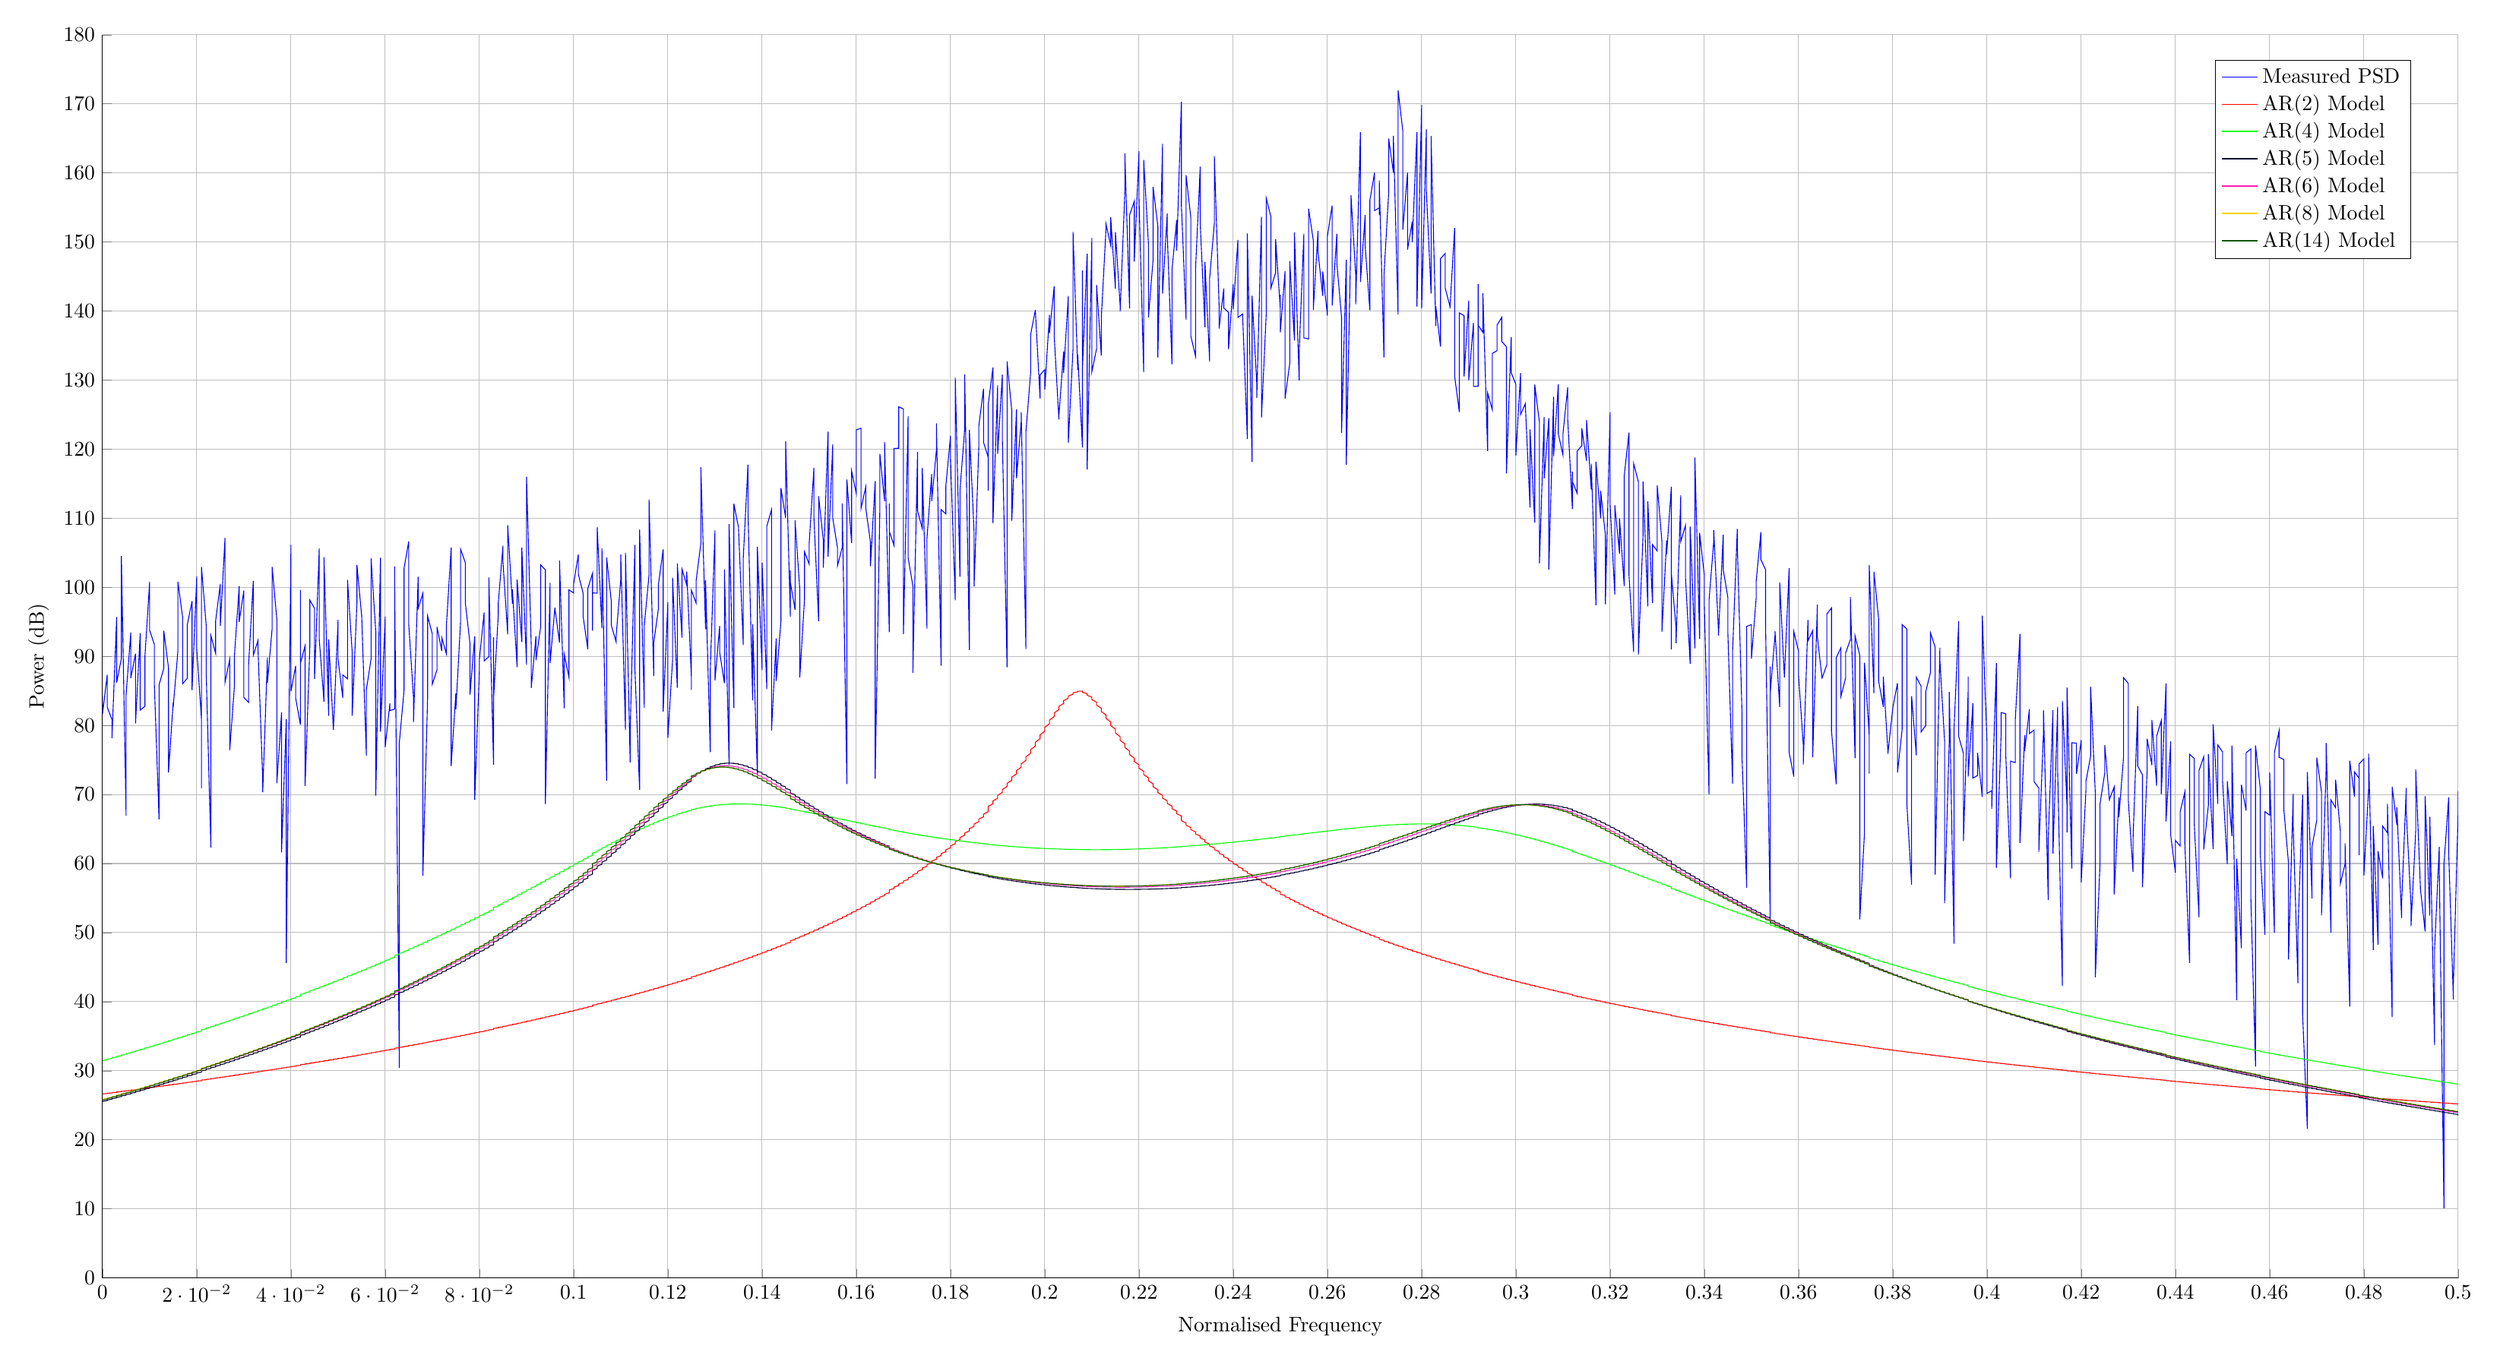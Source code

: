 % This file was created by matlab2tikz v0.4.7 (commit a43cd4b78840fd166f3a8d462e163c30134293e1) running on MATLAB 8.3.
% Copyright (c) 2008--2014, Nico Schlömer <nico.schloemer@gmail.com>
% All rights reserved.
% Minimal pgfplots version: 1.3
% 
% The latest updates can be retrieved from
%   http://www.mathworks.com/matlabcentral/fileexchange/22022-matlab2tikz
% where you can also make suggestions and rate matlab2tikz.
% 
%
% defining custom colors
\definecolor{mycolor1}{rgb}{0.0,0.0,0.172}%
\definecolor{mycolor2}{rgb}{1.0,0.103,0.724}%
\definecolor{mycolor3}{rgb}{1.0,0.828,0.0}%
\definecolor{mycolor4}{rgb}{0.0,0.345,0.0}%
%
\begin{tikzpicture}

\begin{axis}[%
width=15.5in,
height=8.184in,
scale only axis,
xmin=0,
xmax=0.5,
xlabel={Normalised Frequency},
xmajorgrids,
ymin=0,
ymax=180,
ylabel={Power (dB)},
ymajorgrids,
axis x line*=bottom,
axis y line*=left,
legend style={draw=black,fill=white,legend cell align=left}
]
\addplot [color=blue,solid,forget plot]
  table[row sep=crcr]{-1	49.343\\
-1.0	33.484\\
-0.999	42.1\\
-0.999	35.503\\
-0.998	41.644\\
-0.998	40.261\\
-0.997	49.274\\
-0.997	44.516\\
-0.996	46.41\\
-0.996	43.294\\
-0.995	39.568\\
-0.995	31.128\\
-0.994	46.432\\
-0.994	47.829\\
-0.993	51.218\\
-0.993	37.132\\
-0.992	40.589\\
-0.992	43.937\\
-0.991	41.732\\
-0.991	36.846\\
-0.99	45.191\\
-0.99	39.283\\
-0.989	45.57\\
-0.989	41.452\\
-0.988	39.323\\
-0.988	47.807\\
-0.987	19.076\\
-0.987	47.824\\
-0.986	44.831\\
-0.986	38.637\\
-0.985	48.999\\
-0.985	48.039\\
-0.984	36.161\\
-0.984	45.255\\
-0.983	41.888\\
-0.983	40.007\\
-0.982	43.899\\
-0.982	33.283\\
-0.981	11.229\\
-0.981	30.522\\
-0.98	37.091\\
-0.98	46.116\\
-0.979	43.1\\
-0.979	32.794\\
-0.979	36.977\\
-0.978	42.115\\
-0.978	40.751\\
-0.977	19.061\\
-0.977	44.796\\
-0.976	42.079\\
-0.976	47.721\\
-0.975	37.267\\
-0.975	24.095\\
-0.974	36.049\\
-0.974	40.147\\
-0.973	44.014\\
-0.973	32.163\\
-0.972	41.772\\
-0.972	42.898\\
-0.971	42.992\\
-0.971	41.195\\
-0.97	44.158\\
-0.97	44.717\\
-0.969	40.074\\
-0.969	45.164\\
-0.968	6.384\\
-0.968	52.652\\
-0.967	42.154\\
-0.967	34.973\\
-0.966	36.523\\
-0.966	32.888\\
-0.965	40.762\\
-0.965	48.643\\
-0.964	44.297\\
-0.964	49.006\\
-0.963	32.591\\
-0.963	50.062\\
-0.962	37.937\\
-0.962	44.191\\
-0.961	37.657\\
-0.961	44.874\\
-0.96	39.998\\
-0.96	48.406\\
-0.959	46.996\\
-0.959	45.25\\
-0.958	48.974\\
-0.958	35.626\\
-0.958	31.052\\
-0.957	38.774\\
-0.957	47.091\\
-0.956	42.589\\
-0.956	48.923\\
-0.955	40.575\\
-0.955	29.942\\
-0.954	44.41\\
-0.954	43.874\\
-0.953	44.425\\
-0.953	48.663\\
-0.952	39.845\\
-0.952	44.174\\
-0.951	44.726\\
-0.951	44.177\\
-0.95	44.327\\
-0.95	22.193\\
-0.949	37.609\\
-0.949	33.13\\
-0.948	48.166\\
-0.948	43.644\\
-0.947	43.8\\
-0.947	48.416\\
-0.946	44.29\\
-0.946	41.133\\
-0.945	49.302\\
-0.945	45.196\\
-0.944	43.673\\
-0.944	41.426\\
-0.943	42.298\\
-0.943	41.902\\
-0.942	48.556\\
-0.942	44.225\\
-0.941	33.162\\
-0.941	44.621\\
-0.94	36.397\\
-0.94	45.82\\
-0.939	39.696\\
-0.939	34.38\\
-0.938	48.843\\
-0.938	42.075\\
-0.938	37.982\\
-0.937	44.669\\
-0.937	48.089\\
-0.936	49.741\\
-0.936	38.298\\
-0.935	48.706\\
-0.935	34.603\\
-0.934	35.894\\
-0.934	43.53\\
-0.933	43.412\\
-0.933	27.113\\
-0.932	39.911\\
-0.932	49.187\\
-0.931	44.012\\
-0.931	32.283\\
-0.93	48.614\\
-0.93	40.84\\
-0.929	40.189\\
-0.929	48.505\\
-0.928	42.927\\
-0.928	35.729\\
-0.927	46.18\\
-0.927	43.049\\
-0.926	44.499\\
-0.926	44.067\\
-0.925	51.395\\
-0.925	35.867\\
-0.924	36.385\\
-0.924	29.073\\
-0.923	43.436\\
-0.923	38.09\\
-0.922	44.679\\
-0.922	44.645\\
-0.921	32.485\\
-0.921	41.474\\
-0.92	48.299\\
-0.92	48.306\\
-0.919	46.122\\
-0.919	45.835\\
-0.918	33.917\\
-0.918	42.165\\
-0.917	43.44\\
-0.917	37.627\\
-0.917	51.57\\
-0.916	40.597\\
-0.916	19.065\\
-0.915	47.593\\
-0.915	39.055\\
-0.914	38.985\\
-0.914	39.652\\
-0.913	46.221\\
-0.913	39.856\\
-0.912	44.405\\
-0.912	47.448\\
-0.911	14.474\\
-0.911	24.4\\
-0.91	34.977\\
-0.91	38.215\\
-0.909	44.418\\
-0.909	18.154\\
-0.908	45.276\\
-0.908	39.602\\
-0.907	50.917\\
-0.907	42.6\\
-0.906	38.623\\
-0.906	45.743\\
-0.905	31.93\\
-0.905	37.957\\
-0.904	36.128\\
-0.904	47.583\\
-0.903	46.647\\
-0.903	41.047\\
-0.902	21.358\\
-0.902	36.253\\
-0.901	28.267\\
-0.901	45.437\\
-0.9	32.607\\
-0.9	45.683\\
-0.899	39.753\\
-0.899	41.926\\
-0.898	51.668\\
-0.898	46.972\\
-0.897	46.045\\
-0.897	40.458\\
-0.896	50.842\\
-0.896	34.133\\
-0.896	42.304\\
-0.895	46.104\\
-0.895	39.471\\
-0.894	46.202\\
-0.894	46.252\\
-0.893	43.401\\
-0.893	32.281\\
-0.892	30.484\\
-0.892	39.458\\
-0.891	41.437\\
-0.891	31.953\\
-0.89	46.138\\
-0.89	34.062\\
-0.889	34.332\\
-0.889	40.647\\
-0.888	41.089\\
-0.888	41.71\\
-0.887	37.853\\
-0.887	45.044\\
-0.886	46.364\\
-0.886	40.806\\
-0.885	33.359\\
-0.885	41.264\\
-0.884	45.863\\
-0.884	45.756\\
-0.883	35.752\\
-0.883	42.734\\
-0.882	40.089\\
-0.882	33.821\\
-0.881	34.03\\
-0.881	34.098\\
-0.88	45.898\\
-0.88	31.026\\
-0.879	50.603\\
-0.879	46.29\\
-0.878	43.225\\
-0.878	35.717\\
-0.877	51.797\\
-0.877	43.144\\
-0.876	32.631\\
-0.876	39.897\\
-0.875	44.619\\
-0.875	49.687\\
-0.875	47.917\\
-0.874	43.045\\
-0.874	46.707\\
-0.873	42.212\\
-0.873	40.022\\
-0.872	42.584\\
-0.872	37.168\\
-0.871	46.84\\
-0.871	41.999\\
-0.87	41.894\\
-0.87	47.112\\
-0.869	47.056\\
-0.869	41.543\\
-0.868	46.243\\
-0.868	46.776\\
-0.867	42.34\\
-0.867	47.734\\
-0.866	45.998\\
-0.866	44.585\\
-0.865	43.191\\
-0.865	43.633\\
-0.864	33.684\\
-0.864	55.143\\
-0.863	40.175\\
-0.863	46.295\\
-0.862	40.264\\
-0.862	41.615\\
-0.861	35.737\\
-0.861	49.557\\
-0.86	49.148\\
-0.86	37.07\\
-0.859	43.207\\
-0.859	37.363\\
-0.858	41.415\\
-0.858	40.535\\
-0.857	51.771\\
-0.857	33.313\\
-0.856	37.382\\
-0.856	38.658\\
-0.855	48.695\\
-0.855	47.556\\
-0.854	28.472\\
-0.854	26.034\\
-0.854	16.284\\
-0.853	33.52\\
-0.853	46.158\\
-0.852	37.975\\
-0.852	13.851\\
-0.851	46.647\\
-0.851	43.229\\
-0.85	42.058\\
-0.85	47.23\\
-0.849	43.889\\
-0.849	39.384\\
-0.848	12.613\\
-0.848	44.842\\
-0.847	35.589\\
-0.847	29.875\\
-0.846	53.176\\
-0.846	50.515\\
-0.845	51.672\\
-0.845	41.985\\
-0.844	39.693\\
-0.844	50.66\\
-0.843	44.654\\
-0.843	-7.707\\
-0.842	43.552\\
-0.842	41.413\\
-0.841	42.907\\
-0.841	44.742\\
-0.84	36.946\\
-0.84	34.844\\
-0.839	41.812\\
-0.839	48.696\\
-0.838	38.954\\
-0.838	54.009\\
-0.837	46.483\\
-0.837	37.242\\
-0.836	42.64\\
-0.836	40.143\\
-0.835	42.508\\
-0.835	43.481\\
-0.834	47.855\\
-0.834	42.838\\
-0.833	40.843\\
-0.833	29.835\\
-0.833	44.517\\
-0.832	52.561\\
-0.832	38.312\\
-0.831	42.343\\
-0.831	50.547\\
-0.83	53.08\\
-0.83	30.041\\
-0.829	54.482\\
-0.829	43.357\\
-0.828	43.14\\
-0.828	43.217\\
-0.827	46.893\\
-0.827	36.157\\
-0.826	42.857\\
-0.826	47.089\\
-0.825	39.795\\
-0.825	35.843\\
-0.824	41.02\\
-0.824	25.55\\
-0.823	44.791\\
-0.823	53.7\\
-0.822	43.692\\
-0.822	35.108\\
-0.821	49.197\\
-0.821	39.254\\
-0.82	32.999\\
-0.82	40.01\\
-0.819	45.261\\
-0.819	47.7\\
-0.818	49.309\\
-0.818	44.718\\
-0.817	43.525\\
-0.817	45.92\\
-0.816	53.971\\
-0.816	56.246\\
-0.815	50.691\\
-0.815	34.478\\
-0.814	40.024\\
-0.814	29.352\\
-0.813	42.487\\
-0.813	41.837\\
-0.812	40.053\\
-0.812	43.252\\
-0.812	41.791\\
-0.811	43.894\\
-0.811	41.087\\
-0.81	41.822\\
-0.81	51.031\\
-0.809	12.598\\
-0.809	47.916\\
-0.808	41.147\\
-0.808	46.674\\
-0.807	43.268\\
-0.807	54.071\\
-0.806	53.313\\
-0.806	37.467\\
-0.805	43.768\\
-0.805	32.594\\
-0.804	49.368\\
-0.804	41.628\\
-0.803	44.555\\
-0.803	38.72\\
-0.802	28.012\\
-0.802	47.741\\
-0.801	29.197\\
-0.801	38.996\\
-0.8	42.076\\
-0.8	48.964\\
-0.799	45.411\\
-0.799	40.275\\
-0.798	46.67\\
-0.798	44.058\\
-0.797	56.28\\
-0.797	37.985\\
-0.796	51.66\\
-0.796	44.35\\
-0.795	47.591\\
-0.795	42.908\\
-0.794	42.943\\
-0.794	29.532\\
-0.793	47.153\\
-0.793	51.749\\
-0.792	45.732\\
-0.792	53.975\\
-0.792	41.407\\
-0.791	30.889\\
-0.791	37.362\\
-0.79	40.836\\
-0.79	30.971\\
-0.789	47.87\\
-0.789	45.348\\
-0.788	35.065\\
-0.788	47.533\\
-0.787	46.438\\
-0.787	49.746\\
-0.786	21.767\\
-0.786	50.376\\
-0.785	45.647\\
-0.785	34.669\\
-0.784	47.63\\
-0.784	33.317\\
-0.783	46.485\\
-0.783	44.831\\
-0.782	46.745\\
-0.782	52.548\\
-0.781	54.962\\
-0.781	43.515\\
-0.78	45.73\\
-0.78	53.097\\
-0.779	18.888\\
-0.779	43.12\\
-0.778	37.619\\
-0.778	43.978\\
-0.777	41.699\\
-0.777	54.06\\
-0.776	32.216\\
-0.776	38.4\\
-0.775	47.79\\
-0.775	38.036\\
-0.774	46.797\\
-0.774	45.497\\
-0.773	23.247\\
-0.773	49.224\\
-0.772	55.375\\
-0.772	52.377\\
-0.771	47.575\\
-0.771	40.645\\
-0.771	37.428\\
-0.77	50.228\\
-0.77	45.334\\
-0.769	50.151\\
-0.769	47.188\\
-0.768	53.163\\
-0.768	50.249\\
-0.767	24.943\\
-0.767	42.984\\
-0.766	50.097\\
-0.766	11.229\\
-0.765	41.379\\
-0.765	42.622\\
-0.764	44.207\\
-0.764	43.8\\
-0.763	28.516\\
-0.763	33.537\\
-0.762	33.657\\
-0.762	28.345\\
-0.761	19.722\\
-0.761	46.011\\
-0.76	49.73\\
-0.76	47.26\\
-0.759	48.704\\
-0.759	35.292\\
-0.758	29.29\\
-0.758	54.064\\
-0.757	43.827\\
-0.757	40.15\\
-0.756	23.088\\
-0.756	43.373\\
-0.755	40.904\\
-0.755	46.399\\
-0.754	33.326\\
-0.754	46.547\\
-0.753	47.199\\
-0.753	44.995\\
-0.752	33.866\\
-0.752	47.544\\
-0.751	30.63\\
-0.751	52.335\\
-0.75	52.623\\
-0.75	32.746\\
-0.75	34.485\\
-0.749	43.906\\
-0.749	49.223\\
-0.748	35.373\\
-0.748	45.647\\
-0.747	47.2\\
-0.747	44.708\\
-0.746	25.358\\
-0.746	36.948\\
-0.745	39.536\\
-0.745	45.626\\
-0.744	30.303\\
-0.744	53.608\\
-0.743	41.949\\
-0.743	59.469\\
-0.742	24.305\\
-0.742	50.13\\
-0.741	43.623\\
-0.741	51.505\\
-0.74	44.181\\
-0.74	2.466\\
-0.739	50.954\\
-0.739	47.187\\
-0.738	38.915\\
-0.738	50.78\\
-0.737	47.799\\
-0.737	41.734\\
-0.736	42.516\\
-0.736	18.852\\
-0.735	27.393\\
-0.735	45.486\\
-0.734	55.785\\
-0.734	33.147\\
-0.733	43.513\\
-0.733	28.709\\
-0.732	57.195\\
-0.732	41.095\\
-0.731	49.781\\
-0.731	49.403\\
-0.73	42.309\\
-0.73	29.746\\
-0.729	47.613\\
-0.729	30.984\\
-0.729	40.84\\
-0.728	51.618\\
-0.728	28.847\\
-0.727	53.073\\
-0.727	41.448\\
-0.726	36.81\\
-0.726	39.416\\
-0.725	26.357\\
-0.725	45.322\\
-0.724	51.974\\
-0.724	15.895\\
-0.723	37.323\\
-0.723	36.606\\
-0.722	23.534\\
-0.722	33.366\\
-0.721	38.927\\
-0.721	33.312\\
-0.72	25.936\\
-0.72	53.938\\
-0.719	51.218\\
-0.719	53.142\\
-0.718	48.22\\
-0.718	50.971\\
-0.717	29.655\\
-0.717	50.824\\
-0.716	49.362\\
-0.716	49.007\\
-0.715	50.418\\
-0.715	26.428\\
-0.714	32.537\\
-0.714	56.29\\
-0.713	42.862\\
-0.713	50.722\\
-0.712	46.31\\
-0.712	42.723\\
-0.711	13.49\\
-0.711	42.74\\
-0.71	48.506\\
-0.71	37.307\\
-0.709	35.879\\
-0.709	42.37\\
-0.708	38.945\\
-0.708	49.826\\
-0.708	52.251\\
-0.707	46.773\\
-0.707	45.029\\
-0.706	50.732\\
-0.706	40.056\\
-0.705	48.177\\
-0.705	15.865\\
-0.704	36.475\\
-0.704	43.086\\
-0.703	35.657\\
-0.703	39.709\\
-0.702	53.205\\
-0.702	57.187\\
-0.701	53.896\\
-0.701	30.427\\
-0.7	56.311\\
-0.7	46.542\\
-0.699	31.82\\
-0.699	52.516\\
-0.698	42.009\\
-0.698	43.386\\
-0.697	27.137\\
-0.697	45.103\\
-0.696	41.611\\
-0.696	45.3\\
-0.695	52.714\\
-0.695	49.146\\
-0.694	47.548\\
-0.694	46.606\\
-0.693	21.556\\
-0.693	28.135\\
-0.692	59.604\\
-0.692	50.324\\
-0.691	50.274\\
-0.691	28.306\\
-0.69	41.132\\
-0.69	49.516\\
-0.689	44.257\\
-0.689	54.872\\
-0.688	51.015\\
-0.688	36.984\\
-0.688	33.406\\
-0.687	51.176\\
-0.687	55.407\\
-0.686	22.216\\
-0.686	38.422\\
-0.685	39.487\\
-0.685	40.956\\
-0.684	54.283\\
-0.684	26.621\\
-0.683	48.062\\
-0.683	34.425\\
-0.682	39.559\\
-0.682	40.79\\
-0.681	55.919\\
-0.681	30.762\\
-0.68	44.975\\
-0.68	51.172\\
-0.679	36.852\\
-0.679	52.474\\
-0.678	40.745\\
-0.678	58.019\\
-0.677	40.893\\
-0.677	54.742\\
-0.676	39.106\\
-0.676	49.268\\
-0.675	50.825\\
-0.675	32.561\\
-0.674	50.316\\
-0.674	49.031\\
-0.673	55.687\\
-0.673	49.551\\
-0.672	35.089\\
-0.672	27.531\\
-0.671	40.399\\
-0.671	22.61\\
-0.67	51.289\\
-0.67	24.459\\
-0.669	33.018\\
-0.669	44.843\\
-0.668	-27.232\\
-0.668	41.731\\
-0.667	54.21\\
-0.667	50.23\\
-0.667	47.189\\
-0.666	33.532\\
-0.666	55.284\\
-0.665	44.766\\
-0.665	40.065\\
-0.664	45.107\\
-0.664	42.577\\
-0.663	54.371\\
-0.663	46.614\\
-0.662	22.443\\
-0.662	48.931\\
-0.661	55.167\\
-0.661	38.823\\
-0.66	38.988\\
-0.66	48.976\\
-0.659	37.528\\
-0.659	47.329\\
-0.658	49.241\\
-0.658	54.222\\
-0.657	50.727\\
-0.657	40.81\\
-0.656	42.96\\
-0.656	53.772\\
-0.655	49.094\\
-0.655	49.982\\
-0.654	48.046\\
-0.654	54.843\\
-0.653	43.479\\
-0.653	52.234\\
-0.652	51.12\\
-0.652	38.185\\
-0.651	50.534\\
-0.651	34.519\\
-0.65	46.226\\
-0.65	53.492\\
-0.649	52.045\\
-0.649	30.151\\
-0.648	50.499\\
-0.648	58.013\\
-0.647	44.251\\
-0.647	42.701\\
-0.646	57.603\\
-0.646	57.422\\
-0.646	37.548\\
-0.645	21.864\\
-0.645	61.379\\
-0.644	39.862\\
-0.644	48.023\\
-0.643	53.397\\
-0.643	49.903\\
-0.642	43.851\\
-0.642	37.348\\
-0.641	59.248\\
-0.641	48.353\\
-0.64	54.074\\
-0.64	33.688\\
-0.639	51.582\\
-0.639	42.457\\
-0.638	44.986\\
-0.638	61.16\\
-0.637	50.093\\
-0.637	52.554\\
-0.636	54.82\\
-0.636	59.189\\
-0.635	40.113\\
-0.635	44.649\\
-0.634	27.701\\
-0.634	56.713\\
-0.633	51.477\\
-0.633	59.219\\
-0.632	49.48\\
-0.632	49.764\\
-0.631	49.937\\
-0.631	54.594\\
-0.63	57.066\\
-0.63	34.43\\
-0.629	52.594\\
-0.629	37.657\\
-0.628	36.703\\
-0.628	42.348\\
-0.627	48.936\\
-0.627	43.303\\
-0.626	58.079\\
-0.626	27.972\\
-0.625	47.046\\
-0.625	43.972\\
-0.625	41.025\\
-0.624	48.742\\
-0.624	51.739\\
-0.623	35.007\\
-0.623	41.36\\
-0.622	42.849\\
-0.622	55.264\\
-0.621	54.217\\
-0.621	53.285\\
-0.62	57.823\\
-0.62	44.001\\
-0.619	54.715\\
-0.619	54.674\\
-0.618	61.958\\
-0.618	48.42\\
-0.617	52.072\\
-0.617	52.51\\
-0.616	37.557\\
-0.616	41.4\\
-0.615	56.959\\
-0.615	40.058\\
-0.614	43.989\\
-0.614	57.853\\
-0.613	35.032\\
-0.613	42.681\\
-0.612	35.136\\
-0.612	44.664\\
-0.611	51.452\\
-0.611	47.306\\
-0.61	40.154\\
-0.61	32.178\\
-0.609	50.349\\
-0.609	42.078\\
-0.608	44.002\\
-0.608	64.375\\
-0.607	50.845\\
-0.607	52.515\\
-0.606	42.399\\
-0.606	51.596\\
-0.605	53.218\\
-0.605	58.815\\
-0.604	40.159\\
-0.604	44.552\\
-0.604	59.889\\
-0.603	45.617\\
-0.603	53.406\\
-0.602	50.981\\
-0.602	60.034\\
-0.601	52.403\\
-0.601	51.141\\
-0.6	38.037\\
-0.6	60.656\\
-0.599	46.261\\
-0.599	58.891\\
-0.598	38.856\\
-0.598	42.879\\
-0.597	39.078\\
-0.597	36.988\\
-0.596	57.221\\
-0.596	41.508\\
-0.595	45.095\\
-0.595	60.541\\
-0.594	32.997\\
-0.594	58.016\\
-0.593	51.685\\
-0.593	47.107\\
-0.592	49.246\\
-0.592	43.515\\
-0.591	57.394\\
-0.591	25.288\\
-0.59	38.297\\
-0.59	56.753\\
-0.589	52.021\\
-0.589	51.342\\
-0.588	41.693\\
-0.588	34.658\\
-0.587	44.105\\
-0.587	24.642\\
-0.586	55.156\\
-0.586	44.238\\
-0.585	62.218\\
-0.585	40.927\\
-0.584	59.739\\
-0.584	14.797\\
-0.583	54.717\\
-0.583	31.749\\
-0.583	60.938\\
-0.582	46.616\\
-0.582	39.227\\
-0.581	50.922\\
-0.581	35.096\\
-0.58	34.268\\
-0.58	64.673\\
-0.579	63.218\\
-0.579	57.098\\
-0.578	52.263\\
-0.578	55.123\\
-0.577	50.031\\
-0.577	49.034\\
-0.576	45.616\\
-0.576	52.339\\
-0.575	51.552\\
-0.575	63.161\\
-0.574	55.414\\
-0.574	61.794\\
-0.573	47.429\\
-0.573	28.762\\
-0.572	48.577\\
-0.572	51.114\\
-0.571	67.757\\
-0.571	45.316\\
-0.57	52.923\\
-0.57	59.354\\
-0.569	45.204\\
-0.569	39.681\\
-0.568	35.736\\
-0.568	60.731\\
-0.567	57.158\\
-0.567	51.618\\
-0.566	37.689\\
-0.566	50.541\\
-0.565	36.556\\
-0.565	49.303\\
-0.564	64.613\\
-0.564	55.148\\
-0.563	59.546\\
-0.563	37.622\\
-0.562	54.023\\
-0.562	51.401\\
-0.562	56.837\\
-0.561	37.868\\
-0.561	55.399\\
-0.56	50.65\\
-0.56	56.362\\
-0.559	41.88\\
-0.559	57.882\\
-0.558	54.557\\
-0.558	47.856\\
-0.557	53.306\\
-0.557	62.168\\
-0.556	60.084\\
-0.556	40.672\\
-0.555	51.767\\
-0.555	53.534\\
-0.554	49.236\\
-0.554	45.511\\
-0.553	47.607\\
-0.553	52.142\\
-0.552	46.443\\
-0.552	59.537\\
-0.551	57.93\\
-0.551	44.417\\
-0.55	45.333\\
-0.55	49.941\\
-0.549	57.583\\
-0.549	36.461\\
-0.548	60.41\\
-0.548	38.987\\
-0.547	59.831\\
-0.547	40.419\\
-0.546	53.049\\
-0.546	54.842\\
-0.545	66.859\\
-0.545	37.957\\
-0.544	51.942\\
-0.544	53.085\\
-0.543	32.872\\
-0.543	55.809\\
-0.542	66.01\\
-0.542	42.568\\
-0.542	60.433\\
-0.541	56.343\\
-0.541	55.169\\
-0.54	61.076\\
-0.54	64.676\\
-0.539	65.001\\
-0.539	59.909\\
-0.538	64.038\\
-0.538	55.237\\
-0.537	30.313\\
-0.537	52.727\\
-0.536	54.341\\
-0.536	43.755\\
-0.535	64.037\\
-0.535	37.867\\
-0.534	64.112\\
-0.534	59.725\\
-0.533	57.116\\
-0.533	62.901\\
-0.532	23.989\\
-0.532	55.994\\
-0.531	45.362\\
-0.531	43.568\\
-0.53	67.89\\
-0.53	55.215\\
-0.529	58.916\\
-0.529	36.305\\
-0.528	67.115\\
-0.528	63.508\\
-0.527	42.444\\
-0.527	56.205\\
-0.526	28.764\\
-0.526	50.765\\
-0.525	55.89\\
-0.525	58.482\\
-0.524	48.172\\
-0.524	58.513\\
-0.523	64.443\\
-0.523	56.822\\
-0.522	62.186\\
-0.522	61.265\\
-0.521	66.143\\
-0.521	44.863\\
-0.521	46.998\\
-0.52	65.537\\
-0.52	61.298\\
-0.519	55.93\\
-0.519	56.232\\
-0.518	48.132\\
-0.518	38.253\\
-0.517	47.223\\
-0.517	68.457\\
-0.516	62.138\\
-0.516	59.906\\
-0.515	75.276\\
-0.515	53.243\\
-0.514	53.661\\
-0.514	57.837\\
-0.513	61.639\\
-0.513	51.697\\
-0.512	39.179\\
-0.512	71.667\\
-0.511	46.394\\
-0.511	61.382\\
-0.51	66.528\\
-0.51	45.044\\
-0.509	42.249\\
-0.509	73.275\\
-0.508	62.088\\
-0.508	60.346\\
-0.507	46.016\\
-0.507	51.429\\
-0.506	67.327\\
-0.506	69.611\\
-0.505	59.332\\
-0.505	59.879\\
-0.504	53.075\\
-0.504	48.423\\
-0.503	61.552\\
-0.503	66.373\\
-0.502	50.809\\
-0.502	53.085\\
-0.501	57.82\\
-0.501	67.294\\
-0.5	70.074\\
-0.5	67.143\\
-0.5	67.263\\
-0.499	42.586\\
-0.499	40.313\\
-0.498	61.602\\
-0.498	69.592\\
-0.497	59.947\\
-0.497	10.098\\
-0.496	59.25\\
-0.496	62.398\\
-0.495	47.468\\
-0.495	33.696\\
-0.494	66.786\\
-0.494	52.468\\
-0.493	69.749\\
-0.493	50.173\\
-0.492	56.289\\
-0.492	56.533\\
-0.491	73.623\\
-0.491	64.721\\
-0.49	50.949\\
-0.49	53.942\\
-0.489	67.465\\
-0.489	70.952\\
-0.488	54.046\\
-0.488	52.133\\
-0.487	68.117\\
-0.487	65.612\\
-0.486	71.124\\
-0.486	37.765\\
-0.485	68.656\\
-0.485	64.438\\
-0.484	65.41\\
-0.484	57.855\\
-0.483	61.804\\
-0.483	48.245\\
-0.482	65.421\\
-0.482	47.477\\
-0.481	75.893\\
-0.481	70.779\\
-0.48	58.258\\
-0.48	75.155\\
-0.479	74.434\\
-0.479	61.199\\
-0.479	72.332\\
-0.478	73.275\\
-0.478	69.706\\
-0.477	74.893\\
-0.477	39.288\\
-0.476	62.927\\
-0.476	59.941\\
-0.475	57.072\\
-0.475	64.666\\
-0.474	72.138\\
-0.474	68.073\\
-0.473	69.223\\
-0.473	49.969\\
-0.472	77.443\\
-0.472	74.057\\
-0.471	52.489\\
-0.471	70.356\\
-0.47	75.351\\
-0.47	66.273\\
-0.469	62.45\\
-0.469	54.926\\
-0.468	73.245\\
-0.468	21.579\\
-0.467	38.086\\
-0.467	69.956\\
-0.466	50.183\\
-0.466	42.657\\
-0.465	65.441\\
-0.465	70.105\\
-0.464	46.092\\
-0.464	60.038\\
-0.463	67.917\\
-0.463	75.065\\
-0.462	75.377\\
-0.462	79.212\\
-0.461	76.042\\
-0.461	49.947\\
-0.46	73.218\\
-0.46	66.996\\
-0.459	67.51\\
-0.459	49.691\\
-0.458	61.447\\
-0.458	67.999\\
-0.458	70.883\\
-0.457	77.092\\
-0.457	30.604\\
-0.456	55.234\\
-0.456	76.581\\
-0.455	76.037\\
-0.455	67.669\\
-0.454	71.401\\
-0.454	47.717\\
-0.453	60.708\\
-0.453	40.221\\
-0.452	77.05\\
-0.452	63.965\\
-0.451	71.945\\
-0.451	59.919\\
-0.45	71.977\\
-0.45	76.154\\
-0.449	77.164\\
-0.449	68.613\\
-0.448	80.163\\
-0.448	62.112\\
-0.447	75.808\\
-0.447	68.525\\
-0.446	62.032\\
-0.446	75.455\\
-0.445	73.448\\
-0.445	52.204\\
-0.444	65.684\\
-0.444	75.206\\
-0.443	75.824\\
-0.443	45.596\\
-0.442	62.819\\
-0.442	70.365\\
-0.441	67.469\\
-0.441	62.544\\
-0.44	63.333\\
-0.44	58.636\\
-0.439	64.096\\
-0.439	77.702\\
-0.438	66.089\\
-0.438	83.517\\
-0.438	86.066\\
-0.437	70.059\\
-0.437	80.704\\
-0.436	78.426\\
-0.436	71.262\\
-0.435	80.788\\
-0.435	74.236\\
-0.434	78.06\\
-0.434	73.643\\
-0.433	56.561\\
-0.433	72.844\\
-0.432	74.098\\
-0.432	82.808\\
-0.431	63.525\\
-0.431	58.779\\
-0.43	69.08\\
-0.43	86.055\\
-0.429	86.902\\
-0.429	75.559\\
-0.428	66.758\\
-0.428	69.589\\
-0.427	55.534\\
-0.427	71.1\\
-0.426	69.307\\
-0.426	69.076\\
-0.425	77.171\\
-0.425	73.104\\
-0.424	68.689\\
-0.424	60.13\\
-0.423	43.514\\
-0.423	69.975\\
-0.422	85.574\\
-0.422	75.563\\
-0.421	71.869\\
-0.421	70.559\\
-0.42	57.248\\
-0.42	77.879\\
-0.419	72.986\\
-0.419	77.432\\
-0.418	77.499\\
-0.418	59.26\\
-0.417	85.477\\
-0.417	64.508\\
-0.417	68.1\\
-0.416	83.544\\
-0.416	42.261\\
-0.415	73.373\\
-0.415	82.697\\
-0.414	61.441\\
-0.414	82.195\\
-0.413	63.576\\
-0.413	54.701\\
-0.412	82.18\\
-0.412	79.174\\
-0.411	61.688\\
-0.411	70.907\\
-0.41	71.871\\
-0.41	79.341\\
-0.409	78.803\\
-0.409	82.36\\
-0.408	76.293\\
-0.408	78.575\\
-0.407	62.982\\
-0.407	93.259\\
-0.406	80.743\\
-0.406	74.611\\
-0.405	74.826\\
-0.405	57.832\\
-0.404	75.498\\
-0.404	81.684\\
-0.403	81.86\\
-0.403	78.731\\
-0.402	59.37\\
-0.402	89.028\\
-0.401	67.893\\
-0.401	70.541\\
-0.4	70.146\\
-0.4	77.544\\
-0.399	95.883\\
-0.399	69.627\\
-0.398	76.029\\
-0.398	72.748\\
-0.397	72.369\\
-0.397	83.179\\
-0.396	72.589\\
-0.396	87.039\\
-0.396	84.963\\
-0.395	63.238\\
-0.395	75.927\\
-0.394	78.384\\
-0.394	95.116\\
-0.393	79.446\\
-0.393	48.39\\
-0.392	84.83\\
-0.392	78.209\\
-0.391	54.236\\
-0.391	77.706\\
-0.39	89.408\\
-0.39	91.24\\
-0.389	58.402\\
-0.389	91.303\\
-0.388	93.405\\
-0.388	87.637\\
-0.387	84.891\\
-0.387	79.999\\
-0.386	79.025\\
-0.386	85.672\\
-0.385	86.98\\
-0.385	75.646\\
-0.384	84.242\\
-0.384	56.913\\
-0.383	68.485\\
-0.383	93.937\\
-0.382	94.599\\
-0.382	79.483\\
-0.381	73.155\\
-0.381	86.114\\
-0.38	82.544\\
-0.38	82.484\\
-0.379	76.152\\
-0.379	75.869\\
-0.378	87.061\\
-0.378	82.672\\
-0.377	86.389\\
-0.377	95.391\\
-0.376	102.261\\
-0.376	84.662\\
-0.375	103.232\\
-0.375	73.013\\
-0.375	78.56\\
-0.374	89.066\\
-0.374	64.501\\
-0.373	51.912\\
-0.373	90.128\\
-0.372	92.951\\
-0.372	75.244\\
-0.371	98.585\\
-0.371	92.432\\
-0.37	90.493\\
-0.37	86.911\\
-0.369	84.218\\
-0.369	91.263\\
-0.368	89.791\\
-0.368	71.471\\
-0.367	79.14\\
-0.367	97.005\\
-0.366	96.123\\
-0.366	88.773\\
-0.365	86.863\\
-0.365	86.759\\
-0.364	92.804\\
-0.364	97.476\\
-0.363	75.381\\
-0.363	93.724\\
-0.362	92.231\\
-0.362	95.25\\
-0.361	74.349\\
-0.361	77.226\\
-0.36	87.203\\
-0.36	90.741\\
-0.359	93.572\\
-0.359	72.587\\
-0.358	76.092\\
-0.358	102.776\\
-0.357	87.103\\
-0.357	86.931\\
-0.356	100.715\\
-0.356	82.68\\
-0.355	93.644\\
-0.355	93.004\\
-0.354	84.808\\
-0.354	88.525\\
-0.354	51.417\\
-0.353	94.537\\
-0.353	102.553\\
-0.352	103.999\\
-0.352	107.99\\
-0.351	100.813\\
-0.351	98.421\\
-0.35	89.647\\
-0.35	94.594\\
-0.349	94.346\\
-0.349	56.49\\
-0.348	75.477\\
-0.348	81.799\\
-0.347	106.236\\
-0.347	108.44\\
-0.346	90.722\\
-0.346	71.551\\
-0.345	93.335\\
-0.345	98.511\\
-0.344	102.605\\
-0.344	107.612\\
-0.343	92.995\\
-0.343	93.648\\
-0.342	108.276\\
-0.342	106.671\\
-0.341	98.146\\
-0.341	69.991\\
-0.34	97.439\\
-0.34	101.731\\
-0.339	107.873\\
-0.339	92.51\\
-0.338	118.78\\
-0.338	91.171\\
-0.337	108.777\\
-0.337	88.922\\
-0.336	101.404\\
-0.336	108.968\\
-0.335	106.631\\
-0.335	113.307\\
-0.334	91.918\\
-0.334	94.1\\
-0.333	102.016\\
-0.333	90.994\\
-0.333	114.567\\
-0.332	104.807\\
-0.332	106.781\\
-0.331	93.554\\
-0.331	106.643\\
-0.33	114.756\\
-0.33	105.253\\
-0.329	106.173\\
-0.329	97.713\\
-0.328	112.465\\
-0.328	97.236\\
-0.327	115.292\\
-0.327	107.711\\
-0.326	90.256\\
-0.326	115.275\\
-0.325	117.908\\
-0.325	90.624\\
-0.324	101.881\\
-0.324	122.392\\
-0.323	116.181\\
-0.323	100.17\\
-0.322	109.972\\
-0.322	104.855\\
-0.321	111.887\\
-0.321	98.936\\
-0.32	111.906\\
-0.32	125.375\\
-0.319	97.554\\
-0.319	107.552\\
-0.318	113.941\\
-0.318	109.969\\
-0.317	118.185\\
-0.317	97.415\\
-0.316	117.894\\
-0.316	114.166\\
-0.315	124.201\\
-0.315	118.279\\
-0.314	123.001\\
-0.314	120.518\\
-0.313	119.696\\
-0.313	113.608\\
-0.312	115.309\\
-0.312	116.731\\
-0.312	111.323\\
-0.311	124.395\\
-0.311	128.944\\
-0.31	122.264\\
-0.31	119.122\\
-0.309	122.237\\
-0.309	129.38\\
-0.308	118.995\\
-0.308	127.593\\
-0.307	102.537\\
-0.307	124.487\\
-0.306	115.759\\
-0.306	124.641\\
-0.305	103.445\\
-0.305	123.879\\
-0.304	129.336\\
-0.304	109.381\\
-0.303	122.854\\
-0.303	111.54\\
-0.302	126.532\\
-0.302	126.574\\
-0.301	124.994\\
-0.301	131.015\\
-0.3	119.07\\
-0.3	129.356\\
-0.299	131.077\\
-0.299	136.213\\
-0.298	116.479\\
-0.298	134.808\\
-0.297	135.594\\
-0.297	139.096\\
-0.296	137.959\\
-0.296	134.265\\
-0.295	133.864\\
-0.295	125.689\\
-0.294	128.144\\
-0.294	119.724\\
-0.293	142.583\\
-0.293	136.894\\
-0.292	137.941\\
-0.292	143.924\\
-0.292	129.112\\
-0.291	129.071\\
-0.291	138.291\\
-0.29	129.97\\
-0.29	141.524\\
-0.289	130.524\\
-0.289	139.321\\
-0.288	139.73\\
-0.288	125.374\\
-0.287	130.547\\
-0.287	152.033\\
-0.286	140.357\\
-0.286	140.696\\
-0.285	143.317\\
-0.285	148.339\\
-0.284	147.577\\
-0.284	134.843\\
-0.283	140.689\\
-0.283	137.828\\
-0.282	165.323\\
-0.282	142.558\\
-0.281	157.477\\
-0.281	166.353\\
-0.28	140.376\\
-0.28	169.834\\
-0.279	140.659\\
-0.279	165.882\\
-0.278	149.937\\
-0.278	152.946\\
-0.277	148.888\\
-0.277	160.034\\
-0.276	151.755\\
-0.276	166.065\\
-0.275	171.955\\
-0.275	139.484\\
-0.274	165.354\\
-0.274	160.039\\
-0.273	164.971\\
-0.273	157.152\\
-0.272	145.187\\
-0.272	133.269\\
-0.271	158.892\\
-0.271	153.914\\
-0.271	154.923\\
-0.27	154.547\\
-0.27	160.03\\
-0.269	155.998\\
-0.269	140.114\\
-0.268	149.518\\
-0.268	153.888\\
-0.267	144.191\\
-0.267	165.88\\
-0.266	140.973\\
-0.266	145.204\\
-0.265	156.778\\
-0.265	151.047\\
-0.264	117.752\\
-0.264	147.421\\
-0.263	122.332\\
-0.263	139.022\\
-0.262	146.954\\
-0.262	151.172\\
-0.261	140.765\\
-0.261	155.266\\
-0.26	150.882\\
-0.26	139.33\\
-0.259	145.712\\
-0.259	142.187\\
-0.258	148.556\\
-0.258	151.625\\
-0.257	140.142\\
-0.257	150.232\\
-0.256	154.833\\
-0.256	135.951\\
-0.255	136.108\\
-0.255	151.181\\
-0.254	134.116\\
-0.254	129.954\\
-0.253	151.362\\
-0.253	135.733\\
-0.252	147.233\\
-0.252	132.423\\
-0.251	127.315\\
-0.251	145.757\\
-0.25	136.903\\
-0.25	142.346\\
-0.25	140.312\\
-0.249	150.37\\
-0.249	145.573\\
-0.248	143.298\\
-0.248	153.633\\
-0.247	156.395\\
-0.247	139.46\\
-0.246	124.571\\
-0.246	153.655\\
-0.245	127.394\\
-0.245	129.506\\
-0.244	142.215\\
-0.244	118.142\\
-0.243	151.237\\
-0.243	121.471\\
-0.242	139.376\\
-0.242	139.568\\
-0.241	139.069\\
-0.241	150.3\\
-0.24	140.272\\
-0.24	143.91\\
-0.239	134.497\\
-0.239	139.804\\
-0.238	140.434\\
-0.238	143.247\\
-0.237	137.458\\
-0.237	140.841\\
-0.236	162.448\\
-0.236	152.721\\
-0.235	144.776\\
-0.235	132.674\\
-0.234	147.078\\
-0.234	137.661\\
-0.233	152.611\\
-0.233	160.907\\
-0.232	146.018\\
-0.232	133.471\\
-0.231	136.392\\
-0.231	153.506\\
-0.23	159.664\\
-0.23	138.728\\
-0.229	155.358\\
-0.229	160.209\\
-0.229	170.293\\
-0.228	148.737\\
-0.228	153.177\\
-0.227	145.911\\
-0.227	132.284\\
-0.226	151.233\\
-0.226	154.158\\
-0.225	142.527\\
-0.225	164.21\\
-0.224	133.294\\
-0.224	152.322\\
-0.223	157.96\\
-0.223	147.492\\
-0.222	139.062\\
-0.222	149.766\\
-0.221	161.886\\
-0.221	131.134\\
-0.22	156.347\\
-0.22	163.13\\
-0.219	147.171\\
-0.219	155.892\\
-0.218	153.889\\
-0.218	140.374\\
-0.217	162.839\\
-0.217	157.236\\
-0.216	139.941\\
-0.216	140.804\\
-0.215	151.424\\
-0.215	143.196\\
-0.214	153.578\\
-0.214	149.482\\
-0.213	152.598\\
-0.213	151.921\\
-0.212	138.918\\
-0.212	133.549\\
-0.211	143.779\\
-0.211	134.539\\
-0.21	131.199\\
-0.21	150.572\\
-0.209	117.06\\
-0.209	148.29\\
-0.208	131.697\\
-0.208	145.881\\
-0.208	120.213\\
-0.207	133.731\\
-0.207	131.429\\
-0.206	151.441\\
-0.206	134.544\\
-0.205	120.939\\
-0.205	142.18\\
-0.204	131.05\\
-0.204	134.136\\
-0.203	124.831\\
-0.203	124.294\\
-0.202	136.472\\
-0.202	143.56\\
-0.201	136.802\\
-0.201	139.452\\
-0.2	128.632\\
-0.2	131.517\\
-0.199	130.749\\
-0.199	127.341\\
-0.198	140.127\\
-0.198	140.138\\
-0.197	136.605\\
-0.197	131.092\\
-0.196	122.515\\
-0.196	91.047\\
-0.195	125.372\\
-0.195	124.013\\
-0.194	115.789\\
-0.194	125.737\\
-0.193	109.635\\
-0.193	125.552\\
-0.192	132.689\\
-0.192	88.418\\
-0.191	121.537\\
-0.191	130.817\\
-0.19	119.317\\
-0.19	129.238\\
-0.189	109.309\\
-0.189	131.829\\
-0.188	126.483\\
-0.188	113.99\\
-0.188	118.809\\
-0.187	120.997\\
-0.187	128.742\\
-0.186	123.353\\
-0.186	120.419\\
-0.185	100.091\\
-0.185	107.961\\
-0.184	122.781\\
-0.184	90.926\\
-0.183	130.804\\
-0.183	122.907\\
-0.182	114.006\\
-0.182	101.52\\
-0.181	130.348\\
-0.181	98.115\\
-0.18	118.573\\
-0.18	121.949\\
-0.179	114.647\\
-0.179	110.627\\
-0.178	111.252\\
-0.178	88.633\\
-0.177	123.742\\
-0.177	119.862\\
-0.176	112.448\\
-0.176	116.387\\
-0.175	107.074\\
-0.175	94.019\\
-0.174	117.242\\
-0.174	108.505\\
-0.173	111.059\\
-0.173	119.585\\
-0.172	87.589\\
-0.172	100.216\\
-0.171	104.264\\
-0.171	124.765\\
-0.17	93.185\\
-0.17	125.819\\
-0.169	126.122\\
-0.169	120.129\\
-0.168	120.108\\
-0.168	106.044\\
-0.167	108.104\\
-0.167	112.101\\
-0.167	93.51\\
-0.166	121.059\\
-0.166	112.441\\
-0.165	119.306\\
-0.165	111.518\\
-0.164	72.277\\
-0.164	115.361\\
-0.163	103.049\\
-0.163	106.533\\
-0.162	111.5\\
-0.162	114.515\\
-0.161	111.422\\
-0.161	123.026\\
-0.16	122.801\\
-0.16	113.56\\
-0.159	116.835\\
-0.159	106.395\\
-0.158	115.597\\
-0.158	71.497\\
-0.157	112.142\\
-0.157	105.75\\
-0.156	103.104\\
-0.156	105.708\\
-0.155	109.993\\
-0.155	120.724\\
-0.154	104.446\\
-0.154	122.533\\
-0.153	102.834\\
-0.153	106.723\\
-0.152	113.193\\
-0.152	95.107\\
-0.151	110.08\\
-0.151	117.316\\
-0.15	106.411\\
-0.15	103.329\\
-0.149	105.128\\
-0.149	98.226\\
-0.148	86.956\\
-0.148	99.687\\
-0.147	109.692\\
-0.147	96.746\\
-0.146	100.704\\
-0.146	102.432\\
-0.146	95.735\\
-0.145	121.142\\
-0.145	110.059\\
-0.144	114.364\\
-0.144	95.07\\
-0.143	86.429\\
-0.143	92.596\\
-0.142	79.249\\
-0.142	111.22\\
-0.141	108.843\\
-0.141	85.262\\
-0.14	103.57\\
-0.14	88.007\\
-0.139	105.838\\
-0.139	72.754\\
-0.138	94.648\\
-0.138	83.639\\
-0.137	111.117\\
-0.137	117.758\\
-0.136	104.181\\
-0.136	91.64\\
-0.135	108.444\\
-0.135	108.645\\
-0.134	112.091\\
-0.134	82.514\\
-0.133	109.129\\
-0.133	74.324\\
-0.132	102.573\\
-0.132	86.122\\
-0.131	90.547\\
-0.131	94.413\\
-0.13	86.528\\
-0.13	108.23\\
-0.129	88.048\\
-0.129	76.128\\
-0.128	101.034\\
-0.128	93.943\\
-0.127	117.398\\
-0.127	106.328\\
-0.126	100.962\\
-0.126	97.709\\
-0.125	99.567\\
-0.125	85.151\\
-0.125	86.819\\
-0.124	102.273\\
-0.124	100.328\\
-0.123	102.613\\
-0.123	92.701\\
-0.122	103.436\\
-0.122	85.453\\
-0.121	101.4\\
-0.121	89.53\\
-0.12	78.194\\
-0.12	97.834\\
-0.119	82.001\\
-0.119	105.482\\
-0.118	100.419\\
-0.118	96.92\\
-0.117	91.963\\
-0.117	87.169\\
-0.116	112.698\\
-0.116	101.762\\
-0.115	94.503\\
-0.115	82.566\\
-0.114	108.346\\
-0.114	70.663\\
-0.113	88.243\\
-0.113	106.141\\
-0.112	79.306\\
-0.112	74.63\\
-0.111	104.981\\
-0.111	79.336\\
-0.11	104.768\\
-0.11	101.105\\
-0.109	92.785\\
-0.109	92.123\\
-0.108	94.482\\
-0.108	97.878\\
-0.107	104.308\\
-0.107	71.982\\
-0.106	105.658\\
-0.106	94.075\\
-0.105	108.688\\
-0.105	99.15\\
-0.104	99.184\\
-0.104	93.71\\
-0.104	102.03\\
-0.103	99.79\\
-0.103	91.04\\
-0.102	95.855\\
-0.102	99.15\\
-0.101	101.879\\
-0.101	104.77\\
-0.1	100.525\\
-0.1	99.175\\
-0.099	99.635\\
-0.099	86.952\\
-0.098	90.3\\
-0.098	82.472\\
-0.097	103.856\\
-0.097	92.004\\
-0.096	97.055\\
-0.096	96.945\\
-0.095	89.026\\
-0.095	100.656\\
-0.094	68.619\\
-0.094	102.515\\
-0.093	103.254\\
-0.093	94.253\\
-0.092	89.437\\
-0.092	92.92\\
-0.091	85.427\\
-0.091	91.411\\
-0.09	116.017\\
-0.09	88.76\\
-0.089	105.723\\
-0.089	92.066\\
-0.088	101.114\\
-0.088	88.432\\
-0.087	99.68\\
-0.087	97.635\\
-0.086	108.997\\
-0.086	93.18\\
-0.085	103.62\\
-0.085	106.023\\
-0.084	97.718\\
-0.084	96.021\\
-0.083	83.899\\
-0.083	92.76\\
-0.083	74.294\\
-0.082	101.411\\
-0.082	89.945\\
-0.081	89.336\\
-0.081	96.364\\
-0.08	89.632\\
-0.08	88.108\\
-0.079	69.228\\
-0.079	92.89\\
-0.078	84.455\\
-0.078	91.804\\
-0.077	97.794\\
-0.077	103.571\\
-0.076	105.515\\
-0.076	94.99\\
-0.075	82.348\\
-0.075	84.68\\
-0.074	74.12\\
-0.074	105.735\\
-0.073	94.565\\
-0.073	90.318\\
-0.072	92.73\\
-0.072	90.791\\
-0.071	94.261\\
-0.071	88.038\\
-0.07	85.968\\
-0.07	93.231\\
-0.069	95.835\\
-0.069	83.997\\
-0.068	58.226\\
-0.068	99.15\\
-0.067	96.944\\
-0.067	101.517\\
-0.066	80.458\\
-0.066	84.103\\
-0.065	94.585\\
-0.065	106.667\\
-0.064	102.742\\
-0.064	85.069\\
-0.063	77.51\\
-0.063	30.396\\
-0.062	100.621\\
-0.062	103.034\\
-0.062	82.361\\
-0.061	82.141\\
-0.061	83.193\\
-0.06	76.874\\
-0.06	95.74\\
-0.059	79.09\\
-0.059	104.279\\
-0.058	69.823\\
-0.058	93.497\\
-0.057	104.214\\
-0.057	89.626\\
-0.056	85.147\\
-0.056	75.563\\
-0.055	96.069\\
-0.055	95.894\\
-0.054	103.225\\
-0.054	97.817\\
-0.053	81.411\\
-0.053	90.489\\
-0.052	101.073\\
-0.052	86.748\\
-0.051	87.311\\
-0.051	83.973\\
-0.05	89.524\\
-0.05	95.293\\
-0.049	79.356\\
-0.049	79.423\\
-0.048	92.455\\
-0.048	81.39\\
-0.047	104.355\\
-0.047	83.445\\
-0.046	92.476\\
-0.046	105.621\\
-0.045	86.718\\
-0.045	96.932\\
-0.044	98.145\\
-0.044	91.362\\
-0.043	71.23\\
-0.043	91.539\\
-0.042	88.989\\
-0.042	99.61\\
-0.042	80.099\\
-0.041	83.913\\
-0.041	88.625\\
-0.04	84.975\\
-0.04	106.145\\
-0.039	45.592\\
-0.039	80.897\\
-0.038	61.614\\
-0.038	81.871\\
-0.037	71.623\\
-0.037	95.321\\
-0.036	102.959\\
-0.036	94.016\\
-0.035	86.188\\
-0.035	89.842\\
-0.034	70.337\\
-0.034	72.254\\
-0.033	91.064\\
-0.033	92.294\\
-0.032	90.144\\
-0.032	100.923\\
-0.031	88.751\\
-0.031	83.324\\
-0.03	84.044\\
-0.03	99.539\\
-0.029	94.99\\
-0.029	100.145\\
-0.028	90.094\\
-0.028	85.75\\
-0.027	76.417\\
-0.027	89.56\\
-0.026	86.233\\
-0.026	107.171\\
-0.025	94.4\\
-0.025	100.489\\
-0.024	95.092\\
-0.024	90.428\\
-0.023	93.015\\
-0.023	62.284\\
-0.022	87.634\\
-0.022	94.494\\
-0.021	102.947\\
-0.021	70.908\\
-0.021	80.893\\
-0.02	91.011\\
-0.02	101.553\\
-0.019	85.108\\
-0.019	97.989\\
-0.018	94.606\\
-0.018	86.83\\
-0.017	86.021\\
-0.017	95.675\\
-0.016	100.784\\
-0.016	90.783\\
-0.015	82.684\\
-0.015	83.373\\
-0.014	73.191\\
-0.014	88.336\\
-0.013	93.713\\
-0.013	88.255\\
-0.012	85.877\\
-0.012	66.392\\
-0.011	85.936\\
-0.011	91.724\\
-0.01	93.775\\
-0.01	100.811\\
-0.009	90.025\\
-0.009	82.779\\
-0.008	82.214\\
-0.008	93.349\\
-0.007	80.278\\
-0.007	90.39\\
-0.006	86.846\\
-0.006	93.483\\
-0.005	84.426\\
-0.005	66.948\\
-0.004	104.528\\
-0.004	89.708\\
-0.003	86.189\\
-0.003	95.704\\
-0.002	78.171\\
-0.002	80.831\\
-0.001	82.647\\
-0.001	87.344\\
-0.0	81.668\\
0	84.236\\
0.0	81.668\\
0.001	87.344\\
0.001	82.647\\
0.002	80.831\\
0.002	78.171\\
0.003	95.704\\
0.003	86.189\\
0.004	89.708\\
0.004	104.528\\
0.005	66.948\\
0.005	84.426\\
0.006	93.483\\
0.006	86.846\\
0.007	90.39\\
0.007	80.278\\
0.008	93.349\\
0.008	82.214\\
0.009	82.779\\
0.009	90.025\\
0.01	100.811\\
0.01	93.775\\
0.011	91.724\\
0.011	85.936\\
0.012	66.392\\
0.012	85.877\\
0.013	88.255\\
0.013	93.713\\
0.014	88.336\\
0.014	73.191\\
0.015	83.373\\
0.015	82.684\\
0.016	90.783\\
0.016	100.784\\
0.017	95.675\\
0.017	86.021\\
0.018	86.83\\
0.018	94.606\\
0.019	97.989\\
0.019	85.108\\
0.02	101.553\\
0.02	91.011\\
0.021	80.893\\
0.021	70.908\\
0.021	102.947\\
0.022	94.494\\
0.022	87.634\\
0.023	62.284\\
0.023	93.015\\
0.024	90.428\\
0.024	95.092\\
0.025	100.489\\
0.025	94.4\\
0.026	107.171\\
0.026	86.233\\
0.027	89.56\\
0.027	76.417\\
0.028	85.75\\
0.028	90.094\\
0.029	100.145\\
0.029	94.99\\
0.03	99.539\\
0.03	84.044\\
0.031	83.324\\
0.031	88.751\\
0.032	100.923\\
0.032	90.144\\
0.033	92.294\\
0.033	91.064\\
0.034	72.254\\
0.034	70.337\\
0.035	89.842\\
0.035	86.188\\
0.036	94.016\\
0.036	102.959\\
0.037	95.321\\
0.037	71.623\\
0.038	81.871\\
0.038	61.614\\
0.039	80.897\\
0.039	45.592\\
0.04	106.145\\
0.04	84.975\\
0.041	88.625\\
0.041	83.913\\
0.042	80.099\\
0.042	99.61\\
0.042	88.989\\
0.043	91.539\\
0.043	71.23\\
0.044	91.362\\
0.044	98.145\\
0.045	96.932\\
0.045	86.718\\
0.046	105.621\\
0.046	92.476\\
0.047	83.445\\
0.047	104.355\\
0.048	81.39\\
0.048	92.455\\
0.049	79.423\\
0.049	79.356\\
0.05	95.293\\
0.05	89.524\\
0.051	83.973\\
0.051	87.311\\
0.052	86.748\\
0.052	101.073\\
0.053	90.489\\
0.053	81.411\\
0.054	97.817\\
0.054	103.225\\
0.055	95.894\\
0.055	96.069\\
0.056	75.563\\
0.056	85.147\\
0.057	89.626\\
0.057	104.214\\
0.058	93.497\\
0.058	69.823\\
0.059	104.279\\
0.059	79.09\\
0.06	95.74\\
0.06	76.874\\
0.061	83.193\\
0.061	82.141\\
0.062	82.361\\
0.062	103.034\\
0.062	100.621\\
0.063	30.396\\
0.063	77.51\\
0.064	85.069\\
0.064	102.742\\
0.065	106.667\\
0.065	94.585\\
0.066	84.103\\
0.066	80.458\\
0.067	101.517\\
0.067	96.944\\
0.068	99.15\\
0.068	58.226\\
0.069	83.997\\
0.069	95.835\\
0.07	93.231\\
0.07	85.968\\
0.071	88.038\\
0.071	94.261\\
0.072	90.791\\
0.072	92.73\\
0.073	90.318\\
0.073	94.565\\
0.074	105.735\\
0.074	74.12\\
0.075	84.68\\
0.075	82.348\\
0.076	94.99\\
0.076	105.515\\
0.077	103.571\\
0.077	97.794\\
0.078	91.804\\
0.078	84.455\\
0.079	92.89\\
0.079	69.228\\
0.08	88.108\\
0.08	89.632\\
0.081	96.364\\
0.081	89.336\\
0.082	89.945\\
0.082	101.411\\
0.083	74.294\\
0.083	92.76\\
0.083	83.899\\
0.084	96.021\\
0.084	97.718\\
0.085	106.023\\
0.085	103.62\\
0.086	93.18\\
0.086	108.997\\
0.087	97.635\\
0.087	99.68\\
0.088	88.432\\
0.088	101.114\\
0.089	92.066\\
0.089	105.723\\
0.09	88.76\\
0.09	116.017\\
0.091	91.411\\
0.091	85.427\\
0.092	92.92\\
0.092	89.437\\
0.093	94.253\\
0.093	103.254\\
0.094	102.515\\
0.094	68.619\\
0.095	100.656\\
0.095	89.026\\
0.096	96.945\\
0.096	97.055\\
0.097	92.004\\
0.097	103.856\\
0.098	82.472\\
0.098	90.3\\
0.099	86.952\\
0.099	99.635\\
0.1	99.175\\
0.1	100.525\\
0.101	104.77\\
0.101	101.879\\
0.102	99.15\\
0.102	95.855\\
0.103	91.04\\
0.103	99.79\\
0.104	102.03\\
0.104	93.71\\
0.104	99.184\\
0.105	99.15\\
0.105	108.688\\
0.106	94.075\\
0.106	105.658\\
0.107	71.982\\
0.107	104.308\\
0.108	97.878\\
0.108	94.482\\
0.109	92.123\\
0.109	92.785\\
0.11	101.105\\
0.11	104.768\\
0.111	79.336\\
0.111	104.981\\
0.112	74.63\\
0.112	79.306\\
0.113	106.141\\
0.113	88.243\\
0.114	70.663\\
0.114	108.346\\
0.115	82.566\\
0.115	94.503\\
0.116	101.762\\
0.116	112.698\\
0.117	87.169\\
0.117	91.963\\
0.118	96.92\\
0.118	100.419\\
0.119	105.482\\
0.119	82.001\\
0.12	97.834\\
0.12	78.194\\
0.121	89.53\\
0.121	101.4\\
0.122	85.453\\
0.122	103.436\\
0.123	92.701\\
0.123	102.613\\
0.124	100.328\\
0.124	102.273\\
0.125	86.819\\
0.125	85.151\\
0.125	99.567\\
0.126	97.709\\
0.126	100.962\\
0.127	106.328\\
0.127	117.398\\
0.128	93.943\\
0.128	101.034\\
0.129	76.128\\
0.129	88.048\\
0.13	108.23\\
0.13	86.528\\
0.131	94.413\\
0.131	90.547\\
0.132	86.122\\
0.132	102.573\\
0.133	74.324\\
0.133	109.129\\
0.134	82.514\\
0.134	112.091\\
0.135	108.645\\
0.135	108.444\\
0.136	91.64\\
0.136	104.181\\
0.137	117.758\\
0.137	111.117\\
0.138	83.639\\
0.138	94.648\\
0.139	72.754\\
0.139	105.838\\
0.14	88.007\\
0.14	103.57\\
0.141	85.262\\
0.141	108.843\\
0.142	111.22\\
0.142	79.249\\
0.143	92.596\\
0.143	86.429\\
0.144	95.07\\
0.144	114.364\\
0.145	110.059\\
0.145	121.142\\
0.146	95.735\\
0.146	102.432\\
0.146	100.704\\
0.147	96.746\\
0.147	109.692\\
0.148	99.687\\
0.148	86.956\\
0.149	98.226\\
0.149	105.128\\
0.15	103.329\\
0.15	106.411\\
0.151	117.316\\
0.151	110.08\\
0.152	95.107\\
0.152	113.193\\
0.153	106.723\\
0.153	102.834\\
0.154	122.533\\
0.154	104.446\\
0.155	120.724\\
0.155	109.993\\
0.156	105.708\\
0.156	103.104\\
0.157	105.75\\
0.157	112.142\\
0.158	71.497\\
0.158	115.597\\
0.159	106.395\\
0.159	116.835\\
0.16	113.56\\
0.16	122.801\\
0.161	123.026\\
0.161	111.422\\
0.162	114.515\\
0.162	111.5\\
0.163	106.533\\
0.163	103.049\\
0.164	115.361\\
0.164	72.277\\
0.165	111.518\\
0.165	119.306\\
0.166	112.441\\
0.166	121.059\\
0.167	93.51\\
0.167	112.101\\
0.167	108.104\\
0.168	106.044\\
0.168	120.108\\
0.169	120.129\\
0.169	126.122\\
0.17	125.819\\
0.17	93.185\\
0.171	124.765\\
0.171	104.264\\
0.172	100.216\\
0.172	87.589\\
0.173	119.585\\
0.173	111.059\\
0.174	108.505\\
0.174	117.242\\
0.175	94.019\\
0.175	107.074\\
0.176	116.387\\
0.176	112.448\\
0.177	119.862\\
0.177	123.742\\
0.178	88.633\\
0.178	111.252\\
0.179	110.627\\
0.179	114.647\\
0.18	121.949\\
0.18	118.573\\
0.181	98.115\\
0.181	130.348\\
0.182	101.52\\
0.182	114.006\\
0.183	122.907\\
0.183	130.804\\
0.184	90.926\\
0.184	122.781\\
0.185	107.961\\
0.185	100.091\\
0.186	120.419\\
0.186	123.353\\
0.187	128.742\\
0.187	120.997\\
0.188	118.809\\
0.188	113.99\\
0.188	126.483\\
0.189	131.829\\
0.189	109.309\\
0.19	129.238\\
0.19	119.317\\
0.191	130.817\\
0.191	121.537\\
0.192	88.418\\
0.192	132.689\\
0.193	125.552\\
0.193	109.635\\
0.194	125.737\\
0.194	115.789\\
0.195	124.013\\
0.195	125.372\\
0.196	91.047\\
0.196	122.515\\
0.197	131.092\\
0.197	136.605\\
0.198	140.138\\
0.198	140.127\\
0.199	127.341\\
0.199	130.749\\
0.2	131.517\\
0.2	128.632\\
0.201	139.452\\
0.201	136.802\\
0.202	143.56\\
0.202	136.472\\
0.203	124.294\\
0.203	124.831\\
0.204	134.136\\
0.204	131.05\\
0.205	142.18\\
0.205	120.939\\
0.206	134.544\\
0.206	151.441\\
0.207	131.429\\
0.207	133.731\\
0.208	120.213\\
0.208	145.881\\
0.208	131.697\\
0.209	148.29\\
0.209	117.06\\
0.21	150.572\\
0.21	131.199\\
0.211	134.539\\
0.211	143.779\\
0.212	133.549\\
0.212	138.918\\
0.213	151.921\\
0.213	152.598\\
0.214	149.482\\
0.214	153.578\\
0.215	143.196\\
0.215	151.424\\
0.216	140.804\\
0.216	139.941\\
0.217	157.236\\
0.217	162.839\\
0.218	140.374\\
0.218	153.889\\
0.219	155.892\\
0.219	147.171\\
0.22	163.13\\
0.22	156.347\\
0.221	131.134\\
0.221	161.886\\
0.222	149.766\\
0.222	139.062\\
0.223	147.492\\
0.223	157.96\\
0.224	152.322\\
0.224	133.294\\
0.225	164.21\\
0.225	142.527\\
0.226	154.158\\
0.226	151.233\\
0.227	132.284\\
0.227	145.911\\
0.228	153.177\\
0.228	148.737\\
0.229	170.293\\
0.229	160.209\\
0.229	155.358\\
0.23	138.728\\
0.23	159.664\\
0.231	153.506\\
0.231	136.392\\
0.232	133.471\\
0.232	146.018\\
0.233	160.907\\
0.233	152.611\\
0.234	137.661\\
0.234	147.078\\
0.235	132.674\\
0.235	144.776\\
0.236	152.721\\
0.236	162.448\\
0.237	140.841\\
0.237	137.458\\
0.238	143.247\\
0.238	140.434\\
0.239	139.804\\
0.239	134.497\\
0.24	143.91\\
0.24	140.272\\
0.241	150.3\\
0.241	139.069\\
0.242	139.568\\
0.242	139.376\\
0.243	121.471\\
0.243	151.237\\
0.244	118.142\\
0.244	142.215\\
0.245	129.506\\
0.245	127.394\\
0.246	153.655\\
0.246	124.571\\
0.247	139.46\\
0.247	156.395\\
0.248	153.633\\
0.248	143.298\\
0.249	145.573\\
0.249	150.37\\
0.25	140.312\\
0.25	142.346\\
0.25	136.903\\
0.251	145.757\\
0.251	127.315\\
0.252	132.423\\
0.252	147.233\\
0.253	135.733\\
0.253	151.362\\
0.254	129.954\\
0.254	134.116\\
0.255	151.181\\
0.255	136.108\\
0.256	135.951\\
0.256	154.833\\
0.257	150.232\\
0.257	140.142\\
0.258	151.625\\
0.258	148.556\\
0.259	142.187\\
0.259	145.712\\
0.26	139.33\\
0.26	150.882\\
0.261	155.266\\
0.261	140.765\\
0.262	151.172\\
0.262	146.954\\
0.263	139.022\\
0.263	122.332\\
0.264	147.421\\
0.264	117.752\\
0.265	151.047\\
0.265	156.778\\
0.266	145.204\\
0.266	140.973\\
0.267	165.88\\
0.267	144.191\\
0.268	153.888\\
0.268	149.518\\
0.269	140.114\\
0.269	155.998\\
0.27	160.03\\
0.27	154.547\\
0.271	154.923\\
0.271	153.914\\
0.271	158.892\\
0.272	133.269\\
0.272	145.187\\
0.273	157.152\\
0.273	164.971\\
0.274	160.039\\
0.274	165.354\\
0.275	139.484\\
0.275	171.955\\
0.276	166.065\\
0.276	151.755\\
0.277	160.034\\
0.277	148.888\\
0.278	152.946\\
0.278	149.937\\
0.279	165.882\\
0.279	140.659\\
0.28	169.834\\
0.28	140.376\\
0.281	166.353\\
0.281	157.477\\
0.282	142.558\\
0.282	165.323\\
0.283	137.828\\
0.283	140.689\\
0.284	134.843\\
0.284	147.577\\
0.285	148.339\\
0.285	143.317\\
0.286	140.696\\
0.286	140.357\\
0.287	152.033\\
0.287	130.547\\
0.288	125.374\\
0.288	139.73\\
0.289	139.321\\
0.289	130.524\\
0.29	141.524\\
0.29	129.97\\
0.291	138.291\\
0.291	129.071\\
0.292	129.112\\
0.292	143.924\\
0.292	137.941\\
0.293	136.894\\
0.293	142.583\\
0.294	119.724\\
0.294	128.144\\
0.295	125.689\\
0.295	133.864\\
0.296	134.265\\
0.296	137.959\\
0.297	139.096\\
0.297	135.594\\
0.298	134.808\\
0.298	116.479\\
0.299	136.213\\
0.299	131.077\\
0.3	129.356\\
0.3	119.07\\
0.301	131.015\\
0.301	124.994\\
0.302	126.574\\
0.302	126.532\\
0.303	111.54\\
0.303	122.854\\
0.304	109.381\\
0.304	129.336\\
0.305	123.879\\
0.305	103.445\\
0.306	124.641\\
0.306	115.759\\
0.307	124.487\\
0.307	102.537\\
0.308	127.593\\
0.308	118.995\\
0.309	129.38\\
0.309	122.237\\
0.31	119.122\\
0.31	122.264\\
0.311	128.944\\
0.311	124.395\\
0.312	111.323\\
0.312	116.731\\
0.312	115.309\\
0.313	113.608\\
0.313	119.696\\
0.314	120.518\\
0.314	123.001\\
0.315	118.279\\
0.315	124.201\\
0.316	114.166\\
0.316	117.894\\
0.317	97.415\\
0.317	118.185\\
0.318	109.969\\
0.318	113.941\\
0.319	107.552\\
0.319	97.554\\
0.32	125.375\\
0.32	111.906\\
0.321	98.936\\
0.321	111.887\\
0.322	104.855\\
0.322	109.972\\
0.323	100.17\\
0.323	116.181\\
0.324	122.392\\
0.324	101.881\\
0.325	90.624\\
0.325	117.908\\
0.326	115.275\\
0.326	90.256\\
0.327	107.711\\
0.327	115.292\\
0.328	97.236\\
0.328	112.465\\
0.329	97.713\\
0.329	106.173\\
0.33	105.253\\
0.33	114.756\\
0.331	106.643\\
0.331	93.554\\
0.332	106.781\\
0.332	104.807\\
0.333	114.567\\
0.333	90.994\\
0.333	102.016\\
0.334	94.1\\
0.334	91.918\\
0.335	113.307\\
0.335	106.631\\
0.336	108.968\\
0.336	101.404\\
0.337	88.922\\
0.337	108.777\\
0.338	91.171\\
0.338	118.78\\
0.339	92.51\\
0.339	107.873\\
0.34	101.731\\
0.34	97.439\\
0.341	69.991\\
0.341	98.146\\
0.342	106.671\\
0.342	108.276\\
0.343	93.648\\
0.343	92.995\\
0.344	107.612\\
0.344	102.605\\
0.345	98.511\\
0.345	93.335\\
0.346	71.551\\
0.346	90.722\\
0.347	108.44\\
0.347	106.236\\
0.348	81.799\\
0.348	75.477\\
0.349	56.49\\
0.349	94.346\\
0.35	94.594\\
0.35	89.647\\
0.351	98.421\\
0.351	100.813\\
0.352	107.99\\
0.352	103.999\\
0.353	102.553\\
0.353	94.537\\
0.354	51.417\\
0.354	88.525\\
0.354	84.808\\
0.355	93.004\\
0.355	93.644\\
0.356	82.68\\
0.356	100.715\\
0.357	86.931\\
0.357	87.103\\
0.358	102.776\\
0.358	76.092\\
0.359	72.587\\
0.359	93.572\\
0.36	90.741\\
0.36	87.203\\
0.361	77.226\\
0.361	74.349\\
0.362	95.25\\
0.362	92.231\\
0.363	93.724\\
0.363	75.381\\
0.364	97.476\\
0.364	92.804\\
0.365	86.759\\
0.365	86.863\\
0.366	88.773\\
0.366	96.123\\
0.367	97.005\\
0.367	79.14\\
0.368	71.471\\
0.368	89.791\\
0.369	91.263\\
0.369	84.218\\
0.37	86.911\\
0.37	90.493\\
0.371	92.432\\
0.371	98.585\\
0.372	75.244\\
0.372	92.951\\
0.373	90.128\\
0.373	51.912\\
0.374	64.501\\
0.374	89.066\\
0.375	78.56\\
0.375	73.013\\
0.375	103.232\\
0.376	84.662\\
0.376	102.261\\
0.377	95.391\\
0.377	86.389\\
0.378	82.672\\
0.378	87.061\\
0.379	75.869\\
0.379	76.152\\
0.38	82.484\\
0.38	82.544\\
0.381	86.114\\
0.381	73.155\\
0.382	79.483\\
0.382	94.599\\
0.383	93.937\\
0.383	68.485\\
0.384	56.913\\
0.384	84.242\\
0.385	75.646\\
0.385	86.98\\
0.386	85.672\\
0.386	79.025\\
0.387	79.999\\
0.387	84.891\\
0.388	87.637\\
0.388	93.405\\
0.389	91.303\\
0.389	58.402\\
0.39	91.24\\
0.39	89.408\\
0.391	77.706\\
0.391	54.236\\
0.392	78.209\\
0.392	84.83\\
0.393	48.39\\
0.393	79.446\\
0.394	95.116\\
0.394	78.384\\
0.395	75.927\\
0.395	63.238\\
0.396	84.963\\
0.396	87.039\\
0.396	72.589\\
0.397	83.179\\
0.397	72.369\\
0.398	72.748\\
0.398	76.029\\
0.399	69.627\\
0.399	95.883\\
0.4	77.544\\
0.4	70.146\\
0.401	70.541\\
0.401	67.893\\
0.402	89.028\\
0.402	59.37\\
0.403	78.731\\
0.403	81.86\\
0.404	81.684\\
0.404	75.498\\
0.405	57.832\\
0.405	74.826\\
0.406	74.611\\
0.406	80.743\\
0.407	93.259\\
0.407	62.982\\
0.408	78.575\\
0.408	76.293\\
0.409	82.36\\
0.409	78.803\\
0.41	79.341\\
0.41	71.871\\
0.411	70.907\\
0.411	61.688\\
0.412	79.174\\
0.412	82.18\\
0.413	54.701\\
0.413	63.576\\
0.414	82.195\\
0.414	61.441\\
0.415	82.697\\
0.415	73.373\\
0.416	42.261\\
0.416	83.544\\
0.417	68.1\\
0.417	64.508\\
0.417	85.477\\
0.418	59.26\\
0.418	77.499\\
0.419	77.432\\
0.419	72.986\\
0.42	77.879\\
0.42	57.248\\
0.421	70.559\\
0.421	71.869\\
0.422	75.563\\
0.422	85.574\\
0.423	69.975\\
0.423	43.514\\
0.424	60.13\\
0.424	68.689\\
0.425	73.104\\
0.425	77.171\\
0.426	69.076\\
0.426	69.307\\
0.427	71.1\\
0.427	55.534\\
0.428	69.589\\
0.428	66.758\\
0.429	75.559\\
0.429	86.902\\
0.43	86.055\\
0.43	69.08\\
0.431	58.779\\
0.431	63.525\\
0.432	82.808\\
0.432	74.098\\
0.433	72.844\\
0.433	56.561\\
0.434	73.643\\
0.434	78.06\\
0.435	74.236\\
0.435	80.788\\
0.436	71.262\\
0.436	78.426\\
0.437	80.704\\
0.437	70.059\\
0.438	86.066\\
0.438	83.517\\
0.438	66.089\\
0.439	77.702\\
0.439	64.096\\
0.44	58.636\\
0.44	63.333\\
0.441	62.544\\
0.441	67.469\\
0.442	70.365\\
0.442	62.819\\
0.443	45.596\\
0.443	75.824\\
0.444	75.206\\
0.444	65.684\\
0.445	52.204\\
0.445	73.448\\
0.446	75.455\\
0.446	62.032\\
0.447	68.525\\
0.447	75.808\\
0.448	62.112\\
0.448	80.163\\
0.449	68.613\\
0.449	77.164\\
0.45	76.154\\
0.45	71.977\\
0.451	59.919\\
0.451	71.945\\
0.452	63.965\\
0.452	77.05\\
0.453	40.221\\
0.453	60.708\\
0.454	47.717\\
0.454	71.401\\
0.455	67.669\\
0.455	76.037\\
0.456	76.581\\
0.456	55.234\\
0.457	30.604\\
0.457	77.092\\
0.458	70.883\\
0.458	67.999\\
0.458	61.447\\
0.459	49.691\\
0.459	67.51\\
0.46	66.996\\
0.46	73.218\\
0.461	49.947\\
0.461	76.042\\
0.462	79.212\\
0.462	75.377\\
0.463	75.065\\
0.463	67.917\\
0.464	60.038\\
0.464	46.092\\
0.465	70.105\\
0.465	65.441\\
0.466	42.657\\
0.466	50.183\\
0.467	69.956\\
0.467	38.086\\
0.468	21.579\\
0.468	73.245\\
0.469	54.926\\
0.469	62.45\\
0.47	66.273\\
0.47	75.351\\
0.471	70.356\\
0.471	52.489\\
0.472	74.057\\
0.472	77.443\\
0.473	49.969\\
0.473	69.223\\
0.474	68.073\\
0.474	72.138\\
0.475	64.666\\
0.475	57.072\\
0.476	59.941\\
0.476	62.927\\
0.477	39.288\\
0.477	74.893\\
0.478	69.706\\
0.478	73.275\\
0.479	72.332\\
0.479	61.199\\
0.479	74.434\\
0.48	75.155\\
0.48	58.258\\
0.481	70.779\\
0.481	75.893\\
0.482	47.477\\
0.482	65.421\\
0.483	48.245\\
0.483	61.804\\
0.484	57.855\\
0.484	65.41\\
0.485	64.438\\
0.485	68.656\\
0.486	37.765\\
0.486	71.124\\
0.487	65.612\\
0.487	68.117\\
0.488	52.133\\
0.488	54.046\\
0.489	70.952\\
0.489	67.465\\
0.49	53.942\\
0.49	50.949\\
0.491	64.721\\
0.491	73.623\\
0.492	56.533\\
0.492	56.289\\
0.493	50.173\\
0.493	69.749\\
0.494	52.468\\
0.494	66.786\\
0.495	33.696\\
0.495	47.468\\
0.496	62.398\\
0.496	59.25\\
0.497	10.098\\
0.497	59.947\\
0.498	69.592\\
0.498	61.602\\
0.499	40.313\\
0.499	42.586\\
0.5	67.263\\
0.5	67.143\\
0.5	70.074\\
0.501	67.294\\
0.501	57.82\\
0.502	53.085\\
0.502	50.809\\
0.503	66.373\\
0.503	61.552\\
0.504	48.423\\
0.504	53.075\\
0.505	59.879\\
0.505	59.332\\
0.506	69.611\\
0.506	67.327\\
0.507	51.429\\
0.507	46.016\\
0.508	60.346\\
0.508	62.088\\
0.509	73.275\\
0.509	42.249\\
0.51	45.044\\
0.51	66.528\\
0.511	61.382\\
0.511	46.394\\
0.512	71.667\\
0.512	39.179\\
0.513	51.697\\
0.513	61.639\\
0.514	57.837\\
0.514	53.661\\
0.515	53.243\\
0.515	75.276\\
0.516	59.906\\
0.516	62.138\\
0.517	68.457\\
0.517	47.223\\
0.518	38.253\\
0.518	48.132\\
0.519	56.232\\
0.519	55.93\\
0.52	61.298\\
0.52	65.537\\
0.521	46.998\\
0.521	44.863\\
0.521	66.143\\
0.522	61.265\\
0.522	62.186\\
0.523	56.822\\
0.523	64.443\\
0.524	58.513\\
0.524	48.172\\
0.525	58.482\\
0.525	55.89\\
0.526	50.765\\
0.526	28.764\\
0.527	56.205\\
0.527	42.444\\
0.528	63.508\\
0.528	67.115\\
0.529	36.305\\
0.529	58.916\\
0.53	55.215\\
0.53	67.89\\
0.531	43.568\\
0.531	45.362\\
0.532	55.994\\
0.532	23.989\\
0.533	62.901\\
0.533	57.116\\
0.534	59.725\\
0.534	64.112\\
0.535	37.867\\
0.535	64.037\\
0.536	43.755\\
0.536	54.341\\
0.537	52.727\\
0.537	30.313\\
0.538	55.237\\
0.538	64.038\\
0.539	59.909\\
0.539	65.001\\
0.54	64.676\\
0.54	61.076\\
0.541	55.169\\
0.541	56.343\\
0.542	60.433\\
0.542	42.568\\
0.542	66.01\\
0.543	55.809\\
0.543	32.872\\
0.544	53.085\\
0.544	51.942\\
0.545	37.957\\
0.545	66.859\\
0.546	54.842\\
0.546	53.049\\
0.547	40.419\\
0.547	59.831\\
0.548	38.987\\
0.548	60.41\\
0.549	36.461\\
0.549	57.583\\
0.55	49.941\\
0.55	45.333\\
0.551	44.417\\
0.551	57.93\\
0.552	59.537\\
0.552	46.443\\
0.553	52.142\\
0.553	47.607\\
0.554	45.511\\
0.554	49.236\\
0.555	53.534\\
0.555	51.767\\
0.556	40.672\\
0.556	60.084\\
0.557	62.168\\
0.557	53.306\\
0.558	47.856\\
0.558	54.557\\
0.559	57.882\\
0.559	41.88\\
0.56	56.362\\
0.56	50.65\\
0.561	55.399\\
0.561	37.868\\
0.562	56.837\\
0.562	51.401\\
0.562	54.023\\
0.563	37.622\\
0.563	59.546\\
0.564	55.148\\
0.564	64.613\\
0.565	49.303\\
0.565	36.556\\
0.566	50.541\\
0.566	37.689\\
0.567	51.618\\
0.567	57.158\\
0.568	60.731\\
0.568	35.736\\
0.569	39.681\\
0.569	45.204\\
0.57	59.354\\
0.57	52.923\\
0.571	45.316\\
0.571	67.757\\
0.572	51.114\\
0.572	48.577\\
0.573	28.762\\
0.573	47.429\\
0.574	61.794\\
0.574	55.414\\
0.575	63.161\\
0.575	51.552\\
0.576	52.339\\
0.576	45.616\\
0.577	49.034\\
0.577	50.031\\
0.578	55.123\\
0.578	52.263\\
0.579	57.098\\
0.579	63.218\\
0.58	64.673\\
0.58	34.268\\
0.581	35.096\\
0.581	50.922\\
0.582	39.227\\
0.582	46.616\\
0.583	60.938\\
0.583	31.749\\
0.583	54.717\\
0.584	14.797\\
0.584	59.739\\
0.585	40.927\\
0.585	62.218\\
0.586	44.238\\
0.586	55.156\\
0.587	24.642\\
0.587	44.105\\
0.588	34.658\\
0.588	41.693\\
0.589	51.342\\
0.589	52.021\\
0.59	56.753\\
0.59	38.297\\
0.591	25.288\\
0.591	57.394\\
0.592	43.515\\
0.592	49.246\\
0.593	47.107\\
0.593	51.685\\
0.594	58.016\\
0.594	32.997\\
0.595	60.541\\
0.595	45.095\\
0.596	41.508\\
0.596	57.221\\
0.597	36.988\\
0.597	39.078\\
0.598	42.879\\
0.598	38.856\\
0.599	58.891\\
0.599	46.261\\
0.6	60.656\\
0.6	38.037\\
0.601	51.141\\
0.601	52.403\\
0.602	60.034\\
0.602	50.981\\
0.603	53.406\\
0.603	45.617\\
0.604	59.889\\
0.604	44.552\\
0.604	40.159\\
0.605	58.815\\
0.605	53.218\\
0.606	51.596\\
0.606	42.399\\
0.607	52.515\\
0.607	50.845\\
0.608	64.375\\
0.608	44.002\\
0.609	42.078\\
0.609	50.349\\
0.61	32.178\\
0.61	40.154\\
0.611	47.306\\
0.611	51.452\\
0.612	44.664\\
0.612	35.136\\
0.613	42.681\\
0.613	35.032\\
0.614	57.853\\
0.614	43.989\\
0.615	40.058\\
0.615	56.959\\
0.616	41.4\\
0.616	37.557\\
0.617	52.51\\
0.617	52.072\\
0.618	48.42\\
0.618	61.958\\
0.619	54.674\\
0.619	54.715\\
0.62	44.001\\
0.62	57.823\\
0.621	53.285\\
0.621	54.217\\
0.622	55.264\\
0.622	42.849\\
0.623	41.36\\
0.623	35.007\\
0.624	51.739\\
0.624	48.742\\
0.625	41.025\\
0.625	43.972\\
0.625	47.046\\
0.626	27.972\\
0.626	58.079\\
0.627	43.303\\
0.627	48.936\\
0.628	42.348\\
0.628	36.703\\
0.629	37.657\\
0.629	52.594\\
0.63	34.43\\
0.63	57.066\\
0.631	54.594\\
0.631	49.937\\
0.632	49.764\\
0.632	49.48\\
0.633	59.219\\
0.633	51.477\\
0.634	56.713\\
0.634	27.701\\
0.635	44.649\\
0.635	40.113\\
0.636	59.189\\
0.636	54.82\\
0.637	52.554\\
0.637	50.093\\
0.638	61.16\\
0.638	44.986\\
0.639	42.457\\
0.639	51.582\\
0.64	33.688\\
0.64	54.074\\
0.641	48.353\\
0.641	59.248\\
0.642	37.348\\
0.642	43.851\\
0.643	49.903\\
0.643	53.397\\
0.644	48.023\\
0.644	39.862\\
0.645	61.379\\
0.645	21.864\\
0.646	37.548\\
0.646	57.422\\
0.646	57.603\\
0.647	42.701\\
0.647	44.251\\
0.648	58.013\\
0.648	50.499\\
0.649	30.151\\
0.649	52.045\\
0.65	53.492\\
0.65	46.226\\
0.651	34.519\\
0.651	50.534\\
0.652	38.185\\
0.652	51.12\\
0.653	52.234\\
0.653	43.479\\
0.654	54.843\\
0.654	48.046\\
0.655	49.982\\
0.655	49.094\\
0.656	53.772\\
0.656	42.96\\
0.657	40.81\\
0.657	50.727\\
0.658	54.222\\
0.658	49.241\\
0.659	47.329\\
0.659	37.528\\
0.66	48.976\\
0.66	38.988\\
0.661	38.823\\
0.661	55.167\\
0.662	48.931\\
0.662	22.443\\
0.663	46.614\\
0.663	54.371\\
0.664	42.577\\
0.664	45.107\\
0.665	40.065\\
0.665	44.766\\
0.666	55.284\\
0.666	33.532\\
0.667	47.189\\
0.667	50.23\\
0.667	54.21\\
0.668	41.731\\
0.668	-27.232\\
0.669	44.843\\
0.669	33.018\\
0.67	24.459\\
0.67	51.289\\
0.671	22.61\\
0.671	40.399\\
0.672	27.531\\
0.672	35.089\\
0.673	49.551\\
0.673	55.687\\
0.674	49.031\\
0.674	50.316\\
0.675	32.561\\
0.675	50.825\\
0.676	49.268\\
0.676	39.106\\
0.677	54.742\\
0.677	40.893\\
0.678	58.019\\
0.678	40.745\\
0.679	52.474\\
0.679	36.852\\
0.68	51.172\\
0.68	44.975\\
0.681	30.762\\
0.681	55.919\\
0.682	40.79\\
0.682	39.559\\
0.683	34.425\\
0.683	48.062\\
0.684	26.621\\
0.684	54.283\\
0.685	40.956\\
0.685	39.487\\
0.686	38.422\\
0.686	22.216\\
0.687	55.407\\
0.687	51.176\\
0.688	33.406\\
0.688	36.984\\
0.688	51.015\\
0.689	54.872\\
0.689	44.257\\
0.69	49.516\\
0.69	41.132\\
0.691	28.306\\
0.691	50.274\\
0.692	50.324\\
0.692	59.604\\
0.693	28.135\\
0.693	21.556\\
0.694	46.606\\
0.694	47.548\\
0.695	49.146\\
0.695	52.714\\
0.696	45.3\\
0.696	41.611\\
0.697	45.103\\
0.697	27.137\\
0.698	43.386\\
0.698	42.009\\
0.699	52.516\\
0.699	31.82\\
0.7	46.542\\
0.7	56.311\\
0.701	30.427\\
0.701	53.896\\
0.702	57.187\\
0.702	53.205\\
0.703	39.709\\
0.703	35.657\\
0.704	43.086\\
0.704	36.475\\
0.705	15.865\\
0.705	48.177\\
0.706	40.056\\
0.706	50.732\\
0.707	45.029\\
0.707	46.773\\
0.708	52.251\\
0.708	49.826\\
0.708	38.945\\
0.709	42.37\\
0.709	35.879\\
0.71	37.307\\
0.71	48.506\\
0.711	42.74\\
0.711	13.49\\
0.712	42.723\\
0.712	46.31\\
0.713	50.722\\
0.713	42.862\\
0.714	56.29\\
0.714	32.537\\
0.715	26.428\\
0.715	50.418\\
0.716	49.007\\
0.716	49.362\\
0.717	50.824\\
0.717	29.655\\
0.718	50.971\\
0.718	48.22\\
0.719	53.142\\
0.719	51.218\\
0.72	53.938\\
0.72	25.936\\
0.721	33.312\\
0.721	38.927\\
0.722	33.366\\
0.722	23.534\\
0.723	36.606\\
0.723	37.323\\
0.724	15.895\\
0.724	51.974\\
0.725	45.322\\
0.725	26.357\\
0.726	39.416\\
0.726	36.81\\
0.727	41.448\\
0.727	53.073\\
0.728	28.847\\
0.728	51.618\\
0.729	40.84\\
0.729	30.984\\
0.729	47.613\\
0.73	29.746\\
0.73	42.309\\
0.731	49.403\\
0.731	49.781\\
0.732	41.095\\
0.732	57.195\\
0.733	28.709\\
0.733	43.513\\
0.734	33.147\\
0.734	55.785\\
0.735	45.486\\
0.735	27.393\\
0.736	18.852\\
0.736	42.516\\
0.737	41.734\\
0.737	47.799\\
0.738	50.78\\
0.738	38.915\\
0.739	47.187\\
0.739	50.954\\
0.74	2.466\\
0.74	44.181\\
0.741	51.505\\
0.741	43.623\\
0.742	50.13\\
0.742	24.305\\
0.743	59.469\\
0.743	41.949\\
0.744	53.608\\
0.744	30.303\\
0.745	45.626\\
0.745	39.536\\
0.746	36.948\\
0.746	25.358\\
0.747	44.708\\
0.747	47.2\\
0.748	45.647\\
0.748	35.373\\
0.749	49.223\\
0.749	43.906\\
0.75	34.485\\
0.75	32.746\\
0.75	52.623\\
0.751	52.335\\
0.751	30.63\\
0.752	47.544\\
0.752	33.866\\
0.753	44.995\\
0.753	47.199\\
0.754	46.547\\
0.754	33.326\\
0.755	46.399\\
0.755	40.904\\
0.756	43.373\\
0.756	23.088\\
0.757	40.15\\
0.757	43.827\\
0.758	54.064\\
0.758	29.29\\
0.759	35.292\\
0.759	48.704\\
0.76	47.26\\
0.76	49.73\\
0.761	46.011\\
0.761	19.722\\
0.762	28.345\\
0.762	33.657\\
0.763	33.537\\
0.763	28.516\\
0.764	43.8\\
0.764	44.207\\
0.765	42.622\\
0.765	41.379\\
0.766	11.229\\
0.766	50.097\\
0.767	42.984\\
0.767	24.943\\
0.768	50.249\\
0.768	53.163\\
0.769	47.188\\
0.769	50.151\\
0.77	45.334\\
0.77	50.228\\
0.771	37.428\\
0.771	40.645\\
0.771	47.575\\
0.772	52.377\\
0.772	55.375\\
0.773	49.224\\
0.773	23.247\\
0.774	45.497\\
0.774	46.797\\
0.775	38.036\\
0.775	47.79\\
0.776	38.4\\
0.776	32.216\\
0.777	54.06\\
0.777	41.699\\
0.778	43.978\\
0.778	37.619\\
0.779	43.12\\
0.779	18.888\\
0.78	53.097\\
0.78	45.73\\
0.781	43.515\\
0.781	54.962\\
0.782	52.548\\
0.782	46.745\\
0.783	44.831\\
0.783	46.485\\
0.784	33.317\\
0.784	47.63\\
0.785	34.669\\
0.785	45.647\\
0.786	50.376\\
0.786	21.767\\
0.787	49.746\\
0.787	46.438\\
0.788	47.533\\
0.788	35.065\\
0.789	45.348\\
0.789	47.87\\
0.79	30.971\\
0.79	40.836\\
0.791	37.362\\
0.791	30.889\\
0.792	41.407\\
0.792	53.975\\
0.792	45.732\\
0.793	51.749\\
0.793	47.153\\
0.794	29.532\\
0.794	42.943\\
0.795	42.908\\
0.795	47.591\\
0.796	44.35\\
0.796	51.66\\
0.797	37.985\\
0.797	56.28\\
0.798	44.058\\
0.798	46.67\\
0.799	40.275\\
0.799	45.411\\
0.8	48.964\\
0.8	42.076\\
0.801	38.996\\
0.801	29.197\\
0.802	47.741\\
0.802	28.012\\
0.803	38.72\\
0.803	44.555\\
0.804	41.628\\
0.804	49.368\\
0.805	32.594\\
0.805	43.768\\
0.806	37.467\\
0.806	53.313\\
0.807	54.071\\
0.807	43.268\\
0.808	46.674\\
0.808	41.147\\
0.809	47.916\\
0.809	12.598\\
0.81	51.031\\
0.81	41.822\\
0.811	41.087\\
0.811	43.894\\
0.812	41.791\\
0.812	43.252\\
0.812	40.053\\
0.813	41.837\\
0.813	42.487\\
0.814	29.352\\
0.814	40.024\\
0.815	34.478\\
0.815	50.691\\
0.816	56.246\\
0.816	53.971\\
0.817	45.92\\
0.817	43.525\\
0.818	44.718\\
0.818	49.309\\
0.819	47.7\\
0.819	45.261\\
0.82	40.01\\
0.82	32.999\\
0.821	39.254\\
0.821	49.197\\
0.822	35.108\\
0.822	43.692\\
0.823	53.7\\
0.823	44.791\\
0.824	25.55\\
0.824	41.02\\
0.825	35.843\\
0.825	39.795\\
0.826	47.089\\
0.826	42.857\\
0.827	36.157\\
0.827	46.893\\
0.828	43.217\\
0.828	43.14\\
0.829	43.357\\
0.829	54.482\\
0.83	30.041\\
0.83	53.08\\
0.831	50.547\\
0.831	42.343\\
0.832	38.312\\
0.832	52.561\\
0.833	44.517\\
0.833	29.835\\
0.833	40.843\\
0.834	42.838\\
0.834	47.855\\
0.835	43.481\\
0.835	42.508\\
0.836	40.143\\
0.836	42.64\\
0.837	37.242\\
0.837	46.483\\
0.838	54.009\\
0.838	38.954\\
0.839	48.696\\
0.839	41.812\\
0.84	34.844\\
0.84	36.946\\
0.841	44.742\\
0.841	42.907\\
0.842	41.413\\
0.842	43.552\\
0.843	-7.707\\
0.843	44.654\\
0.844	50.66\\
0.844	39.693\\
0.845	41.985\\
0.845	51.672\\
0.846	50.515\\
0.846	53.176\\
0.847	29.875\\
0.847	35.589\\
0.848	44.842\\
0.848	12.613\\
0.849	39.384\\
0.849	43.889\\
0.85	47.23\\
0.85	42.058\\
0.851	43.229\\
0.851	46.647\\
0.852	13.851\\
0.852	37.975\\
0.853	46.158\\
0.853	33.52\\
0.854	16.284\\
0.854	26.034\\
0.854	28.472\\
0.855	47.556\\
0.855	48.695\\
0.856	38.658\\
0.856	37.382\\
0.857	33.313\\
0.857	51.771\\
0.858	40.535\\
0.858	41.415\\
0.859	37.363\\
0.859	43.207\\
0.86	37.07\\
0.86	49.148\\
0.861	49.557\\
0.861	35.737\\
0.862	41.615\\
0.862	40.264\\
0.863	46.295\\
0.863	40.175\\
0.864	55.143\\
0.864	33.684\\
0.865	43.633\\
0.865	43.191\\
0.866	44.585\\
0.866	45.998\\
0.867	47.734\\
0.867	42.34\\
0.868	46.776\\
0.868	46.243\\
0.869	41.543\\
0.869	47.056\\
0.87	47.112\\
0.87	41.894\\
0.871	41.999\\
0.871	46.84\\
0.872	37.168\\
0.872	42.584\\
0.873	40.022\\
0.873	42.212\\
0.874	46.707\\
0.874	43.045\\
0.875	47.917\\
0.875	49.687\\
0.875	44.619\\
0.876	39.897\\
0.876	32.631\\
0.877	43.144\\
0.877	51.797\\
0.878	35.717\\
0.878	43.225\\
0.879	46.29\\
0.879	50.603\\
0.88	31.026\\
0.88	45.898\\
0.881	34.098\\
0.881	34.03\\
0.882	33.821\\
0.882	40.089\\
0.883	42.734\\
0.883	35.752\\
0.884	45.756\\
0.884	45.863\\
0.885	41.264\\
0.885	33.359\\
0.886	40.806\\
0.886	46.364\\
0.887	45.044\\
0.887	37.853\\
0.888	41.71\\
0.888	41.089\\
0.889	40.647\\
0.889	34.332\\
0.89	34.062\\
0.89	46.138\\
0.891	31.953\\
0.891	41.437\\
0.892	39.458\\
0.892	30.484\\
0.893	32.281\\
0.893	43.401\\
0.894	46.252\\
0.894	46.202\\
0.895	39.471\\
0.895	46.104\\
0.896	42.304\\
0.896	34.133\\
0.896	50.842\\
0.897	40.458\\
0.897	46.045\\
0.898	46.972\\
0.898	51.668\\
0.899	41.926\\
0.899	39.753\\
0.9	45.683\\
0.9	32.607\\
0.901	45.437\\
0.901	28.267\\
0.902	36.253\\
0.902	21.358\\
0.903	41.047\\
0.903	46.647\\
0.904	47.583\\
0.904	36.128\\
0.905	37.957\\
0.905	31.93\\
0.906	45.743\\
0.906	38.623\\
0.907	42.6\\
0.907	50.917\\
0.908	39.602\\
0.908	45.276\\
0.909	18.154\\
0.909	44.418\\
0.91	38.215\\
0.91	34.977\\
0.911	24.4\\
0.911	14.474\\
0.912	47.448\\
0.912	44.405\\
0.913	39.856\\
0.913	46.221\\
0.914	39.652\\
0.914	38.985\\
0.915	39.055\\
0.915	47.593\\
0.916	19.065\\
0.916	40.597\\
0.917	51.57\\
0.917	37.627\\
0.917	43.44\\
0.918	42.165\\
0.918	33.917\\
0.919	45.835\\
0.919	46.122\\
0.92	48.306\\
0.92	48.299\\
0.921	41.474\\
0.921	32.485\\
0.922	44.645\\
0.922	44.679\\
0.923	38.09\\
0.923	43.436\\
0.924	29.073\\
0.924	36.385\\
0.925	35.867\\
0.925	51.395\\
0.926	44.067\\
0.926	44.499\\
0.927	43.049\\
0.927	46.18\\
0.928	35.729\\
0.928	42.927\\
0.929	48.505\\
0.929	40.189\\
0.93	40.84\\
0.93	48.614\\
0.931	32.283\\
0.931	44.012\\
0.932	49.187\\
0.932	39.911\\
0.933	27.113\\
0.933	43.412\\
0.934	43.53\\
0.934	35.894\\
0.935	34.603\\
0.935	48.706\\
0.936	38.298\\
0.936	49.741\\
0.937	48.089\\
0.937	44.669\\
0.938	37.982\\
0.938	42.075\\
0.938	48.843\\
0.939	34.38\\
0.939	39.696\\
0.94	45.82\\
0.94	36.397\\
0.941	44.621\\
0.941	33.162\\
0.942	44.225\\
0.942	48.556\\
0.943	41.902\\
0.943	42.298\\
0.944	41.426\\
0.944	43.673\\
0.945	45.196\\
0.945	49.302\\
0.946	41.133\\
0.946	44.29\\
0.947	48.416\\
0.947	43.8\\
0.948	43.644\\
0.948	48.166\\
0.949	33.13\\
0.949	37.609\\
0.95	22.193\\
0.95	44.327\\
0.951	44.177\\
0.951	44.726\\
0.952	44.174\\
0.952	39.845\\
0.953	48.663\\
0.953	44.425\\
};
\addplot [color=blue,solid]
  table[row sep=crcr]{0.953	44.425\\
0.954	43.874\\
0.954	44.41\\
0.955	29.942\\
0.955	40.575\\
0.956	48.923\\
0.956	42.589\\
0.957	47.091\\
0.957	38.774\\
0.958	31.052\\
0.958	35.626\\
0.958	48.974\\
0.959	45.25\\
0.959	46.996\\
0.96	48.406\\
0.96	39.998\\
0.961	44.874\\
0.961	37.657\\
0.962	44.191\\
0.962	37.937\\
0.963	50.062\\
0.963	32.591\\
0.964	49.006\\
0.964	44.297\\
0.965	48.643\\
0.965	40.762\\
0.966	32.888\\
0.966	36.523\\
0.967	34.973\\
0.967	42.154\\
0.968	52.652\\
0.968	6.384\\
0.969	45.164\\
0.969	40.074\\
0.97	44.717\\
0.97	44.158\\
0.971	41.195\\
0.971	42.992\\
0.972	42.898\\
0.972	41.772\\
0.973	32.163\\
0.973	44.014\\
0.974	40.147\\
0.974	36.049\\
0.975	24.095\\
0.975	37.267\\
0.976	47.721\\
0.976	42.079\\
0.977	44.796\\
0.977	19.061\\
0.978	40.751\\
0.978	42.115\\
0.979	36.977\\
0.979	32.794\\
0.979	43.1\\
0.98	46.116\\
0.98	37.091\\
0.981	30.522\\
0.981	11.229\\
0.982	33.283\\
0.982	43.899\\
0.983	40.007\\
0.983	41.888\\
0.984	45.255\\
0.984	36.161\\
0.985	48.039\\
0.985	48.999\\
0.986	38.637\\
0.986	44.831\\
0.987	47.824\\
0.987	19.076\\
0.988	47.807\\
0.988	39.323\\
0.989	41.452\\
0.989	45.57\\
0.99	39.283\\
0.99	45.191\\
0.991	36.846\\
0.991	41.732\\
0.992	43.937\\
0.992	40.589\\
0.993	37.132\\
0.993	51.218\\
0.994	47.829\\
0.994	46.432\\
0.995	31.128\\
0.995	39.568\\
0.996	43.294\\
0.996	46.41\\
0.997	44.516\\
0.997	49.274\\
0.998	40.261\\
0.998	41.644\\
0.999	35.503\\
0.999	42.1\\
1.0	33.484\\
};
\addlegendentry{Measured PSD};

\addplot [color=red,solid,forget plot]
  table[row sep=crcr]{-1	15.99\\
-1.0	15.99\\
-0.999	15.99\\
-0.999	15.991\\
-0.998	15.991\\
-0.998	15.991\\
-0.997	15.991\\
-0.997	15.991\\
-0.996	15.991\\
-0.996	15.991\\
-0.995	15.991\\
-0.995	15.991\\
-0.994	15.991\\
-0.994	15.992\\
-0.993	15.992\\
-0.993	15.992\\
-0.992	15.992\\
-0.992	15.992\\
-0.991	15.993\\
-0.991	15.993\\
-0.99	15.993\\
-0.99	15.994\\
-0.989	15.994\\
-0.989	15.994\\
-0.988	15.994\\
-0.988	15.995\\
-0.987	15.995\\
-0.987	15.996\\
-0.986	15.996\\
-0.986	15.996\\
-0.985	15.997\\
-0.985	15.997\\
-0.984	15.998\\
-0.984	15.998\\
-0.983	15.998\\
-0.983	15.999\\
-0.982	15.999\\
-0.982	16.0\\
-0.981	16.0\\
-0.981	16.001\\
-0.98	16.002\\
-0.98	16.002\\
-0.979	16.003\\
-0.979	16.003\\
-0.979	16.004\\
-0.978	16.005\\
-0.978	16.005\\
-0.977	16.006\\
-0.977	16.006\\
-0.976	16.007\\
-0.976	16.008\\
-0.975	16.009\\
-0.975	16.009\\
-0.974	16.01\\
-0.974	16.011\\
-0.973	16.011\\
-0.973	16.012\\
-0.972	16.013\\
-0.972	16.014\\
-0.971	16.015\\
-0.971	16.015\\
-0.97	16.016\\
-0.97	16.017\\
-0.969	16.018\\
-0.969	16.019\\
-0.968	16.02\\
-0.968	16.021\\
-0.967	16.022\\
-0.967	16.023\\
-0.966	16.024\\
-0.966	16.025\\
-0.965	16.025\\
-0.965	16.026\\
-0.964	16.027\\
-0.964	16.029\\
-0.963	16.03\\
-0.963	16.031\\
-0.962	16.032\\
-0.962	16.033\\
-0.961	16.034\\
-0.961	16.035\\
-0.96	16.036\\
-0.96	16.037\\
-0.959	16.038\\
-0.959	16.04\\
-0.958	16.041\\
-0.958	16.042\\
-0.958	16.043\\
-0.957	16.044\\
-0.957	16.046\\
-0.956	16.047\\
-0.956	16.048\\
-0.955	16.049\\
-0.955	16.051\\
-0.954	16.052\\
-0.954	16.053\\
-0.953	16.055\\
-0.953	16.056\\
-0.952	16.057\\
-0.952	16.059\\
-0.951	16.06\\
-0.951	16.061\\
-0.95	16.063\\
-0.95	16.064\\
-0.949	16.066\\
-0.949	16.067\\
-0.948	16.069\\
-0.948	16.07\\
-0.947	16.072\\
-0.947	16.073\\
-0.946	16.075\\
-0.946	16.076\\
-0.945	16.078\\
-0.945	16.079\\
-0.944	16.081\\
-0.944	16.083\\
-0.943	16.084\\
-0.943	16.086\\
-0.942	16.087\\
-0.942	16.089\\
-0.941	16.091\\
-0.941	16.092\\
-0.94	16.094\\
-0.94	16.096\\
-0.939	16.098\\
-0.939	16.099\\
-0.938	16.101\\
-0.938	16.103\\
-0.938	16.105\\
-0.937	16.106\\
-0.937	16.108\\
-0.936	16.11\\
-0.936	16.112\\
-0.935	16.114\\
-0.935	16.116\\
-0.934	16.117\\
-0.934	16.119\\
-0.933	16.121\\
-0.933	16.123\\
-0.932	16.125\\
-0.932	16.127\\
-0.931	16.129\\
-0.931	16.131\\
-0.93	16.133\\
-0.93	16.135\\
-0.929	16.137\\
-0.929	16.139\\
-0.928	16.141\\
-0.928	16.143\\
-0.927	16.145\\
-0.927	16.147\\
-0.926	16.149\\
-0.926	16.152\\
-0.925	16.154\\
-0.925	16.156\\
-0.924	16.158\\
-0.924	16.16\\
-0.923	16.162\\
-0.923	16.165\\
-0.922	16.167\\
-0.922	16.169\\
-0.921	16.171\\
-0.921	16.174\\
-0.92	16.176\\
-0.92	16.178\\
-0.919	16.18\\
-0.919	16.183\\
-0.918	16.185\\
-0.918	16.187\\
-0.917	16.19\\
-0.917	16.192\\
-0.917	16.195\\
-0.916	16.197\\
-0.916	16.199\\
-0.915	16.202\\
-0.915	16.204\\
-0.914	16.207\\
-0.914	16.209\\
-0.913	16.212\\
-0.913	16.214\\
-0.912	16.217\\
-0.912	16.219\\
-0.911	16.222\\
-0.911	16.224\\
-0.91	16.227\\
-0.91	16.23\\
-0.909	16.232\\
-0.909	16.235\\
-0.908	16.238\\
-0.908	16.24\\
-0.907	16.243\\
-0.907	16.246\\
-0.906	16.248\\
-0.906	16.251\\
-0.905	16.254\\
-0.905	16.256\\
-0.904	16.259\\
-0.904	16.262\\
-0.903	16.265\\
-0.903	16.267\\
-0.902	16.27\\
-0.902	16.273\\
-0.901	16.276\\
-0.901	16.279\\
-0.9	16.282\\
-0.9	16.285\\
-0.899	16.287\\
-0.899	16.29\\
-0.898	16.293\\
-0.898	16.296\\
-0.897	16.299\\
-0.897	16.302\\
-0.896	16.305\\
-0.896	16.308\\
-0.896	16.311\\
-0.895	16.314\\
-0.895	16.317\\
-0.894	16.32\\
-0.894	16.323\\
-0.893	16.326\\
-0.893	16.33\\
-0.892	16.333\\
-0.892	16.336\\
-0.891	16.339\\
-0.891	16.342\\
-0.89	16.345\\
-0.89	16.349\\
-0.889	16.352\\
-0.889	16.355\\
-0.888	16.358\\
-0.888	16.361\\
-0.887	16.365\\
-0.887	16.368\\
-0.886	16.371\\
-0.886	16.375\\
-0.885	16.378\\
-0.885	16.381\\
-0.884	16.385\\
-0.884	16.388\\
-0.883	16.391\\
-0.883	16.395\\
-0.882	16.398\\
-0.882	16.402\\
-0.881	16.405\\
-0.881	16.408\\
-0.88	16.412\\
-0.88	16.415\\
-0.879	16.419\\
-0.879	16.422\\
-0.878	16.426\\
-0.878	16.43\\
-0.877	16.433\\
-0.877	16.437\\
-0.876	16.44\\
-0.876	16.444\\
-0.875	16.447\\
-0.875	16.451\\
-0.875	16.455\\
-0.874	16.458\\
-0.874	16.462\\
-0.873	16.466\\
-0.873	16.47\\
-0.872	16.473\\
-0.872	16.477\\
-0.871	16.481\\
-0.871	16.485\\
-0.87	16.488\\
-0.87	16.492\\
-0.869	16.496\\
-0.869	16.5\\
-0.868	16.504\\
-0.868	16.507\\
-0.867	16.511\\
-0.867	16.515\\
-0.866	16.519\\
-0.866	16.523\\
-0.865	16.527\\
-0.865	16.531\\
-0.864	16.535\\
-0.864	16.539\\
-0.863	16.543\\
-0.863	16.547\\
-0.862	16.551\\
-0.862	16.555\\
-0.861	16.559\\
-0.861	16.563\\
-0.86	16.567\\
-0.86	16.571\\
-0.859	16.575\\
-0.859	16.58\\
-0.858	16.584\\
-0.858	16.588\\
-0.857	16.592\\
-0.857	16.596\\
-0.856	16.6\\
-0.856	16.605\\
-0.855	16.609\\
-0.855	16.613\\
-0.854	16.617\\
-0.854	16.622\\
-0.854	16.626\\
-0.853	16.63\\
-0.853	16.635\\
-0.852	16.639\\
-0.852	16.643\\
-0.851	16.648\\
-0.851	16.652\\
-0.85	16.656\\
-0.85	16.661\\
-0.849	16.665\\
-0.849	16.67\\
-0.848	16.674\\
-0.848	16.679\\
-0.847	16.683\\
-0.847	16.688\\
-0.846	16.692\\
-0.846	16.697\\
-0.845	16.701\\
-0.845	16.706\\
-0.844	16.711\\
-0.844	16.715\\
-0.843	16.72\\
-0.843	16.724\\
-0.842	16.729\\
-0.842	16.734\\
-0.841	16.738\\
-0.841	16.743\\
-0.84	16.748\\
-0.84	16.753\\
-0.839	16.757\\
-0.839	16.762\\
-0.838	16.767\\
-0.838	16.772\\
-0.837	16.777\\
-0.837	16.781\\
-0.836	16.786\\
-0.836	16.791\\
-0.835	16.796\\
-0.835	16.801\\
-0.834	16.806\\
-0.834	16.811\\
-0.833	16.816\\
-0.833	16.821\\
-0.833	16.825\\
-0.832	16.83\\
-0.832	16.835\\
-0.831	16.84\\
-0.831	16.846\\
-0.83	16.851\\
-0.83	16.856\\
-0.829	16.861\\
-0.829	16.866\\
-0.828	16.871\\
-0.828	16.876\\
-0.827	16.881\\
-0.827	16.886\\
-0.826	16.892\\
-0.826	16.897\\
-0.825	16.902\\
-0.825	16.907\\
-0.824	16.912\\
-0.824	16.918\\
-0.823	16.923\\
-0.823	16.928\\
-0.822	16.933\\
-0.822	16.939\\
-0.821	16.944\\
-0.821	16.95\\
-0.82	16.955\\
-0.82	16.96\\
-0.819	16.966\\
-0.819	16.971\\
-0.818	16.976\\
-0.818	16.982\\
-0.817	16.987\\
-0.817	16.993\\
-0.816	16.998\\
-0.816	17.004\\
-0.815	17.009\\
-0.815	17.015\\
-0.814	17.021\\
-0.814	17.026\\
-0.813	17.032\\
-0.813	17.037\\
-0.812	17.043\\
-0.812	17.049\\
-0.812	17.054\\
-0.811	17.06\\
-0.811	17.066\\
-0.81	17.071\\
-0.81	17.077\\
-0.809	17.083\\
-0.809	17.089\\
-0.808	17.094\\
-0.808	17.1\\
-0.807	17.106\\
-0.807	17.112\\
-0.806	17.118\\
-0.806	17.123\\
-0.805	17.129\\
-0.805	17.135\\
-0.804	17.141\\
-0.804	17.147\\
-0.803	17.153\\
-0.803	17.159\\
-0.802	17.165\\
-0.802	17.171\\
-0.801	17.177\\
-0.801	17.183\\
-0.8	17.189\\
-0.8	17.195\\
-0.799	17.201\\
-0.799	17.207\\
-0.798	17.213\\
-0.798	17.219\\
-0.797	17.226\\
-0.797	17.232\\
-0.796	17.238\\
-0.796	17.244\\
-0.795	17.25\\
-0.795	17.256\\
-0.794	17.263\\
-0.794	17.269\\
-0.793	17.275\\
-0.793	17.282\\
-0.792	17.288\\
-0.792	17.294\\
-0.792	17.301\\
-0.791	17.307\\
-0.791	17.313\\
-0.79	17.32\\
-0.79	17.326\\
-0.789	17.332\\
-0.789	17.339\\
-0.788	17.345\\
-0.788	17.352\\
-0.787	17.358\\
-0.787	17.365\\
-0.786	17.371\\
-0.786	17.378\\
-0.785	17.385\\
-0.785	17.391\\
-0.784	17.398\\
-0.784	17.404\\
-0.783	17.411\\
-0.783	17.418\\
-0.782	17.424\\
-0.782	17.431\\
-0.781	17.438\\
-0.781	17.444\\
-0.78	17.451\\
-0.78	17.458\\
-0.779	17.465\\
-0.779	17.471\\
-0.778	17.478\\
-0.778	17.485\\
-0.777	17.492\\
-0.777	17.499\\
-0.776	17.506\\
-0.776	17.513\\
-0.775	17.519\\
-0.775	17.526\\
-0.774	17.533\\
-0.774	17.54\\
-0.773	17.547\\
-0.773	17.554\\
-0.772	17.561\\
-0.772	17.568\\
-0.771	17.575\\
-0.771	17.582\\
-0.771	17.589\\
-0.77	17.597\\
-0.77	17.604\\
-0.769	17.611\\
-0.769	17.618\\
-0.768	17.625\\
-0.768	17.632\\
-0.767	17.64\\
-0.767	17.647\\
-0.766	17.654\\
-0.766	17.661\\
-0.765	17.669\\
-0.765	17.676\\
-0.764	17.683\\
-0.764	17.691\\
-0.763	17.698\\
-0.763	17.705\\
-0.762	17.713\\
-0.762	17.72\\
-0.761	17.728\\
-0.761	17.735\\
-0.76	17.742\\
-0.76	17.75\\
-0.759	17.757\\
-0.759	17.765\\
-0.758	17.772\\
-0.758	17.78\\
-0.757	17.788\\
-0.757	17.795\\
-0.756	17.803\\
-0.756	17.81\\
-0.755	17.818\\
-0.755	17.826\\
-0.754	17.833\\
-0.754	17.841\\
-0.753	17.849\\
-0.753	17.857\\
-0.752	17.864\\
-0.752	17.872\\
-0.751	17.88\\
-0.751	17.888\\
-0.75	17.896\\
-0.75	17.903\\
-0.75	17.911\\
-0.749	17.919\\
-0.749	17.927\\
-0.748	17.935\\
-0.748	17.943\\
-0.747	17.951\\
-0.747	17.959\\
-0.746	17.967\\
-0.746	17.975\\
-0.745	17.983\\
-0.745	17.991\\
-0.744	17.999\\
-0.744	18.007\\
-0.743	18.015\\
-0.743	18.023\\
-0.742	18.032\\
-0.742	18.04\\
-0.741	18.048\\
-0.741	18.056\\
-0.74	18.064\\
-0.74	18.073\\
-0.739	18.081\\
-0.739	18.089\\
-0.738	18.097\\
-0.738	18.106\\
-0.737	18.114\\
-0.737	18.122\\
-0.736	18.131\\
-0.736	18.139\\
-0.735	18.148\\
-0.735	18.156\\
-0.734	18.165\\
-0.734	18.173\\
-0.733	18.181\\
-0.733	18.19\\
-0.732	18.199\\
-0.732	18.207\\
-0.731	18.216\\
-0.731	18.224\\
-0.73	18.233\\
-0.73	18.241\\
-0.729	18.25\\
-0.729	18.259\\
-0.729	18.267\\
-0.728	18.276\\
-0.728	18.285\\
-0.727	18.294\\
-0.727	18.302\\
-0.726	18.311\\
-0.726	18.32\\
-0.725	18.329\\
-0.725	18.338\\
-0.724	18.347\\
-0.724	18.355\\
-0.723	18.364\\
-0.723	18.373\\
-0.722	18.382\\
-0.722	18.391\\
-0.721	18.4\\
-0.721	18.409\\
-0.72	18.418\\
-0.72	18.427\\
-0.719	18.436\\
-0.719	18.445\\
-0.718	18.454\\
-0.718	18.464\\
-0.717	18.473\\
-0.717	18.482\\
-0.716	18.491\\
-0.716	18.5\\
-0.715	18.51\\
-0.715	18.519\\
-0.714	18.528\\
-0.714	18.537\\
-0.713	18.547\\
-0.713	18.556\\
-0.712	18.565\\
-0.712	18.575\\
-0.711	18.584\\
-0.711	18.594\\
-0.71	18.603\\
-0.71	18.612\\
-0.709	18.622\\
-0.709	18.631\\
-0.708	18.641\\
-0.708	18.65\\
-0.708	18.66\\
-0.707	18.67\\
-0.707	18.679\\
-0.706	18.689\\
-0.706	18.698\\
-0.705	18.708\\
-0.705	18.718\\
-0.704	18.727\\
-0.704	18.737\\
-0.703	18.747\\
-0.703	18.757\\
-0.702	18.766\\
-0.702	18.776\\
-0.701	18.786\\
-0.701	18.796\\
-0.7	18.806\\
-0.7	18.816\\
-0.699	18.826\\
-0.699	18.836\\
-0.698	18.845\\
-0.698	18.855\\
-0.697	18.865\\
-0.697	18.875\\
-0.696	18.886\\
-0.696	18.896\\
-0.695	18.906\\
-0.695	18.916\\
-0.694	18.926\\
-0.694	18.936\\
-0.693	18.946\\
-0.693	18.956\\
-0.692	18.967\\
-0.692	18.977\\
-0.691	18.987\\
-0.691	18.997\\
-0.69	19.008\\
-0.69	19.018\\
-0.689	19.028\\
-0.689	19.039\\
-0.688	19.049\\
-0.688	19.06\\
-0.688	19.07\\
-0.687	19.08\\
-0.687	19.091\\
-0.686	19.101\\
-0.686	19.112\\
-0.685	19.122\\
-0.685	19.133\\
-0.684	19.144\\
-0.684	19.154\\
-0.683	19.165\\
-0.683	19.175\\
-0.682	19.186\\
-0.682	19.197\\
-0.681	19.208\\
-0.681	19.218\\
-0.68	19.229\\
-0.68	19.24\\
-0.679	19.251\\
-0.679	19.262\\
-0.678	19.272\\
-0.678	19.283\\
-0.677	19.294\\
-0.677	19.305\\
-0.676	19.316\\
-0.676	19.327\\
-0.675	19.338\\
-0.675	19.349\\
-0.674	19.36\\
-0.674	19.371\\
-0.673	19.382\\
-0.673	19.393\\
-0.672	19.404\\
-0.672	19.416\\
-0.671	19.427\\
-0.671	19.438\\
-0.67	19.449\\
-0.67	19.46\\
-0.669	19.472\\
-0.669	19.483\\
-0.668	19.494\\
-0.668	19.506\\
-0.667	19.517\\
-0.667	19.528\\
-0.667	19.54\\
-0.666	19.551\\
-0.666	19.563\\
-0.665	19.574\\
-0.665	19.586\\
-0.664	19.597\\
-0.664	19.609\\
-0.663	19.62\\
-0.663	19.632\\
-0.662	19.644\\
-0.662	19.655\\
-0.661	19.667\\
-0.661	19.679\\
-0.66	19.69\\
-0.66	19.702\\
-0.659	19.714\\
-0.659	19.726\\
-0.658	19.737\\
-0.658	19.749\\
-0.657	19.761\\
-0.657	19.773\\
-0.656	19.785\\
-0.656	19.797\\
-0.655	19.809\\
-0.655	19.821\\
-0.654	19.833\\
-0.654	19.845\\
-0.653	19.857\\
-0.653	19.869\\
-0.652	19.881\\
-0.652	19.893\\
-0.651	19.906\\
-0.651	19.918\\
-0.65	19.93\\
-0.65	19.942\\
-0.649	19.954\\
-0.649	19.967\\
-0.648	19.979\\
-0.648	19.991\\
-0.647	20.004\\
-0.647	20.016\\
-0.646	20.029\\
-0.646	20.041\\
-0.646	20.053\\
-0.645	20.066\\
-0.645	20.078\\
-0.644	20.091\\
-0.644	20.104\\
-0.643	20.116\\
-0.643	20.129\\
-0.642	20.141\\
-0.642	20.154\\
-0.641	20.167\\
-0.641	20.179\\
-0.64	20.192\\
-0.64	20.205\\
-0.639	20.218\\
-0.639	20.231\\
-0.638	20.243\\
-0.638	20.256\\
-0.637	20.269\\
-0.637	20.282\\
-0.636	20.295\\
-0.636	20.308\\
-0.635	20.321\\
-0.635	20.334\\
-0.634	20.347\\
-0.634	20.36\\
-0.633	20.373\\
-0.633	20.387\\
-0.632	20.4\\
-0.632	20.413\\
-0.631	20.426\\
-0.631	20.439\\
-0.63	20.453\\
-0.63	20.466\\
-0.629	20.479\\
-0.629	20.493\\
-0.628	20.506\\
-0.628	20.519\\
-0.627	20.533\\
-0.627	20.546\\
-0.626	20.56\\
-0.626	20.573\\
-0.625	20.587\\
-0.625	20.6\\
-0.625	20.614\\
-0.624	20.628\\
-0.624	20.641\\
-0.623	20.655\\
-0.623	20.669\\
-0.622	20.682\\
-0.622	20.696\\
-0.621	20.71\\
-0.621	20.724\\
-0.62	20.738\\
-0.62	20.752\\
-0.619	20.765\\
-0.619	20.779\\
-0.618	20.793\\
-0.618	20.807\\
-0.617	20.821\\
-0.617	20.835\\
-0.616	20.85\\
-0.616	20.864\\
-0.615	20.878\\
-0.615	20.892\\
-0.614	20.906\\
-0.614	20.92\\
-0.613	20.935\\
-0.613	20.949\\
-0.612	20.963\\
-0.612	20.977\\
-0.611	20.992\\
-0.611	21.006\\
-0.61	21.021\\
-0.61	21.035\\
-0.609	21.05\\
-0.609	21.064\\
-0.608	21.079\\
-0.608	21.093\\
-0.607	21.108\\
-0.607	21.122\\
-0.606	21.137\\
-0.606	21.152\\
-0.605	21.166\\
-0.605	21.181\\
-0.604	21.196\\
-0.604	21.211\\
-0.604	21.226\\
-0.603	21.241\\
-0.603	21.255\\
-0.602	21.27\\
-0.602	21.285\\
-0.601	21.3\\
-0.601	21.315\\
-0.6	21.33\\
-0.6	21.345\\
-0.599	21.361\\
-0.599	21.376\\
-0.598	21.391\\
-0.598	21.406\\
-0.597	21.421\\
-0.597	21.437\\
-0.596	21.452\\
-0.596	21.467\\
-0.595	21.482\\
-0.595	21.498\\
-0.594	21.513\\
-0.594	21.529\\
-0.593	21.544\\
-0.593	21.56\\
-0.592	21.575\\
-0.592	21.591\\
-0.591	21.606\\
-0.591	21.622\\
-0.59	21.638\\
-0.59	21.653\\
-0.589	21.669\\
-0.589	21.685\\
-0.588	21.701\\
-0.588	21.717\\
-0.587	21.732\\
-0.587	21.748\\
-0.586	21.764\\
-0.586	21.78\\
-0.585	21.796\\
-0.585	21.812\\
-0.584	21.828\\
-0.584	21.844\\
-0.583	21.86\\
-0.583	21.877\\
-0.583	21.893\\
-0.582	21.909\\
-0.582	21.925\\
-0.581	21.942\\
-0.581	21.958\\
-0.58	21.974\\
-0.58	21.991\\
-0.579	22.007\\
-0.579	22.023\\
-0.578	22.04\\
-0.578	22.056\\
-0.577	22.073\\
-0.577	22.09\\
-0.576	22.106\\
-0.576	22.123\\
-0.575	22.14\\
-0.575	22.156\\
-0.574	22.173\\
-0.574	22.19\\
-0.573	22.207\\
-0.573	22.223\\
-0.572	22.24\\
-0.572	22.257\\
-0.571	22.274\\
-0.571	22.291\\
-0.57	22.308\\
-0.57	22.325\\
-0.569	22.342\\
-0.569	22.36\\
-0.568	22.377\\
-0.568	22.394\\
-0.567	22.411\\
-0.567	22.428\\
-0.566	22.446\\
-0.566	22.463\\
-0.565	22.481\\
-0.565	22.498\\
-0.564	22.515\\
-0.564	22.533\\
-0.563	22.55\\
-0.563	22.568\\
-0.562	22.586\\
-0.562	22.603\\
-0.562	22.621\\
-0.561	22.639\\
-0.561	22.656\\
-0.56	22.674\\
-0.56	22.692\\
-0.559	22.71\\
-0.559	22.728\\
-0.558	22.746\\
-0.558	22.764\\
-0.557	22.782\\
-0.557	22.8\\
-0.556	22.818\\
-0.556	22.836\\
-0.555	22.854\\
-0.555	22.872\\
-0.554	22.89\\
-0.554	22.909\\
-0.553	22.927\\
-0.553	22.945\\
-0.552	22.964\\
-0.552	22.982\\
-0.551	23.001\\
-0.551	23.019\\
-0.55	23.038\\
-0.55	23.056\\
-0.549	23.075\\
-0.549	23.093\\
-0.548	23.112\\
-0.548	23.131\\
-0.547	23.15\\
-0.547	23.168\\
-0.546	23.187\\
-0.546	23.206\\
-0.545	23.225\\
-0.545	23.244\\
-0.544	23.263\\
-0.544	23.282\\
-0.543	23.301\\
-0.543	23.32\\
-0.542	23.339\\
-0.542	23.359\\
-0.542	23.378\\
-0.541	23.397\\
-0.541	23.416\\
-0.54	23.436\\
-0.54	23.455\\
-0.539	23.475\\
-0.539	23.494\\
-0.538	23.514\\
-0.538	23.533\\
-0.537	23.553\\
-0.537	23.573\\
-0.536	23.592\\
-0.536	23.612\\
-0.535	23.632\\
-0.535	23.652\\
-0.534	23.671\\
-0.534	23.691\\
-0.533	23.711\\
-0.533	23.731\\
-0.532	23.751\\
-0.532	23.771\\
-0.531	23.791\\
-0.531	23.812\\
-0.53	23.832\\
-0.53	23.852\\
-0.529	23.872\\
-0.529	23.893\\
-0.528	23.913\\
-0.528	23.933\\
-0.527	23.954\\
-0.527	23.974\\
-0.526	23.995\\
-0.526	24.016\\
-0.525	24.036\\
-0.525	24.057\\
-0.524	24.078\\
-0.524	24.098\\
-0.523	24.119\\
-0.523	24.14\\
-0.522	24.161\\
-0.522	24.182\\
-0.521	24.203\\
-0.521	24.224\\
-0.521	24.245\\
-0.52	24.266\\
-0.52	24.287\\
-0.519	24.308\\
-0.519	24.33\\
-0.518	24.351\\
-0.518	24.372\\
-0.517	24.394\\
-0.517	24.415\\
-0.516	24.437\\
-0.516	24.458\\
-0.515	24.48\\
-0.515	24.501\\
-0.514	24.523\\
-0.514	24.545\\
-0.513	24.567\\
-0.513	24.589\\
-0.512	24.61\\
-0.512	24.632\\
-0.511	24.654\\
-0.511	24.676\\
-0.51	24.698\\
-0.51	24.72\\
-0.509	24.743\\
-0.509	24.765\\
-0.508	24.787\\
-0.508	24.809\\
-0.507	24.832\\
-0.507	24.854\\
-0.506	24.877\\
-0.506	24.899\\
-0.505	24.922\\
-0.505	24.944\\
-0.504	24.967\\
-0.504	24.99\\
-0.503	25.012\\
-0.503	25.035\\
-0.502	25.058\\
-0.502	25.081\\
-0.501	25.104\\
-0.501	25.127\\
-0.5	25.15\\
-0.5	25.173\\
-0.5	25.196\\
-0.499	25.219\\
-0.499	25.243\\
-0.498	25.266\\
-0.498	25.289\\
-0.497	25.313\\
-0.497	25.336\\
-0.496	25.36\\
-0.496	25.383\\
-0.495	25.407\\
-0.495	25.431\\
-0.494	25.454\\
-0.494	25.478\\
-0.493	25.502\\
-0.493	25.526\\
-0.492	25.55\\
-0.492	25.574\\
-0.491	25.598\\
-0.491	25.622\\
-0.49	25.646\\
-0.49	25.67\\
-0.489	25.695\\
-0.489	25.719\\
-0.488	25.743\\
-0.488	25.768\\
-0.487	25.792\\
-0.487	25.817\\
-0.486	25.842\\
-0.486	25.866\\
-0.485	25.891\\
-0.485	25.916\\
-0.484	25.941\\
-0.484	25.965\\
-0.483	25.99\\
-0.483	26.015\\
-0.482	26.04\\
-0.482	26.066\\
-0.481	26.091\\
-0.481	26.116\\
-0.48	26.141\\
-0.48	26.167\\
-0.479	26.192\\
-0.479	26.218\\
-0.479	26.243\\
-0.478	26.269\\
-0.478	26.294\\
-0.477	26.32\\
-0.477	26.346\\
-0.476	26.372\\
-0.476	26.398\\
-0.475	26.424\\
-0.475	26.45\\
-0.474	26.476\\
-0.474	26.502\\
-0.473	26.528\\
-0.473	26.554\\
-0.472	26.581\\
-0.472	26.607\\
-0.471	26.633\\
-0.471	26.66\\
-0.47	26.686\\
-0.47	26.713\\
-0.469	26.74\\
-0.469	26.767\\
-0.468	26.793\\
-0.468	26.82\\
-0.467	26.847\\
-0.467	26.874\\
-0.466	26.901\\
-0.466	26.928\\
-0.465	26.956\\
-0.465	26.983\\
-0.464	27.01\\
-0.464	27.038\\
-0.463	27.065\\
-0.463	27.093\\
-0.462	27.12\\
-0.462	27.148\\
-0.461	27.176\\
-0.461	27.203\\
-0.46	27.231\\
-0.46	27.259\\
-0.459	27.287\\
-0.459	27.315\\
-0.458	27.344\\
-0.458	27.372\\
-0.458	27.4\\
-0.457	27.428\\
-0.457	27.457\\
-0.456	27.485\\
-0.456	27.514\\
-0.455	27.542\\
-0.455	27.571\\
-0.454	27.6\\
-0.454	27.629\\
-0.453	27.658\\
-0.453	27.687\\
-0.452	27.716\\
-0.452	27.745\\
-0.451	27.774\\
-0.451	27.803\\
-0.45	27.833\\
-0.45	27.862\\
-0.449	27.892\\
-0.449	27.921\\
-0.448	27.951\\
-0.448	27.98\\
-0.447	28.01\\
-0.447	28.04\\
-0.446	28.07\\
-0.446	28.1\\
-0.445	28.13\\
-0.445	28.16\\
-0.444	28.191\\
-0.444	28.221\\
-0.443	28.251\\
-0.443	28.282\\
-0.442	28.312\\
-0.442	28.343\\
-0.441	28.374\\
-0.441	28.404\\
-0.44	28.435\\
-0.44	28.466\\
-0.439	28.497\\
-0.439	28.528\\
-0.438	28.559\\
-0.438	28.591\\
-0.438	28.622\\
-0.437	28.653\\
-0.437	28.685\\
-0.436	28.717\\
-0.436	28.748\\
-0.435	28.78\\
-0.435	28.812\\
-0.434	28.844\\
-0.434	28.876\\
-0.433	28.908\\
-0.433	28.94\\
-0.432	28.972\\
-0.432	29.004\\
-0.431	29.037\\
-0.431	29.069\\
-0.43	29.102\\
-0.43	29.135\\
-0.429	29.167\\
-0.429	29.2\\
-0.428	29.233\\
-0.428	29.266\\
-0.427	29.299\\
-0.427	29.333\\
-0.426	29.366\\
-0.426	29.399\\
-0.425	29.433\\
-0.425	29.466\\
-0.424	29.5\\
-0.424	29.534\\
-0.423	29.567\\
-0.423	29.601\\
-0.422	29.635\\
-0.422	29.669\\
-0.421	29.704\\
-0.421	29.738\\
-0.42	29.772\\
-0.42	29.807\\
-0.419	29.841\\
-0.419	29.876\\
-0.418	29.911\\
-0.418	29.946\\
-0.417	29.981\\
-0.417	30.016\\
-0.417	30.051\\
-0.416	30.086\\
-0.416	30.121\\
-0.415	30.157\\
-0.415	30.192\\
-0.414	30.228\\
-0.414	30.264\\
-0.413	30.299\\
-0.413	30.335\\
-0.412	30.371\\
-0.412	30.408\\
-0.411	30.444\\
-0.411	30.48\\
-0.41	30.517\\
-0.41	30.553\\
-0.409	30.59\\
-0.409	30.626\\
-0.408	30.663\\
-0.408	30.7\\
-0.407	30.737\\
-0.407	30.775\\
-0.406	30.812\\
-0.406	30.849\\
-0.405	30.887\\
-0.405	30.924\\
-0.404	30.962\\
-0.404	31.0\\
-0.403	31.038\\
-0.403	31.076\\
-0.402	31.114\\
-0.402	31.152\\
-0.401	31.191\\
-0.401	31.229\\
-0.4	31.268\\
-0.4	31.306\\
-0.399	31.345\\
-0.399	31.384\\
-0.398	31.423\\
-0.398	31.462\\
-0.397	31.502\\
-0.397	31.541\\
-0.396	31.581\\
-0.396	31.62\\
-0.396	31.66\\
-0.395	31.7\\
-0.395	31.74\\
-0.394	31.78\\
-0.394	31.82\\
-0.393	31.861\\
-0.393	31.901\\
-0.392	31.942\\
-0.392	31.982\\
-0.391	32.023\\
-0.391	32.064\\
-0.39	32.105\\
-0.39	32.147\\
-0.389	32.188\\
-0.389	32.229\\
-0.388	32.271\\
-0.388	32.313\\
-0.387	32.355\\
-0.387	32.397\\
-0.386	32.439\\
-0.386	32.481\\
-0.385	32.523\\
-0.385	32.566\\
-0.384	32.609\\
-0.384	32.651\\
-0.383	32.694\\
-0.383	32.737\\
-0.382	32.781\\
-0.382	32.824\\
-0.381	32.867\\
-0.381	32.911\\
-0.38	32.955\\
-0.38	32.999\\
-0.379	33.043\\
-0.379	33.087\\
-0.378	33.131\\
-0.378	33.176\\
-0.377	33.22\\
-0.377	33.265\\
-0.376	33.31\\
-0.376	33.355\\
-0.375	33.4\\
-0.375	33.445\\
-0.375	33.491\\
-0.374	33.537\\
-0.374	33.582\\
-0.373	33.628\\
-0.373	33.674\\
-0.372	33.721\\
-0.372	33.767\\
-0.371	33.814\\
-0.371	33.86\\
-0.37	33.907\\
-0.37	33.954\\
-0.369	34.001\\
-0.369	34.049\\
-0.368	34.096\\
-0.368	34.144\\
-0.367	34.192\\
-0.367	34.24\\
-0.366	34.288\\
-0.366	34.336\\
-0.365	34.385\\
-0.365	34.433\\
-0.364	34.482\\
-0.364	34.531\\
-0.363	34.58\\
-0.363	34.63\\
-0.362	34.679\\
-0.362	34.729\\
-0.361	34.779\\
-0.361	34.829\\
-0.36	34.879\\
-0.36	34.93\\
-0.359	34.98\\
-0.359	35.031\\
-0.358	35.082\\
-0.358	35.133\\
-0.357	35.184\\
-0.357	35.236\\
-0.356	35.287\\
-0.356	35.339\\
-0.355	35.391\\
-0.355	35.444\\
-0.354	35.496\\
-0.354	35.549\\
-0.354	35.601\\
-0.353	35.654\\
-0.353	35.708\\
-0.352	35.761\\
-0.352	35.815\\
-0.351	35.868\\
-0.351	35.923\\
-0.35	35.977\\
-0.35	36.031\\
-0.349	36.086\\
-0.349	36.141\\
-0.348	36.196\\
-0.348	36.251\\
-0.347	36.306\\
-0.347	36.362\\
-0.346	36.418\\
-0.346	36.474\\
-0.345	36.53\\
-0.345	36.587\\
-0.344	36.644\\
-0.344	36.701\\
-0.343	36.758\\
-0.343	36.815\\
-0.342	36.873\\
-0.342	36.931\\
-0.341	36.989\\
-0.341	37.047\\
-0.34	37.106\\
-0.34	37.165\\
-0.339	37.224\\
-0.339	37.283\\
-0.338	37.342\\
-0.338	37.402\\
-0.337	37.462\\
-0.337	37.522\\
-0.336	37.583\\
-0.336	37.644\\
-0.335	37.705\\
-0.335	37.766\\
-0.334	37.827\\
-0.334	37.889\\
-0.333	37.951\\
-0.333	38.013\\
-0.333	38.076\\
-0.332	38.139\\
-0.332	38.202\\
-0.331	38.265\\
-0.331	38.329\\
-0.33	38.393\\
-0.33	38.457\\
-0.329	38.521\\
-0.329	38.586\\
-0.328	38.651\\
-0.328	38.716\\
-0.327	38.782\\
-0.327	38.847\\
-0.326	38.914\\
-0.326	38.98\\
-0.325	39.047\\
-0.325	39.114\\
-0.324	39.181\\
-0.324	39.249\\
-0.323	39.317\\
-0.323	39.385\\
-0.322	39.453\\
-0.322	39.522\\
-0.321	39.591\\
-0.321	39.661\\
-0.32	39.731\\
-0.32	39.801\\
-0.319	39.871\\
-0.319	39.942\\
-0.318	40.013\\
-0.318	40.085\\
-0.317	40.156\\
-0.317	40.228\\
-0.316	40.301\\
-0.316	40.374\\
-0.315	40.447\\
-0.315	40.52\\
-0.314	40.594\\
-0.314	40.668\\
-0.313	40.743\\
-0.313	40.818\\
-0.312	40.893\\
-0.312	40.969\\
-0.312	41.045\\
-0.311	41.121\\
-0.311	41.198\\
-0.31	41.275\\
-0.31	41.353\\
-0.309	41.431\\
-0.309	41.509\\
-0.308	41.588\\
-0.308	41.667\\
-0.307	41.747\\
-0.307	41.827\\
-0.306	41.907\\
-0.306	41.988\\
-0.305	42.069\\
-0.305	42.151\\
-0.304	42.233\\
-0.304	42.316\\
-0.303	42.399\\
-0.303	42.482\\
-0.302	42.566\\
-0.302	42.65\\
-0.301	42.735\\
-0.301	42.82\\
-0.3	42.906\\
-0.3	42.992\\
-0.299	43.079\\
-0.299	43.166\\
-0.298	43.254\\
-0.298	43.342\\
-0.297	43.43\\
-0.297	43.519\\
-0.296	43.609\\
-0.296	43.699\\
-0.295	43.79\\
-0.295	43.881\\
-0.294	43.973\\
-0.294	44.065\\
-0.293	44.158\\
-0.293	44.251\\
-0.292	44.345\\
-0.292	44.439\\
-0.292	44.534\\
-0.291	44.63\\
-0.291	44.726\\
-0.29	44.823\\
-0.29	44.92\\
-0.289	45.018\\
-0.289	45.117\\
-0.288	45.216\\
-0.288	45.316\\
-0.287	45.416\\
-0.287	45.517\\
-0.286	45.619\\
-0.286	45.721\\
-0.285	45.824\\
-0.285	45.928\\
-0.284	46.032\\
-0.284	46.137\\
-0.283	46.243\\
-0.283	46.349\\
-0.282	46.456\\
-0.282	46.564\\
-0.281	46.673\\
-0.281	46.782\\
-0.28	46.892\\
-0.28	47.003\\
-0.279	47.114\\
-0.279	47.227\\
-0.278	47.34\\
-0.278	47.454\\
-0.277	47.569\\
-0.277	47.684\\
-0.276	47.8\\
-0.276	47.918\\
-0.275	48.036\\
-0.275	48.155\\
-0.274	48.274\\
-0.274	48.395\\
-0.273	48.517\\
-0.273	48.639\\
-0.272	48.762\\
-0.272	48.887\\
-0.271	49.012\\
-0.271	49.138\\
-0.271	49.265\\
-0.27	49.394\\
-0.27	49.523\\
-0.269	49.653\\
-0.269	49.784\\
-0.268	49.917\\
-0.268	50.05\\
-0.267	50.185\\
-0.267	50.32\\
-0.266	50.457\\
-0.266	50.595\\
-0.265	50.734\\
-0.265	50.874\\
-0.264	51.016\\
-0.264	51.158\\
-0.263	51.302\\
-0.263	51.447\\
-0.262	51.593\\
-0.262	51.741\\
-0.261	51.89\\
-0.261	52.04\\
-0.26	52.192\\
-0.26	52.345\\
-0.259	52.5\\
-0.259	52.656\\
-0.258	52.813\\
-0.258	52.972\\
-0.257	53.132\\
-0.257	53.294\\
-0.256	53.458\\
-0.256	53.623\\
-0.255	53.789\\
-0.255	53.958\\
-0.254	54.128\\
-0.254	54.3\\
-0.253	54.473\\
-0.253	54.648\\
-0.252	54.826\\
-0.252	55.005\\
-0.251	55.185\\
-0.251	55.368\\
-0.25	55.553\\
-0.25	55.74\\
-0.25	55.929\\
-0.249	56.12\\
-0.249	56.313\\
-0.248	56.508\\
-0.248	56.706\\
-0.247	56.906\\
-0.247	57.108\\
-0.246	57.313\\
-0.246	57.52\\
-0.245	57.729\\
-0.245	57.941\\
-0.244	58.156\\
-0.244	58.373\\
-0.243	58.593\\
-0.243	58.816\\
-0.242	59.042\\
-0.242	59.27\\
-0.241	59.502\\
-0.241	59.737\\
-0.24	59.975\\
-0.24	60.216\\
-0.239	60.46\\
-0.239	60.708\\
-0.238	60.959\\
-0.238	61.214\\
-0.237	61.473\\
-0.237	61.735\\
-0.236	62.001\\
-0.236	62.271\\
-0.235	62.545\\
-0.235	62.824\\
-0.234	63.106\\
-0.234	63.393\\
-0.233	63.685\\
-0.233	63.981\\
-0.232	64.282\\
-0.232	64.588\\
-0.231	64.899\\
-0.231	65.215\\
-0.23	65.536\\
-0.23	65.863\\
-0.229	66.196\\
-0.229	66.534\\
-0.229	66.879\\
-0.228	67.229\\
-0.228	67.586\\
-0.227	67.949\\
-0.227	68.319\\
-0.226	68.696\\
-0.226	69.079\\
-0.225	69.47\\
-0.225	69.869\\
-0.224	70.274\\
-0.224	70.688\\
-0.223	71.109\\
-0.223	71.538\\
-0.222	71.976\\
-0.222	72.421\\
-0.221	72.875\\
-0.221	73.337\\
-0.22	73.808\\
-0.22	74.286\\
-0.219	74.773\\
-0.219	75.267\\
-0.218	75.77\\
-0.218	76.279\\
-0.217	76.795\\
-0.217	77.316\\
-0.216	77.843\\
-0.216	78.373\\
-0.215	78.905\\
-0.215	79.438\\
-0.214	79.969\\
-0.214	80.495\\
-0.213	81.014\\
-0.213	81.522\\
-0.212	82.015\\
-0.212	82.488\\
-0.211	82.937\\
-0.211	83.355\\
-0.21	83.737\\
-0.21	84.077\\
-0.209	84.369\\
-0.209	84.607\\
-0.208	84.787\\
-0.208	84.905\\
-0.208	84.958\\
-0.207	84.945\\
-0.207	84.866\\
-0.206	84.723\\
-0.206	84.518\\
-0.205	84.256\\
-0.205	83.943\\
-0.204	83.582\\
-0.204	83.182\\
-0.203	82.747\\
-0.203	82.283\\
-0.202	81.795\\
-0.202	81.29\\
-0.201	80.77\\
-0.201	80.24\\
-0.2	79.704\\
-0.2	79.164\\
-0.199	78.623\\
-0.199	78.083\\
-0.198	77.545\\
-0.198	77.011\\
-0.197	76.483\\
-0.197	75.96\\
-0.196	75.445\\
-0.196	74.936\\
-0.195	74.435\\
-0.195	73.942\\
-0.194	73.458\\
-0.194	72.981\\
-0.193	72.513\\
-0.193	72.053\\
-0.192	71.601\\
-0.192	71.158\\
-0.191	70.722\\
-0.191	70.295\\
-0.19	69.875\\
-0.19	69.463\\
-0.189	69.058\\
-0.189	68.661\\
-0.188	68.271\\
-0.188	67.887\\
-0.188	67.511\\
-0.187	67.141\\
-0.187	66.778\\
-0.186	66.421\\
-0.186	66.069\\
-0.185	65.724\\
-0.185	65.385\\
-0.184	65.051\\
-0.184	64.723\\
-0.183	64.4\\
-0.183	64.082\\
-0.182	63.769\\
-0.182	63.461\\
-0.181	63.157\\
-0.181	62.859\\
-0.18	62.565\\
-0.18	62.275\\
-0.179	61.989\\
-0.179	61.708\\
-0.178	61.431\\
-0.178	61.157\\
-0.177	60.887\\
-0.177	60.622\\
-0.176	60.359\\
-0.176	60.101\\
-0.175	59.845\\
-0.175	59.593\\
-0.174	59.345\\
-0.174	59.1\\
-0.173	58.857\\
-0.173	58.618\\
-0.172	58.382\\
-0.172	58.149\\
-0.171	57.918\\
-0.171	57.69\\
-0.17	57.465\\
-0.17	57.243\\
-0.169	57.023\\
-0.169	56.806\\
-0.168	56.591\\
-0.168	56.379\\
-0.167	56.169\\
-0.167	55.962\\
-0.167	55.756\\
-0.166	55.553\\
-0.166	55.352\\
-0.165	55.153\\
-0.165	54.957\\
-0.164	54.762\\
-0.164	54.569\\
-0.163	54.379\\
-0.163	54.19\\
-0.162	54.003\\
-0.162	53.818\\
-0.161	53.635\\
-0.161	53.453\\
-0.16	53.274\\
-0.16	53.096\\
-0.159	52.919\\
-0.159	52.745\\
-0.158	52.572\\
-0.158	52.4\\
-0.157	52.23\\
-0.157	52.062\\
-0.156	51.895\\
-0.156	51.73\\
-0.155	51.566\\
-0.155	51.404\\
-0.154	51.243\\
-0.154	51.083\\
-0.153	50.925\\
-0.153	50.768\\
-0.152	50.612\\
-0.152	50.457\\
-0.151	50.304\\
-0.151	50.152\\
-0.15	50.002\\
-0.15	49.852\\
-0.149	49.704\\
-0.149	49.557\\
-0.148	49.411\\
-0.148	49.266\\
-0.147	49.123\\
-0.147	48.98\\
-0.146	48.839\\
-0.146	48.698\\
-0.146	48.559\\
-0.145	48.42\\
-0.145	48.283\\
-0.144	48.147\\
-0.144	48.011\\
-0.143	47.877\\
-0.143	47.744\\
-0.142	47.611\\
-0.142	47.48\\
-0.141	47.349\\
-0.141	47.219\\
-0.14	47.091\\
-0.14	46.963\\
-0.139	46.836\\
-0.139	46.709\\
-0.138	46.584\\
-0.138	46.46\\
-0.137	46.336\\
-0.137	46.213\\
-0.136	46.091\\
-0.136	45.97\\
-0.135	45.849\\
-0.135	45.729\\
-0.134	45.61\\
-0.134	45.492\\
-0.133	45.375\\
-0.133	45.258\\
-0.132	45.142\\
-0.132	45.027\\
-0.131	44.912\\
-0.131	44.798\\
-0.13	44.685\\
-0.13	44.572\\
-0.129	44.461\\
-0.129	44.349\\
-0.128	44.239\\
-0.128	44.129\\
-0.127	44.02\\
-0.127	43.911\\
-0.126	43.803\\
-0.126	43.696\\
-0.125	43.589\\
-0.125	43.483\\
-0.125	43.377\\
-0.124	43.272\\
-0.124	43.168\\
-0.123	43.064\\
-0.123	42.961\\
-0.122	42.858\\
-0.122	42.756\\
-0.121	42.654\\
-0.121	42.553\\
-0.12	42.453\\
-0.12	42.353\\
-0.119	42.253\\
-0.119	42.155\\
-0.118	42.056\\
-0.118	41.958\\
-0.117	41.861\\
-0.117	41.764\\
-0.116	41.668\\
-0.116	41.572\\
-0.115	41.476\\
-0.115	41.381\\
-0.114	41.287\\
-0.114	41.193\\
-0.113	41.099\\
-0.113	41.006\\
-0.112	40.914\\
-0.112	40.822\\
-0.111	40.73\\
-0.111	40.639\\
-0.11	40.548\\
-0.11	40.457\\
-0.109	40.368\\
-0.109	40.278\\
-0.108	40.189\\
-0.108	40.1\\
-0.107	40.012\\
-0.107	39.924\\
-0.106	39.837\\
-0.106	39.749\\
-0.105	39.663\\
-0.105	39.577\\
-0.104	39.491\\
-0.104	39.405\\
-0.104	39.32\\
-0.103	39.235\\
-0.103	39.151\\
-0.102	39.067\\
-0.102	38.983\\
-0.101	38.9\\
-0.101	38.817\\
-0.1	38.735\\
-0.1	38.653\\
-0.099	38.571\\
-0.099	38.489\\
-0.098	38.408\\
-0.098	38.327\\
-0.097	38.247\\
-0.097	38.167\\
-0.096	38.087\\
-0.096	38.008\\
-0.095	37.929\\
-0.095	37.85\\
-0.094	37.771\\
-0.094	37.693\\
-0.093	37.615\\
-0.093	37.538\\
-0.092	37.461\\
-0.092	37.384\\
-0.091	37.307\\
-0.091	37.231\\
-0.09	37.155\\
-0.09	37.08\\
-0.089	37.004\\
-0.089	36.929\\
-0.088	36.854\\
-0.088	36.78\\
-0.087	36.706\\
-0.087	36.632\\
-0.086	36.558\\
-0.086	36.485\\
-0.085	36.412\\
-0.085	36.339\\
-0.084	36.267\\
-0.084	36.194\\
-0.083	36.122\\
-0.083	36.051\\
-0.083	35.979\\
-0.082	35.908\\
-0.082	35.837\\
-0.081	35.767\\
-0.081	35.696\\
-0.08	35.626\\
-0.08	35.556\\
-0.079	35.487\\
-0.079	35.417\\
-0.078	35.348\\
-0.078	35.279\\
-0.077	35.211\\
-0.077	35.142\\
-0.076	35.074\\
-0.076	35.006\\
-0.075	34.939\\
-0.075	34.871\\
-0.074	34.804\\
-0.074	34.737\\
-0.073	34.67\\
-0.073	34.604\\
-0.072	34.538\\
-0.072	34.472\\
-0.071	34.406\\
-0.071	34.34\\
-0.07	34.275\\
-0.07	34.21\\
-0.069	34.145\\
-0.069	34.08\\
-0.068	34.016\\
-0.068	33.951\\
-0.067	33.887\\
-0.067	33.824\\
-0.066	33.76\\
-0.066	33.697\\
-0.065	33.633\\
-0.065	33.57\\
-0.064	33.508\\
-0.064	33.445\\
-0.063	33.383\\
-0.063	33.32\\
-0.062	33.258\\
-0.062	33.197\\
-0.062	33.135\\
-0.061	33.073\\
-0.061	33.012\\
-0.06	32.951\\
-0.06	32.89\\
-0.059	32.83\\
-0.059	32.769\\
-0.058	32.709\\
-0.058	32.649\\
-0.057	32.589\\
-0.057	32.529\\
-0.056	32.47\\
-0.056	32.411\\
-0.055	32.351\\
-0.055	32.292\\
-0.054	32.234\\
-0.054	32.175\\
-0.053	32.116\\
-0.053	32.058\\
-0.052	32.0\\
-0.052	31.942\\
-0.051	31.884\\
-0.051	31.827\\
-0.05	31.769\\
-0.05	31.712\\
-0.049	31.655\\
-0.049	31.598\\
-0.048	31.541\\
-0.048	31.485\\
-0.047	31.428\\
-0.047	31.372\\
-0.046	31.316\\
-0.046	31.26\\
-0.045	31.204\\
-0.045	31.149\\
-0.044	31.093\\
-0.044	31.038\\
-0.043	30.983\\
-0.043	30.928\\
-0.042	30.873\\
-0.042	30.818\\
-0.042	30.764\\
-0.041	30.709\\
-0.041	30.655\\
-0.04	30.601\\
-0.04	30.547\\
-0.039	30.493\\
-0.039	30.44\\
-0.038	30.386\\
-0.038	30.333\\
-0.037	30.28\\
-0.037	30.227\\
-0.036	30.174\\
-0.036	30.121\\
-0.035	30.068\\
-0.035	30.016\\
-0.034	29.964\\
-0.034	29.911\\
-0.033	29.859\\
-0.033	29.807\\
-0.032	29.756\\
-0.032	29.704\\
-0.031	29.652\\
-0.031	29.601\\
-0.03	29.55\\
-0.03	29.499\\
-0.029	29.448\\
-0.029	29.397\\
-0.028	29.346\\
-0.028	29.296\\
-0.027	29.245\\
-0.027	29.195\\
-0.026	29.145\\
-0.026	29.094\\
-0.025	29.045\\
-0.025	28.995\\
-0.024	28.945\\
-0.024	28.895\\
-0.023	28.846\\
-0.023	28.797\\
-0.022	28.747\\
-0.022	28.698\\
-0.021	28.649\\
-0.021	28.601\\
-0.021	28.552\\
-0.02	28.503\\
-0.02	28.455\\
-0.019	28.407\\
-0.019	28.358\\
-0.018	28.31\\
-0.018	28.262\\
-0.017	28.214\\
-0.017	28.167\\
-0.016	28.119\\
-0.016	28.071\\
-0.015	28.024\\
-0.015	27.977\\
-0.014	27.929\\
-0.014	27.882\\
-0.013	27.835\\
-0.013	27.788\\
-0.012	27.742\\
-0.012	27.695\\
-0.011	27.649\\
-0.011	27.602\\
-0.01	27.556\\
-0.01	27.51\\
-0.009	27.464\\
-0.009	27.418\\
-0.008	27.372\\
-0.008	27.326\\
-0.007	27.28\\
-0.007	27.235\\
-0.006	27.189\\
-0.006	27.144\\
-0.005	27.099\\
-0.005	27.053\\
-0.004	27.008\\
-0.004	26.963\\
-0.003	26.919\\
-0.003	26.874\\
-0.002	26.829\\
-0.002	26.785\\
-0.001	26.74\\
-0.001	26.696\\
-0.0	26.652\\
0	26.608\\
0.0	26.652\\
0.001	26.696\\
0.001	26.74\\
0.002	26.785\\
0.002	26.829\\
0.003	26.874\\
0.003	26.919\\
0.004	26.963\\
0.004	27.008\\
0.005	27.053\\
0.005	27.099\\
0.006	27.144\\
0.006	27.189\\
0.007	27.235\\
0.007	27.28\\
0.008	27.326\\
0.008	27.372\\
0.009	27.418\\
0.009	27.464\\
0.01	27.51\\
0.01	27.556\\
0.011	27.602\\
0.011	27.649\\
0.012	27.695\\
0.012	27.742\\
0.013	27.788\\
0.013	27.835\\
0.014	27.882\\
0.014	27.929\\
0.015	27.977\\
0.015	28.024\\
0.016	28.071\\
0.016	28.119\\
0.017	28.167\\
0.017	28.214\\
0.018	28.262\\
0.018	28.31\\
0.019	28.358\\
0.019	28.407\\
0.02	28.455\\
0.02	28.503\\
0.021	28.552\\
0.021	28.601\\
0.021	28.649\\
0.022	28.698\\
0.022	28.747\\
0.023	28.797\\
0.023	28.846\\
0.024	28.895\\
0.024	28.945\\
0.025	28.995\\
0.025	29.045\\
0.026	29.094\\
0.026	29.145\\
0.027	29.195\\
0.027	29.245\\
0.028	29.296\\
0.028	29.346\\
0.029	29.397\\
0.029	29.448\\
0.03	29.499\\
0.03	29.55\\
0.031	29.601\\
0.031	29.652\\
0.032	29.704\\
0.032	29.756\\
0.033	29.807\\
0.033	29.859\\
0.034	29.911\\
0.034	29.964\\
0.035	30.016\\
0.035	30.068\\
0.036	30.121\\
0.036	30.174\\
0.037	30.227\\
0.037	30.28\\
0.038	30.333\\
0.038	30.386\\
0.039	30.44\\
0.039	30.493\\
0.04	30.547\\
0.04	30.601\\
0.041	30.655\\
0.041	30.709\\
0.042	30.764\\
0.042	30.818\\
0.042	30.873\\
0.043	30.928\\
0.043	30.983\\
0.044	31.038\\
0.044	31.093\\
0.045	31.149\\
0.045	31.204\\
0.046	31.26\\
0.046	31.316\\
0.047	31.372\\
0.047	31.428\\
0.048	31.485\\
0.048	31.541\\
0.049	31.598\\
0.049	31.655\\
0.05	31.712\\
0.05	31.769\\
0.051	31.827\\
0.051	31.884\\
0.052	31.942\\
0.052	32.0\\
0.053	32.058\\
0.053	32.116\\
0.054	32.175\\
0.054	32.234\\
0.055	32.292\\
0.055	32.351\\
0.056	32.411\\
0.056	32.47\\
0.057	32.529\\
0.057	32.589\\
0.058	32.649\\
0.058	32.709\\
0.059	32.769\\
0.059	32.83\\
0.06	32.89\\
0.06	32.951\\
0.061	33.012\\
0.061	33.073\\
0.062	33.135\\
0.062	33.197\\
0.062	33.258\\
0.063	33.32\\
0.063	33.383\\
0.064	33.445\\
0.064	33.508\\
0.065	33.57\\
0.065	33.633\\
0.066	33.697\\
0.066	33.76\\
0.067	33.824\\
0.067	33.887\\
0.068	33.951\\
0.068	34.016\\
0.069	34.08\\
0.069	34.145\\
0.07	34.21\\
0.07	34.275\\
0.071	34.34\\
0.071	34.406\\
0.072	34.472\\
0.072	34.538\\
0.073	34.604\\
0.073	34.67\\
0.074	34.737\\
0.074	34.804\\
0.075	34.871\\
0.075	34.939\\
0.076	35.006\\
0.076	35.074\\
0.077	35.142\\
0.077	35.211\\
0.078	35.279\\
0.078	35.348\\
0.079	35.417\\
0.079	35.487\\
0.08	35.556\\
0.08	35.626\\
0.081	35.696\\
0.081	35.767\\
0.082	35.837\\
0.082	35.908\\
0.083	35.979\\
0.083	36.051\\
0.083	36.122\\
0.084	36.194\\
0.084	36.267\\
0.085	36.339\\
0.085	36.412\\
0.086	36.485\\
0.086	36.558\\
0.087	36.632\\
0.087	36.706\\
0.088	36.78\\
0.088	36.854\\
0.089	36.929\\
0.089	37.004\\
0.09	37.08\\
0.09	37.155\\
0.091	37.231\\
0.091	37.307\\
0.092	37.384\\
0.092	37.461\\
0.093	37.538\\
0.093	37.615\\
0.094	37.693\\
0.094	37.771\\
0.095	37.85\\
0.095	37.929\\
0.096	38.008\\
0.096	38.087\\
0.097	38.167\\
0.097	38.247\\
0.098	38.327\\
0.098	38.408\\
0.099	38.489\\
0.099	38.571\\
0.1	38.653\\
0.1	38.735\\
0.101	38.817\\
0.101	38.9\\
0.102	38.983\\
0.102	39.067\\
0.103	39.151\\
0.103	39.235\\
0.104	39.32\\
0.104	39.405\\
0.104	39.491\\
0.105	39.577\\
0.105	39.663\\
0.106	39.749\\
0.106	39.837\\
0.107	39.924\\
0.107	40.012\\
0.108	40.1\\
0.108	40.189\\
0.109	40.278\\
0.109	40.368\\
0.11	40.457\\
0.11	40.548\\
0.111	40.639\\
0.111	40.73\\
0.112	40.822\\
0.112	40.914\\
0.113	41.006\\
0.113	41.099\\
0.114	41.193\\
0.114	41.287\\
0.115	41.381\\
0.115	41.476\\
0.116	41.572\\
0.116	41.668\\
0.117	41.764\\
0.117	41.861\\
0.118	41.958\\
0.118	42.056\\
0.119	42.155\\
0.119	42.253\\
0.12	42.353\\
0.12	42.453\\
0.121	42.553\\
0.121	42.654\\
0.122	42.756\\
0.122	42.858\\
0.123	42.961\\
0.123	43.064\\
0.124	43.168\\
0.124	43.272\\
0.125	43.377\\
0.125	43.483\\
0.125	43.589\\
0.126	43.696\\
0.126	43.803\\
0.127	43.911\\
0.127	44.02\\
0.128	44.129\\
0.128	44.239\\
0.129	44.349\\
0.129	44.461\\
0.13	44.572\\
0.13	44.685\\
0.131	44.798\\
0.131	44.912\\
0.132	45.027\\
0.132	45.142\\
0.133	45.258\\
0.133	45.375\\
0.134	45.492\\
0.134	45.61\\
0.135	45.729\\
0.135	45.849\\
0.136	45.97\\
0.136	46.091\\
0.137	46.213\\
0.137	46.336\\
0.138	46.46\\
0.138	46.584\\
0.139	46.709\\
0.139	46.836\\
0.14	46.963\\
0.14	47.091\\
0.141	47.219\\
0.141	47.349\\
0.142	47.48\\
0.142	47.611\\
0.143	47.744\\
0.143	47.877\\
0.144	48.011\\
0.144	48.147\\
0.145	48.283\\
0.145	48.42\\
0.146	48.559\\
0.146	48.698\\
0.146	48.839\\
0.147	48.98\\
0.147	49.123\\
0.148	49.266\\
0.148	49.411\\
0.149	49.557\\
0.149	49.704\\
0.15	49.852\\
0.15	50.002\\
0.151	50.152\\
0.151	50.304\\
0.152	50.457\\
0.152	50.612\\
0.153	50.768\\
0.153	50.925\\
0.154	51.083\\
0.154	51.243\\
0.155	51.404\\
0.155	51.566\\
0.156	51.73\\
0.156	51.895\\
0.157	52.062\\
0.157	52.23\\
0.158	52.4\\
0.158	52.572\\
0.159	52.745\\
0.159	52.919\\
0.16	53.096\\
0.16	53.274\\
0.161	53.453\\
0.161	53.635\\
0.162	53.818\\
0.162	54.003\\
0.163	54.19\\
0.163	54.379\\
0.164	54.569\\
0.164	54.762\\
0.165	54.957\\
0.165	55.153\\
0.166	55.352\\
0.166	55.553\\
0.167	55.756\\
0.167	55.962\\
0.167	56.169\\
0.168	56.379\\
0.168	56.591\\
0.169	56.806\\
0.169	57.023\\
0.17	57.243\\
0.17	57.465\\
0.171	57.69\\
0.171	57.918\\
0.172	58.149\\
0.172	58.382\\
0.173	58.618\\
0.173	58.857\\
0.174	59.1\\
0.174	59.345\\
0.175	59.593\\
0.175	59.845\\
0.176	60.101\\
0.176	60.359\\
0.177	60.622\\
0.177	60.887\\
0.178	61.157\\
0.178	61.431\\
0.179	61.708\\
0.179	61.989\\
0.18	62.275\\
0.18	62.565\\
0.181	62.859\\
0.181	63.157\\
0.182	63.461\\
0.182	63.769\\
0.183	64.082\\
0.183	64.4\\
0.184	64.723\\
0.184	65.051\\
0.185	65.385\\
0.185	65.724\\
0.186	66.069\\
0.186	66.421\\
0.187	66.778\\
0.187	67.141\\
0.188	67.511\\
0.188	67.887\\
0.188	68.271\\
0.189	68.661\\
0.189	69.058\\
0.19	69.463\\
0.19	69.875\\
0.191	70.295\\
0.191	70.722\\
0.192	71.158\\
0.192	71.601\\
0.193	72.053\\
0.193	72.513\\
0.194	72.981\\
0.194	73.458\\
0.195	73.942\\
0.195	74.435\\
0.196	74.936\\
0.196	75.445\\
0.197	75.96\\
0.197	76.483\\
0.198	77.011\\
0.198	77.545\\
0.199	78.083\\
0.199	78.623\\
0.2	79.164\\
0.2	79.704\\
0.201	80.24\\
0.201	80.77\\
0.202	81.29\\
0.202	81.795\\
0.203	82.283\\
0.203	82.747\\
0.204	83.182\\
0.204	83.582\\
0.205	83.943\\
0.205	84.256\\
0.206	84.518\\
0.206	84.723\\
0.207	84.866\\
0.207	84.945\\
0.208	84.958\\
0.208	84.905\\
0.208	84.787\\
0.209	84.607\\
0.209	84.369\\
0.21	84.077\\
0.21	83.737\\
0.211	83.355\\
0.211	82.937\\
0.212	82.488\\
0.212	82.015\\
0.213	81.522\\
0.213	81.014\\
0.214	80.495\\
0.214	79.969\\
0.215	79.438\\
0.215	78.905\\
0.216	78.373\\
0.216	77.843\\
0.217	77.316\\
0.217	76.795\\
0.218	76.279\\
0.218	75.77\\
0.219	75.267\\
0.219	74.773\\
0.22	74.286\\
0.22	73.808\\
0.221	73.337\\
0.221	72.875\\
0.222	72.421\\
0.222	71.976\\
0.223	71.538\\
0.223	71.109\\
0.224	70.688\\
0.224	70.274\\
0.225	69.869\\
0.225	69.47\\
0.226	69.079\\
0.226	68.696\\
0.227	68.319\\
0.227	67.949\\
0.228	67.586\\
0.228	67.229\\
0.229	66.879\\
0.229	66.534\\
0.229	66.196\\
0.23	65.863\\
0.23	65.536\\
0.231	65.215\\
0.231	64.899\\
0.232	64.588\\
0.232	64.282\\
0.233	63.981\\
0.233	63.685\\
0.234	63.393\\
0.234	63.106\\
0.235	62.824\\
0.235	62.545\\
0.236	62.271\\
0.236	62.001\\
0.237	61.735\\
0.237	61.473\\
0.238	61.214\\
0.238	60.959\\
0.239	60.708\\
0.239	60.46\\
0.24	60.216\\
0.24	59.975\\
0.241	59.737\\
0.241	59.502\\
0.242	59.27\\
0.242	59.042\\
0.243	58.816\\
0.243	58.593\\
0.244	58.373\\
0.244	58.156\\
0.245	57.941\\
0.245	57.729\\
0.246	57.52\\
0.246	57.313\\
0.247	57.108\\
0.247	56.906\\
0.248	56.706\\
0.248	56.508\\
0.249	56.313\\
0.249	56.12\\
0.25	55.929\\
0.25	55.74\\
0.25	55.553\\
0.251	55.368\\
0.251	55.185\\
0.252	55.005\\
0.252	54.826\\
0.253	54.648\\
0.253	54.473\\
0.254	54.3\\
0.254	54.128\\
0.255	53.958\\
0.255	53.789\\
0.256	53.623\\
0.256	53.458\\
0.257	53.294\\
0.257	53.132\\
0.258	52.972\\
0.258	52.813\\
0.259	52.656\\
0.259	52.5\\
0.26	52.345\\
0.26	52.192\\
0.261	52.04\\
0.261	51.89\\
0.262	51.741\\
0.262	51.593\\
0.263	51.447\\
0.263	51.302\\
0.264	51.158\\
0.264	51.016\\
0.265	50.874\\
0.265	50.734\\
0.266	50.595\\
0.266	50.457\\
0.267	50.32\\
0.267	50.185\\
0.268	50.05\\
0.268	49.917\\
0.269	49.784\\
0.269	49.653\\
0.27	49.523\\
0.27	49.394\\
0.271	49.265\\
0.271	49.138\\
0.271	49.012\\
0.272	48.887\\
0.272	48.762\\
0.273	48.639\\
0.273	48.517\\
0.274	48.395\\
0.274	48.274\\
0.275	48.155\\
0.275	48.036\\
0.276	47.918\\
0.276	47.8\\
0.277	47.684\\
0.277	47.569\\
0.278	47.454\\
0.278	47.34\\
0.279	47.227\\
0.279	47.114\\
0.28	47.003\\
0.28	46.892\\
0.281	46.782\\
0.281	46.673\\
0.282	46.564\\
0.282	46.456\\
0.283	46.349\\
0.283	46.243\\
0.284	46.137\\
0.284	46.032\\
0.285	45.928\\
0.285	45.824\\
0.286	45.721\\
0.286	45.619\\
0.287	45.517\\
0.287	45.416\\
0.288	45.316\\
0.288	45.216\\
0.289	45.117\\
0.289	45.018\\
0.29	44.92\\
0.29	44.823\\
0.291	44.726\\
0.291	44.63\\
0.292	44.534\\
0.292	44.439\\
0.292	44.345\\
0.293	44.251\\
0.293	44.158\\
0.294	44.065\\
0.294	43.973\\
0.295	43.881\\
0.295	43.79\\
0.296	43.699\\
0.296	43.609\\
0.297	43.519\\
0.297	43.43\\
0.298	43.342\\
0.298	43.254\\
0.299	43.166\\
0.299	43.079\\
0.3	42.992\\
0.3	42.906\\
0.301	42.82\\
0.301	42.735\\
0.302	42.65\\
0.302	42.566\\
0.303	42.482\\
0.303	42.399\\
0.304	42.316\\
0.304	42.233\\
0.305	42.151\\
0.305	42.069\\
0.306	41.988\\
0.306	41.907\\
0.307	41.827\\
0.307	41.747\\
0.308	41.667\\
0.308	41.588\\
0.309	41.509\\
0.309	41.431\\
0.31	41.353\\
0.31	41.275\\
0.311	41.198\\
0.311	41.121\\
0.312	41.045\\
0.312	40.969\\
0.312	40.893\\
0.313	40.818\\
0.313	40.743\\
0.314	40.668\\
0.314	40.594\\
0.315	40.52\\
0.315	40.447\\
0.316	40.374\\
0.316	40.301\\
0.317	40.228\\
0.317	40.156\\
0.318	40.085\\
0.318	40.013\\
0.319	39.942\\
0.319	39.871\\
0.32	39.801\\
0.32	39.731\\
0.321	39.661\\
0.321	39.591\\
0.322	39.522\\
0.322	39.453\\
0.323	39.385\\
0.323	39.317\\
0.324	39.249\\
0.324	39.181\\
0.325	39.114\\
0.325	39.047\\
0.326	38.98\\
0.326	38.914\\
0.327	38.847\\
0.327	38.782\\
0.328	38.716\\
0.328	38.651\\
0.329	38.586\\
0.329	38.521\\
0.33	38.457\\
0.33	38.393\\
0.331	38.329\\
0.331	38.265\\
0.332	38.202\\
0.332	38.139\\
0.333	38.076\\
0.333	38.013\\
0.333	37.951\\
0.334	37.889\\
0.334	37.827\\
0.335	37.766\\
0.335	37.705\\
0.336	37.644\\
0.336	37.583\\
0.337	37.522\\
0.337	37.462\\
0.338	37.402\\
0.338	37.342\\
0.339	37.283\\
0.339	37.224\\
0.34	37.165\\
0.34	37.106\\
0.341	37.047\\
0.341	36.989\\
0.342	36.931\\
0.342	36.873\\
0.343	36.815\\
0.343	36.758\\
0.344	36.701\\
0.344	36.644\\
0.345	36.587\\
0.345	36.53\\
0.346	36.474\\
0.346	36.418\\
0.347	36.362\\
0.347	36.306\\
0.348	36.251\\
0.348	36.196\\
0.349	36.141\\
0.349	36.086\\
0.35	36.031\\
0.35	35.977\\
0.351	35.923\\
0.351	35.868\\
0.352	35.815\\
0.352	35.761\\
0.353	35.708\\
0.353	35.654\\
0.354	35.601\\
0.354	35.549\\
0.354	35.496\\
0.355	35.444\\
0.355	35.391\\
0.356	35.339\\
0.356	35.287\\
0.357	35.236\\
0.357	35.184\\
0.358	35.133\\
0.358	35.082\\
0.359	35.031\\
0.359	34.98\\
0.36	34.93\\
0.36	34.879\\
0.361	34.829\\
0.361	34.779\\
0.362	34.729\\
0.362	34.679\\
0.363	34.63\\
0.363	34.58\\
0.364	34.531\\
0.364	34.482\\
0.365	34.433\\
0.365	34.385\\
0.366	34.336\\
0.366	34.288\\
0.367	34.24\\
0.367	34.192\\
0.368	34.144\\
0.368	34.096\\
0.369	34.049\\
0.369	34.001\\
0.37	33.954\\
0.37	33.907\\
0.371	33.86\\
0.371	33.814\\
0.372	33.767\\
0.372	33.721\\
0.373	33.674\\
0.373	33.628\\
0.374	33.582\\
0.374	33.537\\
0.375	33.491\\
0.375	33.445\\
0.375	33.4\\
0.376	33.355\\
0.376	33.31\\
0.377	33.265\\
0.377	33.22\\
0.378	33.176\\
0.378	33.131\\
0.379	33.087\\
0.379	33.043\\
0.38	32.999\\
0.38	32.955\\
0.381	32.911\\
0.381	32.867\\
0.382	32.824\\
0.382	32.781\\
0.383	32.737\\
0.383	32.694\\
0.384	32.651\\
0.384	32.609\\
0.385	32.566\\
0.385	32.523\\
0.386	32.481\\
0.386	32.439\\
0.387	32.397\\
0.387	32.355\\
0.388	32.313\\
0.388	32.271\\
0.389	32.229\\
0.389	32.188\\
0.39	32.147\\
0.39	32.105\\
0.391	32.064\\
0.391	32.023\\
0.392	31.982\\
0.392	31.942\\
0.393	31.901\\
0.393	31.861\\
0.394	31.82\\
0.394	31.78\\
0.395	31.74\\
0.395	31.7\\
0.396	31.66\\
0.396	31.62\\
0.396	31.581\\
0.397	31.541\\
0.397	31.502\\
0.398	31.462\\
0.398	31.423\\
0.399	31.384\\
0.399	31.345\\
0.4	31.306\\
0.4	31.268\\
0.401	31.229\\
0.401	31.191\\
0.402	31.152\\
0.402	31.114\\
0.403	31.076\\
0.403	31.038\\
0.404	31.0\\
0.404	30.962\\
0.405	30.924\\
0.405	30.887\\
0.406	30.849\\
0.406	30.812\\
0.407	30.775\\
0.407	30.737\\
0.408	30.7\\
0.408	30.663\\
0.409	30.626\\
0.409	30.59\\
0.41	30.553\\
0.41	30.517\\
0.411	30.48\\
0.411	30.444\\
0.412	30.408\\
0.412	30.371\\
0.413	30.335\\
0.413	30.299\\
0.414	30.264\\
0.414	30.228\\
0.415	30.192\\
0.415	30.157\\
0.416	30.121\\
0.416	30.086\\
0.417	30.051\\
0.417	30.016\\
0.417	29.981\\
0.418	29.946\\
0.418	29.911\\
0.419	29.876\\
0.419	29.841\\
0.42	29.807\\
0.42	29.772\\
0.421	29.738\\
0.421	29.704\\
0.422	29.669\\
0.422	29.635\\
0.423	29.601\\
0.423	29.567\\
0.424	29.534\\
0.424	29.5\\
0.425	29.466\\
0.425	29.433\\
0.426	29.399\\
0.426	29.366\\
0.427	29.333\\
0.427	29.299\\
0.428	29.266\\
0.428	29.233\\
0.429	29.2\\
0.429	29.167\\
0.43	29.135\\
0.43	29.102\\
0.431	29.069\\
0.431	29.037\\
0.432	29.004\\
0.432	28.972\\
0.433	28.94\\
0.433	28.908\\
0.434	28.876\\
0.434	28.844\\
0.435	28.812\\
0.435	28.78\\
0.436	28.748\\
0.436	28.717\\
0.437	28.685\\
0.437	28.653\\
0.438	28.622\\
0.438	28.591\\
0.438	28.559\\
0.439	28.528\\
0.439	28.497\\
0.44	28.466\\
0.44	28.435\\
0.441	28.404\\
0.441	28.374\\
0.442	28.343\\
0.442	28.312\\
0.443	28.282\\
0.443	28.251\\
0.444	28.221\\
0.444	28.191\\
0.445	28.16\\
0.445	28.13\\
0.446	28.1\\
0.446	28.07\\
0.447	28.04\\
0.447	28.01\\
0.448	27.98\\
0.448	27.951\\
0.449	27.921\\
0.449	27.892\\
0.45	27.862\\
0.45	27.833\\
0.451	27.803\\
0.451	27.774\\
0.452	27.745\\
0.452	27.716\\
0.453	27.687\\
0.453	27.658\\
0.454	27.629\\
0.454	27.6\\
0.455	27.571\\
0.455	27.542\\
0.456	27.514\\
0.456	27.485\\
0.457	27.457\\
0.457	27.428\\
0.458	27.4\\
0.458	27.372\\
0.458	27.344\\
0.459	27.315\\
0.459	27.287\\
0.46	27.259\\
0.46	27.231\\
0.461	27.203\\
0.461	27.176\\
0.462	27.148\\
0.462	27.12\\
0.463	27.093\\
0.463	27.065\\
0.464	27.038\\
0.464	27.01\\
0.465	26.983\\
0.465	26.956\\
0.466	26.928\\
0.466	26.901\\
0.467	26.874\\
0.467	26.847\\
0.468	26.82\\
0.468	26.793\\
0.469	26.767\\
0.469	26.74\\
0.47	26.713\\
0.47	26.686\\
0.471	26.66\\
0.471	26.633\\
0.472	26.607\\
0.472	26.581\\
0.473	26.554\\
0.473	26.528\\
0.474	26.502\\
0.474	26.476\\
0.475	26.45\\
0.475	26.424\\
0.476	26.398\\
0.476	26.372\\
0.477	26.346\\
0.477	26.32\\
0.478	26.294\\
0.478	26.269\\
0.479	26.243\\
0.479	26.218\\
0.479	26.192\\
0.48	26.167\\
0.48	26.141\\
0.481	26.116\\
0.481	26.091\\
0.482	26.066\\
0.482	26.04\\
0.483	26.015\\
0.483	25.99\\
0.484	25.965\\
0.484	25.941\\
0.485	25.916\\
0.485	25.891\\
0.486	25.866\\
0.486	25.842\\
0.487	25.817\\
0.487	25.792\\
0.488	25.768\\
0.488	25.743\\
0.489	25.719\\
0.489	25.695\\
0.49	25.67\\
0.49	25.646\\
0.491	25.622\\
0.491	25.598\\
0.492	25.574\\
0.492	25.55\\
0.493	25.526\\
0.493	25.502\\
0.494	25.478\\
0.494	25.454\\
0.495	25.431\\
0.495	25.407\\
0.496	25.383\\
0.496	25.36\\
0.497	25.336\\
0.497	25.313\\
0.498	25.289\\
0.498	25.266\\
0.499	25.243\\
0.499	25.219\\
0.5	25.196\\
0.5	25.173\\
0.5	25.15\\
0.501	25.127\\
0.501	25.104\\
0.502	25.081\\
0.502	25.058\\
0.503	25.035\\
0.503	25.012\\
0.504	24.99\\
0.504	24.967\\
0.505	24.944\\
0.505	24.922\\
0.506	24.899\\
0.506	24.877\\
0.507	24.854\\
0.507	24.832\\
0.508	24.809\\
0.508	24.787\\
0.509	24.765\\
0.509	24.743\\
0.51	24.72\\
0.51	24.698\\
0.511	24.676\\
0.511	24.654\\
0.512	24.632\\
0.512	24.61\\
0.513	24.589\\
0.513	24.567\\
0.514	24.545\\
0.514	24.523\\
0.515	24.501\\
0.515	24.48\\
0.516	24.458\\
0.516	24.437\\
0.517	24.415\\
0.517	24.394\\
0.518	24.372\\
0.518	24.351\\
0.519	24.33\\
0.519	24.308\\
0.52	24.287\\
0.52	24.266\\
0.521	24.245\\
0.521	24.224\\
0.521	24.203\\
0.522	24.182\\
0.522	24.161\\
0.523	24.14\\
0.523	24.119\\
0.524	24.098\\
0.524	24.078\\
0.525	24.057\\
0.525	24.036\\
0.526	24.016\\
0.526	23.995\\
0.527	23.974\\
0.527	23.954\\
0.528	23.933\\
0.528	23.913\\
0.529	23.893\\
0.529	23.872\\
0.53	23.852\\
0.53	23.832\\
0.531	23.812\\
0.531	23.791\\
0.532	23.771\\
0.532	23.751\\
0.533	23.731\\
0.533	23.711\\
0.534	23.691\\
0.534	23.671\\
0.535	23.652\\
0.535	23.632\\
0.536	23.612\\
0.536	23.592\\
0.537	23.573\\
0.537	23.553\\
0.538	23.533\\
0.538	23.514\\
0.539	23.494\\
0.539	23.475\\
0.54	23.455\\
0.54	23.436\\
0.541	23.416\\
0.541	23.397\\
0.542	23.378\\
0.542	23.359\\
0.542	23.339\\
0.543	23.32\\
0.543	23.301\\
0.544	23.282\\
0.544	23.263\\
0.545	23.244\\
0.545	23.225\\
0.546	23.206\\
0.546	23.187\\
0.547	23.168\\
0.547	23.15\\
0.548	23.131\\
0.548	23.112\\
0.549	23.093\\
0.549	23.075\\
0.55	23.056\\
0.55	23.038\\
0.551	23.019\\
0.551	23.001\\
0.552	22.982\\
0.552	22.964\\
0.553	22.945\\
0.553	22.927\\
0.554	22.909\\
0.554	22.89\\
0.555	22.872\\
0.555	22.854\\
0.556	22.836\\
0.556	22.818\\
0.557	22.8\\
0.557	22.782\\
0.558	22.764\\
0.558	22.746\\
0.559	22.728\\
0.559	22.71\\
0.56	22.692\\
0.56	22.674\\
0.561	22.656\\
0.561	22.639\\
0.562	22.621\\
0.562	22.603\\
0.562	22.586\\
0.563	22.568\\
0.563	22.55\\
0.564	22.533\\
0.564	22.515\\
0.565	22.498\\
0.565	22.481\\
0.566	22.463\\
0.566	22.446\\
0.567	22.428\\
0.567	22.411\\
0.568	22.394\\
0.568	22.377\\
0.569	22.36\\
0.569	22.342\\
0.57	22.325\\
0.57	22.308\\
0.571	22.291\\
0.571	22.274\\
0.572	22.257\\
0.572	22.24\\
0.573	22.223\\
0.573	22.207\\
0.574	22.19\\
0.574	22.173\\
0.575	22.156\\
0.575	22.14\\
0.576	22.123\\
0.576	22.106\\
0.577	22.09\\
0.577	22.073\\
0.578	22.056\\
0.578	22.04\\
0.579	22.023\\
0.579	22.007\\
0.58	21.991\\
0.58	21.974\\
0.581	21.958\\
0.581	21.942\\
0.582	21.925\\
0.582	21.909\\
0.583	21.893\\
0.583	21.877\\
0.583	21.86\\
0.584	21.844\\
0.584	21.828\\
0.585	21.812\\
0.585	21.796\\
0.586	21.78\\
0.586	21.764\\
0.587	21.748\\
0.587	21.732\\
0.588	21.717\\
0.588	21.701\\
0.589	21.685\\
0.589	21.669\\
0.59	21.653\\
0.59	21.638\\
0.591	21.622\\
0.591	21.606\\
0.592	21.591\\
0.592	21.575\\
0.593	21.56\\
0.593	21.544\\
0.594	21.529\\
0.594	21.513\\
0.595	21.498\\
0.595	21.482\\
0.596	21.467\\
0.596	21.452\\
0.597	21.437\\
0.597	21.421\\
0.598	21.406\\
0.598	21.391\\
0.599	21.376\\
0.599	21.361\\
0.6	21.345\\
0.6	21.33\\
0.601	21.315\\
0.601	21.3\\
0.602	21.285\\
0.602	21.27\\
0.603	21.255\\
0.603	21.241\\
0.604	21.226\\
0.604	21.211\\
0.604	21.196\\
0.605	21.181\\
0.605	21.166\\
0.606	21.152\\
0.606	21.137\\
0.607	21.122\\
0.607	21.108\\
0.608	21.093\\
0.608	21.079\\
0.609	21.064\\
0.609	21.05\\
0.61	21.035\\
0.61	21.021\\
0.611	21.006\\
0.611	20.992\\
0.612	20.977\\
0.612	20.963\\
0.613	20.949\\
0.613	20.935\\
0.614	20.92\\
0.614	20.906\\
0.615	20.892\\
0.615	20.878\\
0.616	20.864\\
0.616	20.85\\
0.617	20.835\\
0.617	20.821\\
0.618	20.807\\
0.618	20.793\\
0.619	20.779\\
0.619	20.765\\
0.62	20.752\\
0.62	20.738\\
0.621	20.724\\
0.621	20.71\\
0.622	20.696\\
0.622	20.682\\
0.623	20.669\\
0.623	20.655\\
0.624	20.641\\
0.624	20.628\\
0.625	20.614\\
0.625	20.6\\
0.625	20.587\\
0.626	20.573\\
0.626	20.56\\
0.627	20.546\\
0.627	20.533\\
0.628	20.519\\
0.628	20.506\\
0.629	20.493\\
0.629	20.479\\
0.63	20.466\\
0.63	20.453\\
0.631	20.439\\
0.631	20.426\\
0.632	20.413\\
0.632	20.4\\
0.633	20.387\\
0.633	20.373\\
0.634	20.36\\
0.634	20.347\\
0.635	20.334\\
0.635	20.321\\
0.636	20.308\\
0.636	20.295\\
0.637	20.282\\
0.637	20.269\\
0.638	20.256\\
0.638	20.243\\
0.639	20.231\\
0.639	20.218\\
0.64	20.205\\
0.64	20.192\\
0.641	20.179\\
0.641	20.167\\
0.642	20.154\\
0.642	20.141\\
0.643	20.129\\
0.643	20.116\\
0.644	20.104\\
0.644	20.091\\
0.645	20.078\\
0.645	20.066\\
0.646	20.053\\
0.646	20.041\\
0.646	20.029\\
0.647	20.016\\
0.647	20.004\\
0.648	19.991\\
0.648	19.979\\
0.649	19.967\\
0.649	19.954\\
0.65	19.942\\
0.65	19.93\\
0.651	19.918\\
0.651	19.906\\
0.652	19.893\\
0.652	19.881\\
0.653	19.869\\
0.653	19.857\\
0.654	19.845\\
0.654	19.833\\
0.655	19.821\\
0.655	19.809\\
0.656	19.797\\
0.656	19.785\\
0.657	19.773\\
0.657	19.761\\
0.658	19.749\\
0.658	19.737\\
0.659	19.726\\
0.659	19.714\\
0.66	19.702\\
0.66	19.69\\
0.661	19.679\\
0.661	19.667\\
0.662	19.655\\
0.662	19.644\\
0.663	19.632\\
0.663	19.62\\
0.664	19.609\\
0.664	19.597\\
0.665	19.586\\
0.665	19.574\\
0.666	19.563\\
0.666	19.551\\
0.667	19.54\\
0.667	19.528\\
0.667	19.517\\
0.668	19.506\\
0.668	19.494\\
0.669	19.483\\
0.669	19.472\\
0.67	19.46\\
0.67	19.449\\
0.671	19.438\\
0.671	19.427\\
0.672	19.416\\
0.672	19.404\\
0.673	19.393\\
0.673	19.382\\
0.674	19.371\\
0.674	19.36\\
0.675	19.349\\
0.675	19.338\\
0.676	19.327\\
0.676	19.316\\
0.677	19.305\\
0.677	19.294\\
0.678	19.283\\
0.678	19.272\\
0.679	19.262\\
0.679	19.251\\
0.68	19.24\\
0.68	19.229\\
0.681	19.218\\
0.681	19.208\\
0.682	19.197\\
0.682	19.186\\
0.683	19.175\\
0.683	19.165\\
0.684	19.154\\
0.684	19.144\\
0.685	19.133\\
0.685	19.122\\
0.686	19.112\\
0.686	19.101\\
0.687	19.091\\
0.687	19.08\\
0.688	19.07\\
0.688	19.06\\
0.688	19.049\\
0.689	19.039\\
0.689	19.028\\
0.69	19.018\\
0.69	19.008\\
0.691	18.997\\
0.691	18.987\\
0.692	18.977\\
0.692	18.967\\
0.693	18.956\\
0.693	18.946\\
0.694	18.936\\
0.694	18.926\\
0.695	18.916\\
0.695	18.906\\
0.696	18.896\\
0.696	18.886\\
0.697	18.875\\
0.697	18.865\\
0.698	18.855\\
0.698	18.845\\
0.699	18.836\\
0.699	18.826\\
0.7	18.816\\
0.7	18.806\\
0.701	18.796\\
0.701	18.786\\
0.702	18.776\\
0.702	18.766\\
0.703	18.757\\
0.703	18.747\\
0.704	18.737\\
0.704	18.727\\
0.705	18.718\\
0.705	18.708\\
0.706	18.698\\
0.706	18.689\\
0.707	18.679\\
0.707	18.67\\
0.708	18.66\\
0.708	18.65\\
0.708	18.641\\
0.709	18.631\\
0.709	18.622\\
0.71	18.612\\
0.71	18.603\\
0.711	18.594\\
0.711	18.584\\
0.712	18.575\\
0.712	18.565\\
0.713	18.556\\
0.713	18.547\\
0.714	18.537\\
0.714	18.528\\
0.715	18.519\\
0.715	18.51\\
0.716	18.5\\
0.716	18.491\\
0.717	18.482\\
0.717	18.473\\
0.718	18.464\\
0.718	18.454\\
0.719	18.445\\
0.719	18.436\\
0.72	18.427\\
0.72	18.418\\
0.721	18.409\\
0.721	18.4\\
0.722	18.391\\
0.722	18.382\\
0.723	18.373\\
0.723	18.364\\
0.724	18.355\\
0.724	18.347\\
0.725	18.338\\
0.725	18.329\\
0.726	18.32\\
0.726	18.311\\
0.727	18.302\\
0.727	18.294\\
0.728	18.285\\
0.728	18.276\\
0.729	18.267\\
0.729	18.259\\
0.729	18.25\\
0.73	18.241\\
0.73	18.233\\
0.731	18.224\\
0.731	18.216\\
0.732	18.207\\
0.732	18.199\\
0.733	18.19\\
0.733	18.181\\
0.734	18.173\\
0.734	18.165\\
0.735	18.156\\
0.735	18.148\\
0.736	18.139\\
0.736	18.131\\
0.737	18.122\\
0.737	18.114\\
0.738	18.106\\
0.738	18.097\\
0.739	18.089\\
0.739	18.081\\
0.74	18.073\\
0.74	18.064\\
0.741	18.056\\
0.741	18.048\\
0.742	18.04\\
0.742	18.032\\
0.743	18.023\\
0.743	18.015\\
0.744	18.007\\
0.744	17.999\\
0.745	17.991\\
0.745	17.983\\
0.746	17.975\\
0.746	17.967\\
0.747	17.959\\
0.747	17.951\\
0.748	17.943\\
0.748	17.935\\
0.749	17.927\\
0.749	17.919\\
0.75	17.911\\
0.75	17.903\\
0.75	17.896\\
0.751	17.888\\
0.751	17.88\\
0.752	17.872\\
0.752	17.864\\
0.753	17.857\\
0.753	17.849\\
0.754	17.841\\
0.754	17.833\\
0.755	17.826\\
0.755	17.818\\
0.756	17.81\\
0.756	17.803\\
0.757	17.795\\
0.757	17.788\\
0.758	17.78\\
0.758	17.772\\
0.759	17.765\\
0.759	17.757\\
0.76	17.75\\
0.76	17.742\\
0.761	17.735\\
0.761	17.728\\
0.762	17.72\\
0.762	17.713\\
0.763	17.705\\
0.763	17.698\\
0.764	17.691\\
0.764	17.683\\
0.765	17.676\\
0.765	17.669\\
0.766	17.661\\
0.766	17.654\\
0.767	17.647\\
0.767	17.64\\
0.768	17.632\\
0.768	17.625\\
0.769	17.618\\
0.769	17.611\\
0.77	17.604\\
0.77	17.597\\
0.771	17.589\\
0.771	17.582\\
0.771	17.575\\
0.772	17.568\\
0.772	17.561\\
0.773	17.554\\
0.773	17.547\\
0.774	17.54\\
0.774	17.533\\
0.775	17.526\\
0.775	17.519\\
0.776	17.513\\
0.776	17.506\\
0.777	17.499\\
0.777	17.492\\
0.778	17.485\\
0.778	17.478\\
0.779	17.471\\
0.779	17.465\\
0.78	17.458\\
0.78	17.451\\
0.781	17.444\\
0.781	17.438\\
0.782	17.431\\
0.782	17.424\\
0.783	17.418\\
0.783	17.411\\
0.784	17.404\\
0.784	17.398\\
0.785	17.391\\
0.785	17.385\\
0.786	17.378\\
0.786	17.371\\
0.787	17.365\\
0.787	17.358\\
0.788	17.352\\
0.788	17.345\\
0.789	17.339\\
0.789	17.332\\
0.79	17.326\\
0.79	17.32\\
0.791	17.313\\
0.791	17.307\\
0.792	17.301\\
0.792	17.294\\
0.792	17.288\\
0.793	17.282\\
0.793	17.275\\
0.794	17.269\\
0.794	17.263\\
0.795	17.256\\
0.795	17.25\\
0.796	17.244\\
0.796	17.238\\
0.797	17.232\\
0.797	17.226\\
0.798	17.219\\
0.798	17.213\\
0.799	17.207\\
0.799	17.201\\
0.8	17.195\\
0.8	17.189\\
0.801	17.183\\
0.801	17.177\\
0.802	17.171\\
0.802	17.165\\
0.803	17.159\\
0.803	17.153\\
0.804	17.147\\
0.804	17.141\\
0.805	17.135\\
0.805	17.129\\
0.806	17.123\\
0.806	17.118\\
0.807	17.112\\
0.807	17.106\\
0.808	17.1\\
0.808	17.094\\
0.809	17.089\\
0.809	17.083\\
0.81	17.077\\
0.81	17.071\\
0.811	17.066\\
0.811	17.06\\
0.812	17.054\\
0.812	17.049\\
0.812	17.043\\
0.813	17.037\\
0.813	17.032\\
0.814	17.026\\
0.814	17.021\\
0.815	17.015\\
0.815	17.009\\
0.816	17.004\\
0.816	16.998\\
0.817	16.993\\
0.817	16.987\\
0.818	16.982\\
0.818	16.976\\
0.819	16.971\\
0.819	16.966\\
0.82	16.96\\
0.82	16.955\\
0.821	16.95\\
0.821	16.944\\
0.822	16.939\\
0.822	16.933\\
0.823	16.928\\
0.823	16.923\\
0.824	16.918\\
0.824	16.912\\
0.825	16.907\\
0.825	16.902\\
0.826	16.897\\
0.826	16.892\\
0.827	16.886\\
0.827	16.881\\
0.828	16.876\\
0.828	16.871\\
0.829	16.866\\
0.829	16.861\\
0.83	16.856\\
0.83	16.851\\
0.831	16.846\\
0.831	16.84\\
0.832	16.835\\
0.832	16.83\\
0.833	16.825\\
0.833	16.821\\
0.833	16.816\\
0.834	16.811\\
0.834	16.806\\
0.835	16.801\\
0.835	16.796\\
0.836	16.791\\
0.836	16.786\\
0.837	16.781\\
0.837	16.777\\
0.838	16.772\\
0.838	16.767\\
0.839	16.762\\
0.839	16.757\\
0.84	16.753\\
0.84	16.748\\
0.841	16.743\\
0.841	16.738\\
0.842	16.734\\
0.842	16.729\\
0.843	16.724\\
0.843	16.72\\
0.844	16.715\\
0.844	16.711\\
0.845	16.706\\
0.845	16.701\\
0.846	16.697\\
0.846	16.692\\
0.847	16.688\\
0.847	16.683\\
0.848	16.679\\
0.848	16.674\\
0.849	16.67\\
0.849	16.665\\
0.85	16.661\\
0.85	16.656\\
0.851	16.652\\
0.851	16.648\\
0.852	16.643\\
0.852	16.639\\
0.853	16.635\\
0.853	16.63\\
0.854	16.626\\
0.854	16.622\\
0.854	16.617\\
0.855	16.613\\
0.855	16.609\\
0.856	16.605\\
0.856	16.6\\
0.857	16.596\\
0.857	16.592\\
0.858	16.588\\
0.858	16.584\\
0.859	16.58\\
0.859	16.575\\
0.86	16.571\\
0.86	16.567\\
0.861	16.563\\
0.861	16.559\\
0.862	16.555\\
0.862	16.551\\
0.863	16.547\\
0.863	16.543\\
0.864	16.539\\
0.864	16.535\\
0.865	16.531\\
0.865	16.527\\
0.866	16.523\\
0.866	16.519\\
0.867	16.515\\
0.867	16.511\\
0.868	16.507\\
0.868	16.504\\
0.869	16.5\\
0.869	16.496\\
0.87	16.492\\
0.87	16.488\\
0.871	16.485\\
0.871	16.481\\
0.872	16.477\\
0.872	16.473\\
0.873	16.47\\
0.873	16.466\\
0.874	16.462\\
0.874	16.458\\
0.875	16.455\\
0.875	16.451\\
0.875	16.447\\
0.876	16.444\\
0.876	16.44\\
0.877	16.437\\
0.877	16.433\\
0.878	16.43\\
0.878	16.426\\
0.879	16.422\\
0.879	16.419\\
0.88	16.415\\
0.88	16.412\\
0.881	16.408\\
0.881	16.405\\
0.882	16.402\\
0.882	16.398\\
0.883	16.395\\
0.883	16.391\\
0.884	16.388\\
0.884	16.385\\
0.885	16.381\\
0.885	16.378\\
0.886	16.375\\
0.886	16.371\\
0.887	16.368\\
0.887	16.365\\
0.888	16.361\\
0.888	16.358\\
0.889	16.355\\
0.889	16.352\\
0.89	16.349\\
0.89	16.345\\
0.891	16.342\\
0.891	16.339\\
0.892	16.336\\
0.892	16.333\\
0.893	16.33\\
0.893	16.326\\
0.894	16.323\\
0.894	16.32\\
0.895	16.317\\
0.895	16.314\\
0.896	16.311\\
0.896	16.308\\
0.896	16.305\\
0.897	16.302\\
0.897	16.299\\
0.898	16.296\\
0.898	16.293\\
0.899	16.29\\
0.899	16.287\\
0.9	16.285\\
0.9	16.282\\
0.901	16.279\\
0.901	16.276\\
0.902	16.273\\
0.902	16.27\\
0.903	16.267\\
0.903	16.265\\
0.904	16.262\\
0.904	16.259\\
0.905	16.256\\
0.905	16.254\\
0.906	16.251\\
0.906	16.248\\
0.907	16.246\\
0.907	16.243\\
0.908	16.24\\
0.908	16.238\\
0.909	16.235\\
0.909	16.232\\
0.91	16.23\\
0.91	16.227\\
0.911	16.224\\
0.911	16.222\\
0.912	16.219\\
0.912	16.217\\
0.913	16.214\\
0.913	16.212\\
0.914	16.209\\
0.914	16.207\\
0.915	16.204\\
0.915	16.202\\
0.916	16.199\\
0.916	16.197\\
0.917	16.195\\
0.917	16.192\\
0.917	16.19\\
0.918	16.187\\
0.918	16.185\\
0.919	16.183\\
0.919	16.18\\
0.92	16.178\\
0.92	16.176\\
0.921	16.174\\
0.921	16.171\\
0.922	16.169\\
0.922	16.167\\
0.923	16.165\\
0.923	16.162\\
0.924	16.16\\
0.924	16.158\\
0.925	16.156\\
0.925	16.154\\
0.926	16.152\\
0.926	16.149\\
0.927	16.147\\
0.927	16.145\\
0.928	16.143\\
0.928	16.141\\
0.929	16.139\\
0.929	16.137\\
0.93	16.135\\
0.93	16.133\\
0.931	16.131\\
0.931	16.129\\
0.932	16.127\\
0.932	16.125\\
0.933	16.123\\
0.933	16.121\\
0.934	16.119\\
0.934	16.117\\
0.935	16.116\\
0.935	16.114\\
0.936	16.112\\
0.936	16.11\\
0.937	16.108\\
0.937	16.106\\
0.938	16.105\\
0.938	16.103\\
0.938	16.101\\
0.939	16.099\\
0.939	16.098\\
0.94	16.096\\
0.94	16.094\\
0.941	16.092\\
0.941	16.091\\
0.942	16.089\\
0.942	16.087\\
0.943	16.086\\
0.943	16.084\\
0.944	16.083\\
0.944	16.081\\
0.945	16.079\\
0.945	16.078\\
0.946	16.076\\
0.946	16.075\\
0.947	16.073\\
0.947	16.072\\
0.948	16.07\\
0.948	16.069\\
0.949	16.067\\
0.949	16.066\\
0.95	16.064\\
0.95	16.063\\
0.951	16.061\\
0.951	16.06\\
0.952	16.059\\
0.952	16.057\\
0.953	16.056\\
0.953	16.055\\
};
\addplot [color=red,solid]
  table[row sep=crcr]{0.953	16.055\\
0.954	16.053\\
0.954	16.052\\
0.955	16.051\\
0.955	16.049\\
0.956	16.048\\
0.956	16.047\\
0.957	16.046\\
0.957	16.044\\
0.958	16.043\\
0.958	16.042\\
0.958	16.041\\
0.959	16.04\\
0.959	16.038\\
0.96	16.037\\
0.96	16.036\\
0.961	16.035\\
0.961	16.034\\
0.962	16.033\\
0.962	16.032\\
0.963	16.031\\
0.963	16.03\\
0.964	16.029\\
0.964	16.027\\
0.965	16.026\\
0.965	16.025\\
0.966	16.025\\
0.966	16.024\\
0.967	16.023\\
0.967	16.022\\
0.968	16.021\\
0.968	16.02\\
0.969	16.019\\
0.969	16.018\\
0.97	16.017\\
0.97	16.016\\
0.971	16.015\\
0.971	16.015\\
0.972	16.014\\
0.972	16.013\\
0.973	16.012\\
0.973	16.011\\
0.974	16.011\\
0.974	16.01\\
0.975	16.009\\
0.975	16.009\\
0.976	16.008\\
0.976	16.007\\
0.977	16.006\\
0.977	16.006\\
0.978	16.005\\
0.978	16.005\\
0.979	16.004\\
0.979	16.003\\
0.979	16.003\\
0.98	16.002\\
0.98	16.002\\
0.981	16.001\\
0.981	16.0\\
0.982	16.0\\
0.982	15.999\\
0.983	15.999\\
0.983	15.998\\
0.984	15.998\\
0.984	15.998\\
0.985	15.997\\
0.985	15.997\\
0.986	15.996\\
0.986	15.996\\
0.987	15.996\\
0.987	15.995\\
0.988	15.995\\
0.988	15.994\\
0.989	15.994\\
0.989	15.994\\
0.99	15.994\\
0.99	15.993\\
0.991	15.993\\
0.991	15.993\\
0.992	15.992\\
0.992	15.992\\
0.993	15.992\\
0.993	15.992\\
0.994	15.992\\
0.994	15.991\\
0.995	15.991\\
0.995	15.991\\
0.996	15.991\\
0.996	15.991\\
0.997	15.991\\
0.997	15.991\\
0.998	15.991\\
0.998	15.991\\
0.999	15.991\\
0.999	15.99\\
1.0	15.99\\
};
\addlegendentry{AR(2) Model};

\addplot [color=green,solid,forget plot]
  table[row sep=crcr]{-1	8.77\\
-1.0	8.77\\
-0.999	8.77\\
-0.999	8.77\\
-0.998	8.77\\
-0.998	8.77\\
-0.997	8.77\\
-0.997	8.771\\
-0.996	8.771\\
-0.996	8.771\\
-0.995	8.771\\
-0.995	8.772\\
-0.994	8.772\\
-0.994	8.772\\
-0.993	8.773\\
-0.993	8.773\\
-0.992	8.774\\
-0.992	8.774\\
-0.991	8.774\\
-0.991	8.775\\
-0.99	8.776\\
-0.99	8.776\\
-0.989	8.777\\
-0.989	8.777\\
-0.988	8.778\\
-0.988	8.779\\
-0.987	8.78\\
-0.987	8.78\\
-0.986	8.781\\
-0.986	8.782\\
-0.985	8.783\\
-0.985	8.784\\
-0.984	8.785\\
-0.984	8.785\\
-0.983	8.786\\
-0.983	8.787\\
-0.982	8.788\\
-0.982	8.789\\
-0.981	8.791\\
-0.981	8.792\\
-0.98	8.793\\
-0.98	8.794\\
-0.979	8.795\\
-0.979	8.796\\
-0.979	8.798\\
-0.978	8.799\\
-0.978	8.8\\
-0.977	8.801\\
-0.977	8.803\\
-0.976	8.804\\
-0.976	8.806\\
-0.975	8.807\\
-0.975	8.809\\
-0.974	8.81\\
-0.974	8.812\\
-0.973	8.813\\
-0.973	8.815\\
-0.972	8.816\\
-0.972	8.818\\
-0.971	8.82\\
-0.971	8.821\\
-0.97	8.823\\
-0.97	8.825\\
-0.969	8.827\\
-0.969	8.828\\
-0.968	8.83\\
-0.968	8.832\\
-0.967	8.834\\
-0.967	8.836\\
-0.966	8.838\\
-0.966	8.84\\
-0.965	8.842\\
-0.965	8.844\\
-0.964	8.846\\
-0.964	8.848\\
-0.963	8.85\\
-0.963	8.852\\
-0.962	8.855\\
-0.962	8.857\\
-0.961	8.859\\
-0.961	8.861\\
-0.96	8.864\\
-0.96	8.866\\
-0.959	8.868\\
-0.959	8.871\\
-0.958	8.873\\
-0.958	8.876\\
-0.958	8.878\\
-0.957	8.881\\
-0.957	8.883\\
-0.956	8.886\\
-0.956	8.888\\
-0.955	8.891\\
-0.955	8.894\\
-0.954	8.896\\
-0.954	8.899\\
-0.953	8.902\\
-0.953	8.905\\
-0.952	8.907\\
-0.952	8.91\\
-0.951	8.913\\
-0.951	8.916\\
-0.95	8.919\\
-0.95	8.922\\
-0.949	8.925\\
-0.949	8.928\\
-0.948	8.931\\
-0.948	8.934\\
-0.947	8.937\\
-0.947	8.94\\
-0.946	8.943\\
-0.946	8.946\\
-0.945	8.95\\
-0.945	8.953\\
-0.944	8.956\\
-0.944	8.959\\
-0.943	8.963\\
-0.943	8.966\\
-0.942	8.969\\
-0.942	8.973\\
-0.941	8.976\\
-0.941	8.98\\
-0.94	8.983\\
-0.94	8.987\\
-0.939	8.99\\
-0.939	8.994\\
-0.938	8.997\\
-0.938	9.001\\
-0.938	9.005\\
-0.937	9.008\\
-0.937	9.012\\
-0.936	9.016\\
-0.936	9.02\\
-0.935	9.023\\
-0.935	9.027\\
-0.934	9.031\\
-0.934	9.035\\
-0.933	9.039\\
-0.933	9.043\\
-0.932	9.047\\
-0.932	9.051\\
-0.931	9.055\\
-0.931	9.059\\
-0.93	9.063\\
-0.93	9.067\\
-0.929	9.071\\
-0.929	9.076\\
-0.928	9.08\\
-0.928	9.084\\
-0.927	9.088\\
-0.927	9.093\\
-0.926	9.097\\
-0.926	9.101\\
-0.925	9.106\\
-0.925	9.11\\
-0.924	9.115\\
-0.924	9.119\\
-0.923	9.124\\
-0.923	9.128\\
-0.922	9.133\\
-0.922	9.137\\
-0.921	9.142\\
-0.921	9.147\\
-0.92	9.151\\
-0.92	9.156\\
-0.919	9.161\\
-0.919	9.166\\
-0.918	9.17\\
-0.918	9.175\\
-0.917	9.18\\
-0.917	9.185\\
-0.917	9.19\\
-0.916	9.195\\
-0.916	9.2\\
-0.915	9.205\\
-0.915	9.21\\
-0.914	9.215\\
-0.914	9.22\\
-0.913	9.225\\
-0.913	9.231\\
-0.912	9.236\\
-0.912	9.241\\
-0.911	9.246\\
-0.911	9.251\\
-0.91	9.257\\
-0.91	9.262\\
-0.909	9.267\\
-0.909	9.273\\
-0.908	9.278\\
-0.908	9.284\\
-0.907	9.289\\
-0.907	9.295\\
-0.906	9.3\\
-0.906	9.306\\
-0.905	9.312\\
-0.905	9.317\\
-0.904	9.323\\
-0.904	9.329\\
-0.903	9.334\\
-0.903	9.34\\
-0.902	9.346\\
-0.902	9.352\\
-0.901	9.357\\
-0.901	9.363\\
-0.9	9.369\\
-0.9	9.375\\
-0.899	9.381\\
-0.899	9.387\\
-0.898	9.393\\
-0.898	9.399\\
-0.897	9.405\\
-0.897	9.411\\
-0.896	9.418\\
-0.896	9.424\\
-0.896	9.43\\
-0.895	9.436\\
-0.895	9.443\\
-0.894	9.449\\
-0.894	9.455\\
-0.893	9.462\\
-0.893	9.468\\
-0.892	9.474\\
-0.892	9.481\\
-0.891	9.487\\
-0.891	9.494\\
-0.89	9.5\\
-0.89	9.507\\
-0.889	9.513\\
-0.889	9.52\\
-0.888	9.527\\
-0.888	9.533\\
-0.887	9.54\\
-0.887	9.547\\
-0.886	9.554\\
-0.886	9.561\\
-0.885	9.567\\
-0.885	9.574\\
-0.884	9.581\\
-0.884	9.588\\
-0.883	9.595\\
-0.883	9.602\\
-0.882	9.609\\
-0.882	9.616\\
-0.881	9.623\\
-0.881	9.63\\
-0.88	9.638\\
-0.88	9.645\\
-0.879	9.652\\
-0.879	9.659\\
-0.878	9.666\\
-0.878	9.674\\
-0.877	9.681\\
-0.877	9.688\\
-0.876	9.696\\
-0.876	9.703\\
-0.875	9.711\\
-0.875	9.718\\
-0.875	9.726\\
-0.874	9.733\\
-0.874	9.741\\
-0.873	9.748\\
-0.873	9.756\\
-0.872	9.764\\
-0.872	9.771\\
-0.871	9.779\\
-0.871	9.787\\
-0.87	9.795\\
-0.87	9.803\\
-0.869	9.81\\
-0.869	9.818\\
-0.868	9.826\\
-0.868	9.834\\
-0.867	9.842\\
-0.867	9.85\\
-0.866	9.858\\
-0.866	9.866\\
-0.865	9.874\\
-0.865	9.883\\
-0.864	9.891\\
-0.864	9.899\\
-0.863	9.907\\
-0.863	9.915\\
-0.862	9.924\\
-0.862	9.932\\
-0.861	9.94\\
-0.861	9.949\\
-0.86	9.957\\
-0.86	9.966\\
-0.859	9.974\\
-0.859	9.983\\
-0.858	9.991\\
-0.858	10.0\\
-0.857	10.008\\
-0.857	10.017\\
-0.856	10.026\\
-0.856	10.034\\
-0.855	10.043\\
-0.855	10.052\\
-0.854	10.061\\
-0.854	10.07\\
-0.854	10.078\\
-0.853	10.087\\
-0.853	10.096\\
-0.852	10.105\\
-0.852	10.114\\
-0.851	10.123\\
-0.851	10.132\\
-0.85	10.141\\
-0.85	10.151\\
-0.849	10.16\\
-0.849	10.169\\
-0.848	10.178\\
-0.848	10.187\\
-0.847	10.197\\
-0.847	10.206\\
-0.846	10.215\\
-0.846	10.225\\
-0.845	10.234\\
-0.845	10.243\\
-0.844	10.253\\
-0.844	10.262\\
-0.843	10.272\\
-0.843	10.282\\
-0.842	10.291\\
-0.842	10.301\\
-0.841	10.31\\
-0.841	10.32\\
-0.84	10.33\\
-0.84	10.34\\
-0.839	10.349\\
-0.839	10.359\\
-0.838	10.369\\
-0.838	10.379\\
-0.837	10.389\\
-0.837	10.399\\
-0.836	10.409\\
-0.836	10.419\\
-0.835	10.429\\
-0.835	10.439\\
-0.834	10.449\\
-0.834	10.459\\
-0.833	10.469\\
-0.833	10.48\\
-0.833	10.49\\
-0.832	10.5\\
-0.832	10.51\\
-0.831	10.521\\
-0.831	10.531\\
-0.83	10.542\\
-0.83	10.552\\
-0.829	10.563\\
-0.829	10.573\\
-0.828	10.584\\
-0.828	10.594\\
-0.827	10.605\\
-0.827	10.615\\
-0.826	10.626\\
-0.826	10.637\\
-0.825	10.648\\
-0.825	10.658\\
-0.824	10.669\\
-0.824	10.68\\
-0.823	10.691\\
-0.823	10.702\\
-0.822	10.713\\
-0.822	10.724\\
-0.821	10.735\\
-0.821	10.746\\
-0.82	10.757\\
-0.82	10.768\\
-0.819	10.779\\
-0.819	10.79\\
-0.818	10.801\\
-0.818	10.813\\
-0.817	10.824\\
-0.817	10.835\\
-0.816	10.847\\
-0.816	10.858\\
-0.815	10.869\\
-0.815	10.881\\
-0.814	10.892\\
-0.814	10.904\\
-0.813	10.915\\
-0.813	10.927\\
-0.812	10.939\\
-0.812	10.95\\
-0.812	10.962\\
-0.811	10.974\\
-0.811	10.985\\
-0.81	10.997\\
-0.81	11.009\\
-0.809	11.021\\
-0.809	11.033\\
-0.808	11.045\\
-0.808	11.057\\
-0.807	11.069\\
-0.807	11.081\\
-0.806	11.093\\
-0.806	11.105\\
-0.805	11.117\\
-0.805	11.129\\
-0.804	11.141\\
-0.804	11.153\\
-0.803	11.166\\
-0.803	11.178\\
-0.802	11.19\\
-0.802	11.203\\
-0.801	11.215\\
-0.801	11.228\\
-0.8	11.24\\
-0.8	11.252\\
-0.799	11.265\\
-0.799	11.278\\
-0.798	11.29\\
-0.798	11.303\\
-0.797	11.316\\
-0.797	11.328\\
-0.796	11.341\\
-0.796	11.354\\
-0.795	11.367\\
-0.795	11.379\\
-0.794	11.392\\
-0.794	11.405\\
-0.793	11.418\\
-0.793	11.431\\
-0.792	11.444\\
-0.792	11.457\\
-0.792	11.47\\
-0.791	11.484\\
-0.791	11.497\\
-0.79	11.51\\
-0.79	11.523\\
-0.789	11.536\\
-0.789	11.55\\
-0.788	11.563\\
-0.788	11.577\\
-0.787	11.59\\
-0.787	11.603\\
-0.786	11.617\\
-0.786	11.63\\
-0.785	11.644\\
-0.785	11.658\\
-0.784	11.671\\
-0.784	11.685\\
-0.783	11.699\\
-0.783	11.712\\
-0.782	11.726\\
-0.782	11.74\\
-0.781	11.754\\
-0.781	11.768\\
-0.78	11.782\\
-0.78	11.796\\
-0.779	11.81\\
-0.779	11.824\\
-0.778	11.838\\
-0.778	11.852\\
-0.777	11.866\\
-0.777	11.88\\
-0.776	11.894\\
-0.776	11.909\\
-0.775	11.923\\
-0.775	11.937\\
-0.774	11.952\\
-0.774	11.966\\
-0.773	11.98\\
-0.773	11.995\\
-0.772	12.009\\
-0.772	12.024\\
-0.771	12.039\\
-0.771	12.053\\
-0.771	12.068\\
-0.77	12.082\\
-0.77	12.097\\
-0.769	12.112\\
-0.769	12.127\\
-0.768	12.142\\
-0.768	12.157\\
-0.767	12.171\\
-0.767	12.186\\
-0.766	12.201\\
-0.766	12.216\\
-0.765	12.231\\
-0.765	12.247\\
-0.764	12.262\\
-0.764	12.277\\
-0.763	12.292\\
-0.763	12.307\\
-0.762	12.323\\
-0.762	12.338\\
-0.761	12.353\\
-0.761	12.369\\
-0.76	12.384\\
-0.76	12.4\\
-0.759	12.415\\
-0.759	12.431\\
-0.758	12.446\\
-0.758	12.462\\
-0.757	12.478\\
-0.757	12.493\\
-0.756	12.509\\
-0.756	12.525\\
-0.755	12.541\\
-0.755	12.557\\
-0.754	12.573\\
-0.754	12.588\\
-0.753	12.604\\
-0.753	12.62\\
-0.752	12.637\\
-0.752	12.653\\
-0.751	12.669\\
-0.751	12.685\\
-0.75	12.701\\
-0.75	12.717\\
-0.75	12.734\\
-0.749	12.75\\
-0.749	12.766\\
-0.748	12.783\\
-0.748	12.799\\
-0.747	12.816\\
-0.747	12.832\\
-0.746	12.849\\
-0.746	12.865\\
-0.745	12.882\\
-0.745	12.899\\
-0.744	12.915\\
-0.744	12.932\\
-0.743	12.949\\
-0.743	12.966\\
-0.742	12.983\\
-0.742	13.0\\
-0.741	13.017\\
-0.741	13.034\\
-0.74	13.051\\
-0.74	13.068\\
-0.739	13.085\\
-0.739	13.102\\
-0.738	13.119\\
-0.738	13.136\\
-0.737	13.154\\
-0.737	13.171\\
-0.736	13.188\\
-0.736	13.206\\
-0.735	13.223\\
-0.735	13.241\\
-0.734	13.258\\
-0.734	13.276\\
-0.733	13.293\\
-0.733	13.311\\
-0.732	13.329\\
-0.732	13.347\\
-0.731	13.364\\
-0.731	13.382\\
-0.73	13.4\\
-0.73	13.418\\
-0.729	13.436\\
-0.729	13.454\\
-0.729	13.472\\
-0.728	13.49\\
-0.728	13.508\\
-0.727	13.526\\
-0.727	13.544\\
-0.726	13.562\\
-0.726	13.581\\
-0.725	13.599\\
-0.725	13.617\\
-0.724	13.636\\
-0.724	13.654\\
-0.723	13.673\\
-0.723	13.691\\
-0.722	13.71\\
-0.722	13.728\\
-0.721	13.747\\
-0.721	13.766\\
-0.72	13.784\\
-0.72	13.803\\
-0.719	13.822\\
-0.719	13.841\\
-0.718	13.86\\
-0.718	13.879\\
-0.717	13.898\\
-0.717	13.917\\
-0.716	13.936\\
-0.716	13.955\\
-0.715	13.974\\
-0.715	13.993\\
-0.714	14.012\\
-0.714	14.032\\
-0.713	14.051\\
-0.713	14.07\\
-0.712	14.09\\
-0.712	14.109\\
-0.711	14.129\\
-0.711	14.148\\
-0.71	14.168\\
-0.71	14.187\\
-0.709	14.207\\
-0.709	14.227\\
-0.708	14.247\\
-0.708	14.266\\
-0.708	14.286\\
-0.707	14.306\\
-0.707	14.326\\
-0.706	14.346\\
-0.706	14.366\\
-0.705	14.386\\
-0.705	14.406\\
-0.704	14.426\\
-0.704	14.447\\
-0.703	14.467\\
-0.703	14.487\\
-0.702	14.507\\
-0.702	14.528\\
-0.701	14.548\\
-0.701	14.569\\
-0.7	14.589\\
-0.7	14.61\\
-0.699	14.63\\
-0.699	14.651\\
-0.698	14.672\\
-0.698	14.692\\
-0.697	14.713\\
-0.697	14.734\\
-0.696	14.755\\
-0.696	14.776\\
-0.695	14.797\\
-0.695	14.818\\
-0.694	14.839\\
-0.694	14.86\\
-0.693	14.881\\
-0.693	14.902\\
-0.692	14.923\\
-0.692	14.945\\
-0.691	14.966\\
-0.691	14.987\\
-0.69	15.009\\
-0.69	15.03\\
-0.689	15.052\\
-0.689	15.073\\
-0.688	15.095\\
-0.688	15.117\\
-0.688	15.138\\
-0.687	15.16\\
-0.687	15.182\\
-0.686	15.204\\
-0.686	15.226\\
-0.685	15.248\\
-0.685	15.27\\
-0.684	15.292\\
-0.684	15.314\\
-0.683	15.336\\
-0.683	15.358\\
-0.682	15.38\\
-0.682	15.402\\
-0.681	15.425\\
-0.681	15.447\\
-0.68	15.47\\
-0.68	15.492\\
-0.679	15.515\\
-0.679	15.537\\
-0.678	15.56\\
-0.678	15.582\\
-0.677	15.605\\
-0.677	15.628\\
-0.676	15.651\\
-0.676	15.673\\
-0.675	15.696\\
-0.675	15.719\\
-0.674	15.742\\
-0.674	15.765\\
-0.673	15.788\\
-0.673	15.812\\
-0.672	15.835\\
-0.672	15.858\\
-0.671	15.881\\
-0.671	15.905\\
-0.67	15.928\\
-0.67	15.951\\
-0.669	15.975\\
-0.669	15.999\\
-0.668	16.022\\
-0.668	16.046\\
-0.667	16.069\\
-0.667	16.093\\
-0.667	16.117\\
-0.666	16.141\\
-0.666	16.165\\
-0.665	16.189\\
-0.665	16.213\\
-0.664	16.237\\
-0.664	16.261\\
-0.663	16.285\\
-0.663	16.309\\
-0.662	16.333\\
-0.662	16.358\\
-0.661	16.382\\
-0.661	16.406\\
-0.66	16.431\\
-0.66	16.455\\
-0.659	16.48\\
-0.659	16.504\\
-0.658	16.529\\
-0.658	16.554\\
-0.657	16.579\\
-0.657	16.603\\
-0.656	16.628\\
-0.656	16.653\\
-0.655	16.678\\
-0.655	16.703\\
-0.654	16.728\\
-0.654	16.753\\
-0.653	16.779\\
-0.653	16.804\\
-0.652	16.829\\
-0.652	16.854\\
-0.651	16.88\\
-0.651	16.905\\
-0.65	16.931\\
-0.65	16.956\\
-0.649	16.982\\
-0.649	17.008\\
-0.648	17.033\\
-0.648	17.059\\
-0.647	17.085\\
-0.647	17.111\\
-0.646	17.137\\
-0.646	17.163\\
-0.646	17.189\\
-0.645	17.215\\
-0.645	17.241\\
-0.644	17.267\\
-0.644	17.294\\
-0.643	17.32\\
-0.643	17.346\\
-0.642	17.373\\
-0.642	17.399\\
-0.641	17.426\\
-0.641	17.452\\
-0.64	17.479\\
-0.64	17.506\\
-0.639	17.532\\
-0.639	17.559\\
-0.638	17.586\\
-0.638	17.613\\
-0.637	17.64\\
-0.637	17.667\\
-0.636	17.694\\
-0.636	17.721\\
-0.635	17.749\\
-0.635	17.776\\
-0.634	17.803\\
-0.634	17.831\\
-0.633	17.858\\
-0.633	17.885\\
-0.632	17.913\\
-0.632	17.941\\
-0.631	17.968\\
-0.631	17.996\\
-0.63	18.024\\
-0.63	18.052\\
-0.629	18.08\\
-0.629	18.108\\
-0.628	18.136\\
-0.628	18.164\\
-0.627	18.192\\
-0.627	18.22\\
-0.626	18.248\\
-0.626	18.277\\
-0.625	18.305\\
-0.625	18.333\\
-0.625	18.362\\
-0.624	18.39\\
-0.624	18.419\\
-0.623	18.448\\
-0.623	18.476\\
-0.622	18.505\\
-0.622	18.534\\
-0.621	18.563\\
-0.621	18.592\\
-0.62	18.621\\
-0.62	18.65\\
-0.619	18.679\\
-0.619	18.708\\
-0.618	18.738\\
-0.618	18.767\\
-0.617	18.796\\
-0.617	18.826\\
-0.616	18.855\\
-0.616	18.885\\
-0.615	18.915\\
-0.615	18.944\\
-0.614	18.974\\
-0.614	19.004\\
-0.613	19.034\\
-0.613	19.064\\
-0.612	19.094\\
-0.612	19.124\\
-0.611	19.154\\
-0.611	19.184\\
-0.61	19.215\\
-0.61	19.245\\
-0.609	19.275\\
-0.609	19.306\\
-0.608	19.336\\
-0.608	19.367\\
-0.607	19.398\\
-0.607	19.428\\
-0.606	19.459\\
-0.606	19.49\\
-0.605	19.521\\
-0.605	19.552\\
-0.604	19.583\\
-0.604	19.614\\
-0.604	19.645\\
-0.603	19.676\\
-0.603	19.708\\
-0.602	19.739\\
-0.602	19.771\\
-0.601	19.802\\
-0.601	19.834\\
-0.6	19.865\\
-0.6	19.897\\
-0.599	19.929\\
-0.599	19.961\\
-0.598	19.993\\
-0.598	20.024\\
-0.597	20.057\\
-0.597	20.089\\
-0.596	20.121\\
-0.596	20.153\\
-0.595	20.185\\
-0.595	20.218\\
-0.594	20.25\\
-0.594	20.283\\
-0.593	20.315\\
-0.593	20.348\\
-0.592	20.381\\
-0.592	20.413\\
-0.591	20.446\\
-0.591	20.479\\
-0.59	20.512\\
-0.59	20.545\\
-0.589	20.578\\
-0.589	20.612\\
-0.588	20.645\\
-0.588	20.678\\
-0.587	20.712\\
-0.587	20.745\\
-0.586	20.779\\
-0.586	20.812\\
-0.585	20.846\\
-0.585	20.88\\
-0.584	20.914\\
-0.584	20.948\\
-0.583	20.982\\
-0.583	21.016\\
-0.583	21.05\\
-0.582	21.084\\
-0.582	21.118\\
-0.581	21.153\\
-0.581	21.187\\
-0.58	21.222\\
-0.58	21.256\\
-0.579	21.291\\
-0.579	21.326\\
-0.578	21.36\\
-0.578	21.395\\
-0.577	21.43\\
-0.577	21.465\\
-0.576	21.5\\
-0.576	21.535\\
-0.575	21.571\\
-0.575	21.606\\
-0.574	21.641\\
-0.574	21.677\\
-0.573	21.712\\
-0.573	21.748\\
-0.572	21.784\\
-0.572	21.82\\
-0.571	21.855\\
-0.571	21.891\\
-0.57	21.927\\
-0.57	21.963\\
-0.569	22.0\\
-0.569	22.036\\
-0.568	22.072\\
-0.568	22.108\\
-0.567	22.145\\
-0.567	22.181\\
-0.566	22.218\\
-0.566	22.255\\
-0.565	22.292\\
-0.565	22.328\\
-0.564	22.365\\
-0.564	22.402\\
-0.563	22.44\\
-0.563	22.477\\
-0.562	22.514\\
-0.562	22.551\\
-0.562	22.589\\
-0.561	22.626\\
-0.561	22.664\\
-0.56	22.702\\
-0.56	22.739\\
-0.559	22.777\\
-0.559	22.815\\
-0.558	22.853\\
-0.558	22.891\\
-0.557	22.929\\
-0.557	22.968\\
-0.556	23.006\\
-0.556	23.044\\
-0.555	23.083\\
-0.555	23.121\\
-0.554	23.16\\
-0.554	23.199\\
-0.553	23.238\\
-0.553	23.277\\
-0.552	23.316\\
-0.552	23.355\\
-0.551	23.394\\
-0.551	23.433\\
-0.55	23.472\\
-0.55	23.512\\
-0.549	23.551\\
-0.549	23.591\\
-0.548	23.631\\
-0.548	23.671\\
-0.547	23.71\\
-0.547	23.75\\
-0.546	23.79\\
-0.546	23.831\\
-0.545	23.871\\
-0.545	23.911\\
-0.544	23.951\\
-0.544	23.992\\
-0.543	24.033\\
-0.543	24.073\\
-0.542	24.114\\
-0.542	24.155\\
-0.542	24.196\\
-0.541	24.237\\
-0.541	24.278\\
-0.54	24.319\\
-0.54	24.36\\
-0.539	24.402\\
-0.539	24.443\\
-0.538	24.485\\
-0.538	24.527\\
-0.537	24.568\\
-0.537	24.61\\
-0.536	24.652\\
-0.536	24.694\\
-0.535	24.736\\
-0.535	24.779\\
-0.534	24.821\\
-0.534	24.863\\
-0.533	24.906\\
-0.533	24.949\\
-0.532	24.991\\
-0.532	25.034\\
-0.531	25.077\\
-0.531	25.12\\
-0.53	25.163\\
-0.53	25.206\\
-0.529	25.25\\
-0.529	25.293\\
-0.528	25.336\\
-0.528	25.38\\
-0.527	25.424\\
-0.527	25.468\\
-0.526	25.511\\
-0.526	25.555\\
-0.525	25.6\\
-0.525	25.644\\
-0.524	25.688\\
-0.524	25.732\\
-0.523	25.777\\
-0.523	25.822\\
-0.522	25.866\\
-0.522	25.911\\
-0.521	25.956\\
-0.521	26.001\\
-0.521	26.046\\
-0.52	26.091\\
-0.52	26.137\\
-0.519	26.182\\
-0.519	26.227\\
-0.518	26.273\\
-0.518	26.319\\
-0.517	26.365\\
-0.517	26.411\\
-0.516	26.457\\
-0.516	26.503\\
-0.515	26.549\\
-0.515	26.596\\
-0.514	26.642\\
-0.514	26.689\\
-0.513	26.735\\
-0.513	26.782\\
-0.512	26.829\\
-0.512	26.876\\
-0.511	26.923\\
-0.511	26.97\\
-0.51	27.018\\
-0.51	27.065\\
-0.509	27.113\\
-0.509	27.161\\
-0.508	27.208\\
-0.508	27.256\\
-0.507	27.304\\
-0.507	27.352\\
-0.506	27.401\\
-0.506	27.449\\
-0.505	27.497\\
-0.505	27.546\\
-0.504	27.595\\
-0.504	27.644\\
-0.503	27.693\\
-0.503	27.742\\
-0.502	27.791\\
-0.502	27.84\\
-0.501	27.89\\
-0.501	27.939\\
-0.5	27.989\\
-0.5	28.038\\
-0.5	28.088\\
-0.499	28.138\\
-0.499	28.188\\
-0.498	28.239\\
-0.498	28.289\\
-0.497	28.34\\
-0.497	28.39\\
-0.496	28.441\\
-0.496	28.492\\
-0.495	28.543\\
-0.495	28.594\\
-0.494	28.645\\
-0.494	28.696\\
-0.493	28.748\\
-0.493	28.799\\
-0.492	28.851\\
-0.492	28.903\\
-0.491	28.955\\
-0.491	29.007\\
-0.49	29.059\\
-0.49	29.112\\
-0.489	29.164\\
-0.489	29.217\\
-0.488	29.27\\
-0.488	29.322\\
-0.487	29.375\\
-0.487	29.429\\
-0.486	29.482\\
-0.486	29.535\\
-0.485	29.589\\
-0.485	29.642\\
-0.484	29.696\\
-0.484	29.75\\
-0.483	29.804\\
-0.483	29.858\\
-0.482	29.913\\
-0.482	29.967\\
-0.481	30.022\\
-0.481	30.076\\
-0.48	30.131\\
-0.48	30.186\\
-0.479	30.242\\
-0.479	30.297\\
-0.479	30.352\\
-0.478	30.408\\
-0.478	30.464\\
-0.477	30.519\\
-0.477	30.575\\
-0.476	30.631\\
-0.476	30.688\\
-0.475	30.744\\
-0.475	30.801\\
-0.474	30.857\\
-0.474	30.914\\
-0.473	30.971\\
-0.473	31.028\\
-0.472	31.086\\
-0.472	31.143\\
-0.471	31.201\\
-0.471	31.258\\
-0.47	31.316\\
-0.47	31.374\\
-0.469	31.432\\
-0.469	31.491\\
-0.468	31.549\\
-0.468	31.608\\
-0.467	31.667\\
-0.467	31.726\\
-0.466	31.785\\
-0.466	31.844\\
-0.465	31.903\\
-0.465	31.963\\
-0.464	32.023\\
-0.464	32.082\\
-0.463	32.142\\
-0.463	32.203\\
-0.462	32.263\\
-0.462	32.323\\
-0.461	32.384\\
-0.461	32.445\\
-0.46	32.506\\
-0.46	32.567\\
-0.459	32.628\\
-0.459	32.69\\
-0.458	32.751\\
-0.458	32.813\\
-0.458	32.875\\
-0.457	32.937\\
-0.457	32.999\\
-0.456	33.062\\
-0.456	33.124\\
-0.455	33.187\\
-0.455	33.25\\
-0.454	33.313\\
-0.454	33.376\\
-0.453	33.44\\
-0.453	33.504\\
-0.452	33.567\\
-0.452	33.631\\
-0.451	33.695\\
-0.451	33.76\\
-0.45	33.824\\
-0.45	33.889\\
-0.449	33.954\\
-0.449	34.019\\
-0.448	34.084\\
-0.448	34.149\\
-0.447	34.215\\
-0.447	34.281\\
-0.446	34.347\\
-0.446	34.413\\
-0.445	34.479\\
-0.445	34.545\\
-0.444	34.612\\
-0.444	34.679\\
-0.443	34.746\\
-0.443	34.813\\
-0.442	34.881\\
-0.442	34.948\\
-0.441	35.016\\
-0.441	35.084\\
-0.44	35.152\\
-0.44	35.22\\
-0.439	35.289\\
-0.439	35.358\\
-0.438	35.427\\
-0.438	35.496\\
-0.438	35.565\\
-0.437	35.634\\
-0.437	35.704\\
-0.436	35.774\\
-0.436	35.844\\
-0.435	35.914\\
-0.435	35.985\\
-0.434	36.056\\
-0.434	36.127\\
-0.433	36.198\\
-0.433	36.269\\
-0.432	36.341\\
-0.432	36.412\\
-0.431	36.484\\
-0.431	36.556\\
-0.43	36.629\\
-0.43	36.701\\
-0.429	36.774\\
-0.429	36.847\\
-0.428	36.92\\
-0.428	36.994\\
-0.427	37.067\\
-0.427	37.141\\
-0.426	37.215\\
-0.426	37.289\\
-0.425	37.364\\
-0.425	37.439\\
-0.424	37.513\\
-0.424	37.589\\
-0.423	37.664\\
-0.423	37.74\\
-0.422	37.815\\
-0.422	37.891\\
-0.421	37.968\\
-0.421	38.044\\
-0.42	38.121\\
-0.42	38.198\\
-0.419	38.275\\
-0.419	38.353\\
-0.418	38.43\\
-0.418	38.508\\
-0.417	38.586\\
-0.417	38.665\\
-0.417	38.743\\
-0.416	38.822\\
-0.416	38.901\\
-0.415	38.98\\
-0.415	39.06\\
-0.414	39.14\\
-0.414	39.22\\
-0.413	39.3\\
-0.413	39.381\\
-0.412	39.461\\
-0.412	39.542\\
-0.411	39.624\\
-0.411	39.705\\
-0.41	39.787\\
-0.41	39.869\\
-0.409	39.951\\
-0.409	40.034\\
-0.408	40.117\\
-0.408	40.2\\
-0.407	40.283\\
-0.407	40.367\\
-0.406	40.45\\
-0.406	40.534\\
-0.405	40.619\\
-0.405	40.703\\
-0.404	40.788\\
-0.404	40.873\\
-0.403	40.959\\
-0.403	41.045\\
-0.402	41.131\\
-0.402	41.217\\
-0.401	41.303\\
-0.401	41.39\\
-0.4	41.477\\
-0.4	41.564\\
-0.399	41.652\\
-0.399	41.74\\
-0.398	41.828\\
-0.398	41.917\\
-0.397	42.005\\
-0.397	42.094\\
-0.396	42.184\\
-0.396	42.273\\
-0.396	42.363\\
-0.395	42.453\\
-0.395	42.544\\
-0.394	42.634\\
-0.394	42.725\\
-0.393	42.817\\
-0.393	42.908\\
-0.392	43.0\\
-0.392	43.092\\
-0.391	43.185\\
-0.391	43.278\\
-0.39	43.371\\
-0.39	43.464\\
-0.389	43.558\\
-0.389	43.652\\
-0.388	43.746\\
-0.388	43.841\\
-0.387	43.936\\
-0.387	44.031\\
-0.386	44.127\\
-0.386	44.223\\
-0.385	44.319\\
-0.385	44.415\\
-0.384	44.512\\
-0.384	44.609\\
-0.383	44.707\\
-0.383	44.805\\
-0.382	44.903\\
-0.382	45.001\\
-0.381	45.1\\
-0.381	45.199\\
-0.38	45.298\\
-0.38	45.398\\
-0.379	45.498\\
-0.379	45.598\\
-0.378	45.699\\
-0.378	45.8\\
-0.377	45.901\\
-0.377	46.003\\
-0.376	46.105\\
-0.376	46.207\\
-0.375	46.31\\
-0.375	46.413\\
-0.375	46.517\\
-0.374	46.62\\
-0.374	46.724\\
-0.373	46.829\\
-0.373	46.933\\
-0.372	47.038\\
-0.372	47.144\\
-0.371	47.25\\
-0.371	47.356\\
-0.37	47.462\\
-0.37	47.569\\
-0.369	47.676\\
-0.369	47.784\\
-0.368	47.891\\
-0.368	47.999\\
-0.367	48.108\\
-0.367	48.217\\
-0.366	48.326\\
-0.366	48.436\\
-0.365	48.545\\
-0.365	48.656\\
-0.364	48.766\\
-0.364	48.877\\
-0.363	48.989\\
-0.363	49.1\\
-0.362	49.212\\
-0.362	49.325\\
-0.361	49.437\\
-0.361	49.55\\
-0.36	49.664\\
-0.36	49.777\\
-0.359	49.891\\
-0.359	50.006\\
-0.358	50.121\\
-0.358	50.236\\
-0.357	50.351\\
-0.357	50.467\\
-0.356	50.583\\
-0.356	50.7\\
-0.355	50.816\\
-0.355	50.933\\
-0.354	51.051\\
-0.354	51.169\\
-0.354	51.287\\
-0.353	51.405\\
-0.353	51.524\\
-0.352	51.643\\
-0.352	51.763\\
-0.351	51.883\\
-0.351	52.003\\
-0.35	52.123\\
-0.35	52.244\\
-0.349	52.365\\
-0.349	52.486\\
-0.348	52.608\\
-0.348	52.73\\
-0.347	52.852\\
-0.347	52.974\\
-0.346	53.097\\
-0.346	53.22\\
-0.345	53.344\\
-0.345	53.467\\
-0.344	53.591\\
-0.344	53.715\\
-0.343	53.84\\
-0.343	53.965\\
-0.342	54.09\\
-0.342	54.215\\
-0.341	54.34\\
-0.341	54.466\\
-0.34	54.592\\
-0.34	54.718\\
-0.339	54.844\\
-0.339	54.97\\
-0.338	55.097\\
-0.338	55.224\\
-0.337	55.351\\
-0.337	55.478\\
-0.336	55.605\\
-0.336	55.733\\
-0.335	55.86\\
-0.335	55.988\\
-0.334	56.116\\
-0.334	56.244\\
-0.333	56.372\\
-0.333	56.5\\
-0.333	56.628\\
-0.332	56.756\\
-0.332	56.884\\
-0.331	57.013\\
-0.331	57.141\\
-0.33	57.269\\
-0.33	57.397\\
-0.329	57.525\\
-0.329	57.654\\
-0.328	57.782\\
-0.328	57.909\\
-0.327	58.037\\
-0.327	58.165\\
-0.326	58.292\\
-0.326	58.42\\
-0.325	58.547\\
-0.325	58.674\\
-0.324	58.801\\
-0.324	58.927\\
-0.323	59.053\\
-0.323	59.179\\
-0.322	59.305\\
-0.322	59.43\\
-0.321	59.555\\
-0.321	59.679\\
-0.32	59.803\\
-0.32	59.927\\
-0.319	60.05\\
-0.319	60.172\\
-0.318	60.294\\
-0.318	60.416\\
-0.317	60.537\\
-0.317	60.657\\
-0.316	60.777\\
-0.316	60.896\\
-0.315	61.014\\
-0.315	61.131\\
-0.314	61.248\\
-0.314	61.364\\
-0.313	61.479\\
-0.313	61.593\\
-0.312	61.707\\
-0.312	61.819\\
-0.312	61.93\\
-0.311	62.041\\
-0.311	62.15\\
-0.31	62.258\\
-0.31	62.365\\
-0.309	62.471\\
-0.309	62.576\\
-0.308	62.68\\
-0.308	62.782\\
-0.307	62.883\\
-0.307	62.983\\
-0.306	63.081\\
-0.306	63.178\\
-0.305	63.273\\
-0.305	63.368\\
-0.304	63.46\\
-0.304	63.551\\
-0.303	63.641\\
-0.303	63.729\\
-0.302	63.815\\
-0.302	63.899\\
-0.301	63.982\\
-0.301	64.064\\
-0.3	64.143\\
-0.3	64.221\\
-0.299	64.297\\
-0.299	64.371\\
-0.298	64.443\\
-0.298	64.513\\
-0.297	64.582\\
-0.297	64.649\\
-0.296	64.713\\
-0.296	64.776\\
-0.295	64.837\\
-0.295	64.896\\
-0.294	64.953\\
-0.294	65.007\\
-0.293	65.06\\
-0.293	65.111\\
-0.292	65.16\\
-0.292	65.207\\
-0.292	65.251\\
-0.291	65.294\\
-0.291	65.335\\
-0.29	65.373\\
-0.29	65.41\\
-0.289	65.444\\
-0.289	65.477\\
-0.288	65.508\\
-0.288	65.536\\
-0.287	65.563\\
-0.287	65.587\\
-0.286	65.61\\
-0.286	65.63\\
-0.285	65.649\\
-0.285	65.666\\
-0.284	65.681\\
-0.284	65.694\\
-0.283	65.705\\
-0.283	65.714\\
-0.282	65.722\\
-0.282	65.728\\
-0.281	65.732\\
-0.281	65.734\\
-0.28	65.735\\
-0.28	65.734\\
-0.279	65.731\\
-0.279	65.727\\
-0.278	65.721\\
-0.278	65.713\\
-0.277	65.704\\
-0.277	65.694\\
-0.276	65.682\\
-0.276	65.669\\
-0.275	65.654\\
-0.275	65.639\\
-0.274	65.621\\
-0.274	65.603\\
-0.273	65.583\\
-0.273	65.562\\
-0.272	65.54\\
-0.272	65.517\\
-0.271	65.493\\
-0.271	65.468\\
-0.271	65.442\\
-0.27	65.414\\
-0.27	65.386\\
-0.269	65.357\\
-0.269	65.327\\
-0.268	65.297\\
-0.268	65.265\\
-0.267	65.233\\
-0.267	65.2\\
-0.266	65.167\\
-0.266	65.132\\
-0.265	65.097\\
-0.265	65.062\\
-0.264	65.026\\
-0.264	64.989\\
-0.263	64.952\\
-0.263	64.915\\
-0.262	64.877\\
-0.262	64.839\\
-0.261	64.8\\
-0.261	64.761\\
-0.26	64.722\\
-0.26	64.682\\
-0.259	64.642\\
-0.259	64.602\\
-0.258	64.562\\
-0.258	64.521\\
-0.257	64.48\\
-0.257	64.44\\
-0.256	64.399\\
-0.256	64.358\\
-0.255	64.317\\
-0.255	64.275\\
-0.254	64.234\\
-0.254	64.193\\
-0.253	64.152\\
-0.253	64.111\\
-0.252	64.07\\
-0.252	64.029\\
-0.251	63.988\\
-0.251	63.947\\
-0.25	63.907\\
-0.25	63.866\\
-0.25	63.826\\
-0.249	63.786\\
-0.249	63.746\\
-0.248	63.706\\
-0.248	63.667\\
-0.247	63.628\\
-0.247	63.589\\
-0.246	63.55\\
-0.246	63.511\\
-0.245	63.473\\
-0.245	63.435\\
-0.244	63.398\\
-0.244	63.361\\
-0.243	63.324\\
-0.243	63.287\\
-0.242	63.251\\
-0.242	63.215\\
-0.241	63.18\\
-0.241	63.145\\
-0.24	63.11\\
-0.24	63.076\\
-0.239	63.042\\
-0.239	63.008\\
-0.238	62.976\\
-0.238	62.943\\
-0.237	62.911\\
-0.237	62.879\\
-0.236	62.848\\
-0.236	62.818\\
-0.235	62.787\\
-0.235	62.758\\
-0.234	62.728\\
-0.234	62.7\\
-0.233	62.671\\
-0.233	62.644\\
-0.232	62.617\\
-0.232	62.59\\
-0.231	62.564\\
-0.231	62.538\\
-0.23	62.513\\
-0.23	62.489\\
-0.229	62.465\\
-0.229	62.441\\
-0.229	62.418\\
-0.228	62.396\\
-0.228	62.374\\
-0.227	62.353\\
-0.227	62.333\\
-0.226	62.313\\
-0.226	62.293\\
-0.225	62.274\\
-0.225	62.256\\
-0.224	62.239\\
-0.224	62.221\\
-0.223	62.205\\
-0.223	62.189\\
-0.222	62.174\\
-0.222	62.159\\
-0.221	62.145\\
-0.221	62.132\\
-0.22	62.119\\
-0.22	62.107\\
-0.219	62.096\\
-0.219	62.085\\
-0.218	62.075\\
-0.218	62.065\\
-0.217	62.056\\
-0.217	62.048\\
-0.216	62.04\\
-0.216	62.033\\
-0.215	62.027\\
-0.215	62.021\\
-0.214	62.016\\
-0.214	62.012\\
-0.213	62.008\\
-0.213	62.005\\
-0.212	62.003\\
-0.212	62.001\\
-0.211	62.0\\
-0.211	62.0\\
-0.21	62.0\\
-0.21	62.001\\
-0.209	62.003\\
-0.209	62.005\\
-0.208	62.008\\
-0.208	62.012\\
-0.208	62.017\\
-0.207	62.022\\
-0.207	62.028\\
-0.206	62.034\\
-0.206	62.042\\
-0.205	62.049\\
-0.205	62.058\\
-0.204	62.068\\
-0.204	62.078\\
-0.203	62.088\\
-0.203	62.1\\
-0.202	62.112\\
-0.202	62.125\\
-0.201	62.139\\
-0.201	62.153\\
-0.2	62.168\\
-0.2	62.184\\
-0.199	62.201\\
-0.199	62.218\\
-0.198	62.236\\
-0.198	62.255\\
-0.197	62.275\\
-0.197	62.295\\
-0.196	62.316\\
-0.196	62.338\\
-0.195	62.36\\
-0.195	62.383\\
-0.194	62.407\\
-0.194	62.432\\
-0.193	62.458\\
-0.193	62.484\\
-0.192	62.511\\
-0.192	62.539\\
-0.191	62.567\\
-0.191	62.597\\
-0.19	62.627\\
-0.19	62.658\\
-0.189	62.689\\
-0.189	62.722\\
-0.188	62.755\\
-0.188	62.789\\
-0.188	62.823\\
-0.187	62.859\\
-0.187	62.895\\
-0.186	62.932\\
-0.186	62.97\\
-0.185	63.008\\
-0.185	63.047\\
-0.184	63.087\\
-0.184	63.128\\
-0.183	63.17\\
-0.183	63.212\\
-0.182	63.255\\
-0.182	63.299\\
-0.181	63.344\\
-0.181	63.389\\
-0.18	63.436\\
-0.18	63.483\\
-0.179	63.53\\
-0.179	63.579\\
-0.178	63.628\\
-0.178	63.678\\
-0.177	63.729\\
-0.177	63.78\\
-0.176	63.833\\
-0.176	63.886\\
-0.175	63.939\\
-0.175	63.994\\
-0.174	64.049\\
-0.174	64.105\\
-0.173	64.162\\
-0.173	64.219\\
-0.172	64.277\\
-0.172	64.336\\
-0.171	64.395\\
-0.171	64.455\\
-0.17	64.516\\
-0.17	64.577\\
-0.169	64.639\\
-0.169	64.702\\
-0.168	64.765\\
-0.168	64.829\\
-0.167	64.894\\
-0.167	64.959\\
-0.167	65.025\\
-0.166	65.091\\
-0.166	65.158\\
-0.165	65.225\\
-0.165	65.293\\
-0.164	65.361\\
-0.164	65.43\\
-0.163	65.499\\
-0.163	65.569\\
-0.162	65.639\\
-0.162	65.709\\
-0.161	65.78\\
-0.161	65.851\\
-0.16	65.922\\
-0.16	65.994\\
-0.159	66.065\\
-0.159	66.137\\
-0.158	66.209\\
-0.158	66.281\\
-0.157	66.354\\
-0.157	66.426\\
-0.156	66.498\\
-0.156	66.57\\
-0.155	66.642\\
-0.155	66.714\\
-0.154	66.786\\
-0.154	66.857\\
-0.153	66.928\\
-0.153	66.999\\
-0.152	67.069\\
-0.152	67.139\\
-0.151	67.208\\
-0.151	67.276\\
-0.15	67.344\\
-0.15	67.411\\
-0.149	67.477\\
-0.149	67.543\\
-0.148	67.607\\
-0.148	67.67\\
-0.147	67.732\\
-0.147	67.793\\
-0.146	67.852\\
-0.146	67.91\\
-0.146	67.966\\
-0.145	68.021\\
-0.145	68.074\\
-0.144	68.126\\
-0.144	68.175\\
-0.143	68.223\\
-0.143	68.268\\
-0.142	68.311\\
-0.142	68.352\\
-0.141	68.39\\
-0.141	68.426\\
-0.14	68.46\\
-0.14	68.49\\
-0.139	68.518\\
-0.139	68.543\\
-0.138	68.565\\
-0.138	68.584\\
-0.137	68.599\\
-0.137	68.612\\
-0.136	68.621\\
-0.136	68.626\\
-0.135	68.628\\
-0.135	68.627\\
-0.134	68.621\\
-0.134	68.612\\
-0.133	68.599\\
-0.133	68.582\\
-0.132	68.561\\
-0.132	68.536\\
-0.131	68.507\\
-0.131	68.474\\
-0.13	68.437\\
-0.13	68.395\\
-0.129	68.349\\
-0.129	68.3\\
-0.128	68.245\\
-0.128	68.187\\
-0.127	68.124\\
-0.127	68.057\\
-0.126	67.986\\
-0.126	67.911\\
-0.125	67.832\\
-0.125	67.748\\
-0.125	67.66\\
-0.124	67.569\\
-0.124	67.473\\
-0.123	67.373\\
-0.123	67.27\\
-0.122	67.163\\
-0.122	67.052\\
-0.121	66.937\\
-0.121	66.819\\
-0.12	66.697\\
-0.12	66.572\\
-0.119	66.444\\
-0.119	66.312\\
-0.118	66.177\\
-0.118	66.039\\
-0.117	65.899\\
-0.117	65.755\\
-0.116	65.609\\
-0.116	65.46\\
-0.115	65.308\\
-0.115	65.154\\
-0.114	64.998\\
-0.114	64.839\\
-0.113	64.679\\
-0.113	64.516\\
-0.112	64.352\\
-0.112	64.185\\
-0.111	64.017\\
-0.111	63.847\\
-0.11	63.676\\
-0.11	63.503\\
-0.109	63.329\\
-0.109	63.153\\
-0.108	62.976\\
-0.108	62.798\\
-0.107	62.619\\
-0.107	62.439\\
-0.106	62.258\\
-0.106	62.077\\
-0.105	61.894\\
-0.105	61.711\\
-0.104	61.527\\
-0.104	61.343\\
-0.104	61.158\\
-0.103	60.973\\
-0.103	60.787\\
-0.102	60.601\\
-0.102	60.414\\
-0.101	60.228\\
-0.101	60.041\\
-0.1	59.854\\
-0.1	59.667\\
-0.099	59.48\\
-0.099	59.293\\
-0.098	59.106\\
-0.098	58.919\\
-0.097	58.732\\
-0.097	58.545\\
-0.096	58.359\\
-0.096	58.172\\
-0.095	57.986\\
-0.095	57.8\\
-0.094	57.615\\
-0.094	57.429\\
-0.093	57.244\\
-0.093	57.06\\
-0.092	56.875\\
-0.092	56.691\\
-0.091	56.508\\
-0.091	56.325\\
-0.09	56.142\\
-0.09	55.96\\
-0.089	55.778\\
-0.089	55.597\\
-0.088	55.416\\
-0.088	55.236\\
-0.087	55.056\\
-0.087	54.877\\
-0.086	54.698\\
-0.086	54.52\\
-0.085	54.343\\
-0.085	54.166\\
-0.084	53.99\\
-0.084	53.814\\
-0.083	53.639\\
-0.083	53.464\\
-0.083	53.29\\
-0.082	53.116\\
-0.082	52.944\\
-0.081	52.771\\
-0.081	52.6\\
-0.08	52.429\\
-0.08	52.259\\
-0.079	52.089\\
-0.079	51.92\\
-0.078	51.751\\
-0.078	51.583\\
-0.077	51.416\\
-0.077	51.25\\
-0.076	51.084\\
-0.076	50.918\\
-0.075	50.754\\
-0.075	50.589\\
-0.074	50.426\\
-0.074	50.263\\
-0.073	50.101\\
-0.073	49.939\\
-0.072	49.779\\
-0.072	49.618\\
-0.071	49.459\\
-0.071	49.299\\
-0.07	49.141\\
-0.07	48.983\\
-0.069	48.826\\
-0.069	48.669\\
-0.068	48.513\\
-0.068	48.358\\
-0.067	48.203\\
-0.067	48.049\\
-0.066	47.896\\
-0.066	47.743\\
-0.065	47.59\\
-0.065	47.438\\
-0.064	47.287\\
-0.064	47.137\\
-0.063	46.987\\
-0.063	46.837\\
-0.062	46.688\\
-0.062	46.54\\
-0.062	46.392\\
-0.061	46.245\\
-0.061	46.099\\
-0.06	45.953\\
-0.06	45.807\\
-0.059	45.663\\
-0.059	45.518\\
-0.058	45.375\\
-0.058	45.231\\
-0.057	45.089\\
-0.057	44.947\\
-0.056	44.805\\
-0.056	44.664\\
-0.055	44.524\\
-0.055	44.384\\
-0.054	44.244\\
-0.054	44.105\\
-0.053	43.967\\
-0.053	43.829\\
-0.052	43.692\\
-0.052	43.555\\
-0.051	43.418\\
-0.051	43.283\\
-0.05	43.147\\
-0.05	43.013\\
-0.049	42.878\\
-0.049	42.744\\
-0.048	42.611\\
-0.048	42.478\\
-0.047	42.346\\
-0.047	42.214\\
-0.046	42.082\\
-0.046	41.951\\
-0.045	41.821\\
-0.045	41.691\\
-0.044	41.561\\
-0.044	41.432\\
-0.043	41.304\\
-0.043	41.176\\
-0.042	41.048\\
-0.042	40.921\\
-0.042	40.794\\
-0.041	40.667\\
-0.041	40.541\\
-0.04	40.416\\
-0.04	40.291\\
-0.039	40.166\\
-0.039	40.042\\
-0.038	39.918\\
-0.038	39.795\\
-0.037	39.672\\
-0.037	39.549\\
-0.036	39.427\\
-0.036	39.306\\
-0.035	39.184\\
-0.035	39.064\\
-0.034	38.943\\
-0.034	38.823\\
-0.033	38.703\\
-0.033	38.584\\
-0.032	38.465\\
-0.032	38.347\\
-0.031	38.229\\
-0.031	38.111\\
-0.03	37.994\\
-0.03	37.877\\
-0.029	37.76\\
-0.029	37.644\\
-0.028	37.528\\
-0.028	37.413\\
-0.027	37.298\\
-0.027	37.183\\
-0.026	37.069\\
-0.026	36.955\\
-0.025	36.841\\
-0.025	36.728\\
-0.024	36.615\\
-0.024	36.502\\
-0.023	36.39\\
-0.023	36.278\\
-0.022	36.167\\
-0.022	36.056\\
-0.021	35.945\\
-0.021	35.834\\
-0.021	35.724\\
-0.02	35.614\\
-0.02	35.505\\
-0.019	35.396\\
-0.019	35.287\\
-0.018	35.179\\
-0.018	35.07\\
-0.017	34.963\\
-0.017	34.855\\
-0.016	34.748\\
-0.016	34.641\\
-0.015	34.534\\
-0.015	34.428\\
-0.014	34.322\\
-0.014	34.217\\
-0.013	34.111\\
-0.013	34.006\\
-0.012	33.902\\
-0.012	33.797\\
-0.011	33.693\\
-0.011	33.589\\
-0.01	33.486\\
-0.01	33.383\\
-0.009	33.28\\
-0.009	33.177\\
-0.008	33.075\\
-0.008	32.973\\
-0.007	32.871\\
-0.007	32.77\\
-0.006	32.669\\
-0.006	32.568\\
-0.005	32.467\\
-0.005	32.367\\
-0.004	32.267\\
-0.004	32.167\\
-0.003	32.067\\
-0.003	31.968\\
-0.002	31.869\\
-0.002	31.77\\
-0.001	31.672\\
-0.001	31.574\\
-0.0	31.476\\
0	31.378\\
0.0	31.476\\
0.001	31.574\\
0.001	31.672\\
0.002	31.77\\
0.002	31.869\\
0.003	31.968\\
0.003	32.067\\
0.004	32.167\\
0.004	32.267\\
0.005	32.367\\
0.005	32.467\\
0.006	32.568\\
0.006	32.669\\
0.007	32.77\\
0.007	32.871\\
0.008	32.973\\
0.008	33.075\\
0.009	33.177\\
0.009	33.28\\
0.01	33.383\\
0.01	33.486\\
0.011	33.589\\
0.011	33.693\\
0.012	33.797\\
0.012	33.902\\
0.013	34.006\\
0.013	34.111\\
0.014	34.217\\
0.014	34.322\\
0.015	34.428\\
0.015	34.534\\
0.016	34.641\\
0.016	34.748\\
0.017	34.855\\
0.017	34.963\\
0.018	35.07\\
0.018	35.179\\
0.019	35.287\\
0.019	35.396\\
0.02	35.505\\
0.02	35.614\\
0.021	35.724\\
0.021	35.834\\
0.021	35.945\\
0.022	36.056\\
0.022	36.167\\
0.023	36.278\\
0.023	36.39\\
0.024	36.502\\
0.024	36.615\\
0.025	36.728\\
0.025	36.841\\
0.026	36.955\\
0.026	37.069\\
0.027	37.183\\
0.027	37.298\\
0.028	37.413\\
0.028	37.528\\
0.029	37.644\\
0.029	37.76\\
0.03	37.877\\
0.03	37.994\\
0.031	38.111\\
0.031	38.229\\
0.032	38.347\\
0.032	38.465\\
0.033	38.584\\
0.033	38.703\\
0.034	38.823\\
0.034	38.943\\
0.035	39.064\\
0.035	39.184\\
0.036	39.306\\
0.036	39.427\\
0.037	39.549\\
0.037	39.672\\
0.038	39.795\\
0.038	39.918\\
0.039	40.042\\
0.039	40.166\\
0.04	40.291\\
0.04	40.416\\
0.041	40.541\\
0.041	40.667\\
0.042	40.794\\
0.042	40.921\\
0.042	41.048\\
0.043	41.176\\
0.043	41.304\\
0.044	41.432\\
0.044	41.561\\
0.045	41.691\\
0.045	41.821\\
0.046	41.951\\
0.046	42.082\\
0.047	42.214\\
0.047	42.346\\
0.048	42.478\\
0.048	42.611\\
0.049	42.744\\
0.049	42.878\\
0.05	43.013\\
0.05	43.147\\
0.051	43.283\\
0.051	43.418\\
0.052	43.555\\
0.052	43.692\\
0.053	43.829\\
0.053	43.967\\
0.054	44.105\\
0.054	44.244\\
0.055	44.384\\
0.055	44.524\\
0.056	44.664\\
0.056	44.805\\
0.057	44.947\\
0.057	45.089\\
0.058	45.231\\
0.058	45.375\\
0.059	45.518\\
0.059	45.663\\
0.06	45.807\\
0.06	45.953\\
0.061	46.099\\
0.061	46.245\\
0.062	46.392\\
0.062	46.54\\
0.062	46.688\\
0.063	46.837\\
0.063	46.987\\
0.064	47.137\\
0.064	47.287\\
0.065	47.438\\
0.065	47.59\\
0.066	47.743\\
0.066	47.896\\
0.067	48.049\\
0.067	48.203\\
0.068	48.358\\
0.068	48.513\\
0.069	48.669\\
0.069	48.826\\
0.07	48.983\\
0.07	49.141\\
0.071	49.299\\
0.071	49.459\\
0.072	49.618\\
0.072	49.779\\
0.073	49.939\\
0.073	50.101\\
0.074	50.263\\
0.074	50.426\\
0.075	50.589\\
0.075	50.754\\
0.076	50.918\\
0.076	51.084\\
0.077	51.25\\
0.077	51.416\\
0.078	51.583\\
0.078	51.751\\
0.079	51.92\\
0.079	52.089\\
0.08	52.259\\
0.08	52.429\\
0.081	52.6\\
0.081	52.771\\
0.082	52.944\\
0.082	53.116\\
0.083	53.29\\
0.083	53.464\\
0.083	53.639\\
0.084	53.814\\
0.084	53.99\\
0.085	54.166\\
0.085	54.343\\
0.086	54.52\\
0.086	54.698\\
0.087	54.877\\
0.087	55.056\\
0.088	55.236\\
0.088	55.416\\
0.089	55.597\\
0.089	55.778\\
0.09	55.96\\
0.09	56.142\\
0.091	56.325\\
0.091	56.508\\
0.092	56.691\\
0.092	56.875\\
0.093	57.06\\
0.093	57.244\\
0.094	57.429\\
0.094	57.615\\
0.095	57.8\\
0.095	57.986\\
0.096	58.172\\
0.096	58.359\\
0.097	58.545\\
0.097	58.732\\
0.098	58.919\\
0.098	59.106\\
0.099	59.293\\
0.099	59.48\\
0.1	59.667\\
0.1	59.854\\
0.101	60.041\\
0.101	60.228\\
0.102	60.414\\
0.102	60.601\\
0.103	60.787\\
0.103	60.973\\
0.104	61.158\\
0.104	61.343\\
0.104	61.527\\
0.105	61.711\\
0.105	61.894\\
0.106	62.077\\
0.106	62.258\\
0.107	62.439\\
0.107	62.619\\
0.108	62.798\\
0.108	62.976\\
0.109	63.153\\
0.109	63.329\\
0.11	63.503\\
0.11	63.676\\
0.111	63.847\\
0.111	64.017\\
0.112	64.185\\
0.112	64.352\\
0.113	64.516\\
0.113	64.679\\
0.114	64.839\\
0.114	64.998\\
0.115	65.154\\
0.115	65.308\\
0.116	65.46\\
0.116	65.609\\
0.117	65.755\\
0.117	65.899\\
0.118	66.039\\
0.118	66.177\\
0.119	66.312\\
0.119	66.444\\
0.12	66.572\\
0.12	66.697\\
0.121	66.819\\
0.121	66.937\\
0.122	67.052\\
0.122	67.163\\
0.123	67.27\\
0.123	67.373\\
0.124	67.473\\
0.124	67.569\\
0.125	67.66\\
0.125	67.748\\
0.125	67.832\\
0.126	67.911\\
0.126	67.986\\
0.127	68.057\\
0.127	68.124\\
0.128	68.187\\
0.128	68.245\\
0.129	68.3\\
0.129	68.349\\
0.13	68.395\\
0.13	68.437\\
0.131	68.474\\
0.131	68.507\\
0.132	68.536\\
0.132	68.561\\
0.133	68.582\\
0.133	68.599\\
0.134	68.612\\
0.134	68.621\\
0.135	68.627\\
0.135	68.628\\
0.136	68.626\\
0.136	68.621\\
0.137	68.612\\
0.137	68.599\\
0.138	68.584\\
0.138	68.565\\
0.139	68.543\\
0.139	68.518\\
0.14	68.49\\
0.14	68.46\\
0.141	68.426\\
0.141	68.39\\
0.142	68.352\\
0.142	68.311\\
0.143	68.268\\
0.143	68.223\\
0.144	68.175\\
0.144	68.126\\
0.145	68.074\\
0.145	68.021\\
0.146	67.966\\
0.146	67.91\\
0.146	67.852\\
0.147	67.793\\
0.147	67.732\\
0.148	67.67\\
0.148	67.607\\
0.149	67.543\\
0.149	67.477\\
0.15	67.411\\
0.15	67.344\\
0.151	67.276\\
0.151	67.208\\
0.152	67.139\\
0.152	67.069\\
0.153	66.999\\
0.153	66.928\\
0.154	66.857\\
0.154	66.786\\
0.155	66.714\\
0.155	66.642\\
0.156	66.57\\
0.156	66.498\\
0.157	66.426\\
0.157	66.354\\
0.158	66.281\\
0.158	66.209\\
0.159	66.137\\
0.159	66.065\\
0.16	65.994\\
0.16	65.922\\
0.161	65.851\\
0.161	65.78\\
0.162	65.709\\
0.162	65.639\\
0.163	65.569\\
0.163	65.499\\
0.164	65.43\\
0.164	65.361\\
0.165	65.293\\
0.165	65.225\\
0.166	65.158\\
0.166	65.091\\
0.167	65.025\\
0.167	64.959\\
0.167	64.894\\
0.168	64.829\\
0.168	64.765\\
0.169	64.702\\
0.169	64.639\\
0.17	64.577\\
0.17	64.516\\
0.171	64.455\\
0.171	64.395\\
0.172	64.336\\
0.172	64.277\\
0.173	64.219\\
0.173	64.162\\
0.174	64.105\\
0.174	64.049\\
0.175	63.994\\
0.175	63.939\\
0.176	63.886\\
0.176	63.833\\
0.177	63.78\\
0.177	63.729\\
0.178	63.678\\
0.178	63.628\\
0.179	63.579\\
0.179	63.53\\
0.18	63.483\\
0.18	63.436\\
0.181	63.389\\
0.181	63.344\\
0.182	63.299\\
0.182	63.255\\
0.183	63.212\\
0.183	63.17\\
0.184	63.128\\
0.184	63.087\\
0.185	63.047\\
0.185	63.008\\
0.186	62.97\\
0.186	62.932\\
0.187	62.895\\
0.187	62.859\\
0.188	62.823\\
0.188	62.789\\
0.188	62.755\\
0.189	62.722\\
0.189	62.689\\
0.19	62.658\\
0.19	62.627\\
0.191	62.597\\
0.191	62.567\\
0.192	62.539\\
0.192	62.511\\
0.193	62.484\\
0.193	62.458\\
0.194	62.432\\
0.194	62.407\\
0.195	62.383\\
0.195	62.36\\
0.196	62.338\\
0.196	62.316\\
0.197	62.295\\
0.197	62.275\\
0.198	62.255\\
0.198	62.236\\
0.199	62.218\\
0.199	62.201\\
0.2	62.184\\
0.2	62.168\\
0.201	62.153\\
0.201	62.139\\
0.202	62.125\\
0.202	62.112\\
0.203	62.1\\
0.203	62.088\\
0.204	62.078\\
0.204	62.068\\
0.205	62.058\\
0.205	62.049\\
0.206	62.042\\
0.206	62.034\\
0.207	62.028\\
0.207	62.022\\
0.208	62.017\\
0.208	62.012\\
0.208	62.008\\
0.209	62.005\\
0.209	62.003\\
0.21	62.001\\
0.21	62.0\\
0.211	62.0\\
0.211	62.0\\
0.212	62.001\\
0.212	62.003\\
0.213	62.005\\
0.213	62.008\\
0.214	62.012\\
0.214	62.016\\
0.215	62.021\\
0.215	62.027\\
0.216	62.033\\
0.216	62.04\\
0.217	62.048\\
0.217	62.056\\
0.218	62.065\\
0.218	62.075\\
0.219	62.085\\
0.219	62.096\\
0.22	62.107\\
0.22	62.119\\
0.221	62.132\\
0.221	62.145\\
0.222	62.159\\
0.222	62.174\\
0.223	62.189\\
0.223	62.205\\
0.224	62.221\\
0.224	62.239\\
0.225	62.256\\
0.225	62.274\\
0.226	62.293\\
0.226	62.313\\
0.227	62.333\\
0.227	62.353\\
0.228	62.374\\
0.228	62.396\\
0.229	62.418\\
0.229	62.441\\
0.229	62.465\\
0.23	62.489\\
0.23	62.513\\
0.231	62.538\\
0.231	62.564\\
0.232	62.59\\
0.232	62.617\\
0.233	62.644\\
0.233	62.671\\
0.234	62.7\\
0.234	62.728\\
0.235	62.758\\
0.235	62.787\\
0.236	62.818\\
0.236	62.848\\
0.237	62.879\\
0.237	62.911\\
0.238	62.943\\
0.238	62.976\\
0.239	63.008\\
0.239	63.042\\
0.24	63.076\\
0.24	63.11\\
0.241	63.145\\
0.241	63.18\\
0.242	63.215\\
0.242	63.251\\
0.243	63.287\\
0.243	63.324\\
0.244	63.361\\
0.244	63.398\\
0.245	63.435\\
0.245	63.473\\
0.246	63.511\\
0.246	63.55\\
0.247	63.589\\
0.247	63.628\\
0.248	63.667\\
0.248	63.706\\
0.249	63.746\\
0.249	63.786\\
0.25	63.826\\
0.25	63.866\\
0.25	63.907\\
0.251	63.947\\
0.251	63.988\\
0.252	64.029\\
0.252	64.07\\
0.253	64.111\\
0.253	64.152\\
0.254	64.193\\
0.254	64.234\\
0.255	64.275\\
0.255	64.317\\
0.256	64.358\\
0.256	64.399\\
0.257	64.44\\
0.257	64.48\\
0.258	64.521\\
0.258	64.562\\
0.259	64.602\\
0.259	64.642\\
0.26	64.682\\
0.26	64.722\\
0.261	64.761\\
0.261	64.8\\
0.262	64.839\\
0.262	64.877\\
0.263	64.915\\
0.263	64.952\\
0.264	64.989\\
0.264	65.026\\
0.265	65.062\\
0.265	65.097\\
0.266	65.132\\
0.266	65.167\\
0.267	65.2\\
0.267	65.233\\
0.268	65.265\\
0.268	65.297\\
0.269	65.327\\
0.269	65.357\\
0.27	65.386\\
0.27	65.414\\
0.271	65.442\\
0.271	65.468\\
0.271	65.493\\
0.272	65.517\\
0.272	65.54\\
0.273	65.562\\
0.273	65.583\\
0.274	65.603\\
0.274	65.621\\
0.275	65.639\\
0.275	65.654\\
0.276	65.669\\
0.276	65.682\\
0.277	65.694\\
0.277	65.704\\
0.278	65.713\\
0.278	65.721\\
0.279	65.727\\
0.279	65.731\\
0.28	65.734\\
0.28	65.735\\
0.281	65.734\\
0.281	65.732\\
0.282	65.728\\
0.282	65.722\\
0.283	65.714\\
0.283	65.705\\
0.284	65.694\\
0.284	65.681\\
0.285	65.666\\
0.285	65.649\\
0.286	65.63\\
0.286	65.61\\
0.287	65.587\\
0.287	65.563\\
0.288	65.536\\
0.288	65.508\\
0.289	65.477\\
0.289	65.444\\
0.29	65.41\\
0.29	65.373\\
0.291	65.335\\
0.291	65.294\\
0.292	65.251\\
0.292	65.207\\
0.292	65.16\\
0.293	65.111\\
0.293	65.06\\
0.294	65.007\\
0.294	64.953\\
0.295	64.896\\
0.295	64.837\\
0.296	64.776\\
0.296	64.713\\
0.297	64.649\\
0.297	64.582\\
0.298	64.513\\
0.298	64.443\\
0.299	64.371\\
0.299	64.297\\
0.3	64.221\\
0.3	64.143\\
0.301	64.064\\
0.301	63.982\\
0.302	63.899\\
0.302	63.815\\
0.303	63.729\\
0.303	63.641\\
0.304	63.551\\
0.304	63.46\\
0.305	63.368\\
0.305	63.273\\
0.306	63.178\\
0.306	63.081\\
0.307	62.983\\
0.307	62.883\\
0.308	62.782\\
0.308	62.68\\
0.309	62.576\\
0.309	62.471\\
0.31	62.365\\
0.31	62.258\\
0.311	62.15\\
0.311	62.041\\
0.312	61.93\\
0.312	61.819\\
0.312	61.707\\
0.313	61.593\\
0.313	61.479\\
0.314	61.364\\
0.314	61.248\\
0.315	61.131\\
0.315	61.014\\
0.316	60.896\\
0.316	60.777\\
0.317	60.657\\
0.317	60.537\\
0.318	60.416\\
0.318	60.294\\
0.319	60.172\\
0.319	60.05\\
0.32	59.927\\
0.32	59.803\\
0.321	59.679\\
0.321	59.555\\
0.322	59.43\\
0.322	59.305\\
0.323	59.179\\
0.323	59.053\\
0.324	58.927\\
0.324	58.801\\
0.325	58.674\\
0.325	58.547\\
0.326	58.42\\
0.326	58.292\\
0.327	58.165\\
0.327	58.037\\
0.328	57.909\\
0.328	57.782\\
0.329	57.654\\
0.329	57.525\\
0.33	57.397\\
0.33	57.269\\
0.331	57.141\\
0.331	57.013\\
0.332	56.884\\
0.332	56.756\\
0.333	56.628\\
0.333	56.5\\
0.333	56.372\\
0.334	56.244\\
0.334	56.116\\
0.335	55.988\\
0.335	55.86\\
0.336	55.733\\
0.336	55.605\\
0.337	55.478\\
0.337	55.351\\
0.338	55.224\\
0.338	55.097\\
0.339	54.97\\
0.339	54.844\\
0.34	54.718\\
0.34	54.592\\
0.341	54.466\\
0.341	54.34\\
0.342	54.215\\
0.342	54.09\\
0.343	53.965\\
0.343	53.84\\
0.344	53.715\\
0.344	53.591\\
0.345	53.467\\
0.345	53.344\\
0.346	53.22\\
0.346	53.097\\
0.347	52.974\\
0.347	52.852\\
0.348	52.73\\
0.348	52.608\\
0.349	52.486\\
0.349	52.365\\
0.35	52.244\\
0.35	52.123\\
0.351	52.003\\
0.351	51.883\\
0.352	51.763\\
0.352	51.643\\
0.353	51.524\\
0.353	51.405\\
0.354	51.287\\
0.354	51.169\\
0.354	51.051\\
0.355	50.933\\
0.355	50.816\\
0.356	50.7\\
0.356	50.583\\
0.357	50.467\\
0.357	50.351\\
0.358	50.236\\
0.358	50.121\\
0.359	50.006\\
0.359	49.891\\
0.36	49.777\\
0.36	49.664\\
0.361	49.55\\
0.361	49.437\\
0.362	49.325\\
0.362	49.212\\
0.363	49.1\\
0.363	48.989\\
0.364	48.877\\
0.364	48.766\\
0.365	48.656\\
0.365	48.545\\
0.366	48.436\\
0.366	48.326\\
0.367	48.217\\
0.367	48.108\\
0.368	47.999\\
0.368	47.891\\
0.369	47.784\\
0.369	47.676\\
0.37	47.569\\
0.37	47.462\\
0.371	47.356\\
0.371	47.25\\
0.372	47.144\\
0.372	47.038\\
0.373	46.933\\
0.373	46.829\\
0.374	46.724\\
0.374	46.62\\
0.375	46.517\\
0.375	46.413\\
0.375	46.31\\
0.376	46.207\\
0.376	46.105\\
0.377	46.003\\
0.377	45.901\\
0.378	45.8\\
0.378	45.699\\
0.379	45.598\\
0.379	45.498\\
0.38	45.398\\
0.38	45.298\\
0.381	45.199\\
0.381	45.1\\
0.382	45.001\\
0.382	44.903\\
0.383	44.805\\
0.383	44.707\\
0.384	44.609\\
0.384	44.512\\
0.385	44.415\\
0.385	44.319\\
0.386	44.223\\
0.386	44.127\\
0.387	44.031\\
0.387	43.936\\
0.388	43.841\\
0.388	43.746\\
0.389	43.652\\
0.389	43.558\\
0.39	43.464\\
0.39	43.371\\
0.391	43.278\\
0.391	43.185\\
0.392	43.092\\
0.392	43.0\\
0.393	42.908\\
0.393	42.817\\
0.394	42.725\\
0.394	42.634\\
0.395	42.544\\
0.395	42.453\\
0.396	42.363\\
0.396	42.273\\
0.396	42.184\\
0.397	42.094\\
0.397	42.005\\
0.398	41.917\\
0.398	41.828\\
0.399	41.74\\
0.399	41.652\\
0.4	41.564\\
0.4	41.477\\
0.401	41.39\\
0.401	41.303\\
0.402	41.217\\
0.402	41.131\\
0.403	41.045\\
0.403	40.959\\
0.404	40.873\\
0.404	40.788\\
0.405	40.703\\
0.405	40.619\\
0.406	40.534\\
0.406	40.45\\
0.407	40.367\\
0.407	40.283\\
0.408	40.2\\
0.408	40.117\\
0.409	40.034\\
0.409	39.951\\
0.41	39.869\\
0.41	39.787\\
0.411	39.705\\
0.411	39.624\\
0.412	39.542\\
0.412	39.461\\
0.413	39.381\\
0.413	39.3\\
0.414	39.22\\
0.414	39.14\\
0.415	39.06\\
0.415	38.98\\
0.416	38.901\\
0.416	38.822\\
0.417	38.743\\
0.417	38.665\\
0.417	38.586\\
0.418	38.508\\
0.418	38.43\\
0.419	38.353\\
0.419	38.275\\
0.42	38.198\\
0.42	38.121\\
0.421	38.044\\
0.421	37.968\\
0.422	37.891\\
0.422	37.815\\
0.423	37.74\\
0.423	37.664\\
0.424	37.589\\
0.424	37.513\\
0.425	37.439\\
0.425	37.364\\
0.426	37.289\\
0.426	37.215\\
0.427	37.141\\
0.427	37.067\\
0.428	36.994\\
0.428	36.92\\
0.429	36.847\\
0.429	36.774\\
0.43	36.701\\
0.43	36.629\\
0.431	36.556\\
0.431	36.484\\
0.432	36.412\\
0.432	36.341\\
0.433	36.269\\
0.433	36.198\\
0.434	36.127\\
0.434	36.056\\
0.435	35.985\\
0.435	35.914\\
0.436	35.844\\
0.436	35.774\\
0.437	35.704\\
0.437	35.634\\
0.438	35.565\\
0.438	35.496\\
0.438	35.427\\
0.439	35.358\\
0.439	35.289\\
0.44	35.22\\
0.44	35.152\\
0.441	35.084\\
0.441	35.016\\
0.442	34.948\\
0.442	34.881\\
0.443	34.813\\
0.443	34.746\\
0.444	34.679\\
0.444	34.612\\
0.445	34.545\\
0.445	34.479\\
0.446	34.413\\
0.446	34.347\\
0.447	34.281\\
0.447	34.215\\
0.448	34.149\\
0.448	34.084\\
0.449	34.019\\
0.449	33.954\\
0.45	33.889\\
0.45	33.824\\
0.451	33.76\\
0.451	33.695\\
0.452	33.631\\
0.452	33.567\\
0.453	33.504\\
0.453	33.44\\
0.454	33.376\\
0.454	33.313\\
0.455	33.25\\
0.455	33.187\\
0.456	33.124\\
0.456	33.062\\
0.457	32.999\\
0.457	32.937\\
0.458	32.875\\
0.458	32.813\\
0.458	32.751\\
0.459	32.69\\
0.459	32.628\\
0.46	32.567\\
0.46	32.506\\
0.461	32.445\\
0.461	32.384\\
0.462	32.323\\
0.462	32.263\\
0.463	32.203\\
0.463	32.142\\
0.464	32.082\\
0.464	32.023\\
0.465	31.963\\
0.465	31.903\\
0.466	31.844\\
0.466	31.785\\
0.467	31.726\\
0.467	31.667\\
0.468	31.608\\
0.468	31.549\\
0.469	31.491\\
0.469	31.432\\
0.47	31.374\\
0.47	31.316\\
0.471	31.258\\
0.471	31.201\\
0.472	31.143\\
0.472	31.086\\
0.473	31.028\\
0.473	30.971\\
0.474	30.914\\
0.474	30.857\\
0.475	30.801\\
0.475	30.744\\
0.476	30.688\\
0.476	30.631\\
0.477	30.575\\
0.477	30.519\\
0.478	30.464\\
0.478	30.408\\
0.479	30.352\\
0.479	30.297\\
0.479	30.242\\
0.48	30.186\\
0.48	30.131\\
0.481	30.076\\
0.481	30.022\\
0.482	29.967\\
0.482	29.913\\
0.483	29.858\\
0.483	29.804\\
0.484	29.75\\
0.484	29.696\\
0.485	29.642\\
0.485	29.589\\
0.486	29.535\\
0.486	29.482\\
0.487	29.429\\
0.487	29.375\\
0.488	29.322\\
0.488	29.27\\
0.489	29.217\\
0.489	29.164\\
0.49	29.112\\
0.49	29.059\\
0.491	29.007\\
0.491	28.955\\
0.492	28.903\\
0.492	28.851\\
0.493	28.799\\
0.493	28.748\\
0.494	28.696\\
0.494	28.645\\
0.495	28.594\\
0.495	28.543\\
0.496	28.492\\
0.496	28.441\\
0.497	28.39\\
0.497	28.34\\
0.498	28.289\\
0.498	28.239\\
0.499	28.188\\
0.499	28.138\\
0.5	28.088\\
0.5	28.038\\
0.5	27.989\\
0.501	27.939\\
0.501	27.89\\
0.502	27.84\\
0.502	27.791\\
0.503	27.742\\
0.503	27.693\\
0.504	27.644\\
0.504	27.595\\
0.505	27.546\\
0.505	27.497\\
0.506	27.449\\
0.506	27.401\\
0.507	27.352\\
0.507	27.304\\
0.508	27.256\\
0.508	27.208\\
0.509	27.161\\
0.509	27.113\\
0.51	27.065\\
0.51	27.018\\
0.511	26.97\\
0.511	26.923\\
0.512	26.876\\
0.512	26.829\\
0.513	26.782\\
0.513	26.735\\
0.514	26.689\\
0.514	26.642\\
0.515	26.596\\
0.515	26.549\\
0.516	26.503\\
0.516	26.457\\
0.517	26.411\\
0.517	26.365\\
0.518	26.319\\
0.518	26.273\\
0.519	26.227\\
0.519	26.182\\
0.52	26.137\\
0.52	26.091\\
0.521	26.046\\
0.521	26.001\\
0.521	25.956\\
0.522	25.911\\
0.522	25.866\\
0.523	25.822\\
0.523	25.777\\
0.524	25.732\\
0.524	25.688\\
0.525	25.644\\
0.525	25.6\\
0.526	25.555\\
0.526	25.511\\
0.527	25.468\\
0.527	25.424\\
0.528	25.38\\
0.528	25.336\\
0.529	25.293\\
0.529	25.25\\
0.53	25.206\\
0.53	25.163\\
0.531	25.12\\
0.531	25.077\\
0.532	25.034\\
0.532	24.991\\
0.533	24.949\\
0.533	24.906\\
0.534	24.863\\
0.534	24.821\\
0.535	24.779\\
0.535	24.736\\
0.536	24.694\\
0.536	24.652\\
0.537	24.61\\
0.537	24.568\\
0.538	24.527\\
0.538	24.485\\
0.539	24.443\\
0.539	24.402\\
0.54	24.36\\
0.54	24.319\\
0.541	24.278\\
0.541	24.237\\
0.542	24.196\\
0.542	24.155\\
0.542	24.114\\
0.543	24.073\\
0.543	24.033\\
0.544	23.992\\
0.544	23.951\\
0.545	23.911\\
0.545	23.871\\
0.546	23.831\\
0.546	23.79\\
0.547	23.75\\
0.547	23.71\\
0.548	23.671\\
0.548	23.631\\
0.549	23.591\\
0.549	23.551\\
0.55	23.512\\
0.55	23.472\\
0.551	23.433\\
0.551	23.394\\
0.552	23.355\\
0.552	23.316\\
0.553	23.277\\
0.553	23.238\\
0.554	23.199\\
0.554	23.16\\
0.555	23.121\\
0.555	23.083\\
0.556	23.044\\
0.556	23.006\\
0.557	22.968\\
0.557	22.929\\
0.558	22.891\\
0.558	22.853\\
0.559	22.815\\
0.559	22.777\\
0.56	22.739\\
0.56	22.702\\
0.561	22.664\\
0.561	22.626\\
0.562	22.589\\
0.562	22.551\\
0.562	22.514\\
0.563	22.477\\
0.563	22.44\\
0.564	22.402\\
0.564	22.365\\
0.565	22.328\\
0.565	22.292\\
0.566	22.255\\
0.566	22.218\\
0.567	22.181\\
0.567	22.145\\
0.568	22.108\\
0.568	22.072\\
0.569	22.036\\
0.569	22.0\\
0.57	21.963\\
0.57	21.927\\
0.571	21.891\\
0.571	21.855\\
0.572	21.82\\
0.572	21.784\\
0.573	21.748\\
0.573	21.712\\
0.574	21.677\\
0.574	21.641\\
0.575	21.606\\
0.575	21.571\\
0.576	21.535\\
0.576	21.5\\
0.577	21.465\\
0.577	21.43\\
0.578	21.395\\
0.578	21.36\\
0.579	21.326\\
0.579	21.291\\
0.58	21.256\\
0.58	21.222\\
0.581	21.187\\
0.581	21.153\\
0.582	21.118\\
0.582	21.084\\
0.583	21.05\\
0.583	21.016\\
0.583	20.982\\
0.584	20.948\\
0.584	20.914\\
0.585	20.88\\
0.585	20.846\\
0.586	20.812\\
0.586	20.779\\
0.587	20.745\\
0.587	20.712\\
0.588	20.678\\
0.588	20.645\\
0.589	20.612\\
0.589	20.578\\
0.59	20.545\\
0.59	20.512\\
0.591	20.479\\
0.591	20.446\\
0.592	20.413\\
0.592	20.381\\
0.593	20.348\\
0.593	20.315\\
0.594	20.283\\
0.594	20.25\\
0.595	20.218\\
0.595	20.185\\
0.596	20.153\\
0.596	20.121\\
0.597	20.089\\
0.597	20.057\\
0.598	20.024\\
0.598	19.993\\
0.599	19.961\\
0.599	19.929\\
0.6	19.897\\
0.6	19.865\\
0.601	19.834\\
0.601	19.802\\
0.602	19.771\\
0.602	19.739\\
0.603	19.708\\
0.603	19.676\\
0.604	19.645\\
0.604	19.614\\
0.604	19.583\\
0.605	19.552\\
0.605	19.521\\
0.606	19.49\\
0.606	19.459\\
0.607	19.428\\
0.607	19.398\\
0.608	19.367\\
0.608	19.336\\
0.609	19.306\\
0.609	19.275\\
0.61	19.245\\
0.61	19.215\\
0.611	19.184\\
0.611	19.154\\
0.612	19.124\\
0.612	19.094\\
0.613	19.064\\
0.613	19.034\\
0.614	19.004\\
0.614	18.974\\
0.615	18.944\\
0.615	18.915\\
0.616	18.885\\
0.616	18.855\\
0.617	18.826\\
0.617	18.796\\
0.618	18.767\\
0.618	18.738\\
0.619	18.708\\
0.619	18.679\\
0.62	18.65\\
0.62	18.621\\
0.621	18.592\\
0.621	18.563\\
0.622	18.534\\
0.622	18.505\\
0.623	18.476\\
0.623	18.448\\
0.624	18.419\\
0.624	18.39\\
0.625	18.362\\
0.625	18.333\\
0.625	18.305\\
0.626	18.277\\
0.626	18.248\\
0.627	18.22\\
0.627	18.192\\
0.628	18.164\\
0.628	18.136\\
0.629	18.108\\
0.629	18.08\\
0.63	18.052\\
0.63	18.024\\
0.631	17.996\\
0.631	17.968\\
0.632	17.941\\
0.632	17.913\\
0.633	17.885\\
0.633	17.858\\
0.634	17.831\\
0.634	17.803\\
0.635	17.776\\
0.635	17.749\\
0.636	17.721\\
0.636	17.694\\
0.637	17.667\\
0.637	17.64\\
0.638	17.613\\
0.638	17.586\\
0.639	17.559\\
0.639	17.532\\
0.64	17.506\\
0.64	17.479\\
0.641	17.452\\
0.641	17.426\\
0.642	17.399\\
0.642	17.373\\
0.643	17.346\\
0.643	17.32\\
0.644	17.294\\
0.644	17.267\\
0.645	17.241\\
0.645	17.215\\
0.646	17.189\\
0.646	17.163\\
0.646	17.137\\
0.647	17.111\\
0.647	17.085\\
0.648	17.059\\
0.648	17.033\\
0.649	17.008\\
0.649	16.982\\
0.65	16.956\\
0.65	16.931\\
0.651	16.905\\
0.651	16.88\\
0.652	16.854\\
0.652	16.829\\
0.653	16.804\\
0.653	16.779\\
0.654	16.753\\
0.654	16.728\\
0.655	16.703\\
0.655	16.678\\
0.656	16.653\\
0.656	16.628\\
0.657	16.603\\
0.657	16.579\\
0.658	16.554\\
0.658	16.529\\
0.659	16.504\\
0.659	16.48\\
0.66	16.455\\
0.66	16.431\\
0.661	16.406\\
0.661	16.382\\
0.662	16.358\\
0.662	16.333\\
0.663	16.309\\
0.663	16.285\\
0.664	16.261\\
0.664	16.237\\
0.665	16.213\\
0.665	16.189\\
0.666	16.165\\
0.666	16.141\\
0.667	16.117\\
0.667	16.093\\
0.667	16.069\\
0.668	16.046\\
0.668	16.022\\
0.669	15.999\\
0.669	15.975\\
0.67	15.951\\
0.67	15.928\\
0.671	15.905\\
0.671	15.881\\
0.672	15.858\\
0.672	15.835\\
0.673	15.812\\
0.673	15.788\\
0.674	15.765\\
0.674	15.742\\
0.675	15.719\\
0.675	15.696\\
0.676	15.673\\
0.676	15.651\\
0.677	15.628\\
0.677	15.605\\
0.678	15.582\\
0.678	15.56\\
0.679	15.537\\
0.679	15.515\\
0.68	15.492\\
0.68	15.47\\
0.681	15.447\\
0.681	15.425\\
0.682	15.402\\
0.682	15.38\\
0.683	15.358\\
0.683	15.336\\
0.684	15.314\\
0.684	15.292\\
0.685	15.27\\
0.685	15.248\\
0.686	15.226\\
0.686	15.204\\
0.687	15.182\\
0.687	15.16\\
0.688	15.138\\
0.688	15.117\\
0.688	15.095\\
0.689	15.073\\
0.689	15.052\\
0.69	15.03\\
0.69	15.009\\
0.691	14.987\\
0.691	14.966\\
0.692	14.945\\
0.692	14.923\\
0.693	14.902\\
0.693	14.881\\
0.694	14.86\\
0.694	14.839\\
0.695	14.818\\
0.695	14.797\\
0.696	14.776\\
0.696	14.755\\
0.697	14.734\\
0.697	14.713\\
0.698	14.692\\
0.698	14.672\\
0.699	14.651\\
0.699	14.63\\
0.7	14.61\\
0.7	14.589\\
0.701	14.569\\
0.701	14.548\\
0.702	14.528\\
0.702	14.507\\
0.703	14.487\\
0.703	14.467\\
0.704	14.447\\
0.704	14.426\\
0.705	14.406\\
0.705	14.386\\
0.706	14.366\\
0.706	14.346\\
0.707	14.326\\
0.707	14.306\\
0.708	14.286\\
0.708	14.266\\
0.708	14.247\\
0.709	14.227\\
0.709	14.207\\
0.71	14.187\\
0.71	14.168\\
0.711	14.148\\
0.711	14.129\\
0.712	14.109\\
0.712	14.09\\
0.713	14.07\\
0.713	14.051\\
0.714	14.032\\
0.714	14.012\\
0.715	13.993\\
0.715	13.974\\
0.716	13.955\\
0.716	13.936\\
0.717	13.917\\
0.717	13.898\\
0.718	13.879\\
0.718	13.86\\
0.719	13.841\\
0.719	13.822\\
0.72	13.803\\
0.72	13.784\\
0.721	13.766\\
0.721	13.747\\
0.722	13.728\\
0.722	13.71\\
0.723	13.691\\
0.723	13.673\\
0.724	13.654\\
0.724	13.636\\
0.725	13.617\\
0.725	13.599\\
0.726	13.581\\
0.726	13.562\\
0.727	13.544\\
0.727	13.526\\
0.728	13.508\\
0.728	13.49\\
0.729	13.472\\
0.729	13.454\\
0.729	13.436\\
0.73	13.418\\
0.73	13.4\\
0.731	13.382\\
0.731	13.364\\
0.732	13.347\\
0.732	13.329\\
0.733	13.311\\
0.733	13.293\\
0.734	13.276\\
0.734	13.258\\
0.735	13.241\\
0.735	13.223\\
0.736	13.206\\
0.736	13.188\\
0.737	13.171\\
0.737	13.154\\
0.738	13.136\\
0.738	13.119\\
0.739	13.102\\
0.739	13.085\\
0.74	13.068\\
0.74	13.051\\
0.741	13.034\\
0.741	13.017\\
0.742	13.0\\
0.742	12.983\\
0.743	12.966\\
0.743	12.949\\
0.744	12.932\\
0.744	12.915\\
0.745	12.899\\
0.745	12.882\\
0.746	12.865\\
0.746	12.849\\
0.747	12.832\\
0.747	12.816\\
0.748	12.799\\
0.748	12.783\\
0.749	12.766\\
0.749	12.75\\
0.75	12.734\\
0.75	12.717\\
0.75	12.701\\
0.751	12.685\\
0.751	12.669\\
0.752	12.653\\
0.752	12.637\\
0.753	12.62\\
0.753	12.604\\
0.754	12.588\\
0.754	12.573\\
0.755	12.557\\
0.755	12.541\\
0.756	12.525\\
0.756	12.509\\
0.757	12.493\\
0.757	12.478\\
0.758	12.462\\
0.758	12.446\\
0.759	12.431\\
0.759	12.415\\
0.76	12.4\\
0.76	12.384\\
0.761	12.369\\
0.761	12.353\\
0.762	12.338\\
0.762	12.323\\
0.763	12.307\\
0.763	12.292\\
0.764	12.277\\
0.764	12.262\\
0.765	12.247\\
0.765	12.231\\
0.766	12.216\\
0.766	12.201\\
0.767	12.186\\
0.767	12.171\\
0.768	12.157\\
0.768	12.142\\
0.769	12.127\\
0.769	12.112\\
0.77	12.097\\
0.77	12.082\\
0.771	12.068\\
0.771	12.053\\
0.771	12.039\\
0.772	12.024\\
0.772	12.009\\
0.773	11.995\\
0.773	11.98\\
0.774	11.966\\
0.774	11.952\\
0.775	11.937\\
0.775	11.923\\
0.776	11.909\\
0.776	11.894\\
0.777	11.88\\
0.777	11.866\\
0.778	11.852\\
0.778	11.838\\
0.779	11.824\\
0.779	11.81\\
0.78	11.796\\
0.78	11.782\\
0.781	11.768\\
0.781	11.754\\
0.782	11.74\\
0.782	11.726\\
0.783	11.712\\
0.783	11.699\\
0.784	11.685\\
0.784	11.671\\
0.785	11.658\\
0.785	11.644\\
0.786	11.63\\
0.786	11.617\\
0.787	11.603\\
0.787	11.59\\
0.788	11.577\\
0.788	11.563\\
0.789	11.55\\
0.789	11.536\\
0.79	11.523\\
0.79	11.51\\
0.791	11.497\\
0.791	11.484\\
0.792	11.47\\
0.792	11.457\\
0.792	11.444\\
0.793	11.431\\
0.793	11.418\\
0.794	11.405\\
0.794	11.392\\
0.795	11.379\\
0.795	11.367\\
0.796	11.354\\
0.796	11.341\\
0.797	11.328\\
0.797	11.316\\
0.798	11.303\\
0.798	11.29\\
0.799	11.278\\
0.799	11.265\\
0.8	11.252\\
0.8	11.24\\
0.801	11.228\\
0.801	11.215\\
0.802	11.203\\
0.802	11.19\\
0.803	11.178\\
0.803	11.166\\
0.804	11.153\\
0.804	11.141\\
0.805	11.129\\
0.805	11.117\\
0.806	11.105\\
0.806	11.093\\
0.807	11.081\\
0.807	11.069\\
0.808	11.057\\
0.808	11.045\\
0.809	11.033\\
0.809	11.021\\
0.81	11.009\\
0.81	10.997\\
0.811	10.985\\
0.811	10.974\\
0.812	10.962\\
0.812	10.95\\
0.812	10.939\\
0.813	10.927\\
0.813	10.915\\
0.814	10.904\\
0.814	10.892\\
0.815	10.881\\
0.815	10.869\\
0.816	10.858\\
0.816	10.847\\
0.817	10.835\\
0.817	10.824\\
0.818	10.813\\
0.818	10.801\\
0.819	10.79\\
0.819	10.779\\
0.82	10.768\\
0.82	10.757\\
0.821	10.746\\
0.821	10.735\\
0.822	10.724\\
0.822	10.713\\
0.823	10.702\\
0.823	10.691\\
0.824	10.68\\
0.824	10.669\\
0.825	10.658\\
0.825	10.648\\
0.826	10.637\\
0.826	10.626\\
0.827	10.615\\
0.827	10.605\\
0.828	10.594\\
0.828	10.584\\
0.829	10.573\\
0.829	10.563\\
0.83	10.552\\
0.83	10.542\\
0.831	10.531\\
0.831	10.521\\
0.832	10.51\\
0.832	10.5\\
0.833	10.49\\
0.833	10.48\\
0.833	10.469\\
0.834	10.459\\
0.834	10.449\\
0.835	10.439\\
0.835	10.429\\
0.836	10.419\\
0.836	10.409\\
0.837	10.399\\
0.837	10.389\\
0.838	10.379\\
0.838	10.369\\
0.839	10.359\\
0.839	10.349\\
0.84	10.34\\
0.84	10.33\\
0.841	10.32\\
0.841	10.31\\
0.842	10.301\\
0.842	10.291\\
0.843	10.282\\
0.843	10.272\\
0.844	10.262\\
0.844	10.253\\
0.845	10.243\\
0.845	10.234\\
0.846	10.225\\
0.846	10.215\\
0.847	10.206\\
0.847	10.197\\
0.848	10.187\\
0.848	10.178\\
0.849	10.169\\
0.849	10.16\\
0.85	10.151\\
0.85	10.141\\
0.851	10.132\\
0.851	10.123\\
0.852	10.114\\
0.852	10.105\\
0.853	10.096\\
0.853	10.087\\
0.854	10.078\\
0.854	10.07\\
0.854	10.061\\
0.855	10.052\\
0.855	10.043\\
0.856	10.034\\
0.856	10.026\\
0.857	10.017\\
0.857	10.008\\
0.858	10.0\\
0.858	9.991\\
0.859	9.983\\
0.859	9.974\\
0.86	9.966\\
0.86	9.957\\
0.861	9.949\\
0.861	9.94\\
0.862	9.932\\
0.862	9.924\\
0.863	9.915\\
0.863	9.907\\
0.864	9.899\\
0.864	9.891\\
0.865	9.883\\
0.865	9.874\\
0.866	9.866\\
0.866	9.858\\
0.867	9.85\\
0.867	9.842\\
0.868	9.834\\
0.868	9.826\\
0.869	9.818\\
0.869	9.81\\
0.87	9.803\\
0.87	9.795\\
0.871	9.787\\
0.871	9.779\\
0.872	9.771\\
0.872	9.764\\
0.873	9.756\\
0.873	9.748\\
0.874	9.741\\
0.874	9.733\\
0.875	9.726\\
0.875	9.718\\
0.875	9.711\\
0.876	9.703\\
0.876	9.696\\
0.877	9.688\\
0.877	9.681\\
0.878	9.674\\
0.878	9.666\\
0.879	9.659\\
0.879	9.652\\
0.88	9.645\\
0.88	9.638\\
0.881	9.63\\
0.881	9.623\\
0.882	9.616\\
0.882	9.609\\
0.883	9.602\\
0.883	9.595\\
0.884	9.588\\
0.884	9.581\\
0.885	9.574\\
0.885	9.567\\
0.886	9.561\\
0.886	9.554\\
0.887	9.547\\
0.887	9.54\\
0.888	9.533\\
0.888	9.527\\
0.889	9.52\\
0.889	9.513\\
0.89	9.507\\
0.89	9.5\\
0.891	9.494\\
0.891	9.487\\
0.892	9.481\\
0.892	9.474\\
0.893	9.468\\
0.893	9.462\\
0.894	9.455\\
0.894	9.449\\
0.895	9.443\\
0.895	9.436\\
0.896	9.43\\
0.896	9.424\\
0.896	9.418\\
0.897	9.411\\
0.897	9.405\\
0.898	9.399\\
0.898	9.393\\
0.899	9.387\\
0.899	9.381\\
0.9	9.375\\
0.9	9.369\\
0.901	9.363\\
0.901	9.357\\
0.902	9.352\\
0.902	9.346\\
0.903	9.34\\
0.903	9.334\\
0.904	9.329\\
0.904	9.323\\
0.905	9.317\\
0.905	9.312\\
0.906	9.306\\
0.906	9.3\\
0.907	9.295\\
0.907	9.289\\
0.908	9.284\\
0.908	9.278\\
0.909	9.273\\
0.909	9.267\\
0.91	9.262\\
0.91	9.257\\
0.911	9.251\\
0.911	9.246\\
0.912	9.241\\
0.912	9.236\\
0.913	9.231\\
0.913	9.225\\
0.914	9.22\\
0.914	9.215\\
0.915	9.21\\
0.915	9.205\\
0.916	9.2\\
0.916	9.195\\
0.917	9.19\\
0.917	9.185\\
0.917	9.18\\
0.918	9.175\\
0.918	9.17\\
0.919	9.166\\
0.919	9.161\\
0.92	9.156\\
0.92	9.151\\
0.921	9.147\\
0.921	9.142\\
0.922	9.137\\
0.922	9.133\\
0.923	9.128\\
0.923	9.124\\
0.924	9.119\\
0.924	9.115\\
0.925	9.11\\
0.925	9.106\\
0.926	9.101\\
0.926	9.097\\
0.927	9.093\\
0.927	9.088\\
0.928	9.084\\
0.928	9.08\\
0.929	9.076\\
0.929	9.071\\
0.93	9.067\\
0.93	9.063\\
0.931	9.059\\
0.931	9.055\\
0.932	9.051\\
0.932	9.047\\
0.933	9.043\\
0.933	9.039\\
0.934	9.035\\
0.934	9.031\\
0.935	9.027\\
0.935	9.023\\
0.936	9.02\\
0.936	9.016\\
0.937	9.012\\
0.937	9.008\\
0.938	9.005\\
0.938	9.001\\
0.938	8.997\\
0.939	8.994\\
0.939	8.99\\
0.94	8.987\\
0.94	8.983\\
0.941	8.98\\
0.941	8.976\\
0.942	8.973\\
0.942	8.969\\
0.943	8.966\\
0.943	8.963\\
0.944	8.959\\
0.944	8.956\\
0.945	8.953\\
0.945	8.95\\
0.946	8.946\\
0.946	8.943\\
0.947	8.94\\
0.947	8.937\\
0.948	8.934\\
0.948	8.931\\
0.949	8.928\\
0.949	8.925\\
0.95	8.922\\
0.95	8.919\\
0.951	8.916\\
0.951	8.913\\
0.952	8.91\\
0.952	8.907\\
0.953	8.905\\
0.953	8.902\\
};
\addplot [color=green,solid]
  table[row sep=crcr]{0.953	8.902\\
0.954	8.899\\
0.954	8.896\\
0.955	8.894\\
0.955	8.891\\
0.956	8.888\\
0.956	8.886\\
0.957	8.883\\
0.957	8.881\\
0.958	8.878\\
0.958	8.876\\
0.958	8.873\\
0.959	8.871\\
0.959	8.868\\
0.96	8.866\\
0.96	8.864\\
0.961	8.861\\
0.961	8.859\\
0.962	8.857\\
0.962	8.855\\
0.963	8.852\\
0.963	8.85\\
0.964	8.848\\
0.964	8.846\\
0.965	8.844\\
0.965	8.842\\
0.966	8.84\\
0.966	8.838\\
0.967	8.836\\
0.967	8.834\\
0.968	8.832\\
0.968	8.83\\
0.969	8.828\\
0.969	8.827\\
0.97	8.825\\
0.97	8.823\\
0.971	8.821\\
0.971	8.82\\
0.972	8.818\\
0.972	8.816\\
0.973	8.815\\
0.973	8.813\\
0.974	8.812\\
0.974	8.81\\
0.975	8.809\\
0.975	8.807\\
0.976	8.806\\
0.976	8.804\\
0.977	8.803\\
0.977	8.801\\
0.978	8.8\\
0.978	8.799\\
0.979	8.798\\
0.979	8.796\\
0.979	8.795\\
0.98	8.794\\
0.98	8.793\\
0.981	8.792\\
0.981	8.791\\
0.982	8.789\\
0.982	8.788\\
0.983	8.787\\
0.983	8.786\\
0.984	8.785\\
0.984	8.785\\
0.985	8.784\\
0.985	8.783\\
0.986	8.782\\
0.986	8.781\\
0.987	8.78\\
0.987	8.78\\
0.988	8.779\\
0.988	8.778\\
0.989	8.777\\
0.989	8.777\\
0.99	8.776\\
0.99	8.776\\
0.991	8.775\\
0.991	8.774\\
0.992	8.774\\
0.992	8.774\\
0.993	8.773\\
0.993	8.773\\
0.994	8.772\\
0.994	8.772\\
0.995	8.772\\
0.995	8.771\\
0.996	8.771\\
0.996	8.771\\
0.997	8.771\\
0.997	8.77\\
0.998	8.77\\
0.998	8.77\\
0.999	8.77\\
0.999	8.77\\
1.0	8.77\\
};
\addlegendentry{AR(4) Model};

\addplot [color=mycolor1,solid,forget plot]
  table[row sep=crcr]{-1	2.817\\
-1.0	2.817\\
-0.999	2.817\\
-0.999	2.817\\
-0.998	2.817\\
-0.998	2.817\\
-0.997	2.818\\
-0.997	2.818\\
-0.996	2.818\\
-0.996	2.818\\
-0.995	2.819\\
-0.995	2.819\\
-0.994	2.819\\
-0.994	2.82\\
-0.993	2.82\\
-0.993	2.821\\
-0.992	2.821\\
-0.992	2.821\\
-0.991	2.822\\
-0.991	2.823\\
-0.99	2.823\\
-0.99	2.824\\
-0.989	2.824\\
-0.989	2.825\\
-0.988	2.826\\
-0.988	2.827\\
-0.987	2.827\\
-0.987	2.828\\
-0.986	2.829\\
-0.986	2.83\\
-0.985	2.831\\
-0.985	2.832\\
-0.984	2.833\\
-0.984	2.834\\
-0.983	2.835\\
-0.983	2.836\\
-0.982	2.837\\
-0.982	2.838\\
-0.981	2.839\\
-0.981	2.84\\
-0.98	2.841\\
-0.98	2.843\\
-0.979	2.844\\
-0.979	2.845\\
-0.979	2.847\\
-0.978	2.848\\
-0.978	2.849\\
-0.977	2.851\\
-0.977	2.852\\
-0.976	2.854\\
-0.976	2.855\\
-0.975	2.857\\
-0.975	2.858\\
-0.974	2.86\\
-0.974	2.861\\
-0.973	2.863\\
-0.973	2.865\\
-0.972	2.867\\
-0.972	2.868\\
-0.971	2.87\\
-0.971	2.872\\
-0.97	2.874\\
-0.97	2.876\\
-0.969	2.877\\
-0.969	2.879\\
-0.968	2.881\\
-0.968	2.883\\
-0.967	2.885\\
-0.967	2.887\\
-0.966	2.89\\
-0.966	2.892\\
-0.965	2.894\\
-0.965	2.896\\
-0.964	2.898\\
-0.964	2.9\\
-0.963	2.903\\
-0.963	2.905\\
-0.962	2.907\\
-0.962	2.91\\
-0.961	2.912\\
-0.961	2.914\\
-0.96	2.917\\
-0.96	2.919\\
-0.959	2.922\\
-0.959	2.924\\
-0.958	2.927\\
-0.958	2.93\\
-0.958	2.932\\
-0.957	2.935\\
-0.957	2.938\\
-0.956	2.94\\
-0.956	2.943\\
-0.955	2.946\\
-0.955	2.949\\
-0.954	2.952\\
-0.954	2.954\\
-0.953	2.957\\
-0.953	2.96\\
-0.952	2.963\\
-0.952	2.966\\
-0.951	2.969\\
-0.951	2.972\\
-0.95	2.976\\
-0.95	2.979\\
-0.949	2.982\\
-0.949	2.985\\
-0.948	2.988\\
-0.948	2.991\\
-0.947	2.995\\
-0.947	2.998\\
-0.946	3.001\\
-0.946	3.005\\
-0.945	3.008\\
-0.945	3.012\\
-0.944	3.015\\
-0.944	3.019\\
-0.943	3.022\\
-0.943	3.026\\
-0.942	3.029\\
-0.942	3.033\\
-0.941	3.037\\
-0.941	3.04\\
-0.94	3.044\\
-0.94	3.048\\
-0.939	3.051\\
-0.939	3.055\\
-0.938	3.059\\
-0.938	3.063\\
-0.938	3.067\\
-0.937	3.071\\
-0.937	3.075\\
-0.936	3.079\\
-0.936	3.083\\
-0.935	3.087\\
-0.935	3.091\\
-0.934	3.095\\
-0.934	3.099\\
-0.933	3.103\\
-0.933	3.108\\
-0.932	3.112\\
-0.932	3.116\\
-0.931	3.12\\
-0.931	3.125\\
-0.93	3.129\\
-0.93	3.133\\
-0.929	3.138\\
-0.929	3.142\\
-0.928	3.147\\
-0.928	3.151\\
-0.927	3.156\\
-0.927	3.161\\
-0.926	3.165\\
-0.926	3.17\\
-0.925	3.174\\
-0.925	3.179\\
-0.924	3.184\\
-0.924	3.189\\
-0.923	3.193\\
-0.923	3.198\\
-0.922	3.203\\
-0.922	3.208\\
-0.921	3.213\\
-0.921	3.218\\
-0.92	3.223\\
-0.92	3.228\\
-0.919	3.233\\
-0.919	3.238\\
-0.918	3.243\\
-0.918	3.248\\
-0.917	3.254\\
-0.917	3.259\\
-0.917	3.264\\
-0.916	3.269\\
-0.916	3.275\\
-0.915	3.28\\
-0.915	3.285\\
-0.914	3.291\\
-0.914	3.296\\
-0.913	3.302\\
-0.913	3.307\\
-0.912	3.313\\
-0.912	3.318\\
-0.911	3.324\\
-0.911	3.329\\
-0.91	3.335\\
-0.91	3.341\\
-0.909	3.346\\
-0.909	3.352\\
-0.908	3.358\\
-0.908	3.364\\
-0.907	3.37\\
-0.907	3.375\\
-0.906	3.381\\
-0.906	3.387\\
-0.905	3.393\\
-0.905	3.399\\
-0.904	3.405\\
-0.904	3.411\\
-0.903	3.417\\
-0.903	3.424\\
-0.902	3.43\\
-0.902	3.436\\
-0.901	3.442\\
-0.901	3.448\\
-0.9	3.455\\
-0.9	3.461\\
-0.899	3.467\\
-0.899	3.474\\
-0.898	3.48\\
-0.898	3.487\\
-0.897	3.493\\
-0.897	3.5\\
-0.896	3.506\\
-0.896	3.513\\
-0.896	3.519\\
-0.895	3.526\\
-0.895	3.533\\
-0.894	3.539\\
-0.894	3.546\\
-0.893	3.553\\
-0.893	3.56\\
-0.892	3.566\\
-0.892	3.573\\
-0.891	3.58\\
-0.891	3.587\\
-0.89	3.594\\
-0.89	3.601\\
-0.889	3.608\\
-0.889	3.615\\
-0.888	3.622\\
-0.888	3.629\\
-0.887	3.637\\
-0.887	3.644\\
-0.886	3.651\\
-0.886	3.658\\
-0.885	3.666\\
-0.885	3.673\\
-0.884	3.68\\
-0.884	3.688\\
-0.883	3.695\\
-0.883	3.702\\
-0.882	3.71\\
-0.882	3.717\\
-0.881	3.725\\
-0.881	3.733\\
-0.88	3.74\\
-0.88	3.748\\
-0.879	3.755\\
-0.879	3.763\\
-0.878	3.771\\
-0.878	3.779\\
-0.877	3.787\\
-0.877	3.794\\
-0.876	3.802\\
-0.876	3.81\\
-0.875	3.818\\
-0.875	3.826\\
-0.875	3.834\\
-0.874	3.842\\
-0.874	3.85\\
-0.873	3.858\\
-0.873	3.866\\
-0.872	3.875\\
-0.872	3.883\\
-0.871	3.891\\
-0.871	3.899\\
-0.87	3.908\\
-0.87	3.916\\
-0.869	3.924\\
-0.869	3.933\\
-0.868	3.941\\
-0.868	3.95\\
-0.867	3.958\\
-0.867	3.967\\
-0.866	3.975\\
-0.866	3.984\\
-0.865	3.992\\
-0.865	4.001\\
-0.864	4.01\\
-0.864	4.018\\
-0.863	4.027\\
-0.863	4.036\\
-0.862	4.045\\
-0.862	4.054\\
-0.861	4.063\\
-0.861	4.072\\
-0.86	4.081\\
-0.86	4.09\\
-0.859	4.099\\
-0.859	4.108\\
-0.858	4.117\\
-0.858	4.126\\
-0.857	4.135\\
-0.857	4.144\\
-0.856	4.153\\
-0.856	4.163\\
-0.855	4.172\\
-0.855	4.181\\
-0.854	4.191\\
-0.854	4.2\\
-0.854	4.21\\
-0.853	4.219\\
-0.853	4.229\\
-0.852	4.238\\
-0.852	4.248\\
-0.851	4.257\\
-0.851	4.267\\
-0.85	4.277\\
-0.85	4.286\\
-0.849	4.296\\
-0.849	4.306\\
-0.848	4.316\\
-0.848	4.325\\
-0.847	4.335\\
-0.847	4.345\\
-0.846	4.355\\
-0.846	4.365\\
-0.845	4.375\\
-0.845	4.385\\
-0.844	4.395\\
-0.844	4.405\\
-0.843	4.416\\
-0.843	4.426\\
-0.842	4.436\\
-0.842	4.446\\
-0.841	4.457\\
-0.841	4.467\\
-0.84	4.477\\
-0.84	4.488\\
-0.839	4.498\\
-0.839	4.508\\
-0.838	4.519\\
-0.838	4.53\\
-0.837	4.54\\
-0.837	4.551\\
-0.836	4.561\\
-0.836	4.572\\
-0.835	4.583\\
-0.835	4.593\\
-0.834	4.604\\
-0.834	4.615\\
-0.833	4.626\\
-0.833	4.637\\
-0.833	4.648\\
-0.832	4.659\\
-0.832	4.67\\
-0.831	4.681\\
-0.831	4.692\\
-0.83	4.703\\
-0.83	4.714\\
-0.829	4.725\\
-0.829	4.736\\
-0.828	4.747\\
-0.828	4.759\\
-0.827	4.77\\
-0.827	4.781\\
-0.826	4.793\\
-0.826	4.804\\
-0.825	4.816\\
-0.825	4.827\\
-0.824	4.839\\
-0.824	4.85\\
-0.823	4.862\\
-0.823	4.873\\
-0.822	4.885\\
-0.822	4.897\\
-0.821	4.908\\
-0.821	4.92\\
-0.82	4.932\\
-0.82	4.944\\
-0.819	4.956\\
-0.819	4.968\\
-0.818	4.98\\
-0.818	4.991\\
-0.817	5.004\\
-0.817	5.016\\
-0.816	5.028\\
-0.816	5.04\\
-0.815	5.052\\
-0.815	5.064\\
-0.814	5.076\\
-0.814	5.089\\
-0.813	5.101\\
-0.813	5.113\\
-0.812	5.126\\
-0.812	5.138\\
-0.812	5.15\\
-0.811	5.163\\
-0.811	5.175\\
-0.81	5.188\\
-0.81	5.201\\
-0.809	5.213\\
-0.809	5.226\\
-0.808	5.239\\
-0.808	5.251\\
-0.807	5.264\\
-0.807	5.277\\
-0.806	5.29\\
-0.806	5.303\\
-0.805	5.316\\
-0.805	5.329\\
-0.804	5.342\\
-0.804	5.355\\
-0.803	5.368\\
-0.803	5.381\\
-0.802	5.394\\
-0.802	5.407\\
-0.801	5.42\\
-0.801	5.434\\
-0.8	5.447\\
-0.8	5.46\\
-0.799	5.474\\
-0.799	5.487\\
-0.798	5.5\\
-0.798	5.514\\
-0.797	5.527\\
-0.797	5.541\\
-0.796	5.555\\
-0.796	5.568\\
-0.795	5.582\\
-0.795	5.596\\
-0.794	5.609\\
-0.794	5.623\\
-0.793	5.637\\
-0.793	5.651\\
-0.792	5.665\\
-0.792	5.679\\
-0.792	5.693\\
-0.791	5.707\\
-0.791	5.721\\
-0.79	5.735\\
-0.79	5.749\\
-0.789	5.763\\
-0.789	5.777\\
-0.788	5.791\\
-0.788	5.806\\
-0.787	5.82\\
-0.787	5.834\\
-0.786	5.849\\
-0.786	5.863\\
-0.785	5.878\\
-0.785	5.892\\
-0.784	5.907\\
-0.784	5.921\\
-0.783	5.936\\
-0.783	5.951\\
-0.782	5.965\\
-0.782	5.98\\
-0.781	5.995\\
-0.781	6.01\\
-0.78	6.024\\
-0.78	6.039\\
-0.779	6.054\\
-0.779	6.069\\
-0.778	6.084\\
-0.778	6.099\\
-0.777	6.114\\
-0.777	6.129\\
-0.776	6.145\\
-0.776	6.16\\
-0.775	6.175\\
-0.775	6.19\\
-0.774	6.206\\
-0.774	6.221\\
-0.773	6.236\\
-0.773	6.252\\
-0.772	6.267\\
-0.772	6.283\\
-0.771	6.298\\
-0.771	6.314\\
-0.771	6.33\\
-0.77	6.345\\
-0.77	6.361\\
-0.769	6.377\\
-0.769	6.393\\
-0.768	6.408\\
-0.768	6.424\\
-0.767	6.44\\
-0.767	6.456\\
-0.766	6.472\\
-0.766	6.488\\
-0.765	6.504\\
-0.765	6.52\\
-0.764	6.537\\
-0.764	6.553\\
-0.763	6.569\\
-0.763	6.585\\
-0.762	6.602\\
-0.762	6.618\\
-0.761	6.634\\
-0.761	6.651\\
-0.76	6.667\\
-0.76	6.684\\
-0.759	6.7\\
-0.759	6.717\\
-0.758	6.734\\
-0.758	6.75\\
-0.757	6.767\\
-0.757	6.784\\
-0.756	6.801\\
-0.756	6.817\\
-0.755	6.834\\
-0.755	6.851\\
-0.754	6.868\\
-0.754	6.885\\
-0.753	6.902\\
-0.753	6.919\\
-0.752	6.937\\
-0.752	6.954\\
-0.751	6.971\\
-0.751	6.988\\
-0.75	7.006\\
-0.75	7.023\\
-0.75	7.04\\
-0.749	7.058\\
-0.749	7.075\\
-0.748	7.093\\
-0.748	7.11\\
-0.747	7.128\\
-0.747	7.146\\
-0.746	7.163\\
-0.746	7.181\\
-0.745	7.199\\
-0.745	7.217\\
-0.744	7.234\\
-0.744	7.252\\
-0.743	7.27\\
-0.743	7.288\\
-0.742	7.306\\
-0.742	7.324\\
-0.741	7.342\\
-0.741	7.361\\
-0.74	7.379\\
-0.74	7.397\\
-0.739	7.415\\
-0.739	7.434\\
-0.738	7.452\\
-0.738	7.47\\
-0.737	7.489\\
-0.737	7.507\\
-0.736	7.526\\
-0.736	7.545\\
-0.735	7.563\\
-0.735	7.582\\
-0.734	7.601\\
-0.734	7.619\\
-0.733	7.638\\
-0.733	7.657\\
-0.732	7.676\\
-0.732	7.695\\
-0.731	7.714\\
-0.731	7.733\\
-0.73	7.752\\
-0.73	7.771\\
-0.729	7.79\\
-0.729	7.809\\
-0.729	7.829\\
-0.728	7.848\\
-0.728	7.867\\
-0.727	7.887\\
-0.727	7.906\\
-0.726	7.926\\
-0.726	7.945\\
-0.725	7.965\\
-0.725	7.984\\
-0.724	8.004\\
-0.724	8.024\\
-0.723	8.043\\
-0.723	8.063\\
-0.722	8.083\\
-0.722	8.103\\
-0.721	8.123\\
-0.721	8.143\\
-0.72	8.163\\
-0.72	8.183\\
-0.719	8.203\\
-0.719	8.223\\
-0.718	8.243\\
-0.718	8.264\\
-0.717	8.284\\
-0.717	8.304\\
-0.716	8.325\\
-0.716	8.345\\
-0.715	8.365\\
-0.715	8.386\\
-0.714	8.407\\
-0.714	8.427\\
-0.713	8.448\\
-0.713	8.469\\
-0.712	8.489\\
-0.712	8.51\\
-0.711	8.531\\
-0.711	8.552\\
-0.71	8.573\\
-0.71	8.594\\
-0.709	8.615\\
-0.709	8.636\\
-0.708	8.657\\
-0.708	8.678\\
-0.708	8.699\\
-0.707	8.721\\
-0.707	8.742\\
-0.706	8.763\\
-0.706	8.785\\
-0.705	8.806\\
-0.705	8.828\\
-0.704	8.849\\
-0.704	8.871\\
-0.703	8.893\\
-0.703	8.914\\
-0.702	8.936\\
-0.702	8.958\\
-0.701	8.98\\
-0.701	9.002\\
-0.7	9.024\\
-0.7	9.046\\
-0.699	9.068\\
-0.699	9.09\\
-0.698	9.112\\
-0.698	9.134\\
-0.697	9.156\\
-0.697	9.179\\
-0.696	9.201\\
-0.696	9.223\\
-0.695	9.246\\
-0.695	9.268\\
-0.694	9.291\\
-0.694	9.313\\
-0.693	9.336\\
-0.693	9.359\\
-0.692	9.381\\
-0.692	9.404\\
-0.691	9.427\\
-0.691	9.45\\
-0.69	9.473\\
-0.69	9.496\\
-0.689	9.519\\
-0.689	9.542\\
-0.688	9.565\\
-0.688	9.588\\
-0.688	9.612\\
-0.687	9.635\\
-0.687	9.658\\
-0.686	9.682\\
-0.686	9.705\\
-0.685	9.729\\
-0.685	9.752\\
-0.684	9.776\\
-0.684	9.799\\
-0.683	9.823\\
-0.683	9.847\\
-0.682	9.871\\
-0.682	9.895\\
-0.681	9.918\\
-0.681	9.942\\
-0.68	9.966\\
-0.68	9.991\\
-0.679	10.015\\
-0.679	10.039\\
-0.678	10.063\\
-0.678	10.087\\
-0.677	10.112\\
-0.677	10.136\\
-0.676	10.16\\
-0.676	10.185\\
-0.675	10.21\\
-0.675	10.234\\
-0.674	10.259\\
-0.674	10.283\\
-0.673	10.308\\
-0.673	10.333\\
-0.672	10.358\\
-0.672	10.383\\
-0.671	10.408\\
-0.671	10.433\\
-0.67	10.458\\
-0.67	10.483\\
-0.669	10.508\\
-0.669	10.533\\
-0.668	10.559\\
-0.668	10.584\\
-0.667	10.61\\
-0.667	10.635\\
-0.667	10.661\\
-0.666	10.686\\
-0.666	10.712\\
-0.665	10.737\\
-0.665	10.763\\
-0.664	10.789\\
-0.664	10.815\\
-0.663	10.841\\
-0.663	10.867\\
-0.662	10.893\\
-0.662	10.919\\
-0.661	10.945\\
-0.661	10.971\\
-0.66	10.997\\
-0.66	11.024\\
-0.659	11.05\\
-0.659	11.076\\
-0.658	11.103\\
-0.658	11.129\\
-0.657	11.156\\
-0.657	11.183\\
-0.656	11.209\\
-0.656	11.236\\
-0.655	11.263\\
-0.655	11.29\\
-0.654	11.317\\
-0.654	11.344\\
-0.653	11.371\\
-0.653	11.398\\
-0.652	11.425\\
-0.652	11.452\\
-0.651	11.479\\
-0.651	11.507\\
-0.65	11.534\\
-0.65	11.562\\
-0.649	11.589\\
-0.649	11.617\\
-0.648	11.644\\
-0.648	11.672\\
-0.647	11.7\\
-0.647	11.728\\
-0.646	11.755\\
-0.646	11.783\\
-0.646	11.811\\
-0.645	11.839\\
-0.645	11.868\\
-0.644	11.896\\
-0.644	11.924\\
-0.643	11.952\\
-0.643	11.981\\
-0.642	12.009\\
-0.642	12.037\\
-0.641	12.066\\
-0.641	12.095\\
-0.64	12.123\\
-0.64	12.152\\
-0.639	12.181\\
-0.639	12.21\\
-0.638	12.239\\
-0.638	12.267\\
-0.637	12.297\\
-0.637	12.326\\
-0.636	12.355\\
-0.636	12.384\\
-0.635	12.413\\
-0.635	12.443\\
-0.634	12.472\\
-0.634	12.501\\
-0.633	12.531\\
-0.633	12.561\\
-0.632	12.59\\
-0.632	12.62\\
-0.631	12.65\\
-0.631	12.68\\
-0.63	12.709\\
-0.63	12.739\\
-0.629	12.769\\
-0.629	12.8\\
-0.628	12.83\\
-0.628	12.86\\
-0.627	12.89\\
-0.627	12.921\\
-0.626	12.951\\
-0.626	12.982\\
-0.625	13.012\\
-0.625	13.043\\
-0.625	13.073\\
-0.624	13.104\\
-0.624	13.135\\
-0.623	13.166\\
-0.623	13.197\\
-0.622	13.228\\
-0.622	13.259\\
-0.621	13.29\\
-0.621	13.321\\
-0.62	13.353\\
-0.62	13.384\\
-0.619	13.415\\
-0.619	13.447\\
-0.618	13.478\\
-0.618	13.51\\
-0.617	13.542\\
-0.617	13.574\\
-0.616	13.605\\
-0.616	13.637\\
-0.615	13.669\\
-0.615	13.701\\
-0.614	13.733\\
-0.614	13.766\\
-0.613	13.798\\
-0.613	13.83\\
-0.612	13.863\\
-0.612	13.895\\
-0.611	13.927\\
-0.611	13.96\\
-0.61	13.993\\
-0.61	14.025\\
-0.609	14.058\\
-0.609	14.091\\
-0.608	14.124\\
-0.608	14.157\\
-0.607	14.19\\
-0.607	14.223\\
-0.606	14.257\\
-0.606	14.29\\
-0.605	14.323\\
-0.605	14.357\\
-0.604	14.39\\
-0.604	14.424\\
-0.604	14.458\\
-0.603	14.491\\
-0.603	14.525\\
-0.602	14.559\\
-0.602	14.593\\
-0.601	14.627\\
-0.601	14.661\\
-0.6	14.695\\
-0.6	14.73\\
-0.599	14.764\\
-0.599	14.798\\
-0.598	14.833\\
-0.598	14.867\\
-0.597	14.902\\
-0.597	14.937\\
-0.596	14.971\\
-0.596	15.006\\
-0.595	15.041\\
-0.595	15.076\\
-0.594	15.111\\
-0.594	15.147\\
-0.593	15.182\\
-0.593	15.217\\
-0.592	15.252\\
-0.592	15.288\\
-0.591	15.323\\
-0.591	15.359\\
-0.59	15.395\\
-0.59	15.431\\
-0.589	15.466\\
-0.589	15.502\\
-0.588	15.538\\
-0.588	15.575\\
-0.587	15.611\\
-0.587	15.647\\
-0.586	15.683\\
-0.586	15.72\\
-0.585	15.756\\
-0.585	15.793\\
-0.584	15.829\\
-0.584	15.866\\
-0.583	15.903\\
-0.583	15.94\\
-0.583	15.977\\
-0.582	16.014\\
-0.582	16.051\\
-0.581	16.088\\
-0.581	16.126\\
-0.58	16.163\\
-0.58	16.201\\
-0.579	16.238\\
-0.579	16.276\\
-0.578	16.314\\
-0.578	16.351\\
-0.577	16.389\\
-0.577	16.427\\
-0.576	16.465\\
-0.576	16.503\\
-0.575	16.542\\
-0.575	16.58\\
-0.574	16.618\\
-0.574	16.657\\
-0.573	16.695\\
-0.573	16.734\\
-0.572	16.773\\
-0.572	16.812\\
-0.571	16.851\\
-0.571	16.89\\
-0.57	16.929\\
-0.57	16.968\\
-0.569	17.007\\
-0.569	17.047\\
-0.568	17.086\\
-0.568	17.126\\
-0.567	17.165\\
-0.567	17.205\\
-0.566	17.245\\
-0.566	17.285\\
-0.565	17.325\\
-0.565	17.365\\
-0.564	17.405\\
-0.564	17.445\\
-0.563	17.485\\
-0.563	17.526\\
-0.562	17.566\\
-0.562	17.607\\
-0.562	17.648\\
-0.561	17.689\\
-0.561	17.729\\
-0.56	17.77\\
-0.56	17.812\\
-0.559	17.853\\
-0.559	17.894\\
-0.558	17.935\\
-0.558	17.977\\
-0.557	18.018\\
-0.557	18.06\\
-0.556	18.102\\
-0.556	18.144\\
-0.555	18.186\\
-0.555	18.228\\
-0.554	18.27\\
-0.554	18.312\\
-0.553	18.354\\
-0.553	18.397\\
-0.552	18.439\\
-0.552	18.482\\
-0.551	18.525\\
-0.551	18.567\\
-0.55	18.61\\
-0.55	18.653\\
-0.549	18.696\\
-0.549	18.74\\
-0.548	18.783\\
-0.548	18.826\\
-0.547	18.87\\
-0.547	18.914\\
-0.546	18.957\\
-0.546	19.001\\
-0.545	19.045\\
-0.545	19.089\\
-0.544	19.133\\
-0.544	19.177\\
-0.543	19.222\\
-0.543	19.266\\
-0.542	19.311\\
-0.542	19.355\\
-0.542	19.4\\
-0.541	19.445\\
-0.541	19.49\\
-0.54	19.535\\
-0.54	19.58\\
-0.539	19.625\\
-0.539	19.671\\
-0.538	19.716\\
-0.538	19.762\\
-0.537	19.808\\
-0.537	19.854\\
-0.536	19.899\\
-0.536	19.945\\
-0.535	19.992\\
-0.535	20.038\\
-0.534	20.084\\
-0.534	20.131\\
-0.533	20.177\\
-0.533	20.224\\
-0.532	20.271\\
-0.532	20.318\\
-0.531	20.365\\
-0.531	20.412\\
-0.53	20.459\\
-0.53	20.507\\
-0.529	20.554\\
-0.529	20.602\\
-0.528	20.649\\
-0.528	20.697\\
-0.527	20.745\\
-0.527	20.793\\
-0.526	20.841\\
-0.526	20.89\\
-0.525	20.938\\
-0.525	20.987\\
-0.524	21.035\\
-0.524	21.084\\
-0.523	21.133\\
-0.523	21.182\\
-0.522	21.231\\
-0.522	21.28\\
-0.521	21.33\\
-0.521	21.379\\
-0.521	21.429\\
-0.52	21.479\\
-0.52	21.529\\
-0.519	21.579\\
-0.519	21.629\\
-0.518	21.679\\
-0.518	21.729\\
-0.517	21.78\\
-0.517	21.83\\
-0.516	21.881\\
-0.516	21.932\\
-0.515	21.983\\
-0.515	22.034\\
-0.514	22.085\\
-0.514	22.137\\
-0.513	22.188\\
-0.513	22.24\\
-0.512	22.292\\
-0.512	22.343\\
-0.511	22.395\\
-0.511	22.448\\
-0.51	22.5\\
-0.51	22.552\\
-0.509	22.605\\
-0.509	22.658\\
-0.508	22.71\\
-0.508	22.763\\
-0.507	22.816\\
-0.507	22.87\\
-0.506	22.923\\
-0.506	22.976\\
-0.505	23.03\\
-0.505	23.084\\
-0.504	23.138\\
-0.504	23.192\\
-0.503	23.246\\
-0.503	23.3\\
-0.502	23.355\\
-0.502	23.409\\
-0.501	23.464\\
-0.501	23.519\\
-0.5	23.574\\
-0.5	23.629\\
-0.5	23.685\\
-0.499	23.74\\
-0.499	23.796\\
-0.498	23.851\\
-0.498	23.907\\
-0.497	23.963\\
-0.497	24.019\\
-0.496	24.076\\
-0.496	24.132\\
-0.495	24.189\\
-0.495	24.246\\
-0.494	24.303\\
-0.494	24.36\\
-0.493	24.417\\
-0.493	24.474\\
-0.492	24.532\\
-0.492	24.59\\
-0.491	24.647\\
-0.491	24.705\\
-0.49	24.764\\
-0.49	24.822\\
-0.489	24.88\\
-0.489	24.939\\
-0.488	24.998\\
-0.488	25.057\\
-0.487	25.116\\
-0.487	25.175\\
-0.486	25.235\\
-0.486	25.294\\
-0.485	25.354\\
-0.485	25.414\\
-0.484	25.474\\
-0.484	25.534\\
-0.483	25.595\\
-0.483	25.655\\
-0.482	25.716\\
-0.482	25.777\\
-0.481	25.838\\
-0.481	25.899\\
-0.48	25.961\\
-0.48	26.022\\
-0.479	26.084\\
-0.479	26.146\\
-0.479	26.208\\
-0.478	26.27\\
-0.478	26.333\\
-0.477	26.395\\
-0.477	26.458\\
-0.476	26.521\\
-0.476	26.584\\
-0.475	26.648\\
-0.475	26.711\\
-0.474	26.775\\
-0.474	26.839\\
-0.473	26.903\\
-0.473	26.967\\
-0.472	27.032\\
-0.472	27.096\\
-0.471	27.161\\
-0.471	27.226\\
-0.47	27.291\\
-0.47	27.357\\
-0.469	27.422\\
-0.469	27.488\\
-0.468	27.554\\
-0.468	27.62\\
-0.467	27.686\\
-0.467	27.753\\
-0.466	27.82\\
-0.466	27.887\\
-0.465	27.954\\
-0.465	28.021\\
-0.464	28.088\\
-0.464	28.156\\
-0.463	28.224\\
-0.463	28.292\\
-0.462	28.36\\
-0.462	28.429\\
-0.461	28.498\\
-0.461	28.567\\
-0.46	28.636\\
-0.46	28.705\\
-0.459	28.775\\
-0.459	28.844\\
-0.458	28.914\\
-0.458	28.985\\
-0.458	29.055\\
-0.457	29.126\\
-0.457	29.196\\
-0.456	29.268\\
-0.456	29.339\\
-0.455	29.41\\
-0.455	29.482\\
-0.454	29.554\\
-0.454	29.626\\
-0.453	29.698\\
-0.453	29.771\\
-0.452	29.844\\
-0.452	29.917\\
-0.451	29.99\\
-0.451	30.064\\
-0.45	30.137\\
-0.45	30.211\\
-0.449	30.286\\
-0.449	30.36\\
-0.448	30.435\\
-0.448	30.51\\
-0.447	30.585\\
-0.447	30.66\\
-0.446	30.736\\
-0.446	30.812\\
-0.445	30.888\\
-0.445	30.964\\
-0.444	31.041\\
-0.444	31.118\\
-0.443	31.195\\
-0.443	31.272\\
-0.442	31.35\\
-0.442	31.428\\
-0.441	31.506\\
-0.441	31.584\\
-0.44	31.663\\
-0.44	31.742\\
-0.439	31.821\\
-0.439	31.9\\
-0.438	31.98\\
-0.438	32.06\\
-0.438	32.14\\
-0.437	32.221\\
-0.437	32.302\\
-0.436	32.383\\
-0.436	32.464\\
-0.435	32.546\\
-0.435	32.628\\
-0.434	32.71\\
-0.434	32.792\\
-0.433	32.875\\
-0.433	32.958\\
-0.432	33.041\\
-0.432	33.125\\
-0.431	33.209\\
-0.431	33.293\\
-0.43	33.377\\
-0.43	33.462\\
-0.429	33.547\\
-0.429	33.632\\
-0.428	33.718\\
-0.428	33.804\\
-0.427	33.89\\
-0.427	33.977\\
-0.426	34.064\\
-0.426	34.151\\
-0.425	34.238\\
-0.425	34.326\\
-0.424	34.414\\
-0.424	34.503\\
-0.423	34.592\\
-0.423	34.681\\
-0.422	34.77\\
-0.422	34.86\\
-0.421	34.95\\
-0.421	35.04\\
-0.42	35.131\\
-0.42	35.222\\
-0.419	35.314\\
-0.419	35.405\\
-0.418	35.497\\
-0.418	35.59\\
-0.417	35.683\\
-0.417	35.776\\
-0.417	35.869\\
-0.416	35.963\\
-0.416	36.057\\
-0.415	36.152\\
-0.415	36.247\\
-0.414	36.342\\
-0.414	36.438\\
-0.413	36.534\\
-0.413	36.63\\
-0.412	36.727\\
-0.412	36.824\\
-0.411	36.922\\
-0.411	37.02\\
-0.41	37.118\\
-0.41	37.217\\
-0.409	37.316\\
-0.409	37.415\\
-0.408	37.515\\
-0.408	37.615\\
-0.407	37.716\\
-0.407	37.817\\
-0.406	37.919\\
-0.406	38.021\\
-0.405	38.123\\
-0.405	38.226\\
-0.404	38.329\\
-0.404	38.432\\
-0.403	38.536\\
-0.403	38.641\\
-0.402	38.746\\
-0.402	38.851\\
-0.401	38.957\\
-0.401	39.063\\
-0.4	39.17\\
-0.4	39.277\\
-0.399	39.384\\
-0.399	39.492\\
-0.398	39.601\\
-0.398	39.71\\
-0.397	39.819\\
-0.397	39.929\\
-0.396	40.039\\
-0.396	40.15\\
-0.396	40.261\\
-0.395	40.373\\
-0.395	40.485\\
-0.394	40.598\\
-0.394	40.711\\
-0.393	40.825\\
-0.393	40.94\\
-0.392	41.054\\
-0.392	41.17\\
-0.391	41.285\\
-0.391	41.402\\
-0.39	41.519\\
-0.39	41.636\\
-0.389	41.754\\
-0.389	41.872\\
-0.388	41.991\\
-0.388	42.111\\
-0.387	42.231\\
-0.387	42.352\\
-0.386	42.473\\
-0.386	42.595\\
-0.385	42.717\\
-0.385	42.84\\
-0.384	42.964\\
-0.384	43.088\\
-0.383	43.212\\
-0.383	43.338\\
-0.382	43.464\\
-0.382	43.59\\
-0.381	43.717\\
-0.381	43.845\\
-0.38	43.973\\
-0.38	44.102\\
-0.379	44.232\\
-0.379	44.362\\
-0.378	44.493\\
-0.378	44.624\\
-0.377	44.756\\
-0.377	44.889\\
-0.376	45.023\\
-0.376	45.157\\
-0.375	45.292\\
-0.375	45.427\\
-0.375	45.563\\
-0.374	45.7\\
-0.374	45.838\\
-0.373	45.976\\
-0.373	46.115\\
-0.372	46.255\\
-0.372	46.395\\
-0.371	46.536\\
-0.371	46.678\\
-0.37	46.821\\
-0.37	46.964\\
-0.369	47.108\\
-0.369	47.253\\
-0.368	47.399\\
-0.368	47.545\\
-0.367	47.692\\
-0.367	47.84\\
-0.366	47.989\\
-0.366	48.138\\
-0.365	48.288\\
-0.365	48.439\\
-0.364	48.591\\
-0.364	48.744\\
-0.363	48.898\\
-0.363	49.052\\
-0.362	49.207\\
-0.362	49.363\\
-0.361	49.52\\
-0.361	49.678\\
-0.36	49.836\\
-0.36	49.996\\
-0.359	50.156\\
-0.359	50.317\\
-0.358	50.479\\
-0.358	50.642\\
-0.357	50.806\\
-0.357	50.971\\
-0.356	51.136\\
-0.356	51.303\\
-0.355	51.47\\
-0.355	51.638\\
-0.354	51.808\\
-0.354	51.978\\
-0.354	52.149\\
-0.353	52.321\\
-0.353	52.494\\
-0.352	52.668\\
-0.352	52.842\\
-0.351	53.018\\
-0.351	53.195\\
-0.35	53.372\\
-0.35	53.551\\
-0.349	53.73\\
-0.349	53.911\\
-0.348	54.092\\
-0.348	54.275\\
-0.347	54.458\\
-0.347	54.642\\
-0.346	54.827\\
-0.346	55.013\\
-0.345	55.2\\
-0.345	55.388\\
-0.344	55.577\\
-0.344	55.766\\
-0.343	55.957\\
-0.343	56.148\\
-0.342	56.341\\
-0.342	56.534\\
-0.341	56.728\\
-0.341	56.923\\
-0.34	57.118\\
-0.34	57.315\\
-0.339	57.512\\
-0.339	57.71\\
-0.338	57.909\\
-0.338	58.108\\
-0.337	58.308\\
-0.337	58.509\\
-0.336	58.71\\
-0.336	58.912\\
-0.335	59.115\\
-0.335	59.318\\
-0.334	59.521\\
-0.334	59.725\\
-0.333	59.929\\
-0.333	60.134\\
-0.333	60.338\\
-0.332	60.543\\
-0.332	60.748\\
-0.331	60.954\\
-0.331	61.159\\
-0.33	61.364\\
-0.33	61.569\\
-0.329	61.773\\
-0.329	61.978\\
-0.328	62.182\\
-0.328	62.385\\
-0.327	62.588\\
-0.327	62.79\\
-0.326	62.991\\
-0.326	63.191\\
-0.325	63.39\\
-0.325	63.588\\
-0.324	63.785\\
-0.324	63.98\\
-0.323	64.173\\
-0.323	64.365\\
-0.322	64.554\\
-0.322	64.742\\
-0.321	64.927\\
-0.321	65.109\\
-0.32	65.29\\
-0.32	65.467\\
-0.319	65.641\\
-0.319	65.812\\
-0.318	65.98\\
-0.318	66.144\\
-0.317	66.304\\
-0.317	66.461\\
-0.316	66.613\\
-0.316	66.761\\
-0.315	66.904\\
-0.315	67.043\\
-0.314	67.176\\
-0.314	67.305\\
-0.313	67.428\\
-0.313	67.546\\
-0.312	67.658\\
-0.312	67.765\\
-0.312	67.865\\
-0.311	67.96\\
-0.311	68.048\\
-0.31	68.13\\
-0.31	68.206\\
-0.309	68.275\\
-0.309	68.338\\
-0.308	68.394\\
-0.308	68.444\\
-0.307	68.487\\
-0.307	68.523\\
-0.306	68.553\\
-0.306	68.576\\
-0.305	68.592\\
-0.305	68.602\\
-0.304	68.606\\
-0.304	68.603\\
-0.303	68.594\\
-0.303	68.578\\
-0.302	68.557\\
-0.302	68.53\\
-0.301	68.497\\
-0.301	68.458\\
-0.3	68.415\\
-0.3	68.365\\
-0.299	68.311\\
-0.299	68.252\\
-0.298	68.188\\
-0.298	68.12\\
-0.297	68.047\\
-0.297	67.97\\
-0.296	67.889\\
-0.296	67.805\\
-0.295	67.717\\
-0.295	67.625\\
-0.294	67.531\\
-0.294	67.433\\
-0.293	67.333\\
-0.293	67.23\\
-0.292	67.125\\
-0.292	67.017\\
-0.292	66.908\\
-0.291	66.796\\
-0.291	66.683\\
-0.29	66.568\\
-0.29	66.451\\
-0.289	66.334\\
-0.289	66.215\\
-0.288	66.095\\
-0.288	65.974\\
-0.287	65.853\\
-0.287	65.73\\
-0.286	65.608\\
-0.286	65.484\\
-0.285	65.361\\
-0.285	65.237\\
-0.284	65.113\\
-0.284	64.988\\
-0.283	64.864\\
-0.283	64.74\\
-0.282	64.616\\
-0.282	64.492\\
-0.281	64.369\\
-0.281	64.246\\
-0.28	64.123\\
-0.28	64.0\\
-0.279	63.879\\
-0.279	63.757\\
-0.278	63.637\\
-0.278	63.516\\
-0.277	63.397\\
-0.277	63.278\\
-0.276	63.16\\
-0.276	63.043\\
-0.275	62.927\\
-0.275	62.811\\
-0.274	62.696\\
-0.274	62.583\\
-0.273	62.47\\
-0.273	62.358\\
-0.272	62.247\\
-0.272	62.136\\
-0.271	62.027\\
-0.271	61.919\\
-0.271	61.812\\
-0.27	61.706\\
-0.27	61.601\\
-0.269	61.496\\
-0.269	61.393\\
-0.268	61.291\\
-0.268	61.19\\
-0.267	61.09\\
-0.267	60.991\\
-0.266	60.894\\
-0.266	60.797\\
-0.265	60.701\\
-0.265	60.607\\
-0.264	60.513\\
-0.264	60.421\\
-0.263	60.329\\
-0.263	60.239\\
-0.262	60.15\\
-0.262	60.062\\
-0.261	59.975\\
-0.261	59.889\\
-0.26	59.804\\
-0.26	59.72\\
-0.259	59.637\\
-0.259	59.556\\
-0.258	59.475\\
-0.258	59.396\\
-0.257	59.317\\
-0.257	59.24\\
-0.256	59.164\\
-0.256	59.088\\
-0.255	59.014\\
-0.255	58.941\\
-0.254	58.869\\
-0.254	58.798\\
-0.253	58.728\\
-0.253	58.659\\
-0.252	58.591\\
-0.252	58.525\\
-0.251	58.459\\
-0.251	58.394\\
-0.25	58.33\\
-0.25	58.268\\
-0.25	58.206\\
-0.249	58.145\\
-0.249	58.086\\
-0.248	58.027\\
-0.248	57.969\\
-0.247	57.913\\
-0.247	57.857\\
-0.246	57.802\\
-0.246	57.749\\
-0.245	57.696\\
-0.245	57.644\\
-0.244	57.594\\
-0.244	57.544\\
-0.243	57.495\\
-0.243	57.447\\
-0.242	57.401\\
-0.242	57.355\\
-0.241	57.31\\
-0.241	57.266\\
-0.24	57.223\\
-0.24	57.181\\
-0.239	57.14\\
-0.239	57.1\\
-0.238	57.061\\
-0.238	57.022\\
-0.237	56.985\\
-0.237	56.949\\
-0.236	56.914\\
-0.236	56.879\\
-0.235	56.846\\
-0.235	56.813\\
-0.234	56.781\\
-0.234	56.751\\
-0.233	56.721\\
-0.233	56.692\\
-0.232	56.664\\
-0.232	56.637\\
-0.231	56.611\\
-0.231	56.586\\
-0.23	56.562\\
-0.23	56.538\\
-0.229	56.516\\
-0.229	56.495\\
-0.229	56.474\\
-0.228	56.454\\
-0.228	56.436\\
-0.227	56.418\\
-0.227	56.401\\
-0.226	56.385\\
-0.226	56.37\\
-0.225	56.356\\
-0.225	56.342\\
-0.224	56.33\\
-0.224	56.319\\
-0.223	56.308\\
-0.223	56.299\\
-0.222	56.29\\
-0.222	56.282\\
-0.221	56.276\\
-0.221	56.27\\
-0.22	56.265\\
-0.22	56.261\\
-0.219	56.257\\
-0.219	56.255\\
-0.218	56.254\\
-0.218	56.254\\
-0.217	56.254\\
-0.217	56.256\\
-0.216	56.258\\
-0.216	56.262\\
-0.215	56.266\\
-0.215	56.271\\
-0.214	56.277\\
-0.214	56.284\\
-0.213	56.293\\
-0.213	56.302\\
-0.212	56.312\\
-0.212	56.322\\
-0.211	56.334\\
-0.211	56.347\\
-0.21	56.361\\
-0.21	56.376\\
-0.209	56.392\\
-0.209	56.408\\
-0.208	56.426\\
-0.208	56.445\\
-0.208	56.465\\
-0.207	56.485\\
-0.207	56.507\\
-0.206	56.53\\
-0.206	56.553\\
-0.205	56.578\\
-0.205	56.604\\
-0.204	56.63\\
-0.204	56.658\\
-0.203	56.687\\
-0.203	56.717\\
-0.202	56.748\\
-0.202	56.78\\
-0.201	56.813\\
-0.201	56.847\\
-0.2	56.882\\
-0.2	56.918\\
-0.199	56.956\\
-0.199	56.994\\
-0.198	57.034\\
-0.198	57.074\\
-0.197	57.116\\
-0.197	57.159\\
-0.196	57.203\\
-0.196	57.248\\
-0.195	57.294\\
-0.195	57.342\\
-0.194	57.39\\
-0.194	57.44\\
-0.193	57.491\\
-0.193	57.543\\
-0.192	57.597\\
-0.192	57.651\\
-0.191	57.707\\
-0.191	57.764\\
-0.19	57.822\\
-0.19	57.882\\
-0.189	57.943\\
-0.189	58.005\\
-0.188	58.068\\
-0.188	58.133\\
-0.188	58.199\\
-0.187	58.266\\
-0.187	58.335\\
-0.186	58.405\\
-0.186	58.476\\
-0.185	58.549\\
-0.185	58.624\\
-0.184	58.699\\
-0.184	58.776\\
-0.183	58.855\\
-0.183	58.935\\
-0.182	59.016\\
-0.182	59.099\\
-0.181	59.184\\
-0.181	59.27\\
-0.18	59.357\\
-0.18	59.446\\
-0.179	59.537\\
-0.179	59.629\\
-0.178	59.723\\
-0.178	59.819\\
-0.177	59.916\\
-0.177	60.014\\
-0.176	60.115\\
-0.176	60.217\\
-0.175	60.321\\
-0.175	60.427\\
-0.174	60.534\\
-0.174	60.644\\
-0.173	60.755\\
-0.173	60.868\\
-0.172	60.983\\
-0.172	61.099\\
-0.171	61.218\\
-0.171	61.339\\
-0.17	61.461\\
-0.17	61.586\\
-0.169	61.712\\
-0.169	61.841\\
-0.168	61.971\\
-0.168	62.104\\
-0.167	62.239\\
-0.167	62.375\\
-0.167	62.514\\
-0.166	62.656\\
-0.166	62.799\\
-0.165	62.945\\
-0.165	63.093\\
-0.164	63.243\\
-0.164	63.395\\
-0.163	63.55\\
-0.163	63.707\\
-0.162	63.867\\
-0.162	64.028\\
-0.161	64.193\\
-0.161	64.359\\
-0.16	64.528\\
-0.16	64.7\\
-0.159	64.874\\
-0.159	65.05\\
-0.158	65.229\\
-0.158	65.411\\
-0.157	65.595\\
-0.157	65.781\\
-0.156	65.97\\
-0.156	66.161\\
-0.155	66.355\\
-0.155	66.551\\
-0.154	66.75\\
-0.154	66.951\\
-0.153	67.154\\
-0.153	67.36\\
-0.152	67.568\\
-0.152	67.778\\
-0.151	67.99\\
-0.151	68.204\\
-0.15	68.42\\
-0.15	68.637\\
-0.149	68.857\\
-0.149	69.078\\
-0.148	69.3\\
-0.148	69.523\\
-0.147	69.747\\
-0.147	69.972\\
-0.146	70.197\\
-0.146	70.422\\
-0.146	70.647\\
-0.145	70.871\\
-0.145	71.094\\
-0.144	71.316\\
-0.144	71.536\\
-0.143	71.754\\
-0.143	71.969\\
-0.142	72.18\\
-0.142	72.387\\
-0.141	72.59\\
-0.141	72.786\\
-0.14	72.977\\
-0.14	73.161\\
-0.139	73.337\\
-0.139	73.504\\
-0.138	73.662\\
-0.138	73.809\\
-0.137	73.945\\
-0.137	74.07\\
-0.136	74.181\\
-0.136	74.278\\
-0.135	74.361\\
-0.135	74.428\\
-0.134	74.479\\
-0.134	74.514\\
-0.133	74.532\\
-0.133	74.531\\
-0.132	74.513\\
-0.132	74.477\\
-0.131	74.422\\
-0.131	74.349\\
-0.13	74.258\\
-0.13	74.149\\
-0.129	74.022\\
-0.129	73.878\\
-0.128	73.718\\
-0.128	73.541\\
-0.127	73.35\\
-0.127	73.143\\
-0.126	72.923\\
-0.126	72.69\\
-0.125	72.445\\
-0.125	72.189\\
-0.125	71.923\\
-0.124	71.647\\
-0.124	71.363\\
-0.123	71.071\\
-0.123	70.772\\
-0.122	70.467\\
-0.122	70.156\\
-0.121	69.841\\
-0.121	69.521\\
-0.12	69.199\\
-0.12	68.873\\
-0.119	68.545\\
-0.119	68.215\\
-0.118	67.884\\
-0.118	67.551\\
-0.117	67.219\\
-0.117	66.885\\
-0.116	66.552\\
-0.116	66.22\\
-0.115	65.888\\
-0.115	65.556\\
-0.114	65.226\\
-0.114	64.897\\
-0.113	64.57\\
-0.113	64.244\\
-0.112	63.92\\
-0.112	63.598\\
-0.111	63.278\\
-0.111	62.959\\
-0.11	62.643\\
-0.11	62.329\\
-0.109	62.017\\
-0.109	61.708\\
-0.108	61.4\\
-0.108	61.096\\
-0.107	60.793\\
-0.107	60.493\\
-0.106	60.195\\
-0.106	59.9\\
-0.105	59.607\\
-0.105	59.316\\
-0.104	59.028\\
-0.104	58.743\\
-0.104	58.459\\
-0.103	58.178\\
-0.103	57.9\\
-0.102	57.624\\
-0.102	57.35\\
-0.101	57.078\\
-0.101	56.809\\
-0.1	56.542\\
-0.1	56.277\\
-0.099	56.015\\
-0.099	55.754\\
-0.098	55.496\\
-0.098	55.24\\
-0.097	54.986\\
-0.097	54.734\\
-0.096	54.485\\
-0.096	54.237\\
-0.095	53.991\\
-0.095	53.748\\
-0.094	53.506\\
-0.094	53.266\\
-0.093	53.028\\
-0.093	52.792\\
-0.092	52.558\\
-0.092	52.326\\
-0.091	52.095\\
-0.091	51.867\\
-0.09	51.64\\
-0.09	51.415\\
-0.089	51.191\\
-0.089	50.969\\
-0.088	50.749\\
-0.088	50.531\\
-0.087	50.314\\
-0.087	50.099\\
-0.086	49.885\\
-0.086	49.673\\
-0.085	49.463\\
-0.085	49.253\\
-0.084	49.046\\
-0.084	48.84\\
-0.083	48.635\\
-0.083	48.432\\
-0.083	48.23\\
-0.082	48.03\\
-0.082	47.831\\
-0.081	47.633\\
-0.081	47.437\\
-0.08	47.241\\
-0.08	47.048\\
-0.079	46.855\\
-0.079	46.664\\
-0.078	46.474\\
-0.078	46.285\\
-0.077	46.098\\
-0.077	45.911\\
-0.076	45.726\\
-0.076	45.542\\
-0.075	45.359\\
-0.075	45.178\\
-0.074	44.997\\
-0.074	44.818\\
-0.073	44.639\\
-0.073	44.462\\
-0.072	44.286\\
-0.072	44.11\\
-0.071	43.936\\
-0.071	43.763\\
-0.07	43.591\\
-0.07	43.42\\
-0.069	43.25\\
-0.069	43.08\\
-0.068	42.912\\
-0.068	42.745\\
-0.067	42.579\\
-0.067	42.413\\
-0.066	42.249\\
-0.066	42.085\\
-0.065	41.923\\
-0.065	41.761\\
-0.064	41.6\\
-0.064	41.44\\
-0.063	41.281\\
-0.063	41.122\\
-0.062	40.965\\
-0.062	40.808\\
-0.062	40.652\\
-0.061	40.497\\
-0.061	40.343\\
-0.06	40.19\\
-0.06	40.037\\
-0.059	39.885\\
-0.059	39.734\\
-0.058	39.583\\
-0.058	39.434\\
-0.057	39.285\\
-0.057	39.137\\
-0.056	38.989\\
-0.056	38.843\\
-0.055	38.697\\
-0.055	38.551\\
-0.054	38.407\\
-0.054	38.263\\
-0.053	38.119\\
-0.053	37.977\\
-0.052	37.835\\
-0.052	37.694\\
-0.051	37.553\\
-0.051	37.413\\
-0.05	37.274\\
-0.05	37.135\\
-0.049	36.997\\
-0.049	36.859\\
-0.048	36.723\\
-0.048	36.586\\
-0.047	36.451\\
-0.047	36.316\\
-0.046	36.181\\
-0.046	36.047\\
-0.045	35.914\\
-0.045	35.781\\
-0.044	35.649\\
-0.044	35.518\\
-0.043	35.387\\
-0.043	35.256\\
-0.042	35.126\\
-0.042	34.997\\
-0.042	34.868\\
-0.041	34.74\\
-0.041	34.612\\
-0.04	34.485\\
-0.04	34.358\\
-0.039	34.232\\
-0.039	34.106\\
-0.038	33.981\\
-0.038	33.856\\
-0.037	33.732\\
-0.037	33.608\\
-0.036	33.485\\
-0.036	33.362\\
-0.035	33.24\\
-0.035	33.118\\
-0.034	32.997\\
-0.034	32.876\\
-0.033	32.755\\
-0.033	32.635\\
-0.032	32.516\\
-0.032	32.397\\
-0.031	32.278\\
-0.031	32.16\\
-0.03	32.042\\
-0.03	31.925\\
-0.029	31.808\\
-0.029	31.692\\
-0.028	31.576\\
-0.028	31.46\\
-0.027	31.345\\
-0.027	31.23\\
-0.026	31.116\\
-0.026	31.002\\
-0.025	30.888\\
-0.025	30.775\\
-0.024	30.663\\
-0.024	30.55\\
-0.023	30.438\\
-0.023	30.327\\
-0.022	30.216\\
-0.022	30.105\\
-0.021	29.994\\
-0.021	29.884\\
-0.021	29.775\\
-0.02	29.665\\
-0.02	29.557\\
-0.019	29.448\\
-0.019	29.34\\
-0.018	29.232\\
-0.018	29.125\\
-0.017	29.017\\
-0.017	28.911\\
-0.016	28.804\\
-0.016	28.698\\
-0.015	28.593\\
-0.015	28.487\\
-0.014	28.382\\
-0.014	28.278\\
-0.013	28.173\\
-0.013	28.069\\
-0.012	27.965\\
-0.012	27.862\\
-0.011	27.759\\
-0.011	27.656\\
-0.01	27.554\\
-0.01	27.452\\
-0.009	27.35\\
-0.009	27.249\\
-0.008	27.148\\
-0.008	27.047\\
-0.007	26.946\\
-0.007	26.846\\
-0.006	26.746\\
-0.006	26.647\\
-0.005	26.548\\
-0.005	26.449\\
-0.004	26.35\\
-0.004	26.251\\
-0.003	26.153\\
-0.003	26.056\\
-0.002	25.958\\
-0.002	25.861\\
-0.001	25.764\\
-0.001	25.667\\
-0.0	25.571\\
0	25.475\\
0.0	25.571\\
0.001	25.667\\
0.001	25.764\\
0.002	25.861\\
0.002	25.958\\
0.003	26.056\\
0.003	26.153\\
0.004	26.251\\
0.004	26.35\\
0.005	26.449\\
0.005	26.548\\
0.006	26.647\\
0.006	26.746\\
0.007	26.846\\
0.007	26.946\\
0.008	27.047\\
0.008	27.148\\
0.009	27.249\\
0.009	27.35\\
0.01	27.452\\
0.01	27.554\\
0.011	27.656\\
0.011	27.759\\
0.012	27.862\\
0.012	27.965\\
0.013	28.069\\
0.013	28.173\\
0.014	28.278\\
0.014	28.382\\
0.015	28.487\\
0.015	28.593\\
0.016	28.698\\
0.016	28.804\\
0.017	28.911\\
0.017	29.017\\
0.018	29.125\\
0.018	29.232\\
0.019	29.34\\
0.019	29.448\\
0.02	29.557\\
0.02	29.665\\
0.021	29.775\\
0.021	29.884\\
0.021	29.994\\
0.022	30.105\\
0.022	30.216\\
0.023	30.327\\
0.023	30.438\\
0.024	30.55\\
0.024	30.663\\
0.025	30.775\\
0.025	30.888\\
0.026	31.002\\
0.026	31.116\\
0.027	31.23\\
0.027	31.345\\
0.028	31.46\\
0.028	31.576\\
0.029	31.692\\
0.029	31.808\\
0.03	31.925\\
0.03	32.042\\
0.031	32.16\\
0.031	32.278\\
0.032	32.397\\
0.032	32.516\\
0.033	32.635\\
0.033	32.755\\
0.034	32.876\\
0.034	32.997\\
0.035	33.118\\
0.035	33.24\\
0.036	33.362\\
0.036	33.485\\
0.037	33.608\\
0.037	33.732\\
0.038	33.856\\
0.038	33.981\\
0.039	34.106\\
0.039	34.232\\
0.04	34.358\\
0.04	34.485\\
0.041	34.612\\
0.041	34.74\\
0.042	34.868\\
0.042	34.997\\
0.042	35.126\\
0.043	35.256\\
0.043	35.387\\
0.044	35.518\\
0.044	35.649\\
0.045	35.781\\
0.045	35.914\\
0.046	36.047\\
0.046	36.181\\
0.047	36.316\\
0.047	36.451\\
0.048	36.586\\
0.048	36.723\\
0.049	36.859\\
0.049	36.997\\
0.05	37.135\\
0.05	37.274\\
0.051	37.413\\
0.051	37.553\\
0.052	37.694\\
0.052	37.835\\
0.053	37.977\\
0.053	38.119\\
0.054	38.263\\
0.054	38.407\\
0.055	38.551\\
0.055	38.697\\
0.056	38.843\\
0.056	38.989\\
0.057	39.137\\
0.057	39.285\\
0.058	39.434\\
0.058	39.583\\
0.059	39.734\\
0.059	39.885\\
0.06	40.037\\
0.06	40.19\\
0.061	40.343\\
0.061	40.497\\
0.062	40.652\\
0.062	40.808\\
0.062	40.965\\
0.063	41.122\\
0.063	41.281\\
0.064	41.44\\
0.064	41.6\\
0.065	41.761\\
0.065	41.923\\
0.066	42.085\\
0.066	42.249\\
0.067	42.413\\
0.067	42.579\\
0.068	42.745\\
0.068	42.912\\
0.069	43.08\\
0.069	43.25\\
0.07	43.42\\
0.07	43.591\\
0.071	43.763\\
0.071	43.936\\
0.072	44.11\\
0.072	44.286\\
0.073	44.462\\
0.073	44.639\\
0.074	44.818\\
0.074	44.997\\
0.075	45.178\\
0.075	45.359\\
0.076	45.542\\
0.076	45.726\\
0.077	45.911\\
0.077	46.098\\
0.078	46.285\\
0.078	46.474\\
0.079	46.664\\
0.079	46.855\\
0.08	47.048\\
0.08	47.241\\
0.081	47.437\\
0.081	47.633\\
0.082	47.831\\
0.082	48.03\\
0.083	48.23\\
0.083	48.432\\
0.083	48.635\\
0.084	48.84\\
0.084	49.046\\
0.085	49.253\\
0.085	49.463\\
0.086	49.673\\
0.086	49.885\\
0.087	50.099\\
0.087	50.314\\
0.088	50.531\\
0.088	50.749\\
0.089	50.969\\
0.089	51.191\\
0.09	51.415\\
0.09	51.64\\
0.091	51.867\\
0.091	52.095\\
0.092	52.326\\
0.092	52.558\\
0.093	52.792\\
0.093	53.028\\
0.094	53.266\\
0.094	53.506\\
0.095	53.748\\
0.095	53.991\\
0.096	54.237\\
0.096	54.485\\
0.097	54.734\\
0.097	54.986\\
0.098	55.24\\
0.098	55.496\\
0.099	55.754\\
0.099	56.015\\
0.1	56.277\\
0.1	56.542\\
0.101	56.809\\
0.101	57.078\\
0.102	57.35\\
0.102	57.624\\
0.103	57.9\\
0.103	58.178\\
0.104	58.459\\
0.104	58.743\\
0.104	59.028\\
0.105	59.316\\
0.105	59.607\\
0.106	59.9\\
0.106	60.195\\
0.107	60.493\\
0.107	60.793\\
0.108	61.096\\
0.108	61.4\\
0.109	61.708\\
0.109	62.017\\
0.11	62.329\\
0.11	62.643\\
0.111	62.959\\
0.111	63.278\\
0.112	63.598\\
0.112	63.92\\
0.113	64.244\\
0.113	64.57\\
0.114	64.897\\
0.114	65.226\\
0.115	65.556\\
0.115	65.888\\
0.116	66.22\\
0.116	66.552\\
0.117	66.885\\
0.117	67.219\\
0.118	67.551\\
0.118	67.884\\
0.119	68.215\\
0.119	68.545\\
0.12	68.873\\
0.12	69.199\\
0.121	69.521\\
0.121	69.841\\
0.122	70.156\\
0.122	70.467\\
0.123	70.772\\
0.123	71.071\\
0.124	71.363\\
0.124	71.647\\
0.125	71.923\\
0.125	72.189\\
0.125	72.445\\
0.126	72.69\\
0.126	72.923\\
0.127	73.143\\
0.127	73.35\\
0.128	73.541\\
0.128	73.718\\
0.129	73.878\\
0.129	74.022\\
0.13	74.149\\
0.13	74.258\\
0.131	74.349\\
0.131	74.422\\
0.132	74.477\\
0.132	74.513\\
0.133	74.531\\
0.133	74.532\\
0.134	74.514\\
0.134	74.479\\
0.135	74.428\\
0.135	74.361\\
0.136	74.278\\
0.136	74.181\\
0.137	74.07\\
0.137	73.945\\
0.138	73.809\\
0.138	73.662\\
0.139	73.504\\
0.139	73.337\\
0.14	73.161\\
0.14	72.977\\
0.141	72.786\\
0.141	72.59\\
0.142	72.387\\
0.142	72.18\\
0.143	71.969\\
0.143	71.754\\
0.144	71.536\\
0.144	71.316\\
0.145	71.094\\
0.145	70.871\\
0.146	70.647\\
0.146	70.422\\
0.146	70.197\\
0.147	69.972\\
0.147	69.747\\
0.148	69.523\\
0.148	69.3\\
0.149	69.078\\
0.149	68.857\\
0.15	68.637\\
0.15	68.42\\
0.151	68.204\\
0.151	67.99\\
0.152	67.778\\
0.152	67.568\\
0.153	67.36\\
0.153	67.154\\
0.154	66.951\\
0.154	66.75\\
0.155	66.551\\
0.155	66.355\\
0.156	66.161\\
0.156	65.97\\
0.157	65.781\\
0.157	65.595\\
0.158	65.411\\
0.158	65.229\\
0.159	65.05\\
0.159	64.874\\
0.16	64.7\\
0.16	64.528\\
0.161	64.359\\
0.161	64.193\\
0.162	64.028\\
0.162	63.867\\
0.163	63.707\\
0.163	63.55\\
0.164	63.395\\
0.164	63.243\\
0.165	63.093\\
0.165	62.945\\
0.166	62.799\\
0.166	62.656\\
0.167	62.514\\
0.167	62.375\\
0.167	62.239\\
0.168	62.104\\
0.168	61.971\\
0.169	61.841\\
0.169	61.712\\
0.17	61.586\\
0.17	61.461\\
0.171	61.339\\
0.171	61.218\\
0.172	61.099\\
0.172	60.983\\
0.173	60.868\\
0.173	60.755\\
0.174	60.644\\
0.174	60.534\\
0.175	60.427\\
0.175	60.321\\
0.176	60.217\\
0.176	60.115\\
0.177	60.014\\
0.177	59.916\\
0.178	59.819\\
0.178	59.723\\
0.179	59.629\\
0.179	59.537\\
0.18	59.446\\
0.18	59.357\\
0.181	59.27\\
0.181	59.184\\
0.182	59.099\\
0.182	59.016\\
0.183	58.935\\
0.183	58.855\\
0.184	58.776\\
0.184	58.699\\
0.185	58.624\\
0.185	58.549\\
0.186	58.476\\
0.186	58.405\\
0.187	58.335\\
0.187	58.266\\
0.188	58.199\\
0.188	58.133\\
0.188	58.068\\
0.189	58.005\\
0.189	57.943\\
0.19	57.882\\
0.19	57.822\\
0.191	57.764\\
0.191	57.707\\
0.192	57.651\\
0.192	57.597\\
0.193	57.543\\
0.193	57.491\\
0.194	57.44\\
0.194	57.39\\
0.195	57.342\\
0.195	57.294\\
0.196	57.248\\
0.196	57.203\\
0.197	57.159\\
0.197	57.116\\
0.198	57.074\\
0.198	57.034\\
0.199	56.994\\
0.199	56.956\\
0.2	56.918\\
0.2	56.882\\
0.201	56.847\\
0.201	56.813\\
0.202	56.78\\
0.202	56.748\\
0.203	56.717\\
0.203	56.687\\
0.204	56.658\\
0.204	56.63\\
0.205	56.604\\
0.205	56.578\\
0.206	56.553\\
0.206	56.53\\
0.207	56.507\\
0.207	56.485\\
0.208	56.465\\
0.208	56.445\\
0.208	56.426\\
0.209	56.408\\
0.209	56.392\\
0.21	56.376\\
0.21	56.361\\
0.211	56.347\\
0.211	56.334\\
0.212	56.322\\
0.212	56.312\\
0.213	56.302\\
0.213	56.293\\
0.214	56.284\\
0.214	56.277\\
0.215	56.271\\
0.215	56.266\\
0.216	56.262\\
0.216	56.258\\
0.217	56.256\\
0.217	56.254\\
0.218	56.254\\
0.218	56.254\\
0.219	56.255\\
0.219	56.257\\
0.22	56.261\\
0.22	56.265\\
0.221	56.27\\
0.221	56.276\\
0.222	56.282\\
0.222	56.29\\
0.223	56.299\\
0.223	56.308\\
0.224	56.319\\
0.224	56.33\\
0.225	56.342\\
0.225	56.356\\
0.226	56.37\\
0.226	56.385\\
0.227	56.401\\
0.227	56.418\\
0.228	56.436\\
0.228	56.454\\
0.229	56.474\\
0.229	56.495\\
0.229	56.516\\
0.23	56.538\\
0.23	56.562\\
0.231	56.586\\
0.231	56.611\\
0.232	56.637\\
0.232	56.664\\
0.233	56.692\\
0.233	56.721\\
0.234	56.751\\
0.234	56.781\\
0.235	56.813\\
0.235	56.846\\
0.236	56.879\\
0.236	56.914\\
0.237	56.949\\
0.237	56.985\\
0.238	57.022\\
0.238	57.061\\
0.239	57.1\\
0.239	57.14\\
0.24	57.181\\
0.24	57.223\\
0.241	57.266\\
0.241	57.31\\
0.242	57.355\\
0.242	57.401\\
0.243	57.447\\
0.243	57.495\\
0.244	57.544\\
0.244	57.594\\
0.245	57.644\\
0.245	57.696\\
0.246	57.749\\
0.246	57.802\\
0.247	57.857\\
0.247	57.913\\
0.248	57.969\\
0.248	58.027\\
0.249	58.086\\
0.249	58.145\\
0.25	58.206\\
0.25	58.268\\
0.25	58.33\\
0.251	58.394\\
0.251	58.459\\
0.252	58.525\\
0.252	58.591\\
0.253	58.659\\
0.253	58.728\\
0.254	58.798\\
0.254	58.869\\
0.255	58.941\\
0.255	59.014\\
0.256	59.088\\
0.256	59.164\\
0.257	59.24\\
0.257	59.317\\
0.258	59.396\\
0.258	59.475\\
0.259	59.556\\
0.259	59.637\\
0.26	59.72\\
0.26	59.804\\
0.261	59.889\\
0.261	59.975\\
0.262	60.062\\
0.262	60.15\\
0.263	60.239\\
0.263	60.329\\
0.264	60.421\\
0.264	60.513\\
0.265	60.607\\
0.265	60.701\\
0.266	60.797\\
0.266	60.894\\
0.267	60.991\\
0.267	61.09\\
0.268	61.19\\
0.268	61.291\\
0.269	61.393\\
0.269	61.496\\
0.27	61.601\\
0.27	61.706\\
0.271	61.812\\
0.271	61.919\\
0.271	62.027\\
0.272	62.136\\
0.272	62.247\\
0.273	62.358\\
0.273	62.47\\
0.274	62.583\\
0.274	62.696\\
0.275	62.811\\
0.275	62.927\\
0.276	63.043\\
0.276	63.16\\
0.277	63.278\\
0.277	63.397\\
0.278	63.516\\
0.278	63.637\\
0.279	63.757\\
0.279	63.879\\
0.28	64.0\\
0.28	64.123\\
0.281	64.246\\
0.281	64.369\\
0.282	64.492\\
0.282	64.616\\
0.283	64.74\\
0.283	64.864\\
0.284	64.988\\
0.284	65.113\\
0.285	65.237\\
0.285	65.361\\
0.286	65.484\\
0.286	65.608\\
0.287	65.73\\
0.287	65.853\\
0.288	65.974\\
0.288	66.095\\
0.289	66.215\\
0.289	66.334\\
0.29	66.451\\
0.29	66.568\\
0.291	66.683\\
0.291	66.796\\
0.292	66.908\\
0.292	67.017\\
0.292	67.125\\
0.293	67.23\\
0.293	67.333\\
0.294	67.433\\
0.294	67.531\\
0.295	67.625\\
0.295	67.717\\
0.296	67.805\\
0.296	67.889\\
0.297	67.97\\
0.297	68.047\\
0.298	68.12\\
0.298	68.188\\
0.299	68.252\\
0.299	68.311\\
0.3	68.365\\
0.3	68.415\\
0.301	68.458\\
0.301	68.497\\
0.302	68.53\\
0.302	68.557\\
0.303	68.578\\
0.303	68.594\\
0.304	68.603\\
0.304	68.606\\
0.305	68.602\\
0.305	68.592\\
0.306	68.576\\
0.306	68.553\\
0.307	68.523\\
0.307	68.487\\
0.308	68.444\\
0.308	68.394\\
0.309	68.338\\
0.309	68.275\\
0.31	68.206\\
0.31	68.13\\
0.311	68.048\\
0.311	67.96\\
0.312	67.865\\
0.312	67.765\\
0.312	67.658\\
0.313	67.546\\
0.313	67.428\\
0.314	67.305\\
0.314	67.176\\
0.315	67.043\\
0.315	66.904\\
0.316	66.761\\
0.316	66.613\\
0.317	66.461\\
0.317	66.304\\
0.318	66.144\\
0.318	65.98\\
0.319	65.812\\
0.319	65.641\\
0.32	65.467\\
0.32	65.29\\
0.321	65.109\\
0.321	64.927\\
0.322	64.742\\
0.322	64.554\\
0.323	64.365\\
0.323	64.173\\
0.324	63.98\\
0.324	63.785\\
0.325	63.588\\
0.325	63.39\\
0.326	63.191\\
0.326	62.991\\
0.327	62.79\\
0.327	62.588\\
0.328	62.385\\
0.328	62.182\\
0.329	61.978\\
0.329	61.773\\
0.33	61.569\\
0.33	61.364\\
0.331	61.159\\
0.331	60.954\\
0.332	60.748\\
0.332	60.543\\
0.333	60.338\\
0.333	60.134\\
0.333	59.929\\
0.334	59.725\\
0.334	59.521\\
0.335	59.318\\
0.335	59.115\\
0.336	58.912\\
0.336	58.71\\
0.337	58.509\\
0.337	58.308\\
0.338	58.108\\
0.338	57.909\\
0.339	57.71\\
0.339	57.512\\
0.34	57.315\\
0.34	57.118\\
0.341	56.923\\
0.341	56.728\\
0.342	56.534\\
0.342	56.341\\
0.343	56.148\\
0.343	55.957\\
0.344	55.766\\
0.344	55.577\\
0.345	55.388\\
0.345	55.2\\
0.346	55.013\\
0.346	54.827\\
0.347	54.642\\
0.347	54.458\\
0.348	54.275\\
0.348	54.092\\
0.349	53.911\\
0.349	53.73\\
0.35	53.551\\
0.35	53.372\\
0.351	53.195\\
0.351	53.018\\
0.352	52.842\\
0.352	52.668\\
0.353	52.494\\
0.353	52.321\\
0.354	52.149\\
0.354	51.978\\
0.354	51.808\\
0.355	51.638\\
0.355	51.47\\
0.356	51.303\\
0.356	51.136\\
0.357	50.971\\
0.357	50.806\\
0.358	50.642\\
0.358	50.479\\
0.359	50.317\\
0.359	50.156\\
0.36	49.996\\
0.36	49.836\\
0.361	49.678\\
0.361	49.52\\
0.362	49.363\\
0.362	49.207\\
0.363	49.052\\
0.363	48.898\\
0.364	48.744\\
0.364	48.591\\
0.365	48.439\\
0.365	48.288\\
0.366	48.138\\
0.366	47.989\\
0.367	47.84\\
0.367	47.692\\
0.368	47.545\\
0.368	47.399\\
0.369	47.253\\
0.369	47.108\\
0.37	46.964\\
0.37	46.821\\
0.371	46.678\\
0.371	46.536\\
0.372	46.395\\
0.372	46.255\\
0.373	46.115\\
0.373	45.976\\
0.374	45.838\\
0.374	45.7\\
0.375	45.563\\
0.375	45.427\\
0.375	45.292\\
0.376	45.157\\
0.376	45.023\\
0.377	44.889\\
0.377	44.756\\
0.378	44.624\\
0.378	44.493\\
0.379	44.362\\
0.379	44.232\\
0.38	44.102\\
0.38	43.973\\
0.381	43.845\\
0.381	43.717\\
0.382	43.59\\
0.382	43.464\\
0.383	43.338\\
0.383	43.212\\
0.384	43.088\\
0.384	42.964\\
0.385	42.84\\
0.385	42.717\\
0.386	42.595\\
0.386	42.473\\
0.387	42.352\\
0.387	42.231\\
0.388	42.111\\
0.388	41.991\\
0.389	41.872\\
0.389	41.754\\
0.39	41.636\\
0.39	41.519\\
0.391	41.402\\
0.391	41.285\\
0.392	41.17\\
0.392	41.054\\
0.393	40.94\\
0.393	40.825\\
0.394	40.711\\
0.394	40.598\\
0.395	40.485\\
0.395	40.373\\
0.396	40.261\\
0.396	40.15\\
0.396	40.039\\
0.397	39.929\\
0.397	39.819\\
0.398	39.71\\
0.398	39.601\\
0.399	39.492\\
0.399	39.384\\
0.4	39.277\\
0.4	39.17\\
0.401	39.063\\
0.401	38.957\\
0.402	38.851\\
0.402	38.746\\
0.403	38.641\\
0.403	38.536\\
0.404	38.432\\
0.404	38.329\\
0.405	38.226\\
0.405	38.123\\
0.406	38.021\\
0.406	37.919\\
0.407	37.817\\
0.407	37.716\\
0.408	37.615\\
0.408	37.515\\
0.409	37.415\\
0.409	37.316\\
0.41	37.217\\
0.41	37.118\\
0.411	37.02\\
0.411	36.922\\
0.412	36.824\\
0.412	36.727\\
0.413	36.63\\
0.413	36.534\\
0.414	36.438\\
0.414	36.342\\
0.415	36.247\\
0.415	36.152\\
0.416	36.057\\
0.416	35.963\\
0.417	35.869\\
0.417	35.776\\
0.417	35.683\\
0.418	35.59\\
0.418	35.497\\
0.419	35.405\\
0.419	35.314\\
0.42	35.222\\
0.42	35.131\\
0.421	35.04\\
0.421	34.95\\
0.422	34.86\\
0.422	34.77\\
0.423	34.681\\
0.423	34.592\\
0.424	34.503\\
0.424	34.414\\
0.425	34.326\\
0.425	34.238\\
0.426	34.151\\
0.426	34.064\\
0.427	33.977\\
0.427	33.89\\
0.428	33.804\\
0.428	33.718\\
0.429	33.632\\
0.429	33.547\\
0.43	33.462\\
0.43	33.377\\
0.431	33.293\\
0.431	33.209\\
0.432	33.125\\
0.432	33.041\\
0.433	32.958\\
0.433	32.875\\
0.434	32.792\\
0.434	32.71\\
0.435	32.628\\
0.435	32.546\\
0.436	32.464\\
0.436	32.383\\
0.437	32.302\\
0.437	32.221\\
0.438	32.14\\
0.438	32.06\\
0.438	31.98\\
0.439	31.9\\
0.439	31.821\\
0.44	31.742\\
0.44	31.663\\
0.441	31.584\\
0.441	31.506\\
0.442	31.428\\
0.442	31.35\\
0.443	31.272\\
0.443	31.195\\
0.444	31.118\\
0.444	31.041\\
0.445	30.964\\
0.445	30.888\\
0.446	30.812\\
0.446	30.736\\
0.447	30.66\\
0.447	30.585\\
0.448	30.51\\
0.448	30.435\\
0.449	30.36\\
0.449	30.286\\
0.45	30.211\\
0.45	30.137\\
0.451	30.064\\
0.451	29.99\\
0.452	29.917\\
0.452	29.844\\
0.453	29.771\\
0.453	29.698\\
0.454	29.626\\
0.454	29.554\\
0.455	29.482\\
0.455	29.41\\
0.456	29.339\\
0.456	29.268\\
0.457	29.196\\
0.457	29.126\\
0.458	29.055\\
0.458	28.985\\
0.458	28.914\\
0.459	28.844\\
0.459	28.775\\
0.46	28.705\\
0.46	28.636\\
0.461	28.567\\
0.461	28.498\\
0.462	28.429\\
0.462	28.36\\
0.463	28.292\\
0.463	28.224\\
0.464	28.156\\
0.464	28.088\\
0.465	28.021\\
0.465	27.954\\
0.466	27.887\\
0.466	27.82\\
0.467	27.753\\
0.467	27.686\\
0.468	27.62\\
0.468	27.554\\
0.469	27.488\\
0.469	27.422\\
0.47	27.357\\
0.47	27.291\\
0.471	27.226\\
0.471	27.161\\
0.472	27.096\\
0.472	27.032\\
0.473	26.967\\
0.473	26.903\\
0.474	26.839\\
0.474	26.775\\
0.475	26.711\\
0.475	26.648\\
0.476	26.584\\
0.476	26.521\\
0.477	26.458\\
0.477	26.395\\
0.478	26.333\\
0.478	26.27\\
0.479	26.208\\
0.479	26.146\\
0.479	26.084\\
0.48	26.022\\
0.48	25.961\\
0.481	25.899\\
0.481	25.838\\
0.482	25.777\\
0.482	25.716\\
0.483	25.655\\
0.483	25.595\\
0.484	25.534\\
0.484	25.474\\
0.485	25.414\\
0.485	25.354\\
0.486	25.294\\
0.486	25.235\\
0.487	25.175\\
0.487	25.116\\
0.488	25.057\\
0.488	24.998\\
0.489	24.939\\
0.489	24.88\\
0.49	24.822\\
0.49	24.764\\
0.491	24.705\\
0.491	24.647\\
0.492	24.59\\
0.492	24.532\\
0.493	24.474\\
0.493	24.417\\
0.494	24.36\\
0.494	24.303\\
0.495	24.246\\
0.495	24.189\\
0.496	24.132\\
0.496	24.076\\
0.497	24.019\\
0.497	23.963\\
0.498	23.907\\
0.498	23.851\\
0.499	23.796\\
0.499	23.74\\
0.5	23.685\\
0.5	23.629\\
0.5	23.574\\
0.501	23.519\\
0.501	23.464\\
0.502	23.409\\
0.502	23.355\\
0.503	23.3\\
0.503	23.246\\
0.504	23.192\\
0.504	23.138\\
0.505	23.084\\
0.505	23.03\\
0.506	22.976\\
0.506	22.923\\
0.507	22.87\\
0.507	22.816\\
0.508	22.763\\
0.508	22.71\\
0.509	22.658\\
0.509	22.605\\
0.51	22.552\\
0.51	22.5\\
0.511	22.448\\
0.511	22.395\\
0.512	22.343\\
0.512	22.292\\
0.513	22.24\\
0.513	22.188\\
0.514	22.137\\
0.514	22.085\\
0.515	22.034\\
0.515	21.983\\
0.516	21.932\\
0.516	21.881\\
0.517	21.83\\
0.517	21.78\\
0.518	21.729\\
0.518	21.679\\
0.519	21.629\\
0.519	21.579\\
0.52	21.529\\
0.52	21.479\\
0.521	21.429\\
0.521	21.379\\
0.521	21.33\\
0.522	21.28\\
0.522	21.231\\
0.523	21.182\\
0.523	21.133\\
0.524	21.084\\
0.524	21.035\\
0.525	20.987\\
0.525	20.938\\
0.526	20.89\\
0.526	20.841\\
0.527	20.793\\
0.527	20.745\\
0.528	20.697\\
0.528	20.649\\
0.529	20.602\\
0.529	20.554\\
0.53	20.507\\
0.53	20.459\\
0.531	20.412\\
0.531	20.365\\
0.532	20.318\\
0.532	20.271\\
0.533	20.224\\
0.533	20.177\\
0.534	20.131\\
0.534	20.084\\
0.535	20.038\\
0.535	19.992\\
0.536	19.945\\
0.536	19.899\\
0.537	19.854\\
0.537	19.808\\
0.538	19.762\\
0.538	19.716\\
0.539	19.671\\
0.539	19.625\\
0.54	19.58\\
0.54	19.535\\
0.541	19.49\\
0.541	19.445\\
0.542	19.4\\
0.542	19.355\\
0.542	19.311\\
0.543	19.266\\
0.543	19.222\\
0.544	19.177\\
0.544	19.133\\
0.545	19.089\\
0.545	19.045\\
0.546	19.001\\
0.546	18.957\\
0.547	18.914\\
0.547	18.87\\
0.548	18.826\\
0.548	18.783\\
0.549	18.74\\
0.549	18.696\\
0.55	18.653\\
0.55	18.61\\
0.551	18.567\\
0.551	18.525\\
0.552	18.482\\
0.552	18.439\\
0.553	18.397\\
0.553	18.354\\
0.554	18.312\\
0.554	18.27\\
0.555	18.228\\
0.555	18.186\\
0.556	18.144\\
0.556	18.102\\
0.557	18.06\\
0.557	18.018\\
0.558	17.977\\
0.558	17.935\\
0.559	17.894\\
0.559	17.853\\
0.56	17.812\\
0.56	17.77\\
0.561	17.729\\
0.561	17.689\\
0.562	17.648\\
0.562	17.607\\
0.562	17.566\\
0.563	17.526\\
0.563	17.485\\
0.564	17.445\\
0.564	17.405\\
0.565	17.365\\
0.565	17.325\\
0.566	17.285\\
0.566	17.245\\
0.567	17.205\\
0.567	17.165\\
0.568	17.126\\
0.568	17.086\\
0.569	17.047\\
0.569	17.007\\
0.57	16.968\\
0.57	16.929\\
0.571	16.89\\
0.571	16.851\\
0.572	16.812\\
0.572	16.773\\
0.573	16.734\\
0.573	16.695\\
0.574	16.657\\
0.574	16.618\\
0.575	16.58\\
0.575	16.542\\
0.576	16.503\\
0.576	16.465\\
0.577	16.427\\
0.577	16.389\\
0.578	16.351\\
0.578	16.314\\
0.579	16.276\\
0.579	16.238\\
0.58	16.201\\
0.58	16.163\\
0.581	16.126\\
0.581	16.088\\
0.582	16.051\\
0.582	16.014\\
0.583	15.977\\
0.583	15.94\\
0.583	15.903\\
0.584	15.866\\
0.584	15.829\\
0.585	15.793\\
0.585	15.756\\
0.586	15.72\\
0.586	15.683\\
0.587	15.647\\
0.587	15.611\\
0.588	15.575\\
0.588	15.538\\
0.589	15.502\\
0.589	15.466\\
0.59	15.431\\
0.59	15.395\\
0.591	15.359\\
0.591	15.323\\
0.592	15.288\\
0.592	15.252\\
0.593	15.217\\
0.593	15.182\\
0.594	15.147\\
0.594	15.111\\
0.595	15.076\\
0.595	15.041\\
0.596	15.006\\
0.596	14.971\\
0.597	14.937\\
0.597	14.902\\
0.598	14.867\\
0.598	14.833\\
0.599	14.798\\
0.599	14.764\\
0.6	14.73\\
0.6	14.695\\
0.601	14.661\\
0.601	14.627\\
0.602	14.593\\
0.602	14.559\\
0.603	14.525\\
0.603	14.491\\
0.604	14.458\\
0.604	14.424\\
0.604	14.39\\
0.605	14.357\\
0.605	14.323\\
0.606	14.29\\
0.606	14.257\\
0.607	14.223\\
0.607	14.19\\
0.608	14.157\\
0.608	14.124\\
0.609	14.091\\
0.609	14.058\\
0.61	14.025\\
0.61	13.993\\
0.611	13.96\\
0.611	13.927\\
0.612	13.895\\
0.612	13.863\\
0.613	13.83\\
0.613	13.798\\
0.614	13.766\\
0.614	13.733\\
0.615	13.701\\
0.615	13.669\\
0.616	13.637\\
0.616	13.605\\
0.617	13.574\\
0.617	13.542\\
0.618	13.51\\
0.618	13.478\\
0.619	13.447\\
0.619	13.415\\
0.62	13.384\\
0.62	13.353\\
0.621	13.321\\
0.621	13.29\\
0.622	13.259\\
0.622	13.228\\
0.623	13.197\\
0.623	13.166\\
0.624	13.135\\
0.624	13.104\\
0.625	13.073\\
0.625	13.043\\
0.625	13.012\\
0.626	12.982\\
0.626	12.951\\
0.627	12.921\\
0.627	12.89\\
0.628	12.86\\
0.628	12.83\\
0.629	12.8\\
0.629	12.769\\
0.63	12.739\\
0.63	12.709\\
0.631	12.68\\
0.631	12.65\\
0.632	12.62\\
0.632	12.59\\
0.633	12.561\\
0.633	12.531\\
0.634	12.501\\
0.634	12.472\\
0.635	12.443\\
0.635	12.413\\
0.636	12.384\\
0.636	12.355\\
0.637	12.326\\
0.637	12.297\\
0.638	12.267\\
0.638	12.239\\
0.639	12.21\\
0.639	12.181\\
0.64	12.152\\
0.64	12.123\\
0.641	12.095\\
0.641	12.066\\
0.642	12.037\\
0.642	12.009\\
0.643	11.981\\
0.643	11.952\\
0.644	11.924\\
0.644	11.896\\
0.645	11.868\\
0.645	11.839\\
0.646	11.811\\
0.646	11.783\\
0.646	11.755\\
0.647	11.728\\
0.647	11.7\\
0.648	11.672\\
0.648	11.644\\
0.649	11.617\\
0.649	11.589\\
0.65	11.562\\
0.65	11.534\\
0.651	11.507\\
0.651	11.479\\
0.652	11.452\\
0.652	11.425\\
0.653	11.398\\
0.653	11.371\\
0.654	11.344\\
0.654	11.317\\
0.655	11.29\\
0.655	11.263\\
0.656	11.236\\
0.656	11.209\\
0.657	11.183\\
0.657	11.156\\
0.658	11.129\\
0.658	11.103\\
0.659	11.076\\
0.659	11.05\\
0.66	11.024\\
0.66	10.997\\
0.661	10.971\\
0.661	10.945\\
0.662	10.919\\
0.662	10.893\\
0.663	10.867\\
0.663	10.841\\
0.664	10.815\\
0.664	10.789\\
0.665	10.763\\
0.665	10.737\\
0.666	10.712\\
0.666	10.686\\
0.667	10.661\\
0.667	10.635\\
0.667	10.61\\
0.668	10.584\\
0.668	10.559\\
0.669	10.533\\
0.669	10.508\\
0.67	10.483\\
0.67	10.458\\
0.671	10.433\\
0.671	10.408\\
0.672	10.383\\
0.672	10.358\\
0.673	10.333\\
0.673	10.308\\
0.674	10.283\\
0.674	10.259\\
0.675	10.234\\
0.675	10.21\\
0.676	10.185\\
0.676	10.16\\
0.677	10.136\\
0.677	10.112\\
0.678	10.087\\
0.678	10.063\\
0.679	10.039\\
0.679	10.015\\
0.68	9.991\\
0.68	9.966\\
0.681	9.942\\
0.681	9.918\\
0.682	9.895\\
0.682	9.871\\
0.683	9.847\\
0.683	9.823\\
0.684	9.799\\
0.684	9.776\\
0.685	9.752\\
0.685	9.729\\
0.686	9.705\\
0.686	9.682\\
0.687	9.658\\
0.687	9.635\\
0.688	9.612\\
0.688	9.588\\
0.688	9.565\\
0.689	9.542\\
0.689	9.519\\
0.69	9.496\\
0.69	9.473\\
0.691	9.45\\
0.691	9.427\\
0.692	9.404\\
0.692	9.381\\
0.693	9.359\\
0.693	9.336\\
0.694	9.313\\
0.694	9.291\\
0.695	9.268\\
0.695	9.246\\
0.696	9.223\\
0.696	9.201\\
0.697	9.179\\
0.697	9.156\\
0.698	9.134\\
0.698	9.112\\
0.699	9.09\\
0.699	9.068\\
0.7	9.046\\
0.7	9.024\\
0.701	9.002\\
0.701	8.98\\
0.702	8.958\\
0.702	8.936\\
0.703	8.914\\
0.703	8.893\\
0.704	8.871\\
0.704	8.849\\
0.705	8.828\\
0.705	8.806\\
0.706	8.785\\
0.706	8.763\\
0.707	8.742\\
0.707	8.721\\
0.708	8.699\\
0.708	8.678\\
0.708	8.657\\
0.709	8.636\\
0.709	8.615\\
0.71	8.594\\
0.71	8.573\\
0.711	8.552\\
0.711	8.531\\
0.712	8.51\\
0.712	8.489\\
0.713	8.469\\
0.713	8.448\\
0.714	8.427\\
0.714	8.407\\
0.715	8.386\\
0.715	8.365\\
0.716	8.345\\
0.716	8.325\\
0.717	8.304\\
0.717	8.284\\
0.718	8.264\\
0.718	8.243\\
0.719	8.223\\
0.719	8.203\\
0.72	8.183\\
0.72	8.163\\
0.721	8.143\\
0.721	8.123\\
0.722	8.103\\
0.722	8.083\\
0.723	8.063\\
0.723	8.043\\
0.724	8.024\\
0.724	8.004\\
0.725	7.984\\
0.725	7.965\\
0.726	7.945\\
0.726	7.926\\
0.727	7.906\\
0.727	7.887\\
0.728	7.867\\
0.728	7.848\\
0.729	7.829\\
0.729	7.809\\
0.729	7.79\\
0.73	7.771\\
0.73	7.752\\
0.731	7.733\\
0.731	7.714\\
0.732	7.695\\
0.732	7.676\\
0.733	7.657\\
0.733	7.638\\
0.734	7.619\\
0.734	7.601\\
0.735	7.582\\
0.735	7.563\\
0.736	7.545\\
0.736	7.526\\
0.737	7.507\\
0.737	7.489\\
0.738	7.47\\
0.738	7.452\\
0.739	7.434\\
0.739	7.415\\
0.74	7.397\\
0.74	7.379\\
0.741	7.361\\
0.741	7.342\\
0.742	7.324\\
0.742	7.306\\
0.743	7.288\\
0.743	7.27\\
0.744	7.252\\
0.744	7.234\\
0.745	7.217\\
0.745	7.199\\
0.746	7.181\\
0.746	7.163\\
0.747	7.146\\
0.747	7.128\\
0.748	7.11\\
0.748	7.093\\
0.749	7.075\\
0.749	7.058\\
0.75	7.04\\
0.75	7.023\\
0.75	7.006\\
0.751	6.988\\
0.751	6.971\\
0.752	6.954\\
0.752	6.937\\
0.753	6.919\\
0.753	6.902\\
0.754	6.885\\
0.754	6.868\\
0.755	6.851\\
0.755	6.834\\
0.756	6.817\\
0.756	6.801\\
0.757	6.784\\
0.757	6.767\\
0.758	6.75\\
0.758	6.734\\
0.759	6.717\\
0.759	6.7\\
0.76	6.684\\
0.76	6.667\\
0.761	6.651\\
0.761	6.634\\
0.762	6.618\\
0.762	6.602\\
0.763	6.585\\
0.763	6.569\\
0.764	6.553\\
0.764	6.537\\
0.765	6.52\\
0.765	6.504\\
0.766	6.488\\
0.766	6.472\\
0.767	6.456\\
0.767	6.44\\
0.768	6.424\\
0.768	6.408\\
0.769	6.393\\
0.769	6.377\\
0.77	6.361\\
0.77	6.345\\
0.771	6.33\\
0.771	6.314\\
0.771	6.298\\
0.772	6.283\\
0.772	6.267\\
0.773	6.252\\
0.773	6.236\\
0.774	6.221\\
0.774	6.206\\
0.775	6.19\\
0.775	6.175\\
0.776	6.16\\
0.776	6.145\\
0.777	6.129\\
0.777	6.114\\
0.778	6.099\\
0.778	6.084\\
0.779	6.069\\
0.779	6.054\\
0.78	6.039\\
0.78	6.024\\
0.781	6.01\\
0.781	5.995\\
0.782	5.98\\
0.782	5.965\\
0.783	5.951\\
0.783	5.936\\
0.784	5.921\\
0.784	5.907\\
0.785	5.892\\
0.785	5.878\\
0.786	5.863\\
0.786	5.849\\
0.787	5.834\\
0.787	5.82\\
0.788	5.806\\
0.788	5.791\\
0.789	5.777\\
0.789	5.763\\
0.79	5.749\\
0.79	5.735\\
0.791	5.721\\
0.791	5.707\\
0.792	5.693\\
0.792	5.679\\
0.792	5.665\\
0.793	5.651\\
0.793	5.637\\
0.794	5.623\\
0.794	5.609\\
0.795	5.596\\
0.795	5.582\\
0.796	5.568\\
0.796	5.555\\
0.797	5.541\\
0.797	5.527\\
0.798	5.514\\
0.798	5.5\\
0.799	5.487\\
0.799	5.474\\
0.8	5.46\\
0.8	5.447\\
0.801	5.434\\
0.801	5.42\\
0.802	5.407\\
0.802	5.394\\
0.803	5.381\\
0.803	5.368\\
0.804	5.355\\
0.804	5.342\\
0.805	5.329\\
0.805	5.316\\
0.806	5.303\\
0.806	5.29\\
0.807	5.277\\
0.807	5.264\\
0.808	5.251\\
0.808	5.239\\
0.809	5.226\\
0.809	5.213\\
0.81	5.201\\
0.81	5.188\\
0.811	5.175\\
0.811	5.163\\
0.812	5.15\\
0.812	5.138\\
0.812	5.126\\
0.813	5.113\\
0.813	5.101\\
0.814	5.089\\
0.814	5.076\\
0.815	5.064\\
0.815	5.052\\
0.816	5.04\\
0.816	5.028\\
0.817	5.016\\
0.817	5.004\\
0.818	4.991\\
0.818	4.98\\
0.819	4.968\\
0.819	4.956\\
0.82	4.944\\
0.82	4.932\\
0.821	4.92\\
0.821	4.908\\
0.822	4.897\\
0.822	4.885\\
0.823	4.873\\
0.823	4.862\\
0.824	4.85\\
0.824	4.839\\
0.825	4.827\\
0.825	4.816\\
0.826	4.804\\
0.826	4.793\\
0.827	4.781\\
0.827	4.77\\
0.828	4.759\\
0.828	4.747\\
0.829	4.736\\
0.829	4.725\\
0.83	4.714\\
0.83	4.703\\
0.831	4.692\\
0.831	4.681\\
0.832	4.67\\
0.832	4.659\\
0.833	4.648\\
0.833	4.637\\
0.833	4.626\\
0.834	4.615\\
0.834	4.604\\
0.835	4.593\\
0.835	4.583\\
0.836	4.572\\
0.836	4.561\\
0.837	4.551\\
0.837	4.54\\
0.838	4.53\\
0.838	4.519\\
0.839	4.508\\
0.839	4.498\\
0.84	4.488\\
0.84	4.477\\
0.841	4.467\\
0.841	4.457\\
0.842	4.446\\
0.842	4.436\\
0.843	4.426\\
0.843	4.416\\
0.844	4.405\\
0.844	4.395\\
0.845	4.385\\
0.845	4.375\\
0.846	4.365\\
0.846	4.355\\
0.847	4.345\\
0.847	4.335\\
0.848	4.325\\
0.848	4.316\\
0.849	4.306\\
0.849	4.296\\
0.85	4.286\\
0.85	4.277\\
0.851	4.267\\
0.851	4.257\\
0.852	4.248\\
0.852	4.238\\
0.853	4.229\\
0.853	4.219\\
0.854	4.21\\
0.854	4.2\\
0.854	4.191\\
0.855	4.181\\
0.855	4.172\\
0.856	4.163\\
0.856	4.153\\
0.857	4.144\\
0.857	4.135\\
0.858	4.126\\
0.858	4.117\\
0.859	4.108\\
0.859	4.099\\
0.86	4.09\\
0.86	4.081\\
0.861	4.072\\
0.861	4.063\\
0.862	4.054\\
0.862	4.045\\
0.863	4.036\\
0.863	4.027\\
0.864	4.018\\
0.864	4.01\\
0.865	4.001\\
0.865	3.992\\
0.866	3.984\\
0.866	3.975\\
0.867	3.967\\
0.867	3.958\\
0.868	3.95\\
0.868	3.941\\
0.869	3.933\\
0.869	3.924\\
0.87	3.916\\
0.87	3.908\\
0.871	3.899\\
0.871	3.891\\
0.872	3.883\\
0.872	3.875\\
0.873	3.866\\
0.873	3.858\\
0.874	3.85\\
0.874	3.842\\
0.875	3.834\\
0.875	3.826\\
0.875	3.818\\
0.876	3.81\\
0.876	3.802\\
0.877	3.794\\
0.877	3.787\\
0.878	3.779\\
0.878	3.771\\
0.879	3.763\\
0.879	3.755\\
0.88	3.748\\
0.88	3.74\\
0.881	3.733\\
0.881	3.725\\
0.882	3.717\\
0.882	3.71\\
0.883	3.702\\
0.883	3.695\\
0.884	3.688\\
0.884	3.68\\
0.885	3.673\\
0.885	3.666\\
0.886	3.658\\
0.886	3.651\\
0.887	3.644\\
0.887	3.637\\
0.888	3.629\\
0.888	3.622\\
0.889	3.615\\
0.889	3.608\\
0.89	3.601\\
0.89	3.594\\
0.891	3.587\\
0.891	3.58\\
0.892	3.573\\
0.892	3.566\\
0.893	3.56\\
0.893	3.553\\
0.894	3.546\\
0.894	3.539\\
0.895	3.533\\
0.895	3.526\\
0.896	3.519\\
0.896	3.513\\
0.896	3.506\\
0.897	3.5\\
0.897	3.493\\
0.898	3.487\\
0.898	3.48\\
0.899	3.474\\
0.899	3.467\\
0.9	3.461\\
0.9	3.455\\
0.901	3.448\\
0.901	3.442\\
0.902	3.436\\
0.902	3.43\\
0.903	3.424\\
0.903	3.417\\
0.904	3.411\\
0.904	3.405\\
0.905	3.399\\
0.905	3.393\\
0.906	3.387\\
0.906	3.381\\
0.907	3.375\\
0.907	3.37\\
0.908	3.364\\
0.908	3.358\\
0.909	3.352\\
0.909	3.346\\
0.91	3.341\\
0.91	3.335\\
0.911	3.329\\
0.911	3.324\\
0.912	3.318\\
0.912	3.313\\
0.913	3.307\\
0.913	3.302\\
0.914	3.296\\
0.914	3.291\\
0.915	3.285\\
0.915	3.28\\
0.916	3.275\\
0.916	3.269\\
0.917	3.264\\
0.917	3.259\\
0.917	3.254\\
0.918	3.248\\
0.918	3.243\\
0.919	3.238\\
0.919	3.233\\
0.92	3.228\\
0.92	3.223\\
0.921	3.218\\
0.921	3.213\\
0.922	3.208\\
0.922	3.203\\
0.923	3.198\\
0.923	3.193\\
0.924	3.189\\
0.924	3.184\\
0.925	3.179\\
0.925	3.174\\
0.926	3.17\\
0.926	3.165\\
0.927	3.161\\
0.927	3.156\\
0.928	3.151\\
0.928	3.147\\
0.929	3.142\\
0.929	3.138\\
0.93	3.133\\
0.93	3.129\\
0.931	3.125\\
0.931	3.12\\
0.932	3.116\\
0.932	3.112\\
0.933	3.108\\
0.933	3.103\\
0.934	3.099\\
0.934	3.095\\
0.935	3.091\\
0.935	3.087\\
0.936	3.083\\
0.936	3.079\\
0.937	3.075\\
0.937	3.071\\
0.938	3.067\\
0.938	3.063\\
0.938	3.059\\
0.939	3.055\\
0.939	3.051\\
0.94	3.048\\
0.94	3.044\\
0.941	3.04\\
0.941	3.037\\
0.942	3.033\\
0.942	3.029\\
0.943	3.026\\
0.943	3.022\\
0.944	3.019\\
0.944	3.015\\
0.945	3.012\\
0.945	3.008\\
0.946	3.005\\
0.946	3.001\\
0.947	2.998\\
0.947	2.995\\
0.948	2.991\\
0.948	2.988\\
0.949	2.985\\
0.949	2.982\\
0.95	2.979\\
0.95	2.976\\
0.951	2.972\\
0.951	2.969\\
0.952	2.966\\
0.952	2.963\\
0.953	2.96\\
0.953	2.957\\
};
\addplot [color=mycolor1,solid]
  table[row sep=crcr]{0.953	2.957\\
0.954	2.954\\
0.954	2.952\\
0.955	2.949\\
0.955	2.946\\
0.956	2.943\\
0.956	2.94\\
0.957	2.938\\
0.957	2.935\\
0.958	2.932\\
0.958	2.93\\
0.958	2.927\\
0.959	2.924\\
0.959	2.922\\
0.96	2.919\\
0.96	2.917\\
0.961	2.914\\
0.961	2.912\\
0.962	2.91\\
0.962	2.907\\
0.963	2.905\\
0.963	2.903\\
0.964	2.9\\
0.964	2.898\\
0.965	2.896\\
0.965	2.894\\
0.966	2.892\\
0.966	2.89\\
0.967	2.887\\
0.967	2.885\\
0.968	2.883\\
0.968	2.881\\
0.969	2.879\\
0.969	2.877\\
0.97	2.876\\
0.97	2.874\\
0.971	2.872\\
0.971	2.87\\
0.972	2.868\\
0.972	2.867\\
0.973	2.865\\
0.973	2.863\\
0.974	2.861\\
0.974	2.86\\
0.975	2.858\\
0.975	2.857\\
0.976	2.855\\
0.976	2.854\\
0.977	2.852\\
0.977	2.851\\
0.978	2.849\\
0.978	2.848\\
0.979	2.847\\
0.979	2.845\\
0.979	2.844\\
0.98	2.843\\
0.98	2.841\\
0.981	2.84\\
0.981	2.839\\
0.982	2.838\\
0.982	2.837\\
0.983	2.836\\
0.983	2.835\\
0.984	2.834\\
0.984	2.833\\
0.985	2.832\\
0.985	2.831\\
0.986	2.83\\
0.986	2.829\\
0.987	2.828\\
0.987	2.827\\
0.988	2.827\\
0.988	2.826\\
0.989	2.825\\
0.989	2.824\\
0.99	2.824\\
0.99	2.823\\
0.991	2.823\\
0.991	2.822\\
0.992	2.821\\
0.992	2.821\\
0.993	2.821\\
0.993	2.82\\
0.994	2.82\\
0.994	2.819\\
0.995	2.819\\
0.995	2.819\\
0.996	2.818\\
0.996	2.818\\
0.997	2.818\\
0.997	2.818\\
0.998	2.817\\
0.998	2.817\\
0.999	2.817\\
0.999	2.817\\
1.0	2.817\\
};
\addlegendentry{AR(5) Model};

\addplot [color=mycolor2,solid,forget plot]
  table[row sep=crcr]{-1	3.365\\
-1.0	3.365\\
-0.999	3.365\\
-0.999	3.365\\
-0.998	3.365\\
-0.998	3.365\\
-0.997	3.365\\
-0.997	3.366\\
-0.996	3.366\\
-0.996	3.366\\
-0.995	3.366\\
-0.995	3.367\\
-0.994	3.367\\
-0.994	3.367\\
-0.993	3.368\\
-0.993	3.368\\
-0.992	3.369\\
-0.992	3.369\\
-0.991	3.37\\
-0.991	3.37\\
-0.99	3.371\\
-0.99	3.371\\
-0.989	3.372\\
-0.989	3.373\\
-0.988	3.373\\
-0.988	3.374\\
-0.987	3.375\\
-0.987	3.376\\
-0.986	3.377\\
-0.986	3.377\\
-0.985	3.378\\
-0.985	3.379\\
-0.984	3.38\\
-0.984	3.381\\
-0.983	3.382\\
-0.983	3.383\\
-0.982	3.384\\
-0.982	3.385\\
-0.981	3.386\\
-0.981	3.388\\
-0.98	3.389\\
-0.98	3.39\\
-0.979	3.391\\
-0.979	3.393\\
-0.979	3.394\\
-0.978	3.395\\
-0.978	3.397\\
-0.977	3.398\\
-0.977	3.399\\
-0.976	3.401\\
-0.976	3.402\\
-0.975	3.404\\
-0.975	3.405\\
-0.974	3.407\\
-0.974	3.409\\
-0.973	3.41\\
-0.973	3.412\\
-0.972	3.414\\
-0.972	3.415\\
-0.971	3.417\\
-0.971	3.419\\
-0.97	3.421\\
-0.97	3.422\\
-0.969	3.424\\
-0.969	3.426\\
-0.968	3.428\\
-0.968	3.43\\
-0.967	3.432\\
-0.967	3.434\\
-0.966	3.436\\
-0.966	3.438\\
-0.965	3.44\\
-0.965	3.443\\
-0.964	3.445\\
-0.964	3.447\\
-0.963	3.449\\
-0.963	3.451\\
-0.962	3.454\\
-0.962	3.456\\
-0.961	3.458\\
-0.961	3.461\\
-0.96	3.463\\
-0.96	3.466\\
-0.959	3.468\\
-0.959	3.471\\
-0.958	3.473\\
-0.958	3.476\\
-0.958	3.478\\
-0.957	3.481\\
-0.957	3.484\\
-0.956	3.486\\
-0.956	3.489\\
-0.955	3.492\\
-0.955	3.495\\
-0.954	3.497\\
-0.954	3.5\\
-0.953	3.503\\
-0.953	3.506\\
-0.952	3.509\\
-0.952	3.512\\
-0.951	3.515\\
-0.951	3.518\\
-0.95	3.521\\
-0.95	3.524\\
-0.949	3.527\\
-0.949	3.53\\
-0.948	3.534\\
-0.948	3.537\\
-0.947	3.54\\
-0.947	3.543\\
-0.946	3.547\\
-0.946	3.55\\
-0.945	3.553\\
-0.945	3.557\\
-0.944	3.56\\
-0.944	3.563\\
-0.943	3.567\\
-0.943	3.57\\
-0.942	3.574\\
-0.942	3.578\\
-0.941	3.581\\
-0.941	3.585\\
-0.94	3.588\\
-0.94	3.592\\
-0.939	3.596\\
-0.939	3.6\\
-0.938	3.603\\
-0.938	3.607\\
-0.938	3.611\\
-0.937	3.615\\
-0.937	3.619\\
-0.936	3.623\\
-0.936	3.627\\
-0.935	3.631\\
-0.935	3.635\\
-0.934	3.639\\
-0.934	3.643\\
-0.933	3.647\\
-0.933	3.651\\
-0.932	3.655\\
-0.932	3.66\\
-0.931	3.664\\
-0.931	3.668\\
-0.93	3.672\\
-0.93	3.677\\
-0.929	3.681\\
-0.929	3.685\\
-0.928	3.69\\
-0.928	3.694\\
-0.927	3.699\\
-0.927	3.703\\
-0.926	3.708\\
-0.926	3.712\\
-0.925	3.717\\
-0.925	3.722\\
-0.924	3.726\\
-0.924	3.731\\
-0.923	3.736\\
-0.923	3.741\\
-0.922	3.745\\
-0.922	3.75\\
-0.921	3.755\\
-0.921	3.76\\
-0.92	3.765\\
-0.92	3.77\\
-0.919	3.775\\
-0.919	3.78\\
-0.918	3.785\\
-0.918	3.79\\
-0.917	3.795\\
-0.917	3.8\\
-0.917	3.805\\
-0.916	3.811\\
-0.916	3.816\\
-0.915	3.821\\
-0.915	3.826\\
-0.914	3.832\\
-0.914	3.837\\
-0.913	3.842\\
-0.913	3.848\\
-0.912	3.853\\
-0.912	3.859\\
-0.911	3.864\\
-0.911	3.87\\
-0.91	3.875\\
-0.91	3.881\\
-0.909	3.887\\
-0.909	3.892\\
-0.908	3.898\\
-0.908	3.904\\
-0.907	3.909\\
-0.907	3.915\\
-0.906	3.921\\
-0.906	3.927\\
-0.905	3.933\\
-0.905	3.939\\
-0.904	3.945\\
-0.904	3.951\\
-0.903	3.957\\
-0.903	3.963\\
-0.902	3.969\\
-0.902	3.975\\
-0.901	3.981\\
-0.901	3.987\\
-0.9	3.993\\
-0.9	4.0\\
-0.899	4.006\\
-0.899	4.012\\
-0.898	4.018\\
-0.898	4.025\\
-0.897	4.031\\
-0.897	4.038\\
-0.896	4.044\\
-0.896	4.051\\
-0.896	4.057\\
-0.895	4.064\\
-0.895	4.07\\
-0.894	4.077\\
-0.894	4.083\\
-0.893	4.09\\
-0.893	4.097\\
-0.892	4.104\\
-0.892	4.11\\
-0.891	4.117\\
-0.891	4.124\\
-0.89	4.131\\
-0.89	4.138\\
-0.889	4.145\\
-0.889	4.152\\
-0.888	4.159\\
-0.888	4.166\\
-0.887	4.173\\
-0.887	4.18\\
-0.886	4.187\\
-0.886	4.194\\
-0.885	4.201\\
-0.885	4.208\\
-0.884	4.216\\
-0.884	4.223\\
-0.883	4.23\\
-0.883	4.238\\
-0.882	4.245\\
-0.882	4.252\\
-0.881	4.26\\
-0.881	4.267\\
-0.88	4.275\\
-0.88	4.282\\
-0.879	4.29\\
-0.879	4.297\\
-0.878	4.305\\
-0.878	4.313\\
-0.877	4.32\\
-0.877	4.328\\
-0.876	4.336\\
-0.876	4.344\\
-0.875	4.352\\
-0.875	4.359\\
-0.875	4.367\\
-0.874	4.375\\
-0.874	4.383\\
-0.873	4.391\\
-0.873	4.399\\
-0.872	4.407\\
-0.872	4.415\\
-0.871	4.423\\
-0.871	4.432\\
-0.87	4.44\\
-0.87	4.448\\
-0.869	4.456\\
-0.869	4.464\\
-0.868	4.473\\
-0.868	4.481\\
-0.867	4.49\\
-0.867	4.498\\
-0.866	4.506\\
-0.866	4.515\\
-0.865	4.523\\
-0.865	4.532\\
-0.864	4.54\\
-0.864	4.549\\
-0.863	4.558\\
-0.863	4.566\\
-0.862	4.575\\
-0.862	4.584\\
-0.861	4.593\\
-0.861	4.601\\
-0.86	4.61\\
-0.86	4.619\\
-0.859	4.628\\
-0.859	4.637\\
-0.858	4.646\\
-0.858	4.655\\
-0.857	4.664\\
-0.857	4.673\\
-0.856	4.682\\
-0.856	4.691\\
-0.855	4.7\\
-0.855	4.71\\
-0.854	4.719\\
-0.854	4.728\\
-0.854	4.737\\
-0.853	4.747\\
-0.853	4.756\\
-0.852	4.766\\
-0.852	4.775\\
-0.851	4.784\\
-0.851	4.794\\
-0.85	4.804\\
-0.85	4.813\\
-0.849	4.823\\
-0.849	4.832\\
-0.848	4.842\\
-0.848	4.852\\
-0.847	4.861\\
-0.847	4.871\\
-0.846	4.881\\
-0.846	4.891\\
-0.845	4.901\\
-0.845	4.911\\
-0.844	4.921\\
-0.844	4.931\\
-0.843	4.941\\
-0.843	4.951\\
-0.842	4.961\\
-0.842	4.971\\
-0.841	4.981\\
-0.841	4.991\\
-0.84	5.001\\
-0.84	5.012\\
-0.839	5.022\\
-0.839	5.032\\
-0.838	5.043\\
-0.838	5.053\\
-0.837	5.063\\
-0.837	5.074\\
-0.836	5.084\\
-0.836	5.095\\
-0.835	5.105\\
-0.835	5.116\\
-0.834	5.127\\
-0.834	5.137\\
-0.833	5.148\\
-0.833	5.159\\
-0.833	5.169\\
-0.832	5.18\\
-0.832	5.191\\
-0.831	5.202\\
-0.831	5.213\\
-0.83	5.224\\
-0.83	5.235\\
-0.829	5.246\\
-0.829	5.257\\
-0.828	5.268\\
-0.828	5.279\\
-0.827	5.29\\
-0.827	5.301\\
-0.826	5.312\\
-0.826	5.324\\
-0.825	5.335\\
-0.825	5.346\\
-0.824	5.358\\
-0.824	5.369\\
-0.823	5.38\\
-0.823	5.392\\
-0.822	5.403\\
-0.822	5.415\\
-0.821	5.427\\
-0.821	5.438\\
-0.82	5.45\\
-0.82	5.461\\
-0.819	5.473\\
-0.819	5.485\\
-0.818	5.497\\
-0.818	5.508\\
-0.817	5.52\\
-0.817	5.532\\
-0.816	5.544\\
-0.816	5.556\\
-0.815	5.568\\
-0.815	5.58\\
-0.814	5.592\\
-0.814	5.604\\
-0.813	5.616\\
-0.813	5.629\\
-0.812	5.641\\
-0.812	5.653\\
-0.812	5.665\\
-0.811	5.678\\
-0.811	5.69\\
-0.81	5.702\\
-0.81	5.715\\
-0.809	5.727\\
-0.809	5.74\\
-0.808	5.752\\
-0.808	5.765\\
-0.807	5.777\\
-0.807	5.79\\
-0.806	5.803\\
-0.806	5.815\\
-0.805	5.828\\
-0.805	5.841\\
-0.804	5.854\\
-0.804	5.867\\
-0.803	5.879\\
-0.803	5.892\\
-0.802	5.905\\
-0.802	5.918\\
-0.801	5.931\\
-0.801	5.944\\
-0.8	5.958\\
-0.8	5.971\\
-0.799	5.984\\
-0.799	5.997\\
-0.798	6.01\\
-0.798	6.024\\
-0.797	6.037\\
-0.797	6.05\\
-0.796	6.064\\
-0.796	6.077\\
-0.795	6.091\\
-0.795	6.104\\
-0.794	6.118\\
-0.794	6.131\\
-0.793	6.145\\
-0.793	6.159\\
-0.792	6.172\\
-0.792	6.186\\
-0.792	6.2\\
-0.791	6.214\\
-0.791	6.227\\
-0.79	6.241\\
-0.79	6.255\\
-0.789	6.269\\
-0.789	6.283\\
-0.788	6.297\\
-0.788	6.311\\
-0.787	6.325\\
-0.787	6.34\\
-0.786	6.354\\
-0.786	6.368\\
-0.785	6.382\\
-0.785	6.397\\
-0.784	6.411\\
-0.784	6.425\\
-0.783	6.44\\
-0.783	6.454\\
-0.782	6.469\\
-0.782	6.483\\
-0.781	6.498\\
-0.781	6.512\\
-0.78	6.527\\
-0.78	6.542\\
-0.779	6.556\\
-0.779	6.571\\
-0.778	6.586\\
-0.778	6.601\\
-0.777	6.616\\
-0.777	6.631\\
-0.776	6.646\\
-0.776	6.661\\
-0.775	6.676\\
-0.775	6.691\\
-0.774	6.706\\
-0.774	6.721\\
-0.773	6.736\\
-0.773	6.751\\
-0.772	6.767\\
-0.772	6.782\\
-0.771	6.797\\
-0.771	6.813\\
-0.771	6.828\\
-0.77	6.844\\
-0.77	6.859\\
-0.769	6.875\\
-0.769	6.89\\
-0.768	6.906\\
-0.768	6.921\\
-0.767	6.937\\
-0.767	6.953\\
-0.766	6.969\\
-0.766	6.984\\
-0.765	7.0\\
-0.765	7.016\\
-0.764	7.032\\
-0.764	7.048\\
-0.763	7.064\\
-0.763	7.08\\
-0.762	7.096\\
-0.762	7.112\\
-0.761	7.129\\
-0.761	7.145\\
-0.76	7.161\\
-0.76	7.177\\
-0.759	7.194\\
-0.759	7.21\\
-0.758	7.227\\
-0.758	7.243\\
-0.757	7.26\\
-0.757	7.276\\
-0.756	7.293\\
-0.756	7.309\\
-0.755	7.326\\
-0.755	7.343\\
-0.754	7.359\\
-0.754	7.376\\
-0.753	7.393\\
-0.753	7.41\\
-0.752	7.427\\
-0.752	7.444\\
-0.751	7.461\\
-0.751	7.478\\
-0.75	7.495\\
-0.75	7.512\\
-0.75	7.529\\
-0.749	7.546\\
-0.749	7.564\\
-0.748	7.581\\
-0.748	7.598\\
-0.747	7.615\\
-0.747	7.633\\
-0.746	7.65\\
-0.746	7.668\\
-0.745	7.685\\
-0.745	7.703\\
-0.744	7.721\\
-0.744	7.738\\
-0.743	7.756\\
-0.743	7.774\\
-0.742	7.791\\
-0.742	7.809\\
-0.741	7.827\\
-0.741	7.845\\
-0.74	7.863\\
-0.74	7.881\\
-0.739	7.899\\
-0.739	7.917\\
-0.738	7.935\\
-0.738	7.953\\
-0.737	7.972\\
-0.737	7.99\\
-0.736	8.008\\
-0.736	8.026\\
-0.735	8.045\\
-0.735	8.063\\
-0.734	8.082\\
-0.734	8.1\\
-0.733	8.119\\
-0.733	8.137\\
-0.732	8.156\\
-0.732	8.175\\
-0.731	8.193\\
-0.731	8.212\\
-0.73	8.231\\
-0.73	8.25\\
-0.729	8.269\\
-0.729	8.288\\
-0.729	8.307\\
-0.728	8.326\\
-0.728	8.345\\
-0.727	8.364\\
-0.727	8.383\\
-0.726	8.402\\
-0.726	8.422\\
-0.725	8.441\\
-0.725	8.46\\
-0.724	8.48\\
-0.724	8.499\\
-0.723	8.519\\
-0.723	8.538\\
-0.722	8.558\\
-0.722	8.577\\
-0.721	8.597\\
-0.721	8.617\\
-0.72	8.636\\
-0.72	8.656\\
-0.719	8.676\\
-0.719	8.696\\
-0.718	8.716\\
-0.718	8.736\\
-0.717	8.756\\
-0.717	8.776\\
-0.716	8.796\\
-0.716	8.816\\
-0.715	8.836\\
-0.715	8.857\\
-0.714	8.877\\
-0.714	8.897\\
-0.713	8.918\\
-0.713	8.938\\
-0.712	8.959\\
-0.712	8.979\\
-0.711	9.0\\
-0.711	9.02\\
-0.71	9.041\\
-0.71	9.062\\
-0.709	9.082\\
-0.709	9.103\\
-0.708	9.124\\
-0.708	9.145\\
-0.708	9.166\\
-0.707	9.187\\
-0.707	9.208\\
-0.706	9.229\\
-0.706	9.25\\
-0.705	9.271\\
-0.705	9.293\\
-0.704	9.314\\
-0.704	9.335\\
-0.703	9.357\\
-0.703	9.378\\
-0.702	9.399\\
-0.702	9.421\\
-0.701	9.443\\
-0.701	9.464\\
-0.7	9.486\\
-0.7	9.507\\
-0.699	9.529\\
-0.699	9.551\\
-0.698	9.573\\
-0.698	9.595\\
-0.697	9.617\\
-0.697	9.639\\
-0.696	9.661\\
-0.696	9.683\\
-0.695	9.705\\
-0.695	9.727\\
-0.694	9.749\\
-0.694	9.772\\
-0.693	9.794\\
-0.693	9.816\\
-0.692	9.839\\
-0.692	9.861\\
-0.691	9.884\\
-0.691	9.907\\
-0.69	9.929\\
-0.69	9.952\\
-0.689	9.975\\
-0.689	9.997\\
-0.688	10.02\\
-0.688	10.043\\
-0.688	10.066\\
-0.687	10.089\\
-0.687	10.112\\
-0.686	10.135\\
-0.686	10.158\\
-0.685	10.181\\
-0.685	10.205\\
-0.684	10.228\\
-0.684	10.251\\
-0.683	10.275\\
-0.683	10.298\\
-0.682	10.322\\
-0.682	10.345\\
-0.681	10.369\\
-0.681	10.392\\
-0.68	10.416\\
-0.68	10.44\\
-0.679	10.464\\
-0.679	10.488\\
-0.678	10.512\\
-0.678	10.535\\
-0.677	10.559\\
-0.677	10.584\\
-0.676	10.608\\
-0.676	10.632\\
-0.675	10.656\\
-0.675	10.68\\
-0.674	10.705\\
-0.674	10.729\\
-0.673	10.753\\
-0.673	10.778\\
-0.672	10.802\\
-0.672	10.827\\
-0.671	10.852\\
-0.671	10.876\\
-0.67	10.901\\
-0.67	10.926\\
-0.669	10.951\\
-0.669	10.976\\
-0.668	11.001\\
-0.668	11.026\\
-0.667	11.051\\
-0.667	11.076\\
-0.667	11.101\\
-0.666	11.126\\
-0.666	11.152\\
-0.665	11.177\\
-0.665	11.202\\
-0.664	11.228\\
-0.664	11.253\\
-0.663	11.279\\
-0.663	11.305\\
-0.662	11.33\\
-0.662	11.356\\
-0.661	11.382\\
-0.661	11.408\\
-0.66	11.434\\
-0.66	11.46\\
-0.659	11.486\\
-0.659	11.512\\
-0.658	11.538\\
-0.658	11.564\\
-0.657	11.59\\
-0.657	11.616\\
-0.656	11.643\\
-0.656	11.669\\
-0.655	11.696\\
-0.655	11.722\\
-0.654	11.749\\
-0.654	11.775\\
-0.653	11.802\\
-0.653	11.829\\
-0.652	11.856\\
-0.652	11.882\\
-0.651	11.909\\
-0.651	11.936\\
-0.65	11.963\\
-0.65	11.991\\
-0.649	12.018\\
-0.649	12.045\\
-0.648	12.072\\
-0.648	12.1\\
-0.647	12.127\\
-0.647	12.154\\
-0.646	12.182\\
-0.646	12.209\\
-0.646	12.237\\
-0.645	12.265\\
-0.645	12.292\\
-0.644	12.32\\
-0.644	12.348\\
-0.643	12.376\\
-0.643	12.404\\
-0.642	12.432\\
-0.642	12.46\\
-0.641	12.488\\
-0.641	12.517\\
-0.64	12.545\\
-0.64	12.573\\
-0.639	12.602\\
-0.639	12.63\\
-0.638	12.659\\
-0.638	12.687\\
-0.637	12.716\\
-0.637	12.745\\
-0.636	12.773\\
-0.636	12.802\\
-0.635	12.831\\
-0.635	12.86\\
-0.634	12.889\\
-0.634	12.918\\
-0.633	12.947\\
-0.633	12.976\\
-0.632	13.006\\
-0.632	13.035\\
-0.631	13.065\\
-0.631	13.094\\
-0.63	13.123\\
-0.63	13.153\\
-0.629	13.183\\
-0.629	13.212\\
-0.628	13.242\\
-0.628	13.272\\
-0.627	13.302\\
-0.627	13.332\\
-0.626	13.362\\
-0.626	13.392\\
-0.625	13.422\\
-0.625	13.452\\
-0.625	13.483\\
-0.624	13.513\\
-0.624	13.544\\
-0.623	13.574\\
-0.623	13.605\\
-0.622	13.635\\
-0.622	13.666\\
-0.621	13.697\\
-0.621	13.727\\
-0.62	13.758\\
-0.62	13.789\\
-0.619	13.82\\
-0.619	13.851\\
-0.618	13.883\\
-0.618	13.914\\
-0.617	13.945\\
-0.617	13.976\\
-0.616	14.008\\
-0.616	14.039\\
-0.615	14.071\\
-0.615	14.103\\
-0.614	14.134\\
-0.614	14.166\\
-0.613	14.198\\
-0.613	14.23\\
-0.612	14.262\\
-0.612	14.294\\
-0.611	14.326\\
-0.611	14.358\\
-0.61	14.39\\
-0.61	14.423\\
-0.609	14.455\\
-0.609	14.487\\
-0.608	14.52\\
-0.608	14.553\\
-0.607	14.585\\
-0.607	14.618\\
-0.606	14.651\\
-0.606	14.684\\
-0.605	14.717\\
-0.605	14.75\\
-0.604	14.783\\
-0.604	14.816\\
-0.604	14.849\\
-0.603	14.882\\
-0.603	14.916\\
-0.602	14.949\\
-0.602	14.983\\
-0.601	15.016\\
-0.601	15.05\\
-0.6	15.084\\
-0.6	15.118\\
-0.599	15.152\\
-0.599	15.185\\
-0.598	15.22\\
-0.598	15.254\\
-0.597	15.288\\
-0.597	15.322\\
-0.596	15.356\\
-0.596	15.391\\
-0.595	15.425\\
-0.595	15.46\\
-0.594	15.495\\
-0.594	15.529\\
-0.593	15.564\\
-0.593	15.599\\
-0.592	15.634\\
-0.592	15.669\\
-0.591	15.704\\
-0.591	15.739\\
-0.59	15.774\\
-0.59	15.81\\
-0.589	15.845\\
-0.589	15.881\\
-0.588	15.916\\
-0.588	15.952\\
-0.587	15.988\\
-0.587	16.023\\
-0.586	16.059\\
-0.586	16.095\\
-0.585	16.131\\
-0.585	16.167\\
-0.584	16.204\\
-0.584	16.24\\
-0.583	16.276\\
-0.583	16.313\\
-0.583	16.349\\
-0.582	16.386\\
-0.582	16.422\\
-0.581	16.459\\
-0.581	16.496\\
-0.58	16.533\\
-0.58	16.57\\
-0.579	16.607\\
-0.579	16.644\\
-0.578	16.681\\
-0.578	16.719\\
-0.577	16.756\\
-0.577	16.794\\
-0.576	16.831\\
-0.576	16.869\\
-0.575	16.907\\
-0.575	16.944\\
-0.574	16.982\\
-0.574	17.02\\
-0.573	17.058\\
-0.573	17.097\\
-0.572	17.135\\
-0.572	17.173\\
-0.571	17.212\\
-0.571	17.25\\
-0.57	17.289\\
-0.57	17.327\\
-0.569	17.366\\
-0.569	17.405\\
-0.568	17.444\\
-0.568	17.483\\
-0.567	17.522\\
-0.567	17.561\\
-0.566	17.601\\
-0.566	17.64\\
-0.565	17.68\\
-0.565	17.719\\
-0.564	17.759\\
-0.564	17.799\\
-0.563	17.838\\
-0.563	17.878\\
-0.562	17.918\\
-0.562	17.958\\
-0.562	17.999\\
-0.561	18.039\\
-0.561	18.079\\
-0.56	18.12\\
-0.56	18.16\\
-0.559	18.201\\
-0.559	18.242\\
-0.558	18.283\\
-0.558	18.323\\
-0.557	18.365\\
-0.557	18.406\\
-0.556	18.447\\
-0.556	18.488\\
-0.555	18.53\\
-0.555	18.571\\
-0.554	18.613\\
-0.554	18.654\\
-0.553	18.696\\
-0.553	18.738\\
-0.552	18.78\\
-0.552	18.822\\
-0.551	18.864\\
-0.551	18.907\\
-0.55	18.949\\
-0.55	18.991\\
-0.549	19.034\\
-0.549	19.077\\
-0.548	19.119\\
-0.548	19.162\\
-0.547	19.205\\
-0.547	19.248\\
-0.546	19.291\\
-0.546	19.335\\
-0.545	19.378\\
-0.545	19.421\\
-0.544	19.465\\
-0.544	19.509\\
-0.543	19.552\\
-0.543	19.596\\
-0.542	19.64\\
-0.542	19.684\\
-0.542	19.729\\
-0.541	19.773\\
-0.541	19.817\\
-0.54	19.862\\
-0.54	19.906\\
-0.539	19.951\\
-0.539	19.996\\
-0.538	20.041\\
-0.538	20.086\\
-0.537	20.131\\
-0.537	20.176\\
-0.536	20.221\\
-0.536	20.267\\
-0.535	20.313\\
-0.535	20.358\\
-0.534	20.404\\
-0.534	20.45\\
-0.533	20.496\\
-0.533	20.542\\
-0.532	20.588\\
-0.532	20.634\\
-0.531	20.681\\
-0.531	20.727\\
-0.53	20.774\\
-0.53	20.821\\
-0.529	20.868\\
-0.529	20.915\\
-0.528	20.962\\
-0.528	21.009\\
-0.527	21.056\\
-0.527	21.104\\
-0.526	21.151\\
-0.526	21.199\\
-0.525	21.247\\
-0.525	21.295\\
-0.524	21.343\\
-0.524	21.391\\
-0.523	21.439\\
-0.523	21.488\\
-0.522	21.536\\
-0.522	21.585\\
-0.521	21.633\\
-0.521	21.682\\
-0.521	21.731\\
-0.52	21.78\\
-0.52	21.83\\
-0.519	21.879\\
-0.519	21.928\\
-0.518	21.978\\
-0.518	22.028\\
-0.517	22.078\\
-0.517	22.128\\
-0.516	22.178\\
-0.516	22.228\\
-0.515	22.278\\
-0.515	22.329\\
-0.514	22.379\\
-0.514	22.43\\
-0.513	22.481\\
-0.513	22.532\\
-0.512	22.583\\
-0.512	22.634\\
-0.511	22.685\\
-0.511	22.737\\
-0.51	22.788\\
-0.51	22.84\\
-0.509	22.892\\
-0.509	22.944\\
-0.508	22.996\\
-0.508	23.048\\
-0.507	23.101\\
-0.507	23.153\\
-0.506	23.206\\
-0.506	23.259\\
-0.505	23.312\\
-0.505	23.365\\
-0.504	23.418\\
-0.504	23.471\\
-0.503	23.525\\
-0.503	23.578\\
-0.502	23.632\\
-0.502	23.686\\
-0.501	23.74\\
-0.501	23.794\\
-0.5	23.848\\
-0.5	23.903\\
-0.5	23.957\\
-0.499	24.012\\
-0.499	24.067\\
-0.498	24.122\\
-0.498	24.177\\
-0.497	24.233\\
-0.497	24.288\\
-0.496	24.344\\
-0.496	24.399\\
-0.495	24.455\\
-0.495	24.511\\
-0.494	24.567\\
-0.494	24.624\\
-0.493	24.68\\
-0.493	24.737\\
-0.492	24.794\\
-0.492	24.851\\
-0.491	24.908\\
-0.491	24.965\\
-0.49	25.022\\
-0.49	25.08\\
-0.489	25.138\\
-0.489	25.195\\
-0.488	25.253\\
-0.488	25.312\\
-0.487	25.37\\
-0.487	25.428\\
-0.486	25.487\\
-0.486	25.546\\
-0.485	25.605\\
-0.485	25.664\\
-0.484	25.723\\
-0.484	25.783\\
-0.483	25.842\\
-0.483	25.902\\
-0.482	25.962\\
-0.482	26.022\\
-0.481	26.082\\
-0.481	26.143\\
-0.48	26.203\\
-0.48	26.264\\
-0.479	26.325\\
-0.479	26.386\\
-0.479	26.447\\
-0.478	26.509\\
-0.478	26.57\\
-0.477	26.632\\
-0.477	26.694\\
-0.476	26.756\\
-0.476	26.819\\
-0.475	26.881\\
-0.475	26.944\\
-0.474	27.007\\
-0.474	27.07\\
-0.473	27.133\\
-0.473	27.196\\
-0.472	27.26\\
-0.472	27.323\\
-0.471	27.387\\
-0.471	27.451\\
-0.47	27.516\\
-0.47	27.58\\
-0.469	27.645\\
-0.469	27.71\\
-0.468	27.775\\
-0.468	27.84\\
-0.467	27.905\\
-0.467	27.971\\
-0.466	28.037\\
-0.466	28.103\\
-0.465	28.169\\
-0.465	28.235\\
-0.464	28.302\\
-0.464	28.369\\
-0.463	28.436\\
-0.463	28.503\\
-0.462	28.57\\
-0.462	28.638\\
-0.461	28.705\\
-0.461	28.773\\
-0.46	28.841\\
-0.46	28.91\\
-0.459	28.978\\
-0.459	29.047\\
-0.458	29.116\\
-0.458	29.185\\
-0.458	29.255\\
-0.457	29.324\\
-0.457	29.394\\
-0.456	29.464\\
-0.456	29.534\\
-0.455	29.605\\
-0.455	29.676\\
-0.454	29.747\\
-0.454	29.818\\
-0.453	29.889\\
-0.453	29.961\\
-0.452	30.032\\
-0.452	30.104\\
-0.451	30.177\\
-0.451	30.249\\
-0.45	30.322\\
-0.45	30.395\\
-0.449	30.468\\
-0.449	30.541\\
-0.448	30.615\\
-0.448	30.688\\
-0.447	30.763\\
-0.447	30.837\\
-0.446	30.911\\
-0.446	30.986\\
-0.445	31.061\\
-0.445	31.136\\
-0.444	31.212\\
-0.444	31.288\\
-0.443	31.364\\
-0.443	31.44\\
-0.442	31.516\\
-0.442	31.593\\
-0.441	31.67\\
-0.441	31.747\\
-0.44	31.825\\
-0.44	31.902\\
-0.439	31.98\\
-0.439	32.059\\
-0.438	32.137\\
-0.438	32.216\\
-0.438	32.295\\
-0.437	32.374\\
-0.437	32.454\\
-0.436	32.534\\
-0.436	32.614\\
-0.435	32.694\\
-0.435	32.775\\
-0.434	32.856\\
-0.434	32.937\\
-0.433	33.018\\
-0.433	33.1\\
-0.432	33.182\\
-0.432	33.264\\
-0.431	33.347\\
-0.431	33.43\\
-0.43	33.513\\
-0.43	33.596\\
-0.429	33.68\\
-0.429	33.764\\
-0.428	33.848\\
-0.428	33.933\\
-0.427	34.018\\
-0.427	34.103\\
-0.426	34.189\\
-0.426	34.274\\
-0.425	34.361\\
-0.425	34.447\\
-0.424	34.534\\
-0.424	34.621\\
-0.423	34.708\\
-0.423	34.796\\
-0.422	34.884\\
-0.422	34.972\\
-0.421	35.061\\
-0.421	35.15\\
-0.42	35.239\\
-0.42	35.328\\
-0.419	35.418\\
-0.419	35.509\\
-0.418	35.599\\
-0.418	35.69\\
-0.417	35.781\\
-0.417	35.873\\
-0.417	35.965\\
-0.416	36.057\\
-0.416	36.15\\
-0.415	36.243\\
-0.415	36.336\\
-0.414	36.43\\
-0.414	36.524\\
-0.413	36.618\\
-0.413	36.713\\
-0.412	36.808\\
-0.412	36.904\\
-0.411	37.0\\
-0.411	37.096\\
-0.41	37.193\\
-0.41	37.29\\
-0.409	37.387\\
-0.409	37.485\\
-0.408	37.583\\
-0.408	37.681\\
-0.407	37.78\\
-0.407	37.88\\
-0.406	37.979\\
-0.406	38.08\\
-0.405	38.18\\
-0.405	38.281\\
-0.404	38.382\\
-0.404	38.484\\
-0.403	38.586\\
-0.403	38.689\\
-0.402	38.792\\
-0.402	38.895\\
-0.401	38.999\\
-0.401	39.103\\
-0.4	39.208\\
-0.4	39.313\\
-0.399	39.419\\
-0.399	39.525\\
-0.398	39.631\\
-0.398	39.738\\
-0.397	39.845\\
-0.397	39.953\\
-0.396	40.062\\
-0.396	40.17\\
-0.396	40.279\\
-0.395	40.389\\
-0.395	40.499\\
-0.394	40.61\\
-0.394	40.721\\
-0.393	40.833\\
-0.393	40.945\\
-0.392	41.057\\
-0.392	41.17\\
-0.391	41.284\\
-0.391	41.398\\
-0.39	41.513\\
-0.39	41.628\\
-0.389	41.743\\
-0.389	41.859\\
-0.388	41.976\\
-0.388	42.093\\
-0.387	42.211\\
-0.387	42.329\\
-0.386	42.448\\
-0.386	42.567\\
-0.385	42.687\\
-0.385	42.807\\
-0.384	42.928\\
-0.384	43.05\\
-0.383	43.172\\
-0.383	43.295\\
-0.382	43.418\\
-0.382	43.542\\
-0.381	43.666\\
-0.381	43.791\\
-0.38	43.917\\
-0.38	44.043\\
-0.379	44.17\\
-0.379	44.297\\
-0.378	44.425\\
-0.378	44.554\\
-0.377	44.683\\
-0.377	44.813\\
-0.376	44.944\\
-0.376	45.075\\
-0.375	45.207\\
-0.375	45.339\\
-0.375	45.472\\
-0.374	45.606\\
-0.374	45.741\\
-0.373	45.876\\
-0.373	46.012\\
-0.372	46.148\\
-0.372	46.285\\
-0.371	46.423\\
-0.371	46.562\\
-0.37	46.701\\
-0.37	46.841\\
-0.369	46.981\\
-0.369	47.123\\
-0.368	47.265\\
-0.368	47.408\\
-0.367	47.551\\
-0.367	47.696\\
-0.366	47.841\\
-0.366	47.987\\
-0.365	48.133\\
-0.365	48.281\\
-0.364	48.429\\
-0.364	48.578\\
-0.363	48.727\\
-0.363	48.878\\
-0.362	49.029\\
-0.362	49.181\\
-0.361	49.334\\
-0.361	49.488\\
-0.36	49.642\\
-0.36	49.798\\
-0.359	49.954\\
-0.359	50.111\\
-0.358	50.269\\
-0.358	50.427\\
-0.357	50.587\\
-0.357	50.747\\
-0.356	50.908\\
-0.356	51.07\\
-0.355	51.233\\
-0.355	51.397\\
-0.354	51.562\\
-0.354	51.727\\
-0.354	51.894\\
-0.353	52.061\\
-0.353	52.229\\
-0.352	52.398\\
-0.352	52.568\\
-0.351	52.739\\
-0.351	52.911\\
-0.35	53.084\\
-0.35	53.257\\
-0.349	53.431\\
-0.349	53.607\\
-0.348	53.783\\
-0.348	53.96\\
-0.347	54.138\\
-0.347	54.317\\
-0.346	54.497\\
-0.346	54.678\\
-0.345	54.859\\
-0.345	55.042\\
-0.344	55.225\\
-0.344	55.409\\
-0.343	55.594\\
-0.343	55.78\\
-0.342	55.967\\
-0.342	56.155\\
-0.341	56.343\\
-0.341	56.532\\
-0.34	56.722\\
-0.34	56.913\\
-0.339	57.105\\
-0.339	57.297\\
-0.338	57.49\\
-0.338	57.684\\
-0.337	57.878\\
-0.337	58.074\\
-0.336	58.269\\
-0.336	58.466\\
-0.335	58.663\\
-0.335	58.86\\
-0.334	59.058\\
-0.334	59.257\\
-0.333	59.456\\
-0.333	59.655\\
-0.333	59.854\\
-0.332	60.054\\
-0.332	60.255\\
-0.331	60.455\\
-0.331	60.655\\
-0.33	60.856\\
-0.33	61.056\\
-0.329	61.257\\
-0.329	61.457\\
-0.328	61.657\\
-0.328	61.857\\
-0.327	62.057\\
-0.327	62.255\\
-0.326	62.454\\
-0.326	62.651\\
-0.325	62.848\\
-0.325	63.044\\
-0.324	63.239\\
-0.324	63.433\\
-0.323	63.626\\
-0.323	63.817\\
-0.322	64.006\\
-0.322	64.194\\
-0.321	64.381\\
-0.321	64.565\\
-0.32	64.747\\
-0.32	64.927\\
-0.319	65.104\\
-0.319	65.279\\
-0.318	65.451\\
-0.318	65.621\\
-0.317	65.787\\
-0.317	65.95\\
-0.316	66.109\\
-0.316	66.265\\
-0.315	66.416\\
-0.315	66.564\\
-0.314	66.708\\
-0.314	66.847\\
-0.313	66.982\\
-0.313	67.112\\
-0.312	67.237\\
-0.312	67.358\\
-0.312	67.473\\
-0.311	67.582\\
-0.311	67.686\\
-0.31	67.785\\
-0.31	67.878\\
-0.309	67.965\\
-0.309	68.046\\
-0.308	68.121\\
-0.308	68.189\\
-0.307	68.252\\
-0.307	68.308\\
-0.306	68.358\\
-0.306	68.402\\
-0.305	68.44\\
-0.305	68.471\\
-0.304	68.496\\
-0.304	68.515\\
-0.303	68.527\\
-0.303	68.533\\
-0.302	68.534\\
-0.302	68.528\\
-0.301	68.516\\
-0.301	68.499\\
-0.3	68.476\\
-0.3	68.447\\
-0.299	68.413\\
-0.299	68.374\\
-0.298	68.33\\
-0.298	68.281\\
-0.297	68.227\\
-0.297	68.168\\
-0.296	68.105\\
-0.296	68.038\\
-0.295	67.967\\
-0.295	67.892\\
-0.294	67.813\\
-0.294	67.731\\
-0.293	67.645\\
-0.293	67.557\\
-0.292	67.465\\
-0.292	67.37\\
-0.292	67.273\\
-0.291	67.174\\
-0.291	67.072\\
-0.29	66.968\\
-0.29	66.862\\
-0.289	66.755\\
-0.289	66.645\\
-0.288	66.534\\
-0.288	66.422\\
-0.287	66.309\\
-0.287	66.194\\
-0.286	66.078\\
-0.286	65.962\\
-0.285	65.845\\
-0.285	65.727\\
-0.284	65.608\\
-0.284	65.489\\
-0.283	65.37\\
-0.283	65.25\\
-0.282	65.131\\
-0.282	65.011\\
-0.281	64.891\\
-0.281	64.771\\
-0.28	64.651\\
-0.28	64.532\\
-0.279	64.412\\
-0.279	64.293\\
-0.278	64.175\\
-0.278	64.056\\
-0.277	63.938\\
-0.277	63.821\\
-0.276	63.704\\
-0.276	63.588\\
-0.275	63.473\\
-0.275	63.358\\
-0.274	63.244\\
-0.274	63.13\\
-0.273	63.017\\
-0.273	62.905\\
-0.272	62.794\\
-0.272	62.684\\
-0.271	62.574\\
-0.271	62.466\\
-0.271	62.358\\
-0.27	62.251\\
-0.27	62.145\\
-0.269	62.041\\
-0.269	61.936\\
-0.268	61.833\\
-0.268	61.731\\
-0.267	61.63\\
-0.267	61.53\\
-0.266	61.431\\
-0.266	61.333\\
-0.265	61.236\\
-0.265	61.14\\
-0.264	61.045\\
-0.264	60.951\\
-0.263	60.858\\
-0.263	60.766\\
-0.262	60.675\\
-0.262	60.585\\
-0.261	60.496\\
-0.261	60.408\\
-0.26	60.322\\
-0.26	60.236\\
-0.259	60.151\\
-0.259	60.068\\
-0.258	59.985\\
-0.258	59.904\\
-0.257	59.823\\
-0.257	59.744\\
-0.256	59.666\\
-0.256	59.588\\
-0.255	59.512\\
-0.255	59.437\\
-0.254	59.363\\
-0.254	59.289\\
-0.253	59.217\\
-0.253	59.146\\
-0.252	59.076\\
-0.252	59.007\\
-0.251	58.939\\
-0.251	58.872\\
-0.25	58.806\\
-0.25	58.741\\
-0.25	58.677\\
-0.249	58.614\\
-0.249	58.552\\
-0.248	58.491\\
-0.248	58.431\\
-0.247	58.372\\
-0.247	58.314\\
-0.246	58.257\\
-0.246	58.201\\
-0.245	58.146\\
-0.245	58.092\\
-0.244	58.039\\
-0.244	57.987\\
-0.243	57.936\\
-0.243	57.886\\
-0.242	57.837\\
-0.242	57.788\\
-0.241	57.741\\
-0.241	57.695\\
-0.24	57.65\\
-0.24	57.605\\
-0.239	57.562\\
-0.239	57.519\\
-0.238	57.478\\
-0.238	57.437\\
-0.237	57.398\\
-0.237	57.359\\
-0.236	57.321\\
-0.236	57.284\\
-0.235	57.248\\
-0.235	57.214\\
-0.234	57.18\\
-0.234	57.146\\
-0.233	57.114\\
-0.233	57.083\\
-0.232	57.053\\
-0.232	57.023\\
-0.231	56.995\\
-0.231	56.967\\
-0.23	56.941\\
-0.23	56.915\\
-0.229	56.89\\
-0.229	56.866\\
-0.229	56.843\\
-0.228	56.821\\
-0.228	56.8\\
-0.227	56.78\\
-0.227	56.76\\
-0.226	56.742\\
-0.226	56.725\\
-0.225	56.708\\
-0.225	56.692\\
-0.224	56.678\\
-0.224	56.664\\
-0.223	56.651\\
-0.223	56.639\\
-0.222	56.628\\
-0.222	56.617\\
-0.221	56.608\\
-0.221	56.6\\
-0.22	56.592\\
-0.22	56.586\\
-0.219	56.58\\
-0.219	56.576\\
-0.218	56.572\\
-0.218	56.569\\
-0.217	56.567\\
-0.217	56.566\\
-0.216	56.566\\
-0.216	56.567\\
-0.215	56.569\\
-0.215	56.571\\
-0.214	56.575\\
-0.214	56.579\\
-0.213	56.585\\
-0.213	56.591\\
-0.212	56.599\\
-0.212	56.607\\
-0.211	56.616\\
-0.211	56.627\\
-0.21	56.638\\
-0.21	56.65\\
-0.209	56.663\\
-0.209	56.677\\
-0.208	56.692\\
-0.208	56.708\\
-0.208	56.725\\
-0.207	56.743\\
-0.207	56.762\\
-0.206	56.782\\
-0.206	56.803\\
-0.205	56.825\\
-0.205	56.848\\
-0.204	56.872\\
-0.204	56.897\\
-0.203	56.923\\
-0.203	56.95\\
-0.202	56.978\\
-0.202	57.007\\
-0.201	57.038\\
-0.201	57.069\\
-0.2	57.101\\
-0.2	57.134\\
-0.199	57.169\\
-0.199	57.204\\
-0.198	57.241\\
-0.198	57.278\\
-0.197	57.317\\
-0.197	57.357\\
-0.196	57.398\\
-0.196	57.44\\
-0.195	57.483\\
-0.195	57.527\\
-0.194	57.573\\
-0.194	57.619\\
-0.193	57.667\\
-0.193	57.716\\
-0.192	57.766\\
-0.192	57.817\\
-0.191	57.87\\
-0.191	57.923\\
-0.19	57.978\\
-0.19	58.034\\
-0.189	58.092\\
-0.189	58.15\\
-0.188	58.21\\
-0.188	58.271\\
-0.188	58.334\\
-0.187	58.398\\
-0.187	58.463\\
-0.186	58.529\\
-0.186	58.597\\
-0.185	58.666\\
-0.185	58.736\\
-0.184	58.808\\
-0.184	58.881\\
-0.183	58.956\\
-0.183	59.031\\
-0.182	59.109\\
-0.182	59.188\\
-0.181	59.268\\
-0.181	59.35\\
-0.18	59.433\\
-0.18	59.518\\
-0.179	59.604\\
-0.179	59.692\\
-0.178	59.781\\
-0.178	59.872\\
-0.177	59.965\\
-0.177	60.059\\
-0.176	60.155\\
-0.176	60.252\\
-0.175	60.351\\
-0.175	60.452\\
-0.174	60.554\\
-0.174	60.659\\
-0.173	60.765\\
-0.173	60.872\\
-0.172	60.982\\
-0.172	61.093\\
-0.171	61.206\\
-0.171	61.321\\
-0.17	61.438\\
-0.17	61.557\\
-0.169	61.677\\
-0.169	61.8\\
-0.168	61.924\\
-0.168	62.051\\
-0.167	62.179\\
-0.167	62.31\\
-0.167	62.442\\
-0.166	62.577\\
-0.166	62.714\\
-0.165	62.852\\
-0.165	62.993\\
-0.164	63.136\\
-0.164	63.282\\
-0.163	63.429\\
-0.163	63.579\\
-0.162	63.731\\
-0.162	63.885\\
-0.161	64.041\\
-0.161	64.2\\
-0.16	64.361\\
-0.16	64.524\\
-0.159	64.69\\
-0.159	64.857\\
-0.158	65.028\\
-0.158	65.2\\
-0.157	65.375\\
-0.157	65.552\\
-0.156	65.732\\
-0.156	65.913\\
-0.155	66.098\\
-0.155	66.284\\
-0.154	66.473\\
-0.154	66.664\\
-0.153	66.857\\
-0.153	67.052\\
-0.152	67.249\\
-0.152	67.449\\
-0.151	67.65\\
-0.151	67.853\\
-0.15	68.058\\
-0.15	68.265\\
-0.149	68.473\\
-0.149	68.683\\
-0.148	68.894\\
-0.148	69.106\\
-0.147	69.319\\
-0.147	69.533\\
-0.146	69.748\\
-0.146	69.962\\
-0.146	70.177\\
-0.145	70.391\\
-0.145	70.605\\
-0.144	70.818\\
-0.144	71.029\\
-0.143	71.239\\
-0.143	71.446\\
-0.142	71.651\\
-0.142	71.852\\
-0.141	72.05\\
-0.141	72.243\\
-0.14	72.431\\
-0.14	72.613\\
-0.139	72.789\\
-0.139	72.958\\
-0.138	73.119\\
-0.138	73.271\\
-0.137	73.414\\
-0.137	73.547\\
-0.136	73.668\\
-0.136	73.778\\
-0.135	73.875\\
-0.135	73.959\\
-0.134	74.029\\
-0.134	74.085\\
-0.133	74.125\\
-0.133	74.149\\
-0.132	74.157\\
-0.132	74.149\\
-0.131	74.124\\
-0.131	74.082\\
-0.13	74.022\\
-0.13	73.946\\
-0.129	73.853\\
-0.129	73.743\\
-0.128	73.616\\
-0.128	73.474\\
-0.127	73.316\\
-0.127	73.144\\
-0.126	72.957\\
-0.126	72.756\\
-0.125	72.543\\
-0.125	72.317\\
-0.125	72.08\\
-0.124	71.833\\
-0.124	71.576\\
-0.123	71.31\\
-0.123	71.035\\
-0.122	70.754\\
-0.122	70.465\\
-0.121	70.171\\
-0.121	69.871\\
-0.12	69.566\\
-0.12	69.257\\
-0.119	68.945\\
-0.119	68.63\\
-0.118	68.312\\
-0.118	67.993\\
-0.117	67.671\\
-0.117	67.349\\
-0.116	67.026\\
-0.116	66.702\\
-0.115	66.378\\
-0.115	66.054\\
-0.114	65.731\\
-0.114	65.408\\
-0.113	65.086\\
-0.113	64.765\\
-0.112	64.446\\
-0.112	64.127\\
-0.111	63.81\\
-0.111	63.495\\
-0.11	63.181\\
-0.11	62.87\\
-0.109	62.56\\
-0.109	62.252\\
-0.108	61.946\\
-0.108	61.642\\
-0.107	61.34\\
-0.107	61.04\\
-0.106	60.743\\
-0.106	60.448\\
-0.105	60.154\\
-0.105	59.864\\
-0.104	59.575\\
-0.104	59.289\\
-0.104	59.005\\
-0.103	58.723\\
-0.103	58.443\\
-0.102	58.166\\
-0.102	57.891\\
-0.101	57.618\\
-0.101	57.348\\
-0.1	57.079\\
-0.1	56.813\\
-0.099	56.549\\
-0.099	56.287\\
-0.098	56.027\\
-0.098	55.769\\
-0.097	55.514\\
-0.097	55.26\\
-0.096	55.008\\
-0.096	54.759\\
-0.095	54.511\\
-0.095	54.266\\
-0.094	54.022\\
-0.094	53.78\\
-0.093	53.54\\
-0.093	53.303\\
-0.092	53.066\\
-0.092	52.832\\
-0.091	52.6\\
-0.091	52.369\\
-0.09	52.14\\
-0.09	51.913\\
-0.089	51.687\\
-0.089	51.464\\
-0.088	51.241\\
-0.088	51.021\\
-0.087	50.802\\
-0.087	50.585\\
-0.086	50.369\\
-0.086	50.155\\
-0.085	49.942\\
-0.085	49.731\\
-0.084	49.522\\
-0.084	49.314\\
-0.083	49.107\\
-0.083	48.902\\
-0.083	48.698\\
-0.082	48.495\\
-0.082	48.294\\
-0.081	48.095\\
-0.081	47.896\\
-0.08	47.699\\
-0.08	47.504\\
-0.079	47.309\\
-0.079	47.116\\
-0.078	46.924\\
-0.078	46.733\\
-0.077	46.544\\
-0.077	46.356\\
-0.076	46.169\\
-0.076	45.983\\
-0.075	45.798\\
-0.075	45.615\\
-0.074	45.432\\
-0.074	45.251\\
-0.073	45.071\\
-0.073	44.891\\
-0.072	44.713\\
-0.072	44.536\\
-0.071	44.36\\
-0.071	44.186\\
-0.07	44.012\\
-0.07	43.839\\
-0.069	43.667\\
-0.069	43.496\\
-0.068	43.326\\
-0.068	43.157\\
-0.067	42.989\\
-0.067	42.822\\
-0.066	42.656\\
-0.066	42.491\\
-0.065	42.326\\
-0.065	42.163\\
-0.064	42.0\\
-0.064	41.839\\
-0.063	41.678\\
-0.063	41.518\\
-0.062	41.359\\
-0.062	41.201\\
-0.062	41.043\\
-0.061	40.886\\
-0.061	40.731\\
-0.06	40.576\\
-0.06	40.421\\
-0.059	40.268\\
-0.059	40.115\\
-0.058	39.963\\
-0.058	39.812\\
-0.057	39.662\\
-0.057	39.512\\
-0.056	39.363\\
-0.056	39.215\\
-0.055	39.067\\
-0.055	38.921\\
-0.054	38.775\\
-0.054	38.629\\
-0.053	38.484\\
-0.053	38.34\\
-0.052	38.197\\
-0.052	38.054\\
-0.051	37.912\\
-0.051	37.771\\
-0.05	37.63\\
-0.05	37.49\\
-0.049	37.351\\
-0.049	37.212\\
-0.048	37.074\\
-0.048	36.936\\
-0.047	36.799\\
-0.047	36.663\\
-0.046	36.527\\
-0.046	36.392\\
-0.045	36.257\\
-0.045	36.123\\
-0.044	35.99\\
-0.044	35.857\\
-0.043	35.724\\
-0.043	35.593\\
-0.042	35.461\\
-0.042	35.331\\
-0.042	35.201\\
-0.041	35.071\\
-0.041	34.942\\
-0.04	34.813\\
-0.04	34.685\\
-0.039	34.558\\
-0.039	34.431\\
-0.038	34.305\\
-0.038	34.179\\
-0.037	34.053\\
-0.037	33.928\\
-0.036	33.804\\
-0.036	33.68\\
-0.035	33.556\\
-0.035	33.433\\
-0.034	33.311\\
-0.034	33.189\\
-0.033	33.067\\
-0.033	32.946\\
-0.032	32.825\\
-0.032	32.705\\
-0.031	32.585\\
-0.031	32.466\\
-0.03	32.347\\
-0.03	32.228\\
-0.029	32.11\\
-0.029	31.993\\
-0.028	31.876\\
-0.028	31.759\\
-0.027	31.643\\
-0.027	31.527\\
-0.026	31.411\\
-0.026	31.296\\
-0.025	31.182\\
-0.025	31.067\\
-0.024	30.954\\
-0.024	30.84\\
-0.023	30.727\\
-0.023	30.615\\
-0.022	30.502\\
-0.022	30.39\\
-0.021	30.279\\
-0.021	30.168\\
-0.021	30.057\\
-0.02	29.947\\
-0.02	29.837\\
-0.019	29.727\\
-0.019	29.618\\
-0.018	29.509\\
-0.018	29.401\\
-0.017	29.293\\
-0.017	29.185\\
-0.016	29.077\\
-0.016	28.97\\
-0.015	28.863\\
-0.015	28.757\\
-0.014	28.651\\
-0.014	28.545\\
-0.013	28.44\\
-0.013	28.335\\
-0.012	28.23\\
-0.012	28.126\\
-0.011	28.022\\
-0.011	27.918\\
-0.01	27.815\\
-0.01	27.712\\
-0.009	27.609\\
-0.009	27.507\\
-0.008	27.405\\
-0.008	27.303\\
-0.007	27.201\\
-0.007	27.1\\
-0.006	26.999\\
-0.006	26.899\\
-0.005	26.798\\
-0.005	26.699\\
-0.004	26.599\\
-0.004	26.5\\
-0.003	26.401\\
-0.003	26.302\\
-0.002	26.203\\
-0.002	26.105\\
-0.001	26.007\\
-0.001	25.91\\
-0.0	25.812\\
0	25.715\\
0.0	25.812\\
0.001	25.91\\
0.001	26.007\\
0.002	26.105\\
0.002	26.203\\
0.003	26.302\\
0.003	26.401\\
0.004	26.5\\
0.004	26.599\\
0.005	26.699\\
0.005	26.798\\
0.006	26.899\\
0.006	26.999\\
0.007	27.1\\
0.007	27.201\\
0.008	27.303\\
0.008	27.405\\
0.009	27.507\\
0.009	27.609\\
0.01	27.712\\
0.01	27.815\\
0.011	27.918\\
0.011	28.022\\
0.012	28.126\\
0.012	28.23\\
0.013	28.335\\
0.013	28.44\\
0.014	28.545\\
0.014	28.651\\
0.015	28.757\\
0.015	28.863\\
0.016	28.97\\
0.016	29.077\\
0.017	29.185\\
0.017	29.293\\
0.018	29.401\\
0.018	29.509\\
0.019	29.618\\
0.019	29.727\\
0.02	29.837\\
0.02	29.947\\
0.021	30.057\\
0.021	30.168\\
0.021	30.279\\
0.022	30.39\\
0.022	30.502\\
0.023	30.615\\
0.023	30.727\\
0.024	30.84\\
0.024	30.954\\
0.025	31.067\\
0.025	31.182\\
0.026	31.296\\
0.026	31.411\\
0.027	31.527\\
0.027	31.643\\
0.028	31.759\\
0.028	31.876\\
0.029	31.993\\
0.029	32.11\\
0.03	32.228\\
0.03	32.347\\
0.031	32.466\\
0.031	32.585\\
0.032	32.705\\
0.032	32.825\\
0.033	32.946\\
0.033	33.067\\
0.034	33.189\\
0.034	33.311\\
0.035	33.433\\
0.035	33.556\\
0.036	33.68\\
0.036	33.804\\
0.037	33.928\\
0.037	34.053\\
0.038	34.179\\
0.038	34.305\\
0.039	34.431\\
0.039	34.558\\
0.04	34.685\\
0.04	34.813\\
0.041	34.942\\
0.041	35.071\\
0.042	35.201\\
0.042	35.331\\
0.042	35.461\\
0.043	35.593\\
0.043	35.724\\
0.044	35.857\\
0.044	35.99\\
0.045	36.123\\
0.045	36.257\\
0.046	36.392\\
0.046	36.527\\
0.047	36.663\\
0.047	36.799\\
0.048	36.936\\
0.048	37.074\\
0.049	37.212\\
0.049	37.351\\
0.05	37.49\\
0.05	37.63\\
0.051	37.771\\
0.051	37.912\\
0.052	38.054\\
0.052	38.197\\
0.053	38.34\\
0.053	38.484\\
0.054	38.629\\
0.054	38.775\\
0.055	38.921\\
0.055	39.067\\
0.056	39.215\\
0.056	39.363\\
0.057	39.512\\
0.057	39.662\\
0.058	39.812\\
0.058	39.963\\
0.059	40.115\\
0.059	40.268\\
0.06	40.421\\
0.06	40.576\\
0.061	40.731\\
0.061	40.886\\
0.062	41.043\\
0.062	41.201\\
0.062	41.359\\
0.063	41.518\\
0.063	41.678\\
0.064	41.839\\
0.064	42.0\\
0.065	42.163\\
0.065	42.326\\
0.066	42.491\\
0.066	42.656\\
0.067	42.822\\
0.067	42.989\\
0.068	43.157\\
0.068	43.326\\
0.069	43.496\\
0.069	43.667\\
0.07	43.839\\
0.07	44.012\\
0.071	44.186\\
0.071	44.36\\
0.072	44.536\\
0.072	44.713\\
0.073	44.891\\
0.073	45.071\\
0.074	45.251\\
0.074	45.432\\
0.075	45.615\\
0.075	45.798\\
0.076	45.983\\
0.076	46.169\\
0.077	46.356\\
0.077	46.544\\
0.078	46.733\\
0.078	46.924\\
0.079	47.116\\
0.079	47.309\\
0.08	47.504\\
0.08	47.699\\
0.081	47.896\\
0.081	48.095\\
0.082	48.294\\
0.082	48.495\\
0.083	48.698\\
0.083	48.902\\
0.083	49.107\\
0.084	49.314\\
0.084	49.522\\
0.085	49.731\\
0.085	49.942\\
0.086	50.155\\
0.086	50.369\\
0.087	50.585\\
0.087	50.802\\
0.088	51.021\\
0.088	51.241\\
0.089	51.464\\
0.089	51.687\\
0.09	51.913\\
0.09	52.14\\
0.091	52.369\\
0.091	52.6\\
0.092	52.832\\
0.092	53.066\\
0.093	53.303\\
0.093	53.54\\
0.094	53.78\\
0.094	54.022\\
0.095	54.266\\
0.095	54.511\\
0.096	54.759\\
0.096	55.008\\
0.097	55.26\\
0.097	55.514\\
0.098	55.769\\
0.098	56.027\\
0.099	56.287\\
0.099	56.549\\
0.1	56.813\\
0.1	57.079\\
0.101	57.348\\
0.101	57.618\\
0.102	57.891\\
0.102	58.166\\
0.103	58.443\\
0.103	58.723\\
0.104	59.005\\
0.104	59.289\\
0.104	59.575\\
0.105	59.864\\
0.105	60.154\\
0.106	60.448\\
0.106	60.743\\
0.107	61.04\\
0.107	61.34\\
0.108	61.642\\
0.108	61.946\\
0.109	62.252\\
0.109	62.56\\
0.11	62.87\\
0.11	63.181\\
0.111	63.495\\
0.111	63.81\\
0.112	64.127\\
0.112	64.446\\
0.113	64.765\\
0.113	65.086\\
0.114	65.408\\
0.114	65.731\\
0.115	66.054\\
0.115	66.378\\
0.116	66.702\\
0.116	67.026\\
0.117	67.349\\
0.117	67.671\\
0.118	67.993\\
0.118	68.312\\
0.119	68.63\\
0.119	68.945\\
0.12	69.257\\
0.12	69.566\\
0.121	69.871\\
0.121	70.171\\
0.122	70.465\\
0.122	70.754\\
0.123	71.035\\
0.123	71.31\\
0.124	71.576\\
0.124	71.833\\
0.125	72.08\\
0.125	72.317\\
0.125	72.543\\
0.126	72.756\\
0.126	72.957\\
0.127	73.144\\
0.127	73.316\\
0.128	73.474\\
0.128	73.616\\
0.129	73.743\\
0.129	73.853\\
0.13	73.946\\
0.13	74.022\\
0.131	74.082\\
0.131	74.124\\
0.132	74.149\\
0.132	74.157\\
0.133	74.149\\
0.133	74.125\\
0.134	74.085\\
0.134	74.029\\
0.135	73.959\\
0.135	73.875\\
0.136	73.778\\
0.136	73.668\\
0.137	73.547\\
0.137	73.414\\
0.138	73.271\\
0.138	73.119\\
0.139	72.958\\
0.139	72.789\\
0.14	72.613\\
0.14	72.431\\
0.141	72.243\\
0.141	72.05\\
0.142	71.852\\
0.142	71.651\\
0.143	71.446\\
0.143	71.239\\
0.144	71.029\\
0.144	70.818\\
0.145	70.605\\
0.145	70.391\\
0.146	70.177\\
0.146	69.962\\
0.146	69.748\\
0.147	69.533\\
0.147	69.319\\
0.148	69.106\\
0.148	68.894\\
0.149	68.683\\
0.149	68.473\\
0.15	68.265\\
0.15	68.058\\
0.151	67.853\\
0.151	67.65\\
0.152	67.449\\
0.152	67.249\\
0.153	67.052\\
0.153	66.857\\
0.154	66.664\\
0.154	66.473\\
0.155	66.284\\
0.155	66.098\\
0.156	65.913\\
0.156	65.732\\
0.157	65.552\\
0.157	65.375\\
0.158	65.2\\
0.158	65.028\\
0.159	64.857\\
0.159	64.69\\
0.16	64.524\\
0.16	64.361\\
0.161	64.2\\
0.161	64.041\\
0.162	63.885\\
0.162	63.731\\
0.163	63.579\\
0.163	63.429\\
0.164	63.282\\
0.164	63.136\\
0.165	62.993\\
0.165	62.852\\
0.166	62.714\\
0.166	62.577\\
0.167	62.442\\
0.167	62.31\\
0.167	62.179\\
0.168	62.051\\
0.168	61.924\\
0.169	61.8\\
0.169	61.677\\
0.17	61.557\\
0.17	61.438\\
0.171	61.321\\
0.171	61.206\\
0.172	61.093\\
0.172	60.982\\
0.173	60.872\\
0.173	60.765\\
0.174	60.659\\
0.174	60.554\\
0.175	60.452\\
0.175	60.351\\
0.176	60.252\\
0.176	60.155\\
0.177	60.059\\
0.177	59.965\\
0.178	59.872\\
0.178	59.781\\
0.179	59.692\\
0.179	59.604\\
0.18	59.518\\
0.18	59.433\\
0.181	59.35\\
0.181	59.268\\
0.182	59.188\\
0.182	59.109\\
0.183	59.031\\
0.183	58.956\\
0.184	58.881\\
0.184	58.808\\
0.185	58.736\\
0.185	58.666\\
0.186	58.597\\
0.186	58.529\\
0.187	58.463\\
0.187	58.398\\
0.188	58.334\\
0.188	58.271\\
0.188	58.21\\
0.189	58.15\\
0.189	58.092\\
0.19	58.034\\
0.19	57.978\\
0.191	57.923\\
0.191	57.87\\
0.192	57.817\\
0.192	57.766\\
0.193	57.716\\
0.193	57.667\\
0.194	57.619\\
0.194	57.573\\
0.195	57.527\\
0.195	57.483\\
0.196	57.44\\
0.196	57.398\\
0.197	57.357\\
0.197	57.317\\
0.198	57.278\\
0.198	57.241\\
0.199	57.204\\
0.199	57.169\\
0.2	57.134\\
0.2	57.101\\
0.201	57.069\\
0.201	57.038\\
0.202	57.007\\
0.202	56.978\\
0.203	56.95\\
0.203	56.923\\
0.204	56.897\\
0.204	56.872\\
0.205	56.848\\
0.205	56.825\\
0.206	56.803\\
0.206	56.782\\
0.207	56.762\\
0.207	56.743\\
0.208	56.725\\
0.208	56.708\\
0.208	56.692\\
0.209	56.677\\
0.209	56.663\\
0.21	56.65\\
0.21	56.638\\
0.211	56.627\\
0.211	56.616\\
0.212	56.607\\
0.212	56.599\\
0.213	56.591\\
0.213	56.585\\
0.214	56.579\\
0.214	56.575\\
0.215	56.571\\
0.215	56.569\\
0.216	56.567\\
0.216	56.566\\
0.217	56.566\\
0.217	56.567\\
0.218	56.569\\
0.218	56.572\\
0.219	56.576\\
0.219	56.58\\
0.22	56.586\\
0.22	56.592\\
0.221	56.6\\
0.221	56.608\\
0.222	56.617\\
0.222	56.628\\
0.223	56.639\\
0.223	56.651\\
0.224	56.664\\
0.224	56.678\\
0.225	56.692\\
0.225	56.708\\
0.226	56.725\\
0.226	56.742\\
0.227	56.76\\
0.227	56.78\\
0.228	56.8\\
0.228	56.821\\
0.229	56.843\\
0.229	56.866\\
0.229	56.89\\
0.23	56.915\\
0.23	56.941\\
0.231	56.967\\
0.231	56.995\\
0.232	57.023\\
0.232	57.053\\
0.233	57.083\\
0.233	57.114\\
0.234	57.146\\
0.234	57.18\\
0.235	57.214\\
0.235	57.248\\
0.236	57.284\\
0.236	57.321\\
0.237	57.359\\
0.237	57.398\\
0.238	57.437\\
0.238	57.478\\
0.239	57.519\\
0.239	57.562\\
0.24	57.605\\
0.24	57.65\\
0.241	57.695\\
0.241	57.741\\
0.242	57.788\\
0.242	57.837\\
0.243	57.886\\
0.243	57.936\\
0.244	57.987\\
0.244	58.039\\
0.245	58.092\\
0.245	58.146\\
0.246	58.201\\
0.246	58.257\\
0.247	58.314\\
0.247	58.372\\
0.248	58.431\\
0.248	58.491\\
0.249	58.552\\
0.249	58.614\\
0.25	58.677\\
0.25	58.741\\
0.25	58.806\\
0.251	58.872\\
0.251	58.939\\
0.252	59.007\\
0.252	59.076\\
0.253	59.146\\
0.253	59.217\\
0.254	59.289\\
0.254	59.363\\
0.255	59.437\\
0.255	59.512\\
0.256	59.588\\
0.256	59.666\\
0.257	59.744\\
0.257	59.823\\
0.258	59.904\\
0.258	59.985\\
0.259	60.068\\
0.259	60.151\\
0.26	60.236\\
0.26	60.322\\
0.261	60.408\\
0.261	60.496\\
0.262	60.585\\
0.262	60.675\\
0.263	60.766\\
0.263	60.858\\
0.264	60.951\\
0.264	61.045\\
0.265	61.14\\
0.265	61.236\\
0.266	61.333\\
0.266	61.431\\
0.267	61.53\\
0.267	61.63\\
0.268	61.731\\
0.268	61.833\\
0.269	61.936\\
0.269	62.041\\
0.27	62.145\\
0.27	62.251\\
0.271	62.358\\
0.271	62.466\\
0.271	62.574\\
0.272	62.684\\
0.272	62.794\\
0.273	62.905\\
0.273	63.017\\
0.274	63.13\\
0.274	63.244\\
0.275	63.358\\
0.275	63.473\\
0.276	63.588\\
0.276	63.704\\
0.277	63.821\\
0.277	63.938\\
0.278	64.056\\
0.278	64.175\\
0.279	64.293\\
0.279	64.412\\
0.28	64.532\\
0.28	64.651\\
0.281	64.771\\
0.281	64.891\\
0.282	65.011\\
0.282	65.131\\
0.283	65.25\\
0.283	65.37\\
0.284	65.489\\
0.284	65.608\\
0.285	65.727\\
0.285	65.845\\
0.286	65.962\\
0.286	66.078\\
0.287	66.194\\
0.287	66.309\\
0.288	66.422\\
0.288	66.534\\
0.289	66.645\\
0.289	66.755\\
0.29	66.862\\
0.29	66.968\\
0.291	67.072\\
0.291	67.174\\
0.292	67.273\\
0.292	67.37\\
0.292	67.465\\
0.293	67.557\\
0.293	67.645\\
0.294	67.731\\
0.294	67.813\\
0.295	67.892\\
0.295	67.967\\
0.296	68.038\\
0.296	68.105\\
0.297	68.168\\
0.297	68.227\\
0.298	68.281\\
0.298	68.33\\
0.299	68.374\\
0.299	68.413\\
0.3	68.447\\
0.3	68.476\\
0.301	68.499\\
0.301	68.516\\
0.302	68.528\\
0.302	68.534\\
0.303	68.533\\
0.303	68.527\\
0.304	68.515\\
0.304	68.496\\
0.305	68.471\\
0.305	68.44\\
0.306	68.402\\
0.306	68.358\\
0.307	68.308\\
0.307	68.252\\
0.308	68.189\\
0.308	68.121\\
0.309	68.046\\
0.309	67.965\\
0.31	67.878\\
0.31	67.785\\
0.311	67.686\\
0.311	67.582\\
0.312	67.473\\
0.312	67.358\\
0.312	67.237\\
0.313	67.112\\
0.313	66.982\\
0.314	66.847\\
0.314	66.708\\
0.315	66.564\\
0.315	66.416\\
0.316	66.265\\
0.316	66.109\\
0.317	65.95\\
0.317	65.787\\
0.318	65.621\\
0.318	65.451\\
0.319	65.279\\
0.319	65.104\\
0.32	64.927\\
0.32	64.747\\
0.321	64.565\\
0.321	64.381\\
0.322	64.194\\
0.322	64.006\\
0.323	63.817\\
0.323	63.626\\
0.324	63.433\\
0.324	63.239\\
0.325	63.044\\
0.325	62.848\\
0.326	62.651\\
0.326	62.454\\
0.327	62.255\\
0.327	62.057\\
0.328	61.857\\
0.328	61.657\\
0.329	61.457\\
0.329	61.257\\
0.33	61.056\\
0.33	60.856\\
0.331	60.655\\
0.331	60.455\\
0.332	60.255\\
0.332	60.054\\
0.333	59.854\\
0.333	59.655\\
0.333	59.456\\
0.334	59.257\\
0.334	59.058\\
0.335	58.86\\
0.335	58.663\\
0.336	58.466\\
0.336	58.269\\
0.337	58.074\\
0.337	57.878\\
0.338	57.684\\
0.338	57.49\\
0.339	57.297\\
0.339	57.105\\
0.34	56.913\\
0.34	56.722\\
0.341	56.532\\
0.341	56.343\\
0.342	56.155\\
0.342	55.967\\
0.343	55.78\\
0.343	55.594\\
0.344	55.409\\
0.344	55.225\\
0.345	55.042\\
0.345	54.859\\
0.346	54.678\\
0.346	54.497\\
0.347	54.317\\
0.347	54.138\\
0.348	53.96\\
0.348	53.783\\
0.349	53.607\\
0.349	53.431\\
0.35	53.257\\
0.35	53.084\\
0.351	52.911\\
0.351	52.739\\
0.352	52.568\\
0.352	52.398\\
0.353	52.229\\
0.353	52.061\\
0.354	51.894\\
0.354	51.727\\
0.354	51.562\\
0.355	51.397\\
0.355	51.233\\
0.356	51.07\\
0.356	50.908\\
0.357	50.747\\
0.357	50.587\\
0.358	50.427\\
0.358	50.269\\
0.359	50.111\\
0.359	49.954\\
0.36	49.798\\
0.36	49.642\\
0.361	49.488\\
0.361	49.334\\
0.362	49.181\\
0.362	49.029\\
0.363	48.878\\
0.363	48.727\\
0.364	48.578\\
0.364	48.429\\
0.365	48.281\\
0.365	48.133\\
0.366	47.987\\
0.366	47.841\\
0.367	47.696\\
0.367	47.551\\
0.368	47.408\\
0.368	47.265\\
0.369	47.123\\
0.369	46.981\\
0.37	46.841\\
0.37	46.701\\
0.371	46.562\\
0.371	46.423\\
0.372	46.285\\
0.372	46.148\\
0.373	46.012\\
0.373	45.876\\
0.374	45.741\\
0.374	45.606\\
0.375	45.472\\
0.375	45.339\\
0.375	45.207\\
0.376	45.075\\
0.376	44.944\\
0.377	44.813\\
0.377	44.683\\
0.378	44.554\\
0.378	44.425\\
0.379	44.297\\
0.379	44.17\\
0.38	44.043\\
0.38	43.917\\
0.381	43.791\\
0.381	43.666\\
0.382	43.542\\
0.382	43.418\\
0.383	43.295\\
0.383	43.172\\
0.384	43.05\\
0.384	42.928\\
0.385	42.807\\
0.385	42.687\\
0.386	42.567\\
0.386	42.448\\
0.387	42.329\\
0.387	42.211\\
0.388	42.093\\
0.388	41.976\\
0.389	41.859\\
0.389	41.743\\
0.39	41.628\\
0.39	41.513\\
0.391	41.398\\
0.391	41.284\\
0.392	41.17\\
0.392	41.057\\
0.393	40.945\\
0.393	40.833\\
0.394	40.721\\
0.394	40.61\\
0.395	40.499\\
0.395	40.389\\
0.396	40.279\\
0.396	40.17\\
0.396	40.062\\
0.397	39.953\\
0.397	39.845\\
0.398	39.738\\
0.398	39.631\\
0.399	39.525\\
0.399	39.419\\
0.4	39.313\\
0.4	39.208\\
0.401	39.103\\
0.401	38.999\\
0.402	38.895\\
0.402	38.792\\
0.403	38.689\\
0.403	38.586\\
0.404	38.484\\
0.404	38.382\\
0.405	38.281\\
0.405	38.18\\
0.406	38.08\\
0.406	37.979\\
0.407	37.88\\
0.407	37.78\\
0.408	37.681\\
0.408	37.583\\
0.409	37.485\\
0.409	37.387\\
0.41	37.29\\
0.41	37.193\\
0.411	37.096\\
0.411	37.0\\
0.412	36.904\\
0.412	36.808\\
0.413	36.713\\
0.413	36.618\\
0.414	36.524\\
0.414	36.43\\
0.415	36.336\\
0.415	36.243\\
0.416	36.15\\
0.416	36.057\\
0.417	35.965\\
0.417	35.873\\
0.417	35.781\\
0.418	35.69\\
0.418	35.599\\
0.419	35.509\\
0.419	35.418\\
0.42	35.328\\
0.42	35.239\\
0.421	35.15\\
0.421	35.061\\
0.422	34.972\\
0.422	34.884\\
0.423	34.796\\
0.423	34.708\\
0.424	34.621\\
0.424	34.534\\
0.425	34.447\\
0.425	34.361\\
0.426	34.274\\
0.426	34.189\\
0.427	34.103\\
0.427	34.018\\
0.428	33.933\\
0.428	33.848\\
0.429	33.764\\
0.429	33.68\\
0.43	33.596\\
0.43	33.513\\
0.431	33.43\\
0.431	33.347\\
0.432	33.264\\
0.432	33.182\\
0.433	33.1\\
0.433	33.018\\
0.434	32.937\\
0.434	32.856\\
0.435	32.775\\
0.435	32.694\\
0.436	32.614\\
0.436	32.534\\
0.437	32.454\\
0.437	32.374\\
0.438	32.295\\
0.438	32.216\\
0.438	32.137\\
0.439	32.059\\
0.439	31.98\\
0.44	31.902\\
0.44	31.825\\
0.441	31.747\\
0.441	31.67\\
0.442	31.593\\
0.442	31.516\\
0.443	31.44\\
0.443	31.364\\
0.444	31.288\\
0.444	31.212\\
0.445	31.136\\
0.445	31.061\\
0.446	30.986\\
0.446	30.911\\
0.447	30.837\\
0.447	30.763\\
0.448	30.688\\
0.448	30.615\\
0.449	30.541\\
0.449	30.468\\
0.45	30.395\\
0.45	30.322\\
0.451	30.249\\
0.451	30.177\\
0.452	30.104\\
0.452	30.032\\
0.453	29.961\\
0.453	29.889\\
0.454	29.818\\
0.454	29.747\\
0.455	29.676\\
0.455	29.605\\
0.456	29.534\\
0.456	29.464\\
0.457	29.394\\
0.457	29.324\\
0.458	29.255\\
0.458	29.185\\
0.458	29.116\\
0.459	29.047\\
0.459	28.978\\
0.46	28.91\\
0.46	28.841\\
0.461	28.773\\
0.461	28.705\\
0.462	28.638\\
0.462	28.57\\
0.463	28.503\\
0.463	28.436\\
0.464	28.369\\
0.464	28.302\\
0.465	28.235\\
0.465	28.169\\
0.466	28.103\\
0.466	28.037\\
0.467	27.971\\
0.467	27.905\\
0.468	27.84\\
0.468	27.775\\
0.469	27.71\\
0.469	27.645\\
0.47	27.58\\
0.47	27.516\\
0.471	27.451\\
0.471	27.387\\
0.472	27.323\\
0.472	27.26\\
0.473	27.196\\
0.473	27.133\\
0.474	27.07\\
0.474	27.007\\
0.475	26.944\\
0.475	26.881\\
0.476	26.819\\
0.476	26.756\\
0.477	26.694\\
0.477	26.632\\
0.478	26.57\\
0.478	26.509\\
0.479	26.447\\
0.479	26.386\\
0.479	26.325\\
0.48	26.264\\
0.48	26.203\\
0.481	26.143\\
0.481	26.082\\
0.482	26.022\\
0.482	25.962\\
0.483	25.902\\
0.483	25.842\\
0.484	25.783\\
0.484	25.723\\
0.485	25.664\\
0.485	25.605\\
0.486	25.546\\
0.486	25.487\\
0.487	25.428\\
0.487	25.37\\
0.488	25.312\\
0.488	25.253\\
0.489	25.195\\
0.489	25.138\\
0.49	25.08\\
0.49	25.022\\
0.491	24.965\\
0.491	24.908\\
0.492	24.851\\
0.492	24.794\\
0.493	24.737\\
0.493	24.68\\
0.494	24.624\\
0.494	24.567\\
0.495	24.511\\
0.495	24.455\\
0.496	24.399\\
0.496	24.344\\
0.497	24.288\\
0.497	24.233\\
0.498	24.177\\
0.498	24.122\\
0.499	24.067\\
0.499	24.012\\
0.5	23.957\\
0.5	23.903\\
0.5	23.848\\
0.501	23.794\\
0.501	23.74\\
0.502	23.686\\
0.502	23.632\\
0.503	23.578\\
0.503	23.525\\
0.504	23.471\\
0.504	23.418\\
0.505	23.365\\
0.505	23.312\\
0.506	23.259\\
0.506	23.206\\
0.507	23.153\\
0.507	23.101\\
0.508	23.048\\
0.508	22.996\\
0.509	22.944\\
0.509	22.892\\
0.51	22.84\\
0.51	22.788\\
0.511	22.737\\
0.511	22.685\\
0.512	22.634\\
0.512	22.583\\
0.513	22.532\\
0.513	22.481\\
0.514	22.43\\
0.514	22.379\\
0.515	22.329\\
0.515	22.278\\
0.516	22.228\\
0.516	22.178\\
0.517	22.128\\
0.517	22.078\\
0.518	22.028\\
0.518	21.978\\
0.519	21.928\\
0.519	21.879\\
0.52	21.83\\
0.52	21.78\\
0.521	21.731\\
0.521	21.682\\
0.521	21.633\\
0.522	21.585\\
0.522	21.536\\
0.523	21.488\\
0.523	21.439\\
0.524	21.391\\
0.524	21.343\\
0.525	21.295\\
0.525	21.247\\
0.526	21.199\\
0.526	21.151\\
0.527	21.104\\
0.527	21.056\\
0.528	21.009\\
0.528	20.962\\
0.529	20.915\\
0.529	20.868\\
0.53	20.821\\
0.53	20.774\\
0.531	20.727\\
0.531	20.681\\
0.532	20.634\\
0.532	20.588\\
0.533	20.542\\
0.533	20.496\\
0.534	20.45\\
0.534	20.404\\
0.535	20.358\\
0.535	20.313\\
0.536	20.267\\
0.536	20.221\\
0.537	20.176\\
0.537	20.131\\
0.538	20.086\\
0.538	20.041\\
0.539	19.996\\
0.539	19.951\\
0.54	19.906\\
0.54	19.862\\
0.541	19.817\\
0.541	19.773\\
0.542	19.729\\
0.542	19.684\\
0.542	19.64\\
0.543	19.596\\
0.543	19.552\\
0.544	19.509\\
0.544	19.465\\
0.545	19.421\\
0.545	19.378\\
0.546	19.335\\
0.546	19.291\\
0.547	19.248\\
0.547	19.205\\
0.548	19.162\\
0.548	19.119\\
0.549	19.077\\
0.549	19.034\\
0.55	18.991\\
0.55	18.949\\
0.551	18.907\\
0.551	18.864\\
0.552	18.822\\
0.552	18.78\\
0.553	18.738\\
0.553	18.696\\
0.554	18.654\\
0.554	18.613\\
0.555	18.571\\
0.555	18.53\\
0.556	18.488\\
0.556	18.447\\
0.557	18.406\\
0.557	18.365\\
0.558	18.323\\
0.558	18.283\\
0.559	18.242\\
0.559	18.201\\
0.56	18.16\\
0.56	18.12\\
0.561	18.079\\
0.561	18.039\\
0.562	17.999\\
0.562	17.958\\
0.562	17.918\\
0.563	17.878\\
0.563	17.838\\
0.564	17.799\\
0.564	17.759\\
0.565	17.719\\
0.565	17.68\\
0.566	17.64\\
0.566	17.601\\
0.567	17.561\\
0.567	17.522\\
0.568	17.483\\
0.568	17.444\\
0.569	17.405\\
0.569	17.366\\
0.57	17.327\\
0.57	17.289\\
0.571	17.25\\
0.571	17.212\\
0.572	17.173\\
0.572	17.135\\
0.573	17.097\\
0.573	17.058\\
0.574	17.02\\
0.574	16.982\\
0.575	16.944\\
0.575	16.907\\
0.576	16.869\\
0.576	16.831\\
0.577	16.794\\
0.577	16.756\\
0.578	16.719\\
0.578	16.681\\
0.579	16.644\\
0.579	16.607\\
0.58	16.57\\
0.58	16.533\\
0.581	16.496\\
0.581	16.459\\
0.582	16.422\\
0.582	16.386\\
0.583	16.349\\
0.583	16.313\\
0.583	16.276\\
0.584	16.24\\
0.584	16.204\\
0.585	16.167\\
0.585	16.131\\
0.586	16.095\\
0.586	16.059\\
0.587	16.023\\
0.587	15.988\\
0.588	15.952\\
0.588	15.916\\
0.589	15.881\\
0.589	15.845\\
0.59	15.81\\
0.59	15.774\\
0.591	15.739\\
0.591	15.704\\
0.592	15.669\\
0.592	15.634\\
0.593	15.599\\
0.593	15.564\\
0.594	15.529\\
0.594	15.495\\
0.595	15.46\\
0.595	15.425\\
0.596	15.391\\
0.596	15.356\\
0.597	15.322\\
0.597	15.288\\
0.598	15.254\\
0.598	15.22\\
0.599	15.185\\
0.599	15.152\\
0.6	15.118\\
0.6	15.084\\
0.601	15.05\\
0.601	15.016\\
0.602	14.983\\
0.602	14.949\\
0.603	14.916\\
0.603	14.882\\
0.604	14.849\\
0.604	14.816\\
0.604	14.783\\
0.605	14.75\\
0.605	14.717\\
0.606	14.684\\
0.606	14.651\\
0.607	14.618\\
0.607	14.585\\
0.608	14.553\\
0.608	14.52\\
0.609	14.487\\
0.609	14.455\\
0.61	14.423\\
0.61	14.39\\
0.611	14.358\\
0.611	14.326\\
0.612	14.294\\
0.612	14.262\\
0.613	14.23\\
0.613	14.198\\
0.614	14.166\\
0.614	14.134\\
0.615	14.103\\
0.615	14.071\\
0.616	14.039\\
0.616	14.008\\
0.617	13.976\\
0.617	13.945\\
0.618	13.914\\
0.618	13.883\\
0.619	13.851\\
0.619	13.82\\
0.62	13.789\\
0.62	13.758\\
0.621	13.727\\
0.621	13.697\\
0.622	13.666\\
0.622	13.635\\
0.623	13.605\\
0.623	13.574\\
0.624	13.544\\
0.624	13.513\\
0.625	13.483\\
0.625	13.452\\
0.625	13.422\\
0.626	13.392\\
0.626	13.362\\
0.627	13.332\\
0.627	13.302\\
0.628	13.272\\
0.628	13.242\\
0.629	13.212\\
0.629	13.183\\
0.63	13.153\\
0.63	13.123\\
0.631	13.094\\
0.631	13.065\\
0.632	13.035\\
0.632	13.006\\
0.633	12.976\\
0.633	12.947\\
0.634	12.918\\
0.634	12.889\\
0.635	12.86\\
0.635	12.831\\
0.636	12.802\\
0.636	12.773\\
0.637	12.745\\
0.637	12.716\\
0.638	12.687\\
0.638	12.659\\
0.639	12.63\\
0.639	12.602\\
0.64	12.573\\
0.64	12.545\\
0.641	12.517\\
0.641	12.488\\
0.642	12.46\\
0.642	12.432\\
0.643	12.404\\
0.643	12.376\\
0.644	12.348\\
0.644	12.32\\
0.645	12.292\\
0.645	12.265\\
0.646	12.237\\
0.646	12.209\\
0.646	12.182\\
0.647	12.154\\
0.647	12.127\\
0.648	12.1\\
0.648	12.072\\
0.649	12.045\\
0.649	12.018\\
0.65	11.991\\
0.65	11.963\\
0.651	11.936\\
0.651	11.909\\
0.652	11.882\\
0.652	11.856\\
0.653	11.829\\
0.653	11.802\\
0.654	11.775\\
0.654	11.749\\
0.655	11.722\\
0.655	11.696\\
0.656	11.669\\
0.656	11.643\\
0.657	11.616\\
0.657	11.59\\
0.658	11.564\\
0.658	11.538\\
0.659	11.512\\
0.659	11.486\\
0.66	11.46\\
0.66	11.434\\
0.661	11.408\\
0.661	11.382\\
0.662	11.356\\
0.662	11.33\\
0.663	11.305\\
0.663	11.279\\
0.664	11.253\\
0.664	11.228\\
0.665	11.202\\
0.665	11.177\\
0.666	11.152\\
0.666	11.126\\
0.667	11.101\\
0.667	11.076\\
0.667	11.051\\
0.668	11.026\\
0.668	11.001\\
0.669	10.976\\
0.669	10.951\\
0.67	10.926\\
0.67	10.901\\
0.671	10.876\\
0.671	10.852\\
0.672	10.827\\
0.672	10.802\\
0.673	10.778\\
0.673	10.753\\
0.674	10.729\\
0.674	10.705\\
0.675	10.68\\
0.675	10.656\\
0.676	10.632\\
0.676	10.608\\
0.677	10.584\\
0.677	10.559\\
0.678	10.535\\
0.678	10.512\\
0.679	10.488\\
0.679	10.464\\
0.68	10.44\\
0.68	10.416\\
0.681	10.392\\
0.681	10.369\\
0.682	10.345\\
0.682	10.322\\
0.683	10.298\\
0.683	10.275\\
0.684	10.251\\
0.684	10.228\\
0.685	10.205\\
0.685	10.181\\
0.686	10.158\\
0.686	10.135\\
0.687	10.112\\
0.687	10.089\\
0.688	10.066\\
0.688	10.043\\
0.688	10.02\\
0.689	9.997\\
0.689	9.975\\
0.69	9.952\\
0.69	9.929\\
0.691	9.907\\
0.691	9.884\\
0.692	9.861\\
0.692	9.839\\
0.693	9.816\\
0.693	9.794\\
0.694	9.772\\
0.694	9.749\\
0.695	9.727\\
0.695	9.705\\
0.696	9.683\\
0.696	9.661\\
0.697	9.639\\
0.697	9.617\\
0.698	9.595\\
0.698	9.573\\
0.699	9.551\\
0.699	9.529\\
0.7	9.507\\
0.7	9.486\\
0.701	9.464\\
0.701	9.443\\
0.702	9.421\\
0.702	9.399\\
0.703	9.378\\
0.703	9.357\\
0.704	9.335\\
0.704	9.314\\
0.705	9.293\\
0.705	9.271\\
0.706	9.25\\
0.706	9.229\\
0.707	9.208\\
0.707	9.187\\
0.708	9.166\\
0.708	9.145\\
0.708	9.124\\
0.709	9.103\\
0.709	9.082\\
0.71	9.062\\
0.71	9.041\\
0.711	9.02\\
0.711	9.0\\
0.712	8.979\\
0.712	8.959\\
0.713	8.938\\
0.713	8.918\\
0.714	8.897\\
0.714	8.877\\
0.715	8.857\\
0.715	8.836\\
0.716	8.816\\
0.716	8.796\\
0.717	8.776\\
0.717	8.756\\
0.718	8.736\\
0.718	8.716\\
0.719	8.696\\
0.719	8.676\\
0.72	8.656\\
0.72	8.636\\
0.721	8.617\\
0.721	8.597\\
0.722	8.577\\
0.722	8.558\\
0.723	8.538\\
0.723	8.519\\
0.724	8.499\\
0.724	8.48\\
0.725	8.46\\
0.725	8.441\\
0.726	8.422\\
0.726	8.402\\
0.727	8.383\\
0.727	8.364\\
0.728	8.345\\
0.728	8.326\\
0.729	8.307\\
0.729	8.288\\
0.729	8.269\\
0.73	8.25\\
0.73	8.231\\
0.731	8.212\\
0.731	8.193\\
0.732	8.175\\
0.732	8.156\\
0.733	8.137\\
0.733	8.119\\
0.734	8.1\\
0.734	8.082\\
0.735	8.063\\
0.735	8.045\\
0.736	8.026\\
0.736	8.008\\
0.737	7.99\\
0.737	7.972\\
0.738	7.953\\
0.738	7.935\\
0.739	7.917\\
0.739	7.899\\
0.74	7.881\\
0.74	7.863\\
0.741	7.845\\
0.741	7.827\\
0.742	7.809\\
0.742	7.791\\
0.743	7.774\\
0.743	7.756\\
0.744	7.738\\
0.744	7.721\\
0.745	7.703\\
0.745	7.685\\
0.746	7.668\\
0.746	7.65\\
0.747	7.633\\
0.747	7.615\\
0.748	7.598\\
0.748	7.581\\
0.749	7.564\\
0.749	7.546\\
0.75	7.529\\
0.75	7.512\\
0.75	7.495\\
0.751	7.478\\
0.751	7.461\\
0.752	7.444\\
0.752	7.427\\
0.753	7.41\\
0.753	7.393\\
0.754	7.376\\
0.754	7.359\\
0.755	7.343\\
0.755	7.326\\
0.756	7.309\\
0.756	7.293\\
0.757	7.276\\
0.757	7.26\\
0.758	7.243\\
0.758	7.227\\
0.759	7.21\\
0.759	7.194\\
0.76	7.177\\
0.76	7.161\\
0.761	7.145\\
0.761	7.129\\
0.762	7.112\\
0.762	7.096\\
0.763	7.08\\
0.763	7.064\\
0.764	7.048\\
0.764	7.032\\
0.765	7.016\\
0.765	7.0\\
0.766	6.984\\
0.766	6.969\\
0.767	6.953\\
0.767	6.937\\
0.768	6.921\\
0.768	6.906\\
0.769	6.89\\
0.769	6.875\\
0.77	6.859\\
0.77	6.844\\
0.771	6.828\\
0.771	6.813\\
0.771	6.797\\
0.772	6.782\\
0.772	6.767\\
0.773	6.751\\
0.773	6.736\\
0.774	6.721\\
0.774	6.706\\
0.775	6.691\\
0.775	6.676\\
0.776	6.661\\
0.776	6.646\\
0.777	6.631\\
0.777	6.616\\
0.778	6.601\\
0.778	6.586\\
0.779	6.571\\
0.779	6.556\\
0.78	6.542\\
0.78	6.527\\
0.781	6.512\\
0.781	6.498\\
0.782	6.483\\
0.782	6.469\\
0.783	6.454\\
0.783	6.44\\
0.784	6.425\\
0.784	6.411\\
0.785	6.397\\
0.785	6.382\\
0.786	6.368\\
0.786	6.354\\
0.787	6.34\\
0.787	6.325\\
0.788	6.311\\
0.788	6.297\\
0.789	6.283\\
0.789	6.269\\
0.79	6.255\\
0.79	6.241\\
0.791	6.227\\
0.791	6.214\\
0.792	6.2\\
0.792	6.186\\
0.792	6.172\\
0.793	6.159\\
0.793	6.145\\
0.794	6.131\\
0.794	6.118\\
0.795	6.104\\
0.795	6.091\\
0.796	6.077\\
0.796	6.064\\
0.797	6.05\\
0.797	6.037\\
0.798	6.024\\
0.798	6.01\\
0.799	5.997\\
0.799	5.984\\
0.8	5.971\\
0.8	5.958\\
0.801	5.944\\
0.801	5.931\\
0.802	5.918\\
0.802	5.905\\
0.803	5.892\\
0.803	5.879\\
0.804	5.867\\
0.804	5.854\\
0.805	5.841\\
0.805	5.828\\
0.806	5.815\\
0.806	5.803\\
0.807	5.79\\
0.807	5.777\\
0.808	5.765\\
0.808	5.752\\
0.809	5.74\\
0.809	5.727\\
0.81	5.715\\
0.81	5.702\\
0.811	5.69\\
0.811	5.678\\
0.812	5.665\\
0.812	5.653\\
0.812	5.641\\
0.813	5.629\\
0.813	5.616\\
0.814	5.604\\
0.814	5.592\\
0.815	5.58\\
0.815	5.568\\
0.816	5.556\\
0.816	5.544\\
0.817	5.532\\
0.817	5.52\\
0.818	5.508\\
0.818	5.497\\
0.819	5.485\\
0.819	5.473\\
0.82	5.461\\
0.82	5.45\\
0.821	5.438\\
0.821	5.427\\
0.822	5.415\\
0.822	5.403\\
0.823	5.392\\
0.823	5.38\\
0.824	5.369\\
0.824	5.358\\
0.825	5.346\\
0.825	5.335\\
0.826	5.324\\
0.826	5.312\\
0.827	5.301\\
0.827	5.29\\
0.828	5.279\\
0.828	5.268\\
0.829	5.257\\
0.829	5.246\\
0.83	5.235\\
0.83	5.224\\
0.831	5.213\\
0.831	5.202\\
0.832	5.191\\
0.832	5.18\\
0.833	5.169\\
0.833	5.159\\
0.833	5.148\\
0.834	5.137\\
0.834	5.127\\
0.835	5.116\\
0.835	5.105\\
0.836	5.095\\
0.836	5.084\\
0.837	5.074\\
0.837	5.063\\
0.838	5.053\\
0.838	5.043\\
0.839	5.032\\
0.839	5.022\\
0.84	5.012\\
0.84	5.001\\
0.841	4.991\\
0.841	4.981\\
0.842	4.971\\
0.842	4.961\\
0.843	4.951\\
0.843	4.941\\
0.844	4.931\\
0.844	4.921\\
0.845	4.911\\
0.845	4.901\\
0.846	4.891\\
0.846	4.881\\
0.847	4.871\\
0.847	4.861\\
0.848	4.852\\
0.848	4.842\\
0.849	4.832\\
0.849	4.823\\
0.85	4.813\\
0.85	4.804\\
0.851	4.794\\
0.851	4.784\\
0.852	4.775\\
0.852	4.766\\
0.853	4.756\\
0.853	4.747\\
0.854	4.737\\
0.854	4.728\\
0.854	4.719\\
0.855	4.71\\
0.855	4.7\\
0.856	4.691\\
0.856	4.682\\
0.857	4.673\\
0.857	4.664\\
0.858	4.655\\
0.858	4.646\\
0.859	4.637\\
0.859	4.628\\
0.86	4.619\\
0.86	4.61\\
0.861	4.601\\
0.861	4.593\\
0.862	4.584\\
0.862	4.575\\
0.863	4.566\\
0.863	4.558\\
0.864	4.549\\
0.864	4.54\\
0.865	4.532\\
0.865	4.523\\
0.866	4.515\\
0.866	4.506\\
0.867	4.498\\
0.867	4.49\\
0.868	4.481\\
0.868	4.473\\
0.869	4.464\\
0.869	4.456\\
0.87	4.448\\
0.87	4.44\\
0.871	4.432\\
0.871	4.423\\
0.872	4.415\\
0.872	4.407\\
0.873	4.399\\
0.873	4.391\\
0.874	4.383\\
0.874	4.375\\
0.875	4.367\\
0.875	4.359\\
0.875	4.352\\
0.876	4.344\\
0.876	4.336\\
0.877	4.328\\
0.877	4.32\\
0.878	4.313\\
0.878	4.305\\
0.879	4.297\\
0.879	4.29\\
0.88	4.282\\
0.88	4.275\\
0.881	4.267\\
0.881	4.26\\
0.882	4.252\\
0.882	4.245\\
0.883	4.238\\
0.883	4.23\\
0.884	4.223\\
0.884	4.216\\
0.885	4.208\\
0.885	4.201\\
0.886	4.194\\
0.886	4.187\\
0.887	4.18\\
0.887	4.173\\
0.888	4.166\\
0.888	4.159\\
0.889	4.152\\
0.889	4.145\\
0.89	4.138\\
0.89	4.131\\
0.891	4.124\\
0.891	4.117\\
0.892	4.11\\
0.892	4.104\\
0.893	4.097\\
0.893	4.09\\
0.894	4.083\\
0.894	4.077\\
0.895	4.07\\
0.895	4.064\\
0.896	4.057\\
0.896	4.051\\
0.896	4.044\\
0.897	4.038\\
0.897	4.031\\
0.898	4.025\\
0.898	4.018\\
0.899	4.012\\
0.899	4.006\\
0.9	4.0\\
0.9	3.993\\
0.901	3.987\\
0.901	3.981\\
0.902	3.975\\
0.902	3.969\\
0.903	3.963\\
0.903	3.957\\
0.904	3.951\\
0.904	3.945\\
0.905	3.939\\
0.905	3.933\\
0.906	3.927\\
0.906	3.921\\
0.907	3.915\\
0.907	3.909\\
0.908	3.904\\
0.908	3.898\\
0.909	3.892\\
0.909	3.887\\
0.91	3.881\\
0.91	3.875\\
0.911	3.87\\
0.911	3.864\\
0.912	3.859\\
0.912	3.853\\
0.913	3.848\\
0.913	3.842\\
0.914	3.837\\
0.914	3.832\\
0.915	3.826\\
0.915	3.821\\
0.916	3.816\\
0.916	3.811\\
0.917	3.805\\
0.917	3.8\\
0.917	3.795\\
0.918	3.79\\
0.918	3.785\\
0.919	3.78\\
0.919	3.775\\
0.92	3.77\\
0.92	3.765\\
0.921	3.76\\
0.921	3.755\\
0.922	3.75\\
0.922	3.745\\
0.923	3.741\\
0.923	3.736\\
0.924	3.731\\
0.924	3.726\\
0.925	3.722\\
0.925	3.717\\
0.926	3.712\\
0.926	3.708\\
0.927	3.703\\
0.927	3.699\\
0.928	3.694\\
0.928	3.69\\
0.929	3.685\\
0.929	3.681\\
0.93	3.677\\
0.93	3.672\\
0.931	3.668\\
0.931	3.664\\
0.932	3.66\\
0.932	3.655\\
0.933	3.651\\
0.933	3.647\\
0.934	3.643\\
0.934	3.639\\
0.935	3.635\\
0.935	3.631\\
0.936	3.627\\
0.936	3.623\\
0.937	3.619\\
0.937	3.615\\
0.938	3.611\\
0.938	3.607\\
0.938	3.603\\
0.939	3.6\\
0.939	3.596\\
0.94	3.592\\
0.94	3.588\\
0.941	3.585\\
0.941	3.581\\
0.942	3.578\\
0.942	3.574\\
0.943	3.57\\
0.943	3.567\\
0.944	3.563\\
0.944	3.56\\
0.945	3.557\\
0.945	3.553\\
0.946	3.55\\
0.946	3.547\\
0.947	3.543\\
0.947	3.54\\
0.948	3.537\\
0.948	3.534\\
0.949	3.53\\
0.949	3.527\\
0.95	3.524\\
0.95	3.521\\
0.951	3.518\\
0.951	3.515\\
0.952	3.512\\
0.952	3.509\\
0.953	3.506\\
0.953	3.503\\
};
\addplot [color=mycolor2,solid]
  table[row sep=crcr]{0.953	3.503\\
0.954	3.5\\
0.954	3.497\\
0.955	3.495\\
0.955	3.492\\
0.956	3.489\\
0.956	3.486\\
0.957	3.484\\
0.957	3.481\\
0.958	3.478\\
0.958	3.476\\
0.958	3.473\\
0.959	3.471\\
0.959	3.468\\
0.96	3.466\\
0.96	3.463\\
0.961	3.461\\
0.961	3.458\\
0.962	3.456\\
0.962	3.454\\
0.963	3.451\\
0.963	3.449\\
0.964	3.447\\
0.964	3.445\\
0.965	3.443\\
0.965	3.44\\
0.966	3.438\\
0.966	3.436\\
0.967	3.434\\
0.967	3.432\\
0.968	3.43\\
0.968	3.428\\
0.969	3.426\\
0.969	3.424\\
0.97	3.422\\
0.97	3.421\\
0.971	3.419\\
0.971	3.417\\
0.972	3.415\\
0.972	3.414\\
0.973	3.412\\
0.973	3.41\\
0.974	3.409\\
0.974	3.407\\
0.975	3.405\\
0.975	3.404\\
0.976	3.402\\
0.976	3.401\\
0.977	3.399\\
0.977	3.398\\
0.978	3.397\\
0.978	3.395\\
0.979	3.394\\
0.979	3.393\\
0.979	3.391\\
0.98	3.39\\
0.98	3.389\\
0.981	3.388\\
0.981	3.386\\
0.982	3.385\\
0.982	3.384\\
0.983	3.383\\
0.983	3.382\\
0.984	3.381\\
0.984	3.38\\
0.985	3.379\\
0.985	3.378\\
0.986	3.377\\
0.986	3.377\\
0.987	3.376\\
0.987	3.375\\
0.988	3.374\\
0.988	3.373\\
0.989	3.373\\
0.989	3.372\\
0.99	3.371\\
0.99	3.371\\
0.991	3.37\\
0.991	3.37\\
0.992	3.369\\
0.992	3.369\\
0.993	3.368\\
0.993	3.368\\
0.994	3.367\\
0.994	3.367\\
0.995	3.367\\
0.995	3.366\\
0.996	3.366\\
0.996	3.366\\
0.997	3.366\\
0.997	3.365\\
0.998	3.365\\
0.998	3.365\\
0.999	3.365\\
0.999	3.365\\
1.0	3.365\\
};
\addlegendentry{AR(6) Model};

\addplot [color=mycolor3,solid,forget plot]
  table[row sep=crcr]{-1	3.537\\
-1.0	3.537\\
-0.999	3.537\\
-0.999	3.537\\
-0.998	3.538\\
-0.998	3.538\\
-0.997	3.538\\
-0.997	3.538\\
-0.996	3.538\\
-0.996	3.539\\
-0.995	3.539\\
-0.995	3.539\\
-0.994	3.54\\
-0.994	3.54\\
-0.993	3.54\\
-0.993	3.541\\
-0.992	3.541\\
-0.992	3.542\\
-0.991	3.542\\
-0.991	3.543\\
-0.99	3.543\\
-0.99	3.544\\
-0.989	3.545\\
-0.989	3.545\\
-0.988	3.546\\
-0.988	3.547\\
-0.987	3.548\\
-0.987	3.548\\
-0.986	3.549\\
-0.986	3.55\\
-0.985	3.551\\
-0.985	3.552\\
-0.984	3.553\\
-0.984	3.554\\
-0.983	3.555\\
-0.983	3.556\\
-0.982	3.557\\
-0.982	3.558\\
-0.981	3.559\\
-0.981	3.56\\
-0.98	3.561\\
-0.98	3.563\\
-0.979	3.564\\
-0.979	3.565\\
-0.979	3.567\\
-0.978	3.568\\
-0.978	3.569\\
-0.977	3.571\\
-0.977	3.572\\
-0.976	3.574\\
-0.976	3.575\\
-0.975	3.577\\
-0.975	3.578\\
-0.974	3.58\\
-0.974	3.581\\
-0.973	3.583\\
-0.973	3.585\\
-0.972	3.586\\
-0.972	3.588\\
-0.971	3.59\\
-0.971	3.592\\
-0.97	3.593\\
-0.97	3.595\\
-0.969	3.597\\
-0.969	3.599\\
-0.968	3.601\\
-0.968	3.603\\
-0.967	3.605\\
-0.967	3.607\\
-0.966	3.609\\
-0.966	3.611\\
-0.965	3.613\\
-0.965	3.616\\
-0.964	3.618\\
-0.964	3.62\\
-0.963	3.622\\
-0.963	3.624\\
-0.962	3.627\\
-0.962	3.629\\
-0.961	3.632\\
-0.961	3.634\\
-0.96	3.636\\
-0.96	3.639\\
-0.959	3.641\\
-0.959	3.644\\
-0.958	3.646\\
-0.958	3.649\\
-0.958	3.652\\
-0.957	3.654\\
-0.957	3.657\\
-0.956	3.66\\
-0.956	3.662\\
-0.955	3.665\\
-0.955	3.668\\
-0.954	3.671\\
-0.954	3.674\\
-0.953	3.676\\
-0.953	3.679\\
-0.952	3.682\\
-0.952	3.685\\
-0.951	3.688\\
-0.951	3.691\\
-0.95	3.694\\
-0.95	3.698\\
-0.949	3.701\\
-0.949	3.704\\
-0.948	3.707\\
-0.948	3.71\\
-0.947	3.714\\
-0.947	3.717\\
-0.946	3.72\\
-0.946	3.723\\
-0.945	3.727\\
-0.945	3.73\\
-0.944	3.734\\
-0.944	3.737\\
-0.943	3.741\\
-0.943	3.744\\
-0.942	3.748\\
-0.942	3.751\\
-0.941	3.755\\
-0.941	3.759\\
-0.94	3.762\\
-0.94	3.766\\
-0.939	3.77\\
-0.939	3.774\\
-0.938	3.777\\
-0.938	3.781\\
-0.938	3.785\\
-0.937	3.789\\
-0.937	3.793\\
-0.936	3.797\\
-0.936	3.801\\
-0.935	3.805\\
-0.935	3.809\\
-0.934	3.813\\
-0.934	3.817\\
-0.933	3.821\\
-0.933	3.825\\
-0.932	3.83\\
-0.932	3.834\\
-0.931	3.838\\
-0.931	3.842\\
-0.93	3.847\\
-0.93	3.851\\
-0.929	3.855\\
-0.929	3.86\\
-0.928	3.864\\
-0.928	3.869\\
-0.927	3.873\\
-0.927	3.878\\
-0.926	3.882\\
-0.926	3.887\\
-0.925	3.892\\
-0.925	3.896\\
-0.924	3.901\\
-0.924	3.906\\
-0.923	3.911\\
-0.923	3.915\\
-0.922	3.92\\
-0.922	3.925\\
-0.921	3.93\\
-0.921	3.935\\
-0.92	3.94\\
-0.92	3.945\\
-0.919	3.95\\
-0.919	3.955\\
-0.918	3.96\\
-0.918	3.965\\
-0.917	3.97\\
-0.917	3.975\\
-0.917	3.98\\
-0.916	3.986\\
-0.916	3.991\\
-0.915	3.996\\
-0.915	4.002\\
-0.914	4.007\\
-0.914	4.012\\
-0.913	4.018\\
-0.913	4.023\\
-0.912	4.029\\
-0.912	4.034\\
-0.911	4.04\\
-0.911	4.045\\
-0.91	4.051\\
-0.91	4.056\\
-0.909	4.062\\
-0.909	4.068\\
-0.908	4.074\\
-0.908	4.079\\
-0.907	4.085\\
-0.907	4.091\\
-0.906	4.097\\
-0.906	4.103\\
-0.905	4.109\\
-0.905	4.115\\
-0.904	4.121\\
-0.904	4.127\\
-0.903	4.133\\
-0.903	4.139\\
-0.902	4.145\\
-0.902	4.151\\
-0.901	4.157\\
-0.901	4.163\\
-0.9	4.169\\
-0.9	4.176\\
-0.899	4.182\\
-0.899	4.188\\
-0.898	4.195\\
-0.898	4.201\\
-0.897	4.208\\
-0.897	4.214\\
-0.896	4.22\\
-0.896	4.227\\
-0.896	4.234\\
-0.895	4.24\\
-0.895	4.247\\
-0.894	4.253\\
-0.894	4.26\\
-0.893	4.267\\
-0.893	4.273\\
-0.892	4.28\\
-0.892	4.287\\
-0.891	4.294\\
-0.891	4.301\\
-0.89	4.308\\
-0.89	4.315\\
-0.889	4.322\\
-0.889	4.329\\
-0.888	4.336\\
-0.888	4.343\\
-0.887	4.35\\
-0.887	4.357\\
-0.886	4.364\\
-0.886	4.371\\
-0.885	4.378\\
-0.885	4.386\\
-0.884	4.393\\
-0.884	4.4\\
-0.883	4.408\\
-0.883	4.415\\
-0.882	4.422\\
-0.882	4.43\\
-0.881	4.437\\
-0.881	4.445\\
-0.88	4.452\\
-0.88	4.46\\
-0.879	4.468\\
-0.879	4.475\\
-0.878	4.483\\
-0.878	4.491\\
-0.877	4.498\\
-0.877	4.506\\
-0.876	4.514\\
-0.876	4.522\\
-0.875	4.53\\
-0.875	4.537\\
-0.875	4.545\\
-0.874	4.553\\
-0.874	4.561\\
-0.873	4.569\\
-0.873	4.577\\
-0.872	4.586\\
-0.872	4.594\\
-0.871	4.602\\
-0.871	4.61\\
-0.87	4.618\\
-0.87	4.626\\
-0.869	4.635\\
-0.869	4.643\\
-0.868	4.651\\
-0.868	4.66\\
-0.867	4.668\\
-0.867	4.677\\
-0.866	4.685\\
-0.866	4.694\\
-0.865	4.702\\
-0.865	4.711\\
-0.864	4.719\\
-0.864	4.728\\
-0.863	4.737\\
-0.863	4.745\\
-0.862	4.754\\
-0.862	4.763\\
-0.861	4.772\\
-0.861	4.781\\
-0.86	4.79\\
-0.86	4.798\\
-0.859	4.807\\
-0.859	4.816\\
-0.858	4.825\\
-0.858	4.834\\
-0.857	4.844\\
-0.857	4.853\\
-0.856	4.862\\
-0.856	4.871\\
-0.855	4.88\\
-0.855	4.889\\
-0.854	4.899\\
-0.854	4.908\\
-0.854	4.917\\
-0.853	4.927\\
-0.853	4.936\\
-0.852	4.946\\
-0.852	4.955\\
-0.851	4.965\\
-0.851	4.974\\
-0.85	4.984\\
-0.85	4.993\\
-0.849	5.003\\
-0.849	5.013\\
-0.848	5.022\\
-0.848	5.032\\
-0.847	5.042\\
-0.847	5.052\\
-0.846	5.062\\
-0.846	5.072\\
-0.845	5.081\\
-0.845	5.091\\
-0.844	5.101\\
-0.844	5.111\\
-0.843	5.121\\
-0.843	5.132\\
-0.842	5.142\\
-0.842	5.152\\
-0.841	5.162\\
-0.841	5.172\\
-0.84	5.182\\
-0.84	5.193\\
-0.839	5.203\\
-0.839	5.213\\
-0.838	5.224\\
-0.838	5.234\\
-0.837	5.245\\
-0.837	5.255\\
-0.836	5.266\\
-0.836	5.276\\
-0.835	5.287\\
-0.835	5.298\\
-0.834	5.308\\
-0.834	5.319\\
-0.833	5.33\\
-0.833	5.34\\
-0.833	5.351\\
-0.832	5.362\\
-0.832	5.373\\
-0.831	5.384\\
-0.831	5.395\\
-0.83	5.406\\
-0.83	5.417\\
-0.829	5.428\\
-0.829	5.439\\
-0.828	5.45\\
-0.828	5.461\\
-0.827	5.472\\
-0.827	5.484\\
-0.826	5.495\\
-0.826	5.506\\
-0.825	5.518\\
-0.825	5.529\\
-0.824	5.54\\
-0.824	5.552\\
-0.823	5.563\\
-0.823	5.575\\
-0.822	5.586\\
-0.822	5.598\\
-0.821	5.609\\
-0.821	5.621\\
-0.82	5.633\\
-0.82	5.645\\
-0.819	5.656\\
-0.819	5.668\\
-0.818	5.68\\
-0.818	5.692\\
-0.817	5.704\\
-0.817	5.716\\
-0.816	5.728\\
-0.816	5.74\\
-0.815	5.752\\
-0.815	5.764\\
-0.814	5.776\\
-0.814	5.788\\
-0.813	5.8\\
-0.813	5.812\\
-0.812	5.825\\
-0.812	5.837\\
-0.812	5.849\\
-0.811	5.861\\
-0.811	5.874\\
-0.81	5.886\\
-0.81	5.899\\
-0.809	5.911\\
-0.809	5.924\\
-0.808	5.936\\
-0.808	5.949\\
-0.807	5.962\\
-0.807	5.974\\
-0.806	5.987\\
-0.806	6.0\\
-0.805	6.013\\
-0.805	6.025\\
-0.804	6.038\\
-0.804	6.051\\
-0.803	6.064\\
-0.803	6.077\\
-0.802	6.09\\
-0.802	6.103\\
-0.801	6.116\\
-0.801	6.129\\
-0.8	6.143\\
-0.8	6.156\\
-0.799	6.169\\
-0.799	6.182\\
-0.798	6.195\\
-0.798	6.209\\
-0.797	6.222\\
-0.797	6.236\\
-0.796	6.249\\
-0.796	6.263\\
-0.795	6.276\\
-0.795	6.29\\
-0.794	6.303\\
-0.794	6.317\\
-0.793	6.331\\
-0.793	6.344\\
-0.792	6.358\\
-0.792	6.372\\
-0.792	6.386\\
-0.791	6.399\\
-0.791	6.413\\
-0.79	6.427\\
-0.79	6.441\\
-0.789	6.455\\
-0.789	6.469\\
-0.788	6.483\\
-0.788	6.498\\
-0.787	6.512\\
-0.787	6.526\\
-0.786	6.54\\
-0.786	6.554\\
-0.785	6.569\\
-0.785	6.583\\
-0.784	6.597\\
-0.784	6.612\\
-0.783	6.626\\
-0.783	6.641\\
-0.782	6.655\\
-0.782	6.67\\
-0.781	6.685\\
-0.781	6.699\\
-0.78	6.714\\
-0.78	6.729\\
-0.779	6.743\\
-0.779	6.758\\
-0.778	6.773\\
-0.778	6.788\\
-0.777	6.803\\
-0.777	6.818\\
-0.776	6.833\\
-0.776	6.848\\
-0.775	6.863\\
-0.775	6.878\\
-0.774	6.893\\
-0.774	6.908\\
-0.773	6.924\\
-0.773	6.939\\
-0.772	6.954\\
-0.772	6.97\\
-0.771	6.985\\
-0.771	7.0\\
-0.771	7.016\\
-0.77	7.031\\
-0.77	7.047\\
-0.769	7.063\\
-0.769	7.078\\
-0.768	7.094\\
-0.768	7.11\\
-0.767	7.125\\
-0.767	7.141\\
-0.766	7.157\\
-0.766	7.173\\
-0.765	7.189\\
-0.765	7.205\\
-0.764	7.221\\
-0.764	7.237\\
-0.763	7.253\\
-0.763	7.269\\
-0.762	7.285\\
-0.762	7.301\\
-0.761	7.317\\
-0.761	7.334\\
-0.76	7.35\\
-0.76	7.366\\
-0.759	7.383\\
-0.759	7.399\\
-0.758	7.415\\
-0.758	7.432\\
-0.757	7.448\\
-0.757	7.465\\
-0.756	7.482\\
-0.756	7.498\\
-0.755	7.515\\
-0.755	7.532\\
-0.754	7.549\\
-0.754	7.565\\
-0.753	7.582\\
-0.753	7.599\\
-0.752	7.616\\
-0.752	7.633\\
-0.751	7.65\\
-0.751	7.667\\
-0.75	7.684\\
-0.75	7.701\\
-0.75	7.719\\
-0.749	7.736\\
-0.749	7.753\\
-0.748	7.771\\
-0.748	7.788\\
-0.747	7.805\\
-0.747	7.823\\
-0.746	7.84\\
-0.746	7.858\\
-0.745	7.875\\
-0.745	7.893\\
-0.744	7.911\\
-0.744	7.928\\
-0.743	7.946\\
-0.743	7.964\\
-0.742	7.982\\
-0.742	7.999\\
-0.741	8.017\\
-0.741	8.035\\
-0.74	8.053\\
-0.74	8.071\\
-0.739	8.089\\
-0.739	8.108\\
-0.738	8.126\\
-0.738	8.144\\
-0.737	8.162\\
-0.737	8.18\\
-0.736	8.199\\
-0.736	8.217\\
-0.735	8.236\\
-0.735	8.254\\
-0.734	8.273\\
-0.734	8.291\\
-0.733	8.31\\
-0.733	8.328\\
-0.732	8.347\\
-0.732	8.366\\
-0.731	8.384\\
-0.731	8.403\\
-0.73	8.422\\
-0.73	8.441\\
-0.729	8.46\\
-0.729	8.479\\
-0.729	8.498\\
-0.728	8.517\\
-0.728	8.536\\
-0.727	8.555\\
-0.727	8.574\\
-0.726	8.594\\
-0.726	8.613\\
-0.725	8.632\\
-0.725	8.652\\
-0.724	8.671\\
-0.724	8.691\\
-0.723	8.71\\
-0.723	8.73\\
-0.722	8.749\\
-0.722	8.769\\
-0.721	8.789\\
-0.721	8.808\\
-0.72	8.828\\
-0.72	8.848\\
-0.719	8.868\\
-0.719	8.888\\
-0.718	8.908\\
-0.718	8.928\\
-0.717	8.948\\
-0.717	8.968\\
-0.716	8.988\\
-0.716	9.008\\
-0.715	9.028\\
-0.715	9.049\\
-0.714	9.069\\
-0.714	9.089\\
-0.713	9.11\\
-0.713	9.13\\
-0.712	9.151\\
-0.712	9.171\\
-0.711	9.192\\
-0.711	9.212\\
-0.71	9.233\\
-0.71	9.254\\
-0.709	9.275\\
-0.709	9.296\\
-0.708	9.316\\
-0.708	9.337\\
-0.708	9.358\\
-0.707	9.379\\
-0.707	9.4\\
-0.706	9.421\\
-0.706	9.443\\
-0.705	9.464\\
-0.705	9.485\\
-0.704	9.506\\
-0.704	9.528\\
-0.703	9.549\\
-0.703	9.571\\
-0.702	9.592\\
-0.702	9.614\\
-0.701	9.635\\
-0.701	9.657\\
-0.7	9.678\\
-0.7	9.7\\
-0.699	9.722\\
-0.699	9.744\\
-0.698	9.766\\
-0.698	9.788\\
-0.697	9.81\\
-0.697	9.832\\
-0.696	9.854\\
-0.696	9.876\\
-0.695	9.898\\
-0.695	9.92\\
-0.694	9.942\\
-0.694	9.965\\
-0.693	9.987\\
-0.693	10.009\\
-0.692	10.032\\
-0.692	10.054\\
-0.691	10.077\\
-0.691	10.1\\
-0.69	10.122\\
-0.69	10.145\\
-0.689	10.168\\
-0.689	10.19\\
-0.688	10.213\\
-0.688	10.236\\
-0.688	10.259\\
-0.687	10.282\\
-0.687	10.305\\
-0.686	10.328\\
-0.686	10.351\\
-0.685	10.375\\
-0.685	10.398\\
-0.684	10.421\\
-0.684	10.444\\
-0.683	10.468\\
-0.683	10.491\\
-0.682	10.515\\
-0.682	10.538\\
-0.681	10.562\\
-0.681	10.586\\
-0.68	10.609\\
-0.68	10.633\\
-0.679	10.657\\
-0.679	10.681\\
-0.678	10.705\\
-0.678	10.729\\
-0.677	10.753\\
-0.677	10.777\\
-0.676	10.801\\
-0.676	10.825\\
-0.675	10.849\\
-0.675	10.874\\
-0.674	10.898\\
-0.674	10.922\\
-0.673	10.947\\
-0.673	10.971\\
-0.672	10.996\\
-0.672	11.02\\
-0.671	11.045\\
-0.671	11.07\\
-0.67	11.094\\
-0.67	11.119\\
-0.669	11.144\\
-0.669	11.169\\
-0.668	11.194\\
-0.668	11.219\\
-0.667	11.244\\
-0.667	11.269\\
-0.667	11.294\\
-0.666	11.32\\
-0.666	11.345\\
-0.665	11.37\\
-0.665	11.396\\
-0.664	11.421\\
-0.664	11.447\\
-0.663	11.472\\
-0.663	11.498\\
-0.662	11.523\\
-0.662	11.549\\
-0.661	11.575\\
-0.661	11.601\\
-0.66	11.627\\
-0.66	11.653\\
-0.659	11.679\\
-0.659	11.705\\
-0.658	11.731\\
-0.658	11.757\\
-0.657	11.783\\
-0.657	11.81\\
-0.656	11.836\\
-0.656	11.862\\
-0.655	11.889\\
-0.655	11.915\\
-0.654	11.942\\
-0.654	11.968\\
-0.653	11.995\\
-0.653	12.022\\
-0.652	12.049\\
-0.652	12.075\\
-0.651	12.102\\
-0.651	12.129\\
-0.65	12.156\\
-0.65	12.183\\
-0.649	12.211\\
-0.649	12.238\\
-0.648	12.265\\
-0.648	12.292\\
-0.647	12.32\\
-0.647	12.347\\
-0.646	12.375\\
-0.646	12.402\\
-0.646	12.43\\
-0.645	12.457\\
-0.645	12.485\\
-0.644	12.513\\
-0.644	12.541\\
-0.643	12.569\\
-0.643	12.597\\
-0.642	12.625\\
-0.642	12.653\\
-0.641	12.681\\
-0.641	12.709\\
-0.64	12.737\\
-0.64	12.766\\
-0.639	12.794\\
-0.639	12.822\\
-0.638	12.851\\
-0.638	12.879\\
-0.637	12.908\\
-0.637	12.937\\
-0.636	12.966\\
-0.636	12.994\\
-0.635	13.023\\
-0.635	13.052\\
-0.634	13.081\\
-0.634	13.11\\
-0.633	13.139\\
-0.633	13.168\\
-0.632	13.198\\
-0.632	13.227\\
-0.631	13.256\\
-0.631	13.286\\
-0.63	13.315\\
-0.63	13.345\\
-0.629	13.374\\
-0.629	13.404\\
-0.628	13.434\\
-0.628	13.464\\
-0.627	13.493\\
-0.627	13.523\\
-0.626	13.553\\
-0.626	13.583\\
-0.625	13.614\\
-0.625	13.644\\
-0.625	13.674\\
-0.624	13.704\\
-0.624	13.735\\
-0.623	13.765\\
-0.623	13.796\\
-0.622	13.826\\
-0.622	13.857\\
-0.621	13.888\\
-0.621	13.918\\
-0.62	13.949\\
-0.62	13.98\\
-0.619	14.011\\
-0.619	14.042\\
-0.618	14.073\\
-0.618	14.104\\
-0.617	14.136\\
-0.617	14.167\\
-0.616	14.198\\
-0.616	14.23\\
-0.615	14.261\\
-0.615	14.293\\
-0.614	14.324\\
-0.614	14.356\\
-0.613	14.388\\
-0.613	14.42\\
-0.612	14.452\\
-0.612	14.484\\
-0.611	14.516\\
-0.611	14.548\\
-0.61	14.58\\
-0.61	14.612\\
-0.609	14.645\\
-0.609	14.677\\
-0.608	14.709\\
-0.608	14.742\\
-0.607	14.775\\
-0.607	14.807\\
-0.606	14.84\\
-0.606	14.873\\
-0.605	14.906\\
-0.605	14.939\\
-0.604	14.972\\
-0.604	15.005\\
-0.604	15.038\\
-0.603	15.071\\
-0.603	15.104\\
-0.602	15.138\\
-0.602	15.171\\
-0.601	15.205\\
-0.601	15.238\\
-0.6	15.272\\
-0.6	15.306\\
-0.599	15.34\\
-0.599	15.374\\
-0.598	15.407\\
-0.598	15.442\\
-0.597	15.476\\
-0.597	15.51\\
-0.596	15.544\\
-0.596	15.578\\
-0.595	15.613\\
-0.595	15.647\\
-0.594	15.682\\
-0.594	15.716\\
-0.593	15.751\\
-0.593	15.786\\
-0.592	15.821\\
-0.592	15.856\\
-0.591	15.891\\
-0.591	15.926\\
-0.59	15.961\\
-0.59	15.996\\
-0.589	16.032\\
-0.589	16.067\\
-0.588	16.102\\
-0.588	16.138\\
-0.587	16.174\\
-0.587	16.209\\
-0.586	16.245\\
-0.586	16.281\\
-0.585	16.317\\
-0.585	16.353\\
-0.584	16.389\\
-0.584	16.425\\
-0.583	16.461\\
-0.583	16.498\\
-0.583	16.534\\
-0.582	16.571\\
-0.582	16.607\\
-0.581	16.644\\
-0.581	16.681\\
-0.58	16.717\\
-0.58	16.754\\
-0.579	16.791\\
-0.579	16.828\\
-0.578	16.865\\
-0.578	16.903\\
-0.577	16.94\\
-0.577	16.977\\
-0.576	17.015\\
-0.576	17.052\\
-0.575	17.09\\
-0.575	17.128\\
-0.574	17.166\\
-0.574	17.203\\
-0.573	17.241\\
-0.573	17.279\\
-0.572	17.318\\
-0.572	17.356\\
-0.571	17.394\\
-0.571	17.432\\
-0.57	17.471\\
-0.57	17.51\\
-0.569	17.548\\
-0.569	17.587\\
-0.568	17.626\\
-0.568	17.665\\
-0.567	17.704\\
-0.567	17.743\\
-0.566	17.782\\
-0.566	17.821\\
-0.565	17.86\\
-0.565	17.9\\
-0.564	17.939\\
-0.564	17.979\\
-0.563	18.019\\
-0.563	18.059\\
-0.562	18.098\\
-0.562	18.138\\
-0.562	18.178\\
-0.561	18.219\\
-0.561	18.259\\
-0.56	18.299\\
-0.56	18.34\\
-0.559	18.38\\
-0.559	18.421\\
-0.558	18.461\\
-0.558	18.502\\
-0.557	18.543\\
-0.557	18.584\\
-0.556	18.625\\
-0.556	18.666\\
-0.555	18.707\\
-0.555	18.749\\
-0.554	18.79\\
-0.554	18.832\\
-0.553	18.873\\
-0.553	18.915\\
-0.552	18.957\\
-0.552	18.999\\
-0.551	19.041\\
-0.551	19.083\\
-0.55	19.125\\
-0.55	19.167\\
-0.549	19.21\\
-0.549	19.252\\
-0.548	19.295\\
-0.548	19.338\\
-0.547	19.38\\
-0.547	19.423\\
-0.546	19.466\\
-0.546	19.509\\
-0.545	19.553\\
-0.545	19.596\\
-0.544	19.639\\
-0.544	19.683\\
-0.543	19.726\\
-0.543	19.77\\
-0.542	19.814\\
-0.542	19.858\\
-0.542	19.902\\
-0.541	19.946\\
-0.541	19.99\\
-0.54	20.034\\
-0.54	20.079\\
-0.539	20.123\\
-0.539	20.168\\
-0.538	20.213\\
-0.538	20.257\\
-0.537	20.302\\
-0.537	20.347\\
-0.536	20.393\\
-0.536	20.438\\
-0.535	20.483\\
-0.535	20.529\\
-0.534	20.574\\
-0.534	20.62\\
-0.533	20.666\\
-0.533	20.712\\
-0.532	20.758\\
-0.532	20.804\\
-0.531	20.85\\
-0.531	20.896\\
-0.53	20.943\\
-0.53	20.989\\
-0.529	21.036\\
-0.529	21.083\\
-0.528	21.13\\
-0.528	21.177\\
-0.527	21.224\\
-0.527	21.271\\
-0.526	21.318\\
-0.526	21.366\\
-0.525	21.413\\
-0.525	21.461\\
-0.524	21.509\\
-0.524	21.557\\
-0.523	21.605\\
-0.523	21.653\\
-0.522	21.701\\
-0.522	21.749\\
-0.521	21.798\\
-0.521	21.847\\
-0.521	21.895\\
-0.52	21.944\\
-0.52	21.993\\
-0.519	22.042\\
-0.519	22.091\\
-0.518	22.141\\
-0.518	22.19\\
-0.517	22.24\\
-0.517	22.29\\
-0.516	22.339\\
-0.516	22.389\\
-0.515	22.439\\
-0.515	22.49\\
-0.514	22.54\\
-0.514	22.59\\
-0.513	22.641\\
-0.513	22.692\\
-0.512	22.742\\
-0.512	22.793\\
-0.511	22.844\\
-0.511	22.896\\
-0.51	22.947\\
-0.51	22.998\\
-0.509	23.05\\
-0.509	23.102\\
-0.508	23.154\\
-0.508	23.206\\
-0.507	23.258\\
-0.507	23.31\\
-0.506	23.362\\
-0.506	23.415\\
-0.505	23.467\\
-0.505	23.52\\
-0.504	23.573\\
-0.504	23.626\\
-0.503	23.679\\
-0.503	23.733\\
-0.502	23.786\\
-0.502	23.84\\
-0.501	23.893\\
-0.501	23.947\\
-0.5	24.001\\
-0.5	24.055\\
-0.5	24.11\\
-0.499	24.164\\
-0.499	24.219\\
-0.498	24.273\\
-0.498	24.328\\
-0.497	24.383\\
-0.497	24.438\\
-0.496	24.494\\
-0.496	24.549\\
-0.495	24.605\\
-0.495	24.66\\
-0.494	24.716\\
-0.494	24.772\\
-0.493	24.828\\
-0.493	24.885\\
-0.492	24.941\\
-0.492	24.998\\
-0.491	25.054\\
-0.491	25.111\\
-0.49	25.168\\
-0.49	25.226\\
-0.489	25.283\\
-0.489	25.34\\
-0.488	25.398\\
-0.488	25.456\\
-0.487	25.514\\
-0.487	25.572\\
-0.486	25.63\\
-0.486	25.689\\
-0.485	25.747\\
-0.485	25.806\\
-0.484	25.865\\
-0.484	25.924\\
-0.483	25.983\\
-0.483	26.043\\
-0.482	26.102\\
-0.482	26.162\\
-0.481	26.222\\
-0.481	26.282\\
-0.48	26.342\\
-0.48	26.402\\
-0.479	26.463\\
-0.479	26.524\\
-0.479	26.585\\
-0.478	26.646\\
-0.478	26.707\\
-0.477	26.768\\
-0.477	26.83\\
-0.476	26.892\\
-0.476	26.953\\
-0.475	27.016\\
-0.475	27.078\\
-0.474	27.14\\
-0.474	27.203\\
-0.473	27.266\\
-0.473	27.328\\
-0.472	27.392\\
-0.472	27.455\\
-0.471	27.518\\
-0.471	27.582\\
-0.47	27.646\\
-0.47	27.71\\
-0.469	27.774\\
-0.469	27.839\\
-0.468	27.903\\
-0.468	27.968\\
-0.467	28.033\\
-0.467	28.098\\
-0.466	28.163\\
-0.466	28.229\\
-0.465	28.295\\
-0.465	28.361\\
-0.464	28.427\\
-0.464	28.493\\
-0.463	28.559\\
-0.463	28.626\\
-0.462	28.693\\
-0.462	28.76\\
-0.461	28.827\\
-0.461	28.895\\
-0.46	28.962\\
-0.46	29.03\\
-0.459	29.098\\
-0.459	29.167\\
-0.458	29.235\\
-0.458	29.304\\
-0.458	29.373\\
-0.457	29.442\\
-0.457	29.511\\
-0.456	29.581\\
-0.456	29.65\\
-0.455	29.72\\
-0.455	29.791\\
-0.454	29.861\\
-0.454	29.931\\
-0.453	30.002\\
-0.453	30.073\\
-0.452	30.145\\
-0.452	30.216\\
-0.451	30.288\\
-0.451	30.36\\
-0.45	30.432\\
-0.45	30.504\\
-0.449	30.577\\
-0.449	30.649\\
-0.448	30.722\\
-0.448	30.796\\
-0.447	30.869\\
-0.447	30.943\\
-0.446	31.017\\
-0.446	31.091\\
-0.445	31.165\\
-0.445	31.24\\
-0.444	31.315\\
-0.444	31.39\\
-0.443	31.465\\
-0.443	31.541\\
-0.442	31.617\\
-0.442	31.693\\
-0.441	31.769\\
-0.441	31.846\\
-0.44	31.923\\
-0.44	32.0\\
-0.439	32.077\\
-0.439	32.155\\
-0.438	32.233\\
-0.438	32.311\\
-0.438	32.389\\
-0.437	32.468\\
-0.437	32.547\\
-0.436	32.626\\
-0.436	32.705\\
-0.435	32.785\\
-0.435	32.865\\
-0.434	32.945\\
-0.434	33.026\\
-0.433	33.106\\
-0.433	33.188\\
-0.432	33.269\\
-0.432	33.35\\
-0.431	33.432\\
-0.431	33.514\\
-0.43	33.597\\
-0.43	33.68\\
-0.429	33.763\\
-0.429	33.846\\
-0.428	33.929\\
-0.428	34.013\\
-0.427	34.097\\
-0.427	34.182\\
-0.426	34.267\\
-0.426	34.352\\
-0.425	34.437\\
-0.425	34.523\\
-0.424	34.609\\
-0.424	34.695\\
-0.423	34.781\\
-0.423	34.868\\
-0.422	34.955\\
-0.422	35.043\\
-0.421	35.131\\
-0.421	35.219\\
-0.42	35.307\\
-0.42	35.396\\
-0.419	35.485\\
-0.419	35.575\\
-0.418	35.664\\
-0.418	35.754\\
-0.417	35.845\\
-0.417	35.936\\
-0.417	36.027\\
-0.416	36.118\\
-0.416	36.21\\
-0.415	36.302\\
-0.415	36.394\\
-0.414	36.487\\
-0.414	36.58\\
-0.413	36.674\\
-0.413	36.768\\
-0.412	36.862\\
-0.412	36.956\\
-0.411	37.051\\
-0.411	37.147\\
-0.41	37.242\\
-0.41	37.338\\
-0.409	37.435\\
-0.409	37.531\\
-0.408	37.629\\
-0.408	37.726\\
-0.407	37.824\\
-0.407	37.922\\
-0.406	38.021\\
-0.406	38.12\\
-0.405	38.22\\
-0.405	38.319\\
-0.404	38.42\\
-0.404	38.52\\
-0.403	38.621\\
-0.403	38.723\\
-0.402	38.825\\
-0.402	38.927\\
-0.401	39.03\\
-0.401	39.133\\
-0.4	39.237\\
-0.4	39.341\\
-0.399	39.445\\
-0.399	39.55\\
-0.398	39.655\\
-0.398	39.761\\
-0.397	39.867\\
-0.397	39.974\\
-0.396	40.081\\
-0.396	40.188\\
-0.396	40.296\\
-0.395	40.405\\
-0.395	40.514\\
-0.394	40.623\\
-0.394	40.733\\
-0.393	40.843\\
-0.393	40.954\\
-0.392	41.065\\
-0.392	41.177\\
-0.391	41.289\\
-0.391	41.402\\
-0.39	41.515\\
-0.39	41.629\\
-0.389	41.743\\
-0.389	41.858\\
-0.388	41.973\\
-0.388	42.089\\
-0.387	42.205\\
-0.387	42.322\\
-0.386	42.439\\
-0.386	42.557\\
-0.385	42.676\\
-0.385	42.795\\
-0.384	42.914\\
-0.384	43.034\\
-0.383	43.155\\
-0.383	43.276\\
-0.382	43.397\\
-0.382	43.52\\
-0.381	43.643\\
-0.381	43.766\\
-0.38	43.89\\
-0.38	44.015\\
-0.379	44.14\\
-0.379	44.266\\
-0.378	44.392\\
-0.378	44.519\\
-0.377	44.646\\
-0.377	44.775\\
-0.376	44.903\\
-0.376	45.033\\
-0.375	45.163\\
-0.375	45.294\\
-0.375	45.425\\
-0.374	45.557\\
-0.374	45.69\\
-0.373	45.823\\
-0.373	45.957\\
-0.372	46.091\\
-0.372	46.227\\
-0.371	46.363\\
-0.371	46.499\\
-0.37	46.636\\
-0.37	46.774\\
-0.369	46.913\\
-0.369	47.052\\
-0.368	47.193\\
-0.368	47.333\\
-0.367	47.475\\
-0.367	47.617\\
-0.366	47.76\\
-0.366	47.904\\
-0.365	48.048\\
-0.365	48.193\\
-0.364	48.339\\
-0.364	48.486\\
-0.363	48.633\\
-0.363	48.782\\
-0.362	48.931\\
-0.362	49.08\\
-0.361	49.231\\
-0.361	49.382\\
-0.36	49.534\\
-0.36	49.687\\
-0.359	49.841\\
-0.359	49.995\\
-0.358	50.151\\
-0.358	50.307\\
-0.357	50.464\\
-0.357	50.622\\
-0.356	50.78\\
-0.356	50.94\\
-0.355	51.1\\
-0.355	51.261\\
-0.354	51.423\\
-0.354	51.586\\
-0.354	51.75\\
-0.353	51.914\\
-0.353	52.08\\
-0.352	52.246\\
-0.352	52.413\\
-0.351	52.581\\
-0.351	52.75\\
-0.35	52.92\\
-0.35	53.09\\
-0.349	53.262\\
-0.349	53.434\\
-0.348	53.607\\
-0.348	53.781\\
-0.347	53.956\\
-0.347	54.132\\
-0.346	54.309\\
-0.346	54.486\\
-0.345	54.665\\
-0.345	54.844\\
-0.344	55.024\\
-0.344	55.205\\
-0.343	55.387\\
-0.343	55.57\\
-0.342	55.753\\
-0.342	55.938\\
-0.341	56.123\\
-0.341	56.309\\
-0.34	56.496\\
-0.34	56.683\\
-0.339	56.872\\
-0.339	57.061\\
-0.338	57.25\\
-0.338	57.441\\
-0.337	57.632\\
-0.337	57.824\\
-0.336	58.016\\
-0.336	58.21\\
-0.335	58.403\\
-0.335	58.598\\
-0.334	58.792\\
-0.334	58.988\\
-0.333	59.183\\
-0.333	59.38\\
-0.333	59.576\\
-0.332	59.773\\
-0.332	59.97\\
-0.331	60.168\\
-0.331	60.366\\
-0.33	60.563\\
-0.33	60.761\\
-0.329	60.959\\
-0.329	61.157\\
-0.328	61.355\\
-0.328	61.552\\
-0.327	61.75\\
-0.327	61.947\\
-0.326	62.143\\
-0.326	62.339\\
-0.325	62.535\\
-0.325	62.729\\
-0.324	62.923\\
-0.324	63.116\\
-0.323	63.308\\
-0.323	63.498\\
-0.322	63.688\\
-0.322	63.876\\
-0.321	64.062\\
-0.321	64.247\\
-0.32	64.43\\
-0.32	64.611\\
-0.319	64.79\\
-0.319	64.967\\
-0.318	65.141\\
-0.318	65.312\\
-0.317	65.481\\
-0.317	65.647\\
-0.316	65.81\\
-0.316	65.97\\
-0.315	66.126\\
-0.315	66.279\\
-0.314	66.427\\
-0.314	66.572\\
-0.313	66.713\\
-0.313	66.85\\
-0.312	66.982\\
-0.312	67.109\\
-0.312	67.232\\
-0.311	67.35\\
-0.311	67.463\\
-0.31	67.57\\
-0.31	67.672\\
-0.309	67.769\\
-0.309	67.86\\
-0.308	67.945\\
-0.308	68.025\\
-0.307	68.099\\
-0.307	68.167\\
-0.306	68.228\\
-0.306	68.284\\
-0.305	68.334\\
-0.305	68.377\\
-0.304	68.414\\
-0.304	68.446\\
-0.303	68.471\\
-0.303	68.49\\
-0.302	68.503\\
-0.302	68.51\\
-0.301	68.511\\
-0.301	68.506\\
-0.3	68.496\\
-0.3	68.48\\
-0.299	68.458\\
-0.299	68.431\\
-0.298	68.399\\
-0.298	68.362\\
-0.297	68.32\\
-0.297	68.272\\
-0.296	68.221\\
-0.296	68.165\\
-0.295	68.104\\
-0.295	68.039\\
-0.294	67.971\\
-0.294	67.898\\
-0.293	67.822\\
-0.293	67.743\\
-0.292	67.66\\
-0.292	67.574\\
-0.292	67.485\\
-0.291	67.393\\
-0.291	67.299\\
-0.29	67.203\\
-0.29	67.104\\
-0.289	67.003\\
-0.289	66.9\\
-0.288	66.795\\
-0.288	66.688\\
-0.287	66.58\\
-0.287	66.471\\
-0.286	66.36\\
-0.286	66.248\\
-0.285	66.135\\
-0.285	66.021\\
-0.284	65.906\\
-0.284	65.791\\
-0.283	65.675\\
-0.283	65.559\\
-0.282	65.442\\
-0.282	65.324\\
-0.281	65.207\\
-0.281	65.089\\
-0.28	64.972\\
-0.28	64.854\\
-0.279	64.737\\
-0.279	64.619\\
-0.278	64.502\\
-0.278	64.385\\
-0.277	64.268\\
-0.277	64.152\\
-0.276	64.036\\
-0.276	63.921\\
-0.275	63.806\\
-0.275	63.691\\
-0.274	63.577\\
-0.274	63.464\\
-0.273	63.352\\
-0.273	63.24\\
-0.272	63.129\\
-0.272	63.018\\
-0.271	62.909\\
-0.271	62.8\\
-0.271	62.692\\
-0.27	62.584\\
-0.27	62.478\\
-0.269	62.373\\
-0.269	62.268\\
-0.268	62.164\\
-0.268	62.061\\
-0.267	61.96\\
-0.267	61.859\\
-0.266	61.759\\
-0.266	61.66\\
-0.265	61.562\\
-0.265	61.464\\
-0.264	61.368\\
-0.264	61.273\\
-0.263	61.179\\
-0.263	61.086\\
-0.262	60.994\\
-0.262	60.903\\
-0.261	60.813\\
-0.261	60.724\\
-0.26	60.636\\
-0.26	60.549\\
-0.259	60.463\\
-0.259	60.378\\
-0.258	60.294\\
-0.258	60.211\\
-0.257	60.129\\
-0.257	60.048\\
-0.256	59.968\\
-0.256	59.89\\
-0.255	59.812\\
-0.255	59.735\\
-0.254	59.659\\
-0.254	59.585\\
-0.253	59.511\\
-0.253	59.438\\
-0.252	59.367\\
-0.252	59.296\\
-0.251	59.226\\
-0.251	59.158\\
-0.25	59.09\\
-0.25	59.024\\
-0.25	58.958\\
-0.249	58.893\\
-0.249	58.83\\
-0.248	58.767\\
-0.248	58.706\\
-0.247	58.645\\
-0.247	58.585\\
-0.246	58.527\\
-0.246	58.469\\
-0.245	58.412\\
-0.245	58.357\\
-0.244	58.302\\
-0.244	58.248\\
-0.243	58.195\\
-0.243	58.144\\
-0.242	58.093\\
-0.242	58.043\\
-0.241	57.994\\
-0.241	57.946\\
-0.24	57.899\\
-0.24	57.853\\
-0.239	57.808\\
-0.239	57.764\\
-0.238	57.72\\
-0.238	57.678\\
-0.237	57.637\\
-0.237	57.596\\
-0.236	57.557\\
-0.236	57.518\\
-0.235	57.481\\
-0.235	57.444\\
-0.234	57.408\\
-0.234	57.373\\
-0.233	57.339\\
-0.233	57.306\\
-0.232	57.274\\
-0.232	57.243\\
-0.231	57.213\\
-0.231	57.184\\
-0.23	57.155\\
-0.23	57.128\\
-0.229	57.101\\
-0.229	57.076\\
-0.229	57.051\\
-0.228	57.027\\
-0.228	57.004\\
-0.227	56.982\\
-0.227	56.961\\
-0.226	56.941\\
-0.226	56.922\\
-0.225	56.903\\
-0.225	56.886\\
-0.224	56.869\\
-0.224	56.854\\
-0.223	56.839\\
-0.223	56.825\\
-0.222	56.812\\
-0.222	56.8\\
-0.221	56.789\\
-0.221	56.779\\
-0.22	56.77\\
-0.22	56.761\\
-0.219	56.754\\
-0.219	56.747\\
-0.218	56.742\\
-0.218	56.737\\
-0.217	56.733\\
-0.217	56.73\\
-0.216	56.728\\
-0.216	56.727\\
-0.215	56.727\\
-0.215	56.728\\
-0.214	56.73\\
-0.214	56.732\\
-0.213	56.736\\
-0.213	56.741\\
-0.212	56.746\\
-0.212	56.753\\
-0.211	56.76\\
-0.211	56.768\\
-0.21	56.777\\
-0.21	56.788\\
-0.209	56.799\\
-0.209	56.811\\
-0.208	56.824\\
-0.208	56.838\\
-0.208	56.853\\
-0.207	56.869\\
-0.207	56.886\\
-0.206	56.904\\
-0.206	56.923\\
-0.205	56.943\\
-0.205	56.964\\
-0.204	56.986\\
-0.204	57.009\\
-0.203	57.033\\
-0.203	57.058\\
-0.202	57.084\\
-0.202	57.11\\
-0.201	57.138\\
-0.201	57.168\\
-0.2	57.198\\
-0.2	57.229\\
-0.199	57.261\\
-0.199	57.294\\
-0.198	57.328\\
-0.198	57.364\\
-0.197	57.4\\
-0.197	57.438\\
-0.196	57.477\\
-0.196	57.516\\
-0.195	57.557\\
-0.195	57.599\\
-0.194	57.642\\
-0.194	57.686\\
-0.193	57.732\\
-0.193	57.778\\
-0.192	57.826\\
-0.192	57.875\\
-0.191	57.925\\
-0.191	57.976\\
-0.19	58.029\\
-0.19	58.082\\
-0.189	58.137\\
-0.189	58.193\\
-0.188	58.25\\
-0.188	58.309\\
-0.188	58.369\\
-0.187	58.43\\
-0.187	58.492\\
-0.186	58.556\\
-0.186	58.621\\
-0.185	58.687\\
-0.185	58.755\\
-0.184	58.824\\
-0.184	58.894\\
-0.183	58.966\\
-0.183	59.039\\
-0.182	59.113\\
-0.182	59.189\\
-0.181	59.266\\
-0.181	59.345\\
-0.18	59.425\\
-0.18	59.507\\
-0.179	59.59\\
-0.179	59.675\\
-0.178	59.761\\
-0.178	59.849\\
-0.177	59.938\\
-0.177	60.029\\
-0.176	60.121\\
-0.176	60.215\\
-0.175	60.311\\
-0.175	60.408\\
-0.174	60.507\\
-0.174	60.608\\
-0.173	60.71\\
-0.173	60.814\\
-0.172	60.92\\
-0.172	61.027\\
-0.171	61.137\\
-0.171	61.248\\
-0.17	61.361\\
-0.17	61.475\\
-0.169	61.592\\
-0.169	61.71\\
-0.168	61.831\\
-0.168	61.953\\
-0.167	62.077\\
-0.167	62.203\\
-0.167	62.332\\
-0.166	62.462\\
-0.166	62.594\\
-0.165	62.728\\
-0.165	62.864\\
-0.164	63.003\\
-0.164	63.143\\
-0.163	63.286\\
-0.163	63.431\\
-0.162	63.577\\
-0.162	63.726\\
-0.161	63.878\\
-0.161	64.031\\
-0.16	64.187\\
-0.16	64.345\\
-0.159	64.505\\
-0.159	64.667\\
-0.158	64.832\\
-0.158	64.999\\
-0.157	65.168\\
-0.157	65.339\\
-0.156	65.513\\
-0.156	65.689\\
-0.155	65.867\\
-0.155	66.048\\
-0.154	66.23\\
-0.154	66.415\\
-0.153	66.602\\
-0.153	66.791\\
-0.152	66.982\\
-0.152	67.175\\
-0.151	67.37\\
-0.151	67.567\\
-0.15	67.766\\
-0.15	67.967\\
-0.149	68.169\\
-0.149	68.372\\
-0.148	68.577\\
-0.148	68.784\\
-0.147	68.991\\
-0.147	69.199\\
-0.146	69.408\\
-0.146	69.618\\
-0.146	69.827\\
-0.145	70.037\\
-0.145	70.246\\
-0.144	70.455\\
-0.144	70.663\\
-0.143	70.869\\
-0.143	71.074\\
-0.142	71.276\\
-0.142	71.476\\
-0.141	71.673\\
-0.141	71.866\\
-0.14	72.054\\
-0.14	72.238\\
-0.139	72.417\\
-0.139	72.589\\
-0.138	72.755\\
-0.138	72.913\\
-0.137	73.062\\
-0.137	73.203\\
-0.136	73.334\\
-0.136	73.455\\
-0.135	73.564\\
-0.135	73.661\\
-0.134	73.746\\
-0.134	73.817\\
-0.133	73.874\\
-0.133	73.917\\
-0.132	73.945\\
-0.132	73.957\\
-0.131	73.953\\
-0.131	73.933\\
-0.13	73.896\\
-0.13	73.843\\
-0.129	73.774\\
-0.129	73.688\\
-0.128	73.586\\
-0.128	73.468\\
-0.127	73.334\\
-0.127	73.185\\
-0.126	73.021\\
-0.126	72.843\\
-0.125	72.652\\
-0.125	72.447\\
-0.125	72.231\\
-0.124	72.003\\
-0.124	71.765\\
-0.123	71.516\\
-0.123	71.259\\
-0.122	70.993\\
-0.122	70.719\\
-0.121	70.438\\
-0.121	70.151\\
-0.12	69.859\\
-0.12	69.561\\
-0.119	69.259\\
-0.119	68.953\\
-0.118	68.644\\
-0.118	68.332\\
-0.117	68.018\\
-0.117	67.701\\
-0.116	67.384\\
-0.116	67.065\\
-0.115	66.746\\
-0.115	66.426\\
-0.114	66.106\\
-0.114	65.786\\
-0.113	65.466\\
-0.113	65.148\\
-0.112	64.83\\
-0.112	64.512\\
-0.111	64.197\\
-0.111	63.882\\
-0.11	63.569\\
-0.11	63.257\\
-0.109	62.947\\
-0.109	62.639\\
-0.108	62.332\\
-0.108	62.028\\
-0.107	61.725\\
-0.107	61.424\\
-0.106	61.126\\
-0.106	60.829\\
-0.105	60.535\\
-0.105	60.243\\
-0.104	59.952\\
-0.104	59.664\\
-0.104	59.379\\
-0.103	59.095\\
-0.103	58.814\\
-0.102	58.534\\
-0.102	58.257\\
-0.101	57.982\\
-0.101	57.71\\
-0.1	57.439\\
-0.1	57.171\\
-0.099	56.904\\
-0.099	56.64\\
-0.098	56.378\\
-0.098	56.118\\
-0.097	55.86\\
-0.097	55.604\\
-0.096	55.351\\
-0.096	55.099\\
-0.095	54.849\\
-0.095	54.601\\
-0.094	54.355\\
-0.094	54.111\\
-0.093	53.869\\
-0.093	53.629\\
-0.092	53.39\\
-0.092	53.154\\
-0.091	52.919\\
-0.091	52.686\\
-0.09	52.455\\
-0.09	52.225\\
-0.089	51.998\\
-0.089	51.772\\
-0.088	51.547\\
-0.088	51.324\\
-0.087	51.103\\
-0.087	50.884\\
-0.086	50.666\\
-0.086	50.45\\
-0.085	50.235\\
-0.085	50.022\\
-0.084	49.81\\
-0.084	49.6\\
-0.083	49.391\\
-0.083	49.184\\
-0.083	48.978\\
-0.082	48.773\\
-0.082	48.57\\
-0.081	48.368\\
-0.081	48.168\\
-0.08	47.969\\
-0.08	47.771\\
-0.079	47.575\\
-0.079	47.38\\
-0.078	47.186\\
-0.078	46.993\\
-0.077	46.802\\
-0.077	46.612\\
-0.076	46.423\\
-0.076	46.235\\
-0.075	46.048\\
-0.075	45.863\\
-0.074	45.678\\
-0.074	45.495\\
-0.073	45.313\\
-0.073	45.132\\
-0.072	44.952\\
-0.072	44.773\\
-0.071	44.596\\
-0.071	44.419\\
-0.07	44.243\\
-0.07	44.069\\
-0.069	43.895\\
-0.069	43.722\\
-0.068	43.551\\
-0.068	43.38\\
-0.067	43.21\\
-0.067	43.042\\
-0.066	42.874\\
-0.066	42.707\\
-0.065	42.541\\
-0.065	42.376\\
-0.064	42.212\\
-0.064	42.048\\
-0.063	41.886\\
-0.063	41.724\\
-0.062	41.563\\
-0.062	41.404\\
-0.062	41.245\\
-0.061	41.086\\
-0.061	40.929\\
-0.06	40.772\\
-0.06	40.617\\
-0.059	40.462\\
-0.059	40.307\\
-0.058	40.154\\
-0.058	40.001\\
-0.057	39.849\\
-0.057	39.698\\
-0.056	39.548\\
-0.056	39.398\\
-0.055	39.249\\
-0.055	39.101\\
-0.054	38.953\\
-0.054	38.806\\
-0.053	38.66\\
-0.053	38.515\\
-0.052	38.37\\
-0.052	38.226\\
-0.051	38.082\\
-0.051	37.939\\
-0.05	37.797\\
-0.05	37.656\\
-0.049	37.515\\
-0.049	37.375\\
-0.048	37.235\\
-0.048	37.096\\
-0.047	36.958\\
-0.047	36.82\\
-0.046	36.683\\
-0.046	36.546\\
-0.045	36.41\\
-0.045	36.275\\
-0.044	36.14\\
-0.044	36.006\\
-0.043	35.872\\
-0.043	35.739\\
-0.042	35.606\\
-0.042	35.474\\
-0.042	35.343\\
-0.041	35.212\\
-0.041	35.082\\
-0.04	34.952\\
-0.04	34.823\\
-0.039	34.694\\
-0.039	34.566\\
-0.038	34.438\\
-0.038	34.311\\
-0.037	34.184\\
-0.037	34.058\\
-0.036	33.932\\
-0.036	33.807\\
-0.035	33.682\\
-0.035	33.558\\
-0.034	33.434\\
-0.034	33.311\\
-0.033	33.188\\
-0.033	33.065\\
-0.032	32.944\\
-0.032	32.822\\
-0.031	32.701\\
-0.031	32.581\\
-0.03	32.46\\
-0.03	32.341\\
-0.029	32.222\\
-0.029	32.103\\
-0.028	31.985\\
-0.028	31.867\\
-0.027	31.749\\
-0.027	31.632\\
-0.026	31.515\\
-0.026	31.399\\
-0.025	31.283\\
-0.025	31.168\\
-0.024	31.053\\
-0.024	30.938\\
-0.023	30.824\\
-0.023	30.71\\
-0.022	30.597\\
-0.022	30.484\\
-0.021	30.371\\
-0.021	30.259\\
-0.021	30.147\\
-0.02	30.036\\
-0.02	29.925\\
-0.019	29.814\\
-0.019	29.704\\
-0.018	29.594\\
-0.018	29.484\\
-0.017	29.375\\
-0.017	29.266\\
-0.016	29.157\\
-0.016	29.049\\
-0.015	28.941\\
-0.015	28.834\\
-0.014	28.727\\
-0.014	28.62\\
-0.013	28.514\\
-0.013	28.407\\
-0.012	28.302\\
-0.012	28.196\\
-0.011	28.091\\
-0.011	27.986\\
-0.01	27.882\\
-0.01	27.778\\
-0.009	27.674\\
-0.009	27.57\\
-0.008	27.467\\
-0.008	27.364\\
-0.007	27.262\\
-0.007	27.16\\
-0.006	27.058\\
-0.006	26.956\\
-0.005	26.855\\
-0.005	26.754\\
-0.004	26.653\\
-0.004	26.553\\
-0.003	26.453\\
-0.003	26.353\\
-0.002	26.253\\
-0.002	26.154\\
-0.001	26.055\\
-0.001	25.957\\
-0.0	25.858\\
0	25.76\\
0.0	25.858\\
0.001	25.957\\
0.001	26.055\\
0.002	26.154\\
0.002	26.253\\
0.003	26.353\\
0.003	26.453\\
0.004	26.553\\
0.004	26.653\\
0.005	26.754\\
0.005	26.855\\
0.006	26.956\\
0.006	27.058\\
0.007	27.16\\
0.007	27.262\\
0.008	27.364\\
0.008	27.467\\
0.009	27.57\\
0.009	27.674\\
0.01	27.778\\
0.01	27.882\\
0.011	27.986\\
0.011	28.091\\
0.012	28.196\\
0.012	28.302\\
0.013	28.407\\
0.013	28.514\\
0.014	28.62\\
0.014	28.727\\
0.015	28.834\\
0.015	28.941\\
0.016	29.049\\
0.016	29.157\\
0.017	29.266\\
0.017	29.375\\
0.018	29.484\\
0.018	29.594\\
0.019	29.704\\
0.019	29.814\\
0.02	29.925\\
0.02	30.036\\
0.021	30.147\\
0.021	30.259\\
0.021	30.371\\
0.022	30.484\\
0.022	30.597\\
0.023	30.71\\
0.023	30.824\\
0.024	30.938\\
0.024	31.053\\
0.025	31.168\\
0.025	31.283\\
0.026	31.399\\
0.026	31.515\\
0.027	31.632\\
0.027	31.749\\
0.028	31.867\\
0.028	31.985\\
0.029	32.103\\
0.029	32.222\\
0.03	32.341\\
0.03	32.46\\
0.031	32.581\\
0.031	32.701\\
0.032	32.822\\
0.032	32.944\\
0.033	33.065\\
0.033	33.188\\
0.034	33.311\\
0.034	33.434\\
0.035	33.558\\
0.035	33.682\\
0.036	33.807\\
0.036	33.932\\
0.037	34.058\\
0.037	34.184\\
0.038	34.311\\
0.038	34.438\\
0.039	34.566\\
0.039	34.694\\
0.04	34.823\\
0.04	34.952\\
0.041	35.082\\
0.041	35.212\\
0.042	35.343\\
0.042	35.474\\
0.042	35.606\\
0.043	35.739\\
0.043	35.872\\
0.044	36.006\\
0.044	36.14\\
0.045	36.275\\
0.045	36.41\\
0.046	36.546\\
0.046	36.683\\
0.047	36.82\\
0.047	36.958\\
0.048	37.096\\
0.048	37.235\\
0.049	37.375\\
0.049	37.515\\
0.05	37.656\\
0.05	37.797\\
0.051	37.939\\
0.051	38.082\\
0.052	38.226\\
0.052	38.37\\
0.053	38.515\\
0.053	38.66\\
0.054	38.806\\
0.054	38.953\\
0.055	39.101\\
0.055	39.249\\
0.056	39.398\\
0.056	39.548\\
0.057	39.698\\
0.057	39.849\\
0.058	40.001\\
0.058	40.154\\
0.059	40.307\\
0.059	40.462\\
0.06	40.617\\
0.06	40.772\\
0.061	40.929\\
0.061	41.086\\
0.062	41.245\\
0.062	41.404\\
0.062	41.563\\
0.063	41.724\\
0.063	41.886\\
0.064	42.048\\
0.064	42.212\\
0.065	42.376\\
0.065	42.541\\
0.066	42.707\\
0.066	42.874\\
0.067	43.042\\
0.067	43.21\\
0.068	43.38\\
0.068	43.551\\
0.069	43.722\\
0.069	43.895\\
0.07	44.069\\
0.07	44.243\\
0.071	44.419\\
0.071	44.596\\
0.072	44.773\\
0.072	44.952\\
0.073	45.132\\
0.073	45.313\\
0.074	45.495\\
0.074	45.678\\
0.075	45.863\\
0.075	46.048\\
0.076	46.235\\
0.076	46.423\\
0.077	46.612\\
0.077	46.802\\
0.078	46.993\\
0.078	47.186\\
0.079	47.38\\
0.079	47.575\\
0.08	47.771\\
0.08	47.969\\
0.081	48.168\\
0.081	48.368\\
0.082	48.57\\
0.082	48.773\\
0.083	48.978\\
0.083	49.184\\
0.083	49.391\\
0.084	49.6\\
0.084	49.81\\
0.085	50.022\\
0.085	50.235\\
0.086	50.45\\
0.086	50.666\\
0.087	50.884\\
0.087	51.103\\
0.088	51.324\\
0.088	51.547\\
0.089	51.772\\
0.089	51.998\\
0.09	52.225\\
0.09	52.455\\
0.091	52.686\\
0.091	52.919\\
0.092	53.154\\
0.092	53.39\\
0.093	53.629\\
0.093	53.869\\
0.094	54.111\\
0.094	54.355\\
0.095	54.601\\
0.095	54.849\\
0.096	55.099\\
0.096	55.351\\
0.097	55.604\\
0.097	55.86\\
0.098	56.118\\
0.098	56.378\\
0.099	56.64\\
0.099	56.904\\
0.1	57.171\\
0.1	57.439\\
0.101	57.71\\
0.101	57.982\\
0.102	58.257\\
0.102	58.534\\
0.103	58.814\\
0.103	59.095\\
0.104	59.379\\
0.104	59.664\\
0.104	59.952\\
0.105	60.243\\
0.105	60.535\\
0.106	60.829\\
0.106	61.126\\
0.107	61.424\\
0.107	61.725\\
0.108	62.028\\
0.108	62.332\\
0.109	62.639\\
0.109	62.947\\
0.11	63.257\\
0.11	63.569\\
0.111	63.882\\
0.111	64.197\\
0.112	64.512\\
0.112	64.83\\
0.113	65.148\\
0.113	65.466\\
0.114	65.786\\
0.114	66.106\\
0.115	66.426\\
0.115	66.746\\
0.116	67.065\\
0.116	67.384\\
0.117	67.701\\
0.117	68.018\\
0.118	68.332\\
0.118	68.644\\
0.119	68.953\\
0.119	69.259\\
0.12	69.561\\
0.12	69.859\\
0.121	70.151\\
0.121	70.438\\
0.122	70.719\\
0.122	70.993\\
0.123	71.259\\
0.123	71.516\\
0.124	71.765\\
0.124	72.003\\
0.125	72.231\\
0.125	72.447\\
0.125	72.652\\
0.126	72.843\\
0.126	73.021\\
0.127	73.185\\
0.127	73.334\\
0.128	73.468\\
0.128	73.586\\
0.129	73.688\\
0.129	73.774\\
0.13	73.843\\
0.13	73.896\\
0.131	73.933\\
0.131	73.953\\
0.132	73.957\\
0.132	73.945\\
0.133	73.917\\
0.133	73.874\\
0.134	73.817\\
0.134	73.746\\
0.135	73.661\\
0.135	73.564\\
0.136	73.455\\
0.136	73.334\\
0.137	73.203\\
0.137	73.062\\
0.138	72.913\\
0.138	72.755\\
0.139	72.589\\
0.139	72.417\\
0.14	72.238\\
0.14	72.054\\
0.141	71.866\\
0.141	71.673\\
0.142	71.476\\
0.142	71.276\\
0.143	71.074\\
0.143	70.869\\
0.144	70.663\\
0.144	70.455\\
0.145	70.246\\
0.145	70.037\\
0.146	69.827\\
0.146	69.618\\
0.146	69.408\\
0.147	69.199\\
0.147	68.991\\
0.148	68.784\\
0.148	68.577\\
0.149	68.372\\
0.149	68.169\\
0.15	67.967\\
0.15	67.766\\
0.151	67.567\\
0.151	67.37\\
0.152	67.175\\
0.152	66.982\\
0.153	66.791\\
0.153	66.602\\
0.154	66.415\\
0.154	66.23\\
0.155	66.048\\
0.155	65.867\\
0.156	65.689\\
0.156	65.513\\
0.157	65.339\\
0.157	65.168\\
0.158	64.999\\
0.158	64.832\\
0.159	64.667\\
0.159	64.505\\
0.16	64.345\\
0.16	64.187\\
0.161	64.031\\
0.161	63.878\\
0.162	63.726\\
0.162	63.577\\
0.163	63.431\\
0.163	63.286\\
0.164	63.143\\
0.164	63.003\\
0.165	62.864\\
0.165	62.728\\
0.166	62.594\\
0.166	62.462\\
0.167	62.332\\
0.167	62.203\\
0.167	62.077\\
0.168	61.953\\
0.168	61.831\\
0.169	61.71\\
0.169	61.592\\
0.17	61.475\\
0.17	61.361\\
0.171	61.248\\
0.171	61.137\\
0.172	61.027\\
0.172	60.92\\
0.173	60.814\\
0.173	60.71\\
0.174	60.608\\
0.174	60.507\\
0.175	60.408\\
0.175	60.311\\
0.176	60.215\\
0.176	60.121\\
0.177	60.029\\
0.177	59.938\\
0.178	59.849\\
0.178	59.761\\
0.179	59.675\\
0.179	59.59\\
0.18	59.507\\
0.18	59.425\\
0.181	59.345\\
0.181	59.266\\
0.182	59.189\\
0.182	59.113\\
0.183	59.039\\
0.183	58.966\\
0.184	58.894\\
0.184	58.824\\
0.185	58.755\\
0.185	58.687\\
0.186	58.621\\
0.186	58.556\\
0.187	58.492\\
0.187	58.43\\
0.188	58.369\\
0.188	58.309\\
0.188	58.25\\
0.189	58.193\\
0.189	58.137\\
0.19	58.082\\
0.19	58.029\\
0.191	57.976\\
0.191	57.925\\
0.192	57.875\\
0.192	57.826\\
0.193	57.778\\
0.193	57.732\\
0.194	57.686\\
0.194	57.642\\
0.195	57.599\\
0.195	57.557\\
0.196	57.516\\
0.196	57.477\\
0.197	57.438\\
0.197	57.4\\
0.198	57.364\\
0.198	57.328\\
0.199	57.294\\
0.199	57.261\\
0.2	57.229\\
0.2	57.198\\
0.201	57.168\\
0.201	57.138\\
0.202	57.11\\
0.202	57.084\\
0.203	57.058\\
0.203	57.033\\
0.204	57.009\\
0.204	56.986\\
0.205	56.964\\
0.205	56.943\\
0.206	56.923\\
0.206	56.904\\
0.207	56.886\\
0.207	56.869\\
0.208	56.853\\
0.208	56.838\\
0.208	56.824\\
0.209	56.811\\
0.209	56.799\\
0.21	56.788\\
0.21	56.777\\
0.211	56.768\\
0.211	56.76\\
0.212	56.753\\
0.212	56.746\\
0.213	56.741\\
0.213	56.736\\
0.214	56.732\\
0.214	56.73\\
0.215	56.728\\
0.215	56.727\\
0.216	56.727\\
0.216	56.728\\
0.217	56.73\\
0.217	56.733\\
0.218	56.737\\
0.218	56.742\\
0.219	56.747\\
0.219	56.754\\
0.22	56.761\\
0.22	56.77\\
0.221	56.779\\
0.221	56.789\\
0.222	56.8\\
0.222	56.812\\
0.223	56.825\\
0.223	56.839\\
0.224	56.854\\
0.224	56.869\\
0.225	56.886\\
0.225	56.903\\
0.226	56.922\\
0.226	56.941\\
0.227	56.961\\
0.227	56.982\\
0.228	57.004\\
0.228	57.027\\
0.229	57.051\\
0.229	57.076\\
0.229	57.101\\
0.23	57.128\\
0.23	57.155\\
0.231	57.184\\
0.231	57.213\\
0.232	57.243\\
0.232	57.274\\
0.233	57.306\\
0.233	57.339\\
0.234	57.373\\
0.234	57.408\\
0.235	57.444\\
0.235	57.481\\
0.236	57.518\\
0.236	57.557\\
0.237	57.596\\
0.237	57.637\\
0.238	57.678\\
0.238	57.72\\
0.239	57.764\\
0.239	57.808\\
0.24	57.853\\
0.24	57.899\\
0.241	57.946\\
0.241	57.994\\
0.242	58.043\\
0.242	58.093\\
0.243	58.144\\
0.243	58.195\\
0.244	58.248\\
0.244	58.302\\
0.245	58.357\\
0.245	58.412\\
0.246	58.469\\
0.246	58.527\\
0.247	58.585\\
0.247	58.645\\
0.248	58.706\\
0.248	58.767\\
0.249	58.83\\
0.249	58.893\\
0.25	58.958\\
0.25	59.024\\
0.25	59.09\\
0.251	59.158\\
0.251	59.226\\
0.252	59.296\\
0.252	59.367\\
0.253	59.438\\
0.253	59.511\\
0.254	59.585\\
0.254	59.659\\
0.255	59.735\\
0.255	59.812\\
0.256	59.89\\
0.256	59.968\\
0.257	60.048\\
0.257	60.129\\
0.258	60.211\\
0.258	60.294\\
0.259	60.378\\
0.259	60.463\\
0.26	60.549\\
0.26	60.636\\
0.261	60.724\\
0.261	60.813\\
0.262	60.903\\
0.262	60.994\\
0.263	61.086\\
0.263	61.179\\
0.264	61.273\\
0.264	61.368\\
0.265	61.464\\
0.265	61.562\\
0.266	61.66\\
0.266	61.759\\
0.267	61.859\\
0.267	61.96\\
0.268	62.061\\
0.268	62.164\\
0.269	62.268\\
0.269	62.373\\
0.27	62.478\\
0.27	62.584\\
0.271	62.692\\
0.271	62.8\\
0.271	62.909\\
0.272	63.018\\
0.272	63.129\\
0.273	63.24\\
0.273	63.352\\
0.274	63.464\\
0.274	63.577\\
0.275	63.691\\
0.275	63.806\\
0.276	63.921\\
0.276	64.036\\
0.277	64.152\\
0.277	64.268\\
0.278	64.385\\
0.278	64.502\\
0.279	64.619\\
0.279	64.737\\
0.28	64.854\\
0.28	64.972\\
0.281	65.089\\
0.281	65.207\\
0.282	65.324\\
0.282	65.442\\
0.283	65.559\\
0.283	65.675\\
0.284	65.791\\
0.284	65.906\\
0.285	66.021\\
0.285	66.135\\
0.286	66.248\\
0.286	66.36\\
0.287	66.471\\
0.287	66.58\\
0.288	66.688\\
0.288	66.795\\
0.289	66.9\\
0.289	67.003\\
0.29	67.104\\
0.29	67.203\\
0.291	67.299\\
0.291	67.393\\
0.292	67.485\\
0.292	67.574\\
0.292	67.66\\
0.293	67.743\\
0.293	67.822\\
0.294	67.898\\
0.294	67.971\\
0.295	68.039\\
0.295	68.104\\
0.296	68.165\\
0.296	68.221\\
0.297	68.272\\
0.297	68.32\\
0.298	68.362\\
0.298	68.399\\
0.299	68.431\\
0.299	68.458\\
0.3	68.48\\
0.3	68.496\\
0.301	68.506\\
0.301	68.511\\
0.302	68.51\\
0.302	68.503\\
0.303	68.49\\
0.303	68.471\\
0.304	68.446\\
0.304	68.414\\
0.305	68.377\\
0.305	68.334\\
0.306	68.284\\
0.306	68.228\\
0.307	68.167\\
0.307	68.099\\
0.308	68.025\\
0.308	67.945\\
0.309	67.86\\
0.309	67.769\\
0.31	67.672\\
0.31	67.57\\
0.311	67.463\\
0.311	67.35\\
0.312	67.232\\
0.312	67.109\\
0.312	66.982\\
0.313	66.85\\
0.313	66.713\\
0.314	66.572\\
0.314	66.427\\
0.315	66.279\\
0.315	66.126\\
0.316	65.97\\
0.316	65.81\\
0.317	65.647\\
0.317	65.481\\
0.318	65.312\\
0.318	65.141\\
0.319	64.967\\
0.319	64.79\\
0.32	64.611\\
0.32	64.43\\
0.321	64.247\\
0.321	64.062\\
0.322	63.876\\
0.322	63.688\\
0.323	63.498\\
0.323	63.308\\
0.324	63.116\\
0.324	62.923\\
0.325	62.729\\
0.325	62.535\\
0.326	62.339\\
0.326	62.143\\
0.327	61.947\\
0.327	61.75\\
0.328	61.552\\
0.328	61.355\\
0.329	61.157\\
0.329	60.959\\
0.33	60.761\\
0.33	60.563\\
0.331	60.366\\
0.331	60.168\\
0.332	59.97\\
0.332	59.773\\
0.333	59.576\\
0.333	59.38\\
0.333	59.183\\
0.334	58.988\\
0.334	58.792\\
0.335	58.598\\
0.335	58.403\\
0.336	58.21\\
0.336	58.016\\
0.337	57.824\\
0.337	57.632\\
0.338	57.441\\
0.338	57.25\\
0.339	57.061\\
0.339	56.872\\
0.34	56.683\\
0.34	56.496\\
0.341	56.309\\
0.341	56.123\\
0.342	55.938\\
0.342	55.753\\
0.343	55.57\\
0.343	55.387\\
0.344	55.205\\
0.344	55.024\\
0.345	54.844\\
0.345	54.665\\
0.346	54.486\\
0.346	54.309\\
0.347	54.132\\
0.347	53.956\\
0.348	53.781\\
0.348	53.607\\
0.349	53.434\\
0.349	53.262\\
0.35	53.09\\
0.35	52.92\\
0.351	52.75\\
0.351	52.581\\
0.352	52.413\\
0.352	52.246\\
0.353	52.08\\
0.353	51.914\\
0.354	51.75\\
0.354	51.586\\
0.354	51.423\\
0.355	51.261\\
0.355	51.1\\
0.356	50.94\\
0.356	50.78\\
0.357	50.622\\
0.357	50.464\\
0.358	50.307\\
0.358	50.151\\
0.359	49.995\\
0.359	49.841\\
0.36	49.687\\
0.36	49.534\\
0.361	49.382\\
0.361	49.231\\
0.362	49.08\\
0.362	48.931\\
0.363	48.782\\
0.363	48.633\\
0.364	48.486\\
0.364	48.339\\
0.365	48.193\\
0.365	48.048\\
0.366	47.904\\
0.366	47.76\\
0.367	47.617\\
0.367	47.475\\
0.368	47.333\\
0.368	47.193\\
0.369	47.052\\
0.369	46.913\\
0.37	46.774\\
0.37	46.636\\
0.371	46.499\\
0.371	46.363\\
0.372	46.227\\
0.372	46.091\\
0.373	45.957\\
0.373	45.823\\
0.374	45.69\\
0.374	45.557\\
0.375	45.425\\
0.375	45.294\\
0.375	45.163\\
0.376	45.033\\
0.376	44.903\\
0.377	44.775\\
0.377	44.646\\
0.378	44.519\\
0.378	44.392\\
0.379	44.266\\
0.379	44.14\\
0.38	44.015\\
0.38	43.89\\
0.381	43.766\\
0.381	43.643\\
0.382	43.52\\
0.382	43.397\\
0.383	43.276\\
0.383	43.155\\
0.384	43.034\\
0.384	42.914\\
0.385	42.795\\
0.385	42.676\\
0.386	42.557\\
0.386	42.439\\
0.387	42.322\\
0.387	42.205\\
0.388	42.089\\
0.388	41.973\\
0.389	41.858\\
0.389	41.743\\
0.39	41.629\\
0.39	41.515\\
0.391	41.402\\
0.391	41.289\\
0.392	41.177\\
0.392	41.065\\
0.393	40.954\\
0.393	40.843\\
0.394	40.733\\
0.394	40.623\\
0.395	40.514\\
0.395	40.405\\
0.396	40.296\\
0.396	40.188\\
0.396	40.081\\
0.397	39.974\\
0.397	39.867\\
0.398	39.761\\
0.398	39.655\\
0.399	39.55\\
0.399	39.445\\
0.4	39.341\\
0.4	39.237\\
0.401	39.133\\
0.401	39.03\\
0.402	38.927\\
0.402	38.825\\
0.403	38.723\\
0.403	38.621\\
0.404	38.52\\
0.404	38.42\\
0.405	38.319\\
0.405	38.22\\
0.406	38.12\\
0.406	38.021\\
0.407	37.922\\
0.407	37.824\\
0.408	37.726\\
0.408	37.629\\
0.409	37.531\\
0.409	37.435\\
0.41	37.338\\
0.41	37.242\\
0.411	37.147\\
0.411	37.051\\
0.412	36.956\\
0.412	36.862\\
0.413	36.768\\
0.413	36.674\\
0.414	36.58\\
0.414	36.487\\
0.415	36.394\\
0.415	36.302\\
0.416	36.21\\
0.416	36.118\\
0.417	36.027\\
0.417	35.936\\
0.417	35.845\\
0.418	35.754\\
0.418	35.664\\
0.419	35.575\\
0.419	35.485\\
0.42	35.396\\
0.42	35.307\\
0.421	35.219\\
0.421	35.131\\
0.422	35.043\\
0.422	34.955\\
0.423	34.868\\
0.423	34.781\\
0.424	34.695\\
0.424	34.609\\
0.425	34.523\\
0.425	34.437\\
0.426	34.352\\
0.426	34.267\\
0.427	34.182\\
0.427	34.097\\
0.428	34.013\\
0.428	33.929\\
0.429	33.846\\
0.429	33.763\\
0.43	33.68\\
0.43	33.597\\
0.431	33.514\\
0.431	33.432\\
0.432	33.35\\
0.432	33.269\\
0.433	33.188\\
0.433	33.106\\
0.434	33.026\\
0.434	32.945\\
0.435	32.865\\
0.435	32.785\\
0.436	32.705\\
0.436	32.626\\
0.437	32.547\\
0.437	32.468\\
0.438	32.389\\
0.438	32.311\\
0.438	32.233\\
0.439	32.155\\
0.439	32.077\\
0.44	32.0\\
0.44	31.923\\
0.441	31.846\\
0.441	31.769\\
0.442	31.693\\
0.442	31.617\\
0.443	31.541\\
0.443	31.465\\
0.444	31.39\\
0.444	31.315\\
0.445	31.24\\
0.445	31.165\\
0.446	31.091\\
0.446	31.017\\
0.447	30.943\\
0.447	30.869\\
0.448	30.796\\
0.448	30.722\\
0.449	30.649\\
0.449	30.577\\
0.45	30.504\\
0.45	30.432\\
0.451	30.36\\
0.451	30.288\\
0.452	30.216\\
0.452	30.145\\
0.453	30.073\\
0.453	30.002\\
0.454	29.931\\
0.454	29.861\\
0.455	29.791\\
0.455	29.72\\
0.456	29.65\\
0.456	29.581\\
0.457	29.511\\
0.457	29.442\\
0.458	29.373\\
0.458	29.304\\
0.458	29.235\\
0.459	29.167\\
0.459	29.098\\
0.46	29.03\\
0.46	28.962\\
0.461	28.895\\
0.461	28.827\\
0.462	28.76\\
0.462	28.693\\
0.463	28.626\\
0.463	28.559\\
0.464	28.493\\
0.464	28.427\\
0.465	28.361\\
0.465	28.295\\
0.466	28.229\\
0.466	28.163\\
0.467	28.098\\
0.467	28.033\\
0.468	27.968\\
0.468	27.903\\
0.469	27.839\\
0.469	27.774\\
0.47	27.71\\
0.47	27.646\\
0.471	27.582\\
0.471	27.518\\
0.472	27.455\\
0.472	27.392\\
0.473	27.328\\
0.473	27.266\\
0.474	27.203\\
0.474	27.14\\
0.475	27.078\\
0.475	27.016\\
0.476	26.953\\
0.476	26.892\\
0.477	26.83\\
0.477	26.768\\
0.478	26.707\\
0.478	26.646\\
0.479	26.585\\
0.479	26.524\\
0.479	26.463\\
0.48	26.402\\
0.48	26.342\\
0.481	26.282\\
0.481	26.222\\
0.482	26.162\\
0.482	26.102\\
0.483	26.043\\
0.483	25.983\\
0.484	25.924\\
0.484	25.865\\
0.485	25.806\\
0.485	25.747\\
0.486	25.689\\
0.486	25.63\\
0.487	25.572\\
0.487	25.514\\
0.488	25.456\\
0.488	25.398\\
0.489	25.34\\
0.489	25.283\\
0.49	25.226\\
0.49	25.168\\
0.491	25.111\\
0.491	25.054\\
0.492	24.998\\
0.492	24.941\\
0.493	24.885\\
0.493	24.828\\
0.494	24.772\\
0.494	24.716\\
0.495	24.66\\
0.495	24.605\\
0.496	24.549\\
0.496	24.494\\
0.497	24.438\\
0.497	24.383\\
0.498	24.328\\
0.498	24.273\\
0.499	24.219\\
0.499	24.164\\
0.5	24.11\\
0.5	24.055\\
0.5	24.001\\
0.501	23.947\\
0.501	23.893\\
0.502	23.84\\
0.502	23.786\\
0.503	23.733\\
0.503	23.679\\
0.504	23.626\\
0.504	23.573\\
0.505	23.52\\
0.505	23.467\\
0.506	23.415\\
0.506	23.362\\
0.507	23.31\\
0.507	23.258\\
0.508	23.206\\
0.508	23.154\\
0.509	23.102\\
0.509	23.05\\
0.51	22.998\\
0.51	22.947\\
0.511	22.896\\
0.511	22.844\\
0.512	22.793\\
0.512	22.742\\
0.513	22.692\\
0.513	22.641\\
0.514	22.59\\
0.514	22.54\\
0.515	22.49\\
0.515	22.439\\
0.516	22.389\\
0.516	22.339\\
0.517	22.29\\
0.517	22.24\\
0.518	22.19\\
0.518	22.141\\
0.519	22.091\\
0.519	22.042\\
0.52	21.993\\
0.52	21.944\\
0.521	21.895\\
0.521	21.847\\
0.521	21.798\\
0.522	21.749\\
0.522	21.701\\
0.523	21.653\\
0.523	21.605\\
0.524	21.557\\
0.524	21.509\\
0.525	21.461\\
0.525	21.413\\
0.526	21.366\\
0.526	21.318\\
0.527	21.271\\
0.527	21.224\\
0.528	21.177\\
0.528	21.13\\
0.529	21.083\\
0.529	21.036\\
0.53	20.989\\
0.53	20.943\\
0.531	20.896\\
0.531	20.85\\
0.532	20.804\\
0.532	20.758\\
0.533	20.712\\
0.533	20.666\\
0.534	20.62\\
0.534	20.574\\
0.535	20.529\\
0.535	20.483\\
0.536	20.438\\
0.536	20.393\\
0.537	20.347\\
0.537	20.302\\
0.538	20.257\\
0.538	20.213\\
0.539	20.168\\
0.539	20.123\\
0.54	20.079\\
0.54	20.034\\
0.541	19.99\\
0.541	19.946\\
0.542	19.902\\
0.542	19.858\\
0.542	19.814\\
0.543	19.77\\
0.543	19.726\\
0.544	19.683\\
0.544	19.639\\
0.545	19.596\\
0.545	19.553\\
0.546	19.509\\
0.546	19.466\\
0.547	19.423\\
0.547	19.38\\
0.548	19.338\\
0.548	19.295\\
0.549	19.252\\
0.549	19.21\\
0.55	19.167\\
0.55	19.125\\
0.551	19.083\\
0.551	19.041\\
0.552	18.999\\
0.552	18.957\\
0.553	18.915\\
0.553	18.873\\
0.554	18.832\\
0.554	18.79\\
0.555	18.749\\
0.555	18.707\\
0.556	18.666\\
0.556	18.625\\
0.557	18.584\\
0.557	18.543\\
0.558	18.502\\
0.558	18.461\\
0.559	18.421\\
0.559	18.38\\
0.56	18.34\\
0.56	18.299\\
0.561	18.259\\
0.561	18.219\\
0.562	18.178\\
0.562	18.138\\
0.562	18.098\\
0.563	18.059\\
0.563	18.019\\
0.564	17.979\\
0.564	17.939\\
0.565	17.9\\
0.565	17.86\\
0.566	17.821\\
0.566	17.782\\
0.567	17.743\\
0.567	17.704\\
0.568	17.665\\
0.568	17.626\\
0.569	17.587\\
0.569	17.548\\
0.57	17.51\\
0.57	17.471\\
0.571	17.432\\
0.571	17.394\\
0.572	17.356\\
0.572	17.318\\
0.573	17.279\\
0.573	17.241\\
0.574	17.203\\
0.574	17.166\\
0.575	17.128\\
0.575	17.09\\
0.576	17.052\\
0.576	17.015\\
0.577	16.977\\
0.577	16.94\\
0.578	16.903\\
0.578	16.865\\
0.579	16.828\\
0.579	16.791\\
0.58	16.754\\
0.58	16.717\\
0.581	16.681\\
0.581	16.644\\
0.582	16.607\\
0.582	16.571\\
0.583	16.534\\
0.583	16.498\\
0.583	16.461\\
0.584	16.425\\
0.584	16.389\\
0.585	16.353\\
0.585	16.317\\
0.586	16.281\\
0.586	16.245\\
0.587	16.209\\
0.587	16.174\\
0.588	16.138\\
0.588	16.102\\
0.589	16.067\\
0.589	16.032\\
0.59	15.996\\
0.59	15.961\\
0.591	15.926\\
0.591	15.891\\
0.592	15.856\\
0.592	15.821\\
0.593	15.786\\
0.593	15.751\\
0.594	15.716\\
0.594	15.682\\
0.595	15.647\\
0.595	15.613\\
0.596	15.578\\
0.596	15.544\\
0.597	15.51\\
0.597	15.476\\
0.598	15.442\\
0.598	15.407\\
0.599	15.374\\
0.599	15.34\\
0.6	15.306\\
0.6	15.272\\
0.601	15.238\\
0.601	15.205\\
0.602	15.171\\
0.602	15.138\\
0.603	15.104\\
0.603	15.071\\
0.604	15.038\\
0.604	15.005\\
0.604	14.972\\
0.605	14.939\\
0.605	14.906\\
0.606	14.873\\
0.606	14.84\\
0.607	14.807\\
0.607	14.775\\
0.608	14.742\\
0.608	14.709\\
0.609	14.677\\
0.609	14.645\\
0.61	14.612\\
0.61	14.58\\
0.611	14.548\\
0.611	14.516\\
0.612	14.484\\
0.612	14.452\\
0.613	14.42\\
0.613	14.388\\
0.614	14.356\\
0.614	14.324\\
0.615	14.293\\
0.615	14.261\\
0.616	14.23\\
0.616	14.198\\
0.617	14.167\\
0.617	14.136\\
0.618	14.104\\
0.618	14.073\\
0.619	14.042\\
0.619	14.011\\
0.62	13.98\\
0.62	13.949\\
0.621	13.918\\
0.621	13.888\\
0.622	13.857\\
0.622	13.826\\
0.623	13.796\\
0.623	13.765\\
0.624	13.735\\
0.624	13.704\\
0.625	13.674\\
0.625	13.644\\
0.625	13.614\\
0.626	13.583\\
0.626	13.553\\
0.627	13.523\\
0.627	13.493\\
0.628	13.464\\
0.628	13.434\\
0.629	13.404\\
0.629	13.374\\
0.63	13.345\\
0.63	13.315\\
0.631	13.286\\
0.631	13.256\\
0.632	13.227\\
0.632	13.198\\
0.633	13.168\\
0.633	13.139\\
0.634	13.11\\
0.634	13.081\\
0.635	13.052\\
0.635	13.023\\
0.636	12.994\\
0.636	12.966\\
0.637	12.937\\
0.637	12.908\\
0.638	12.879\\
0.638	12.851\\
0.639	12.822\\
0.639	12.794\\
0.64	12.766\\
0.64	12.737\\
0.641	12.709\\
0.641	12.681\\
0.642	12.653\\
0.642	12.625\\
0.643	12.597\\
0.643	12.569\\
0.644	12.541\\
0.644	12.513\\
0.645	12.485\\
0.645	12.457\\
0.646	12.43\\
0.646	12.402\\
0.646	12.375\\
0.647	12.347\\
0.647	12.32\\
0.648	12.292\\
0.648	12.265\\
0.649	12.238\\
0.649	12.211\\
0.65	12.183\\
0.65	12.156\\
0.651	12.129\\
0.651	12.102\\
0.652	12.075\\
0.652	12.049\\
0.653	12.022\\
0.653	11.995\\
0.654	11.968\\
0.654	11.942\\
0.655	11.915\\
0.655	11.889\\
0.656	11.862\\
0.656	11.836\\
0.657	11.81\\
0.657	11.783\\
0.658	11.757\\
0.658	11.731\\
0.659	11.705\\
0.659	11.679\\
0.66	11.653\\
0.66	11.627\\
0.661	11.601\\
0.661	11.575\\
0.662	11.549\\
0.662	11.523\\
0.663	11.498\\
0.663	11.472\\
0.664	11.447\\
0.664	11.421\\
0.665	11.396\\
0.665	11.37\\
0.666	11.345\\
0.666	11.32\\
0.667	11.294\\
0.667	11.269\\
0.667	11.244\\
0.668	11.219\\
0.668	11.194\\
0.669	11.169\\
0.669	11.144\\
0.67	11.119\\
0.67	11.094\\
0.671	11.07\\
0.671	11.045\\
0.672	11.02\\
0.672	10.996\\
0.673	10.971\\
0.673	10.947\\
0.674	10.922\\
0.674	10.898\\
0.675	10.874\\
0.675	10.849\\
0.676	10.825\\
0.676	10.801\\
0.677	10.777\\
0.677	10.753\\
0.678	10.729\\
0.678	10.705\\
0.679	10.681\\
0.679	10.657\\
0.68	10.633\\
0.68	10.609\\
0.681	10.586\\
0.681	10.562\\
0.682	10.538\\
0.682	10.515\\
0.683	10.491\\
0.683	10.468\\
0.684	10.444\\
0.684	10.421\\
0.685	10.398\\
0.685	10.375\\
0.686	10.351\\
0.686	10.328\\
0.687	10.305\\
0.687	10.282\\
0.688	10.259\\
0.688	10.236\\
0.688	10.213\\
0.689	10.19\\
0.689	10.168\\
0.69	10.145\\
0.69	10.122\\
0.691	10.1\\
0.691	10.077\\
0.692	10.054\\
0.692	10.032\\
0.693	10.009\\
0.693	9.987\\
0.694	9.965\\
0.694	9.942\\
0.695	9.92\\
0.695	9.898\\
0.696	9.876\\
0.696	9.854\\
0.697	9.832\\
0.697	9.81\\
0.698	9.788\\
0.698	9.766\\
0.699	9.744\\
0.699	9.722\\
0.7	9.7\\
0.7	9.678\\
0.701	9.657\\
0.701	9.635\\
0.702	9.614\\
0.702	9.592\\
0.703	9.571\\
0.703	9.549\\
0.704	9.528\\
0.704	9.506\\
0.705	9.485\\
0.705	9.464\\
0.706	9.443\\
0.706	9.421\\
0.707	9.4\\
0.707	9.379\\
0.708	9.358\\
0.708	9.337\\
0.708	9.316\\
0.709	9.296\\
0.709	9.275\\
0.71	9.254\\
0.71	9.233\\
0.711	9.212\\
0.711	9.192\\
0.712	9.171\\
0.712	9.151\\
0.713	9.13\\
0.713	9.11\\
0.714	9.089\\
0.714	9.069\\
0.715	9.049\\
0.715	9.028\\
0.716	9.008\\
0.716	8.988\\
0.717	8.968\\
0.717	8.948\\
0.718	8.928\\
0.718	8.908\\
0.719	8.888\\
0.719	8.868\\
0.72	8.848\\
0.72	8.828\\
0.721	8.808\\
0.721	8.789\\
0.722	8.769\\
0.722	8.749\\
0.723	8.73\\
0.723	8.71\\
0.724	8.691\\
0.724	8.671\\
0.725	8.652\\
0.725	8.632\\
0.726	8.613\\
0.726	8.594\\
0.727	8.574\\
0.727	8.555\\
0.728	8.536\\
0.728	8.517\\
0.729	8.498\\
0.729	8.479\\
0.729	8.46\\
0.73	8.441\\
0.73	8.422\\
0.731	8.403\\
0.731	8.384\\
0.732	8.366\\
0.732	8.347\\
0.733	8.328\\
0.733	8.31\\
0.734	8.291\\
0.734	8.273\\
0.735	8.254\\
0.735	8.236\\
0.736	8.217\\
0.736	8.199\\
0.737	8.18\\
0.737	8.162\\
0.738	8.144\\
0.738	8.126\\
0.739	8.108\\
0.739	8.089\\
0.74	8.071\\
0.74	8.053\\
0.741	8.035\\
0.741	8.017\\
0.742	7.999\\
0.742	7.982\\
0.743	7.964\\
0.743	7.946\\
0.744	7.928\\
0.744	7.911\\
0.745	7.893\\
0.745	7.875\\
0.746	7.858\\
0.746	7.84\\
0.747	7.823\\
0.747	7.805\\
0.748	7.788\\
0.748	7.771\\
0.749	7.753\\
0.749	7.736\\
0.75	7.719\\
0.75	7.701\\
0.75	7.684\\
0.751	7.667\\
0.751	7.65\\
0.752	7.633\\
0.752	7.616\\
0.753	7.599\\
0.753	7.582\\
0.754	7.565\\
0.754	7.549\\
0.755	7.532\\
0.755	7.515\\
0.756	7.498\\
0.756	7.482\\
0.757	7.465\\
0.757	7.448\\
0.758	7.432\\
0.758	7.415\\
0.759	7.399\\
0.759	7.383\\
0.76	7.366\\
0.76	7.35\\
0.761	7.334\\
0.761	7.317\\
0.762	7.301\\
0.762	7.285\\
0.763	7.269\\
0.763	7.253\\
0.764	7.237\\
0.764	7.221\\
0.765	7.205\\
0.765	7.189\\
0.766	7.173\\
0.766	7.157\\
0.767	7.141\\
0.767	7.125\\
0.768	7.11\\
0.768	7.094\\
0.769	7.078\\
0.769	7.063\\
0.77	7.047\\
0.77	7.031\\
0.771	7.016\\
0.771	7.0\\
0.771	6.985\\
0.772	6.97\\
0.772	6.954\\
0.773	6.939\\
0.773	6.924\\
0.774	6.908\\
0.774	6.893\\
0.775	6.878\\
0.775	6.863\\
0.776	6.848\\
0.776	6.833\\
0.777	6.818\\
0.777	6.803\\
0.778	6.788\\
0.778	6.773\\
0.779	6.758\\
0.779	6.743\\
0.78	6.729\\
0.78	6.714\\
0.781	6.699\\
0.781	6.685\\
0.782	6.67\\
0.782	6.655\\
0.783	6.641\\
0.783	6.626\\
0.784	6.612\\
0.784	6.597\\
0.785	6.583\\
0.785	6.569\\
0.786	6.554\\
0.786	6.54\\
0.787	6.526\\
0.787	6.512\\
0.788	6.498\\
0.788	6.483\\
0.789	6.469\\
0.789	6.455\\
0.79	6.441\\
0.79	6.427\\
0.791	6.413\\
0.791	6.399\\
0.792	6.386\\
0.792	6.372\\
0.792	6.358\\
0.793	6.344\\
0.793	6.331\\
0.794	6.317\\
0.794	6.303\\
0.795	6.29\\
0.795	6.276\\
0.796	6.263\\
0.796	6.249\\
0.797	6.236\\
0.797	6.222\\
0.798	6.209\\
0.798	6.195\\
0.799	6.182\\
0.799	6.169\\
0.8	6.156\\
0.8	6.143\\
0.801	6.129\\
0.801	6.116\\
0.802	6.103\\
0.802	6.09\\
0.803	6.077\\
0.803	6.064\\
0.804	6.051\\
0.804	6.038\\
0.805	6.025\\
0.805	6.013\\
0.806	6.0\\
0.806	5.987\\
0.807	5.974\\
0.807	5.962\\
0.808	5.949\\
0.808	5.936\\
0.809	5.924\\
0.809	5.911\\
0.81	5.899\\
0.81	5.886\\
0.811	5.874\\
0.811	5.861\\
0.812	5.849\\
0.812	5.837\\
0.812	5.825\\
0.813	5.812\\
0.813	5.8\\
0.814	5.788\\
0.814	5.776\\
0.815	5.764\\
0.815	5.752\\
0.816	5.74\\
0.816	5.728\\
0.817	5.716\\
0.817	5.704\\
0.818	5.692\\
0.818	5.68\\
0.819	5.668\\
0.819	5.656\\
0.82	5.645\\
0.82	5.633\\
0.821	5.621\\
0.821	5.609\\
0.822	5.598\\
0.822	5.586\\
0.823	5.575\\
0.823	5.563\\
0.824	5.552\\
0.824	5.54\\
0.825	5.529\\
0.825	5.518\\
0.826	5.506\\
0.826	5.495\\
0.827	5.484\\
0.827	5.472\\
0.828	5.461\\
0.828	5.45\\
0.829	5.439\\
0.829	5.428\\
0.83	5.417\\
0.83	5.406\\
0.831	5.395\\
0.831	5.384\\
0.832	5.373\\
0.832	5.362\\
0.833	5.351\\
0.833	5.34\\
0.833	5.33\\
0.834	5.319\\
0.834	5.308\\
0.835	5.298\\
0.835	5.287\\
0.836	5.276\\
0.836	5.266\\
0.837	5.255\\
0.837	5.245\\
0.838	5.234\\
0.838	5.224\\
0.839	5.213\\
0.839	5.203\\
0.84	5.193\\
0.84	5.182\\
0.841	5.172\\
0.841	5.162\\
0.842	5.152\\
0.842	5.142\\
0.843	5.132\\
0.843	5.121\\
0.844	5.111\\
0.844	5.101\\
0.845	5.091\\
0.845	5.081\\
0.846	5.072\\
0.846	5.062\\
0.847	5.052\\
0.847	5.042\\
0.848	5.032\\
0.848	5.022\\
0.849	5.013\\
0.849	5.003\\
0.85	4.993\\
0.85	4.984\\
0.851	4.974\\
0.851	4.965\\
0.852	4.955\\
0.852	4.946\\
0.853	4.936\\
0.853	4.927\\
0.854	4.917\\
0.854	4.908\\
0.854	4.899\\
0.855	4.889\\
0.855	4.88\\
0.856	4.871\\
0.856	4.862\\
0.857	4.853\\
0.857	4.844\\
0.858	4.834\\
0.858	4.825\\
0.859	4.816\\
0.859	4.807\\
0.86	4.798\\
0.86	4.79\\
0.861	4.781\\
0.861	4.772\\
0.862	4.763\\
0.862	4.754\\
0.863	4.745\\
0.863	4.737\\
0.864	4.728\\
0.864	4.719\\
0.865	4.711\\
0.865	4.702\\
0.866	4.694\\
0.866	4.685\\
0.867	4.677\\
0.867	4.668\\
0.868	4.66\\
0.868	4.651\\
0.869	4.643\\
0.869	4.635\\
0.87	4.626\\
0.87	4.618\\
0.871	4.61\\
0.871	4.602\\
0.872	4.594\\
0.872	4.586\\
0.873	4.577\\
0.873	4.569\\
0.874	4.561\\
0.874	4.553\\
0.875	4.545\\
0.875	4.537\\
0.875	4.53\\
0.876	4.522\\
0.876	4.514\\
0.877	4.506\\
0.877	4.498\\
0.878	4.491\\
0.878	4.483\\
0.879	4.475\\
0.879	4.468\\
0.88	4.46\\
0.88	4.452\\
0.881	4.445\\
0.881	4.437\\
0.882	4.43\\
0.882	4.422\\
0.883	4.415\\
0.883	4.408\\
0.884	4.4\\
0.884	4.393\\
0.885	4.386\\
0.885	4.378\\
0.886	4.371\\
0.886	4.364\\
0.887	4.357\\
0.887	4.35\\
0.888	4.343\\
0.888	4.336\\
0.889	4.329\\
0.889	4.322\\
0.89	4.315\\
0.89	4.308\\
0.891	4.301\\
0.891	4.294\\
0.892	4.287\\
0.892	4.28\\
0.893	4.273\\
0.893	4.267\\
0.894	4.26\\
0.894	4.253\\
0.895	4.247\\
0.895	4.24\\
0.896	4.234\\
0.896	4.227\\
0.896	4.22\\
0.897	4.214\\
0.897	4.208\\
0.898	4.201\\
0.898	4.195\\
0.899	4.188\\
0.899	4.182\\
0.9	4.176\\
0.9	4.169\\
0.901	4.163\\
0.901	4.157\\
0.902	4.151\\
0.902	4.145\\
0.903	4.139\\
0.903	4.133\\
0.904	4.127\\
0.904	4.121\\
0.905	4.115\\
0.905	4.109\\
0.906	4.103\\
0.906	4.097\\
0.907	4.091\\
0.907	4.085\\
0.908	4.079\\
0.908	4.074\\
0.909	4.068\\
0.909	4.062\\
0.91	4.056\\
0.91	4.051\\
0.911	4.045\\
0.911	4.04\\
0.912	4.034\\
0.912	4.029\\
0.913	4.023\\
0.913	4.018\\
0.914	4.012\\
0.914	4.007\\
0.915	4.002\\
0.915	3.996\\
0.916	3.991\\
0.916	3.986\\
0.917	3.98\\
0.917	3.975\\
0.917	3.97\\
0.918	3.965\\
0.918	3.96\\
0.919	3.955\\
0.919	3.95\\
0.92	3.945\\
0.92	3.94\\
0.921	3.935\\
0.921	3.93\\
0.922	3.925\\
0.922	3.92\\
0.923	3.915\\
0.923	3.911\\
0.924	3.906\\
0.924	3.901\\
0.925	3.896\\
0.925	3.892\\
0.926	3.887\\
0.926	3.882\\
0.927	3.878\\
0.927	3.873\\
0.928	3.869\\
0.928	3.864\\
0.929	3.86\\
0.929	3.855\\
0.93	3.851\\
0.93	3.847\\
0.931	3.842\\
0.931	3.838\\
0.932	3.834\\
0.932	3.83\\
0.933	3.825\\
0.933	3.821\\
0.934	3.817\\
0.934	3.813\\
0.935	3.809\\
0.935	3.805\\
0.936	3.801\\
0.936	3.797\\
0.937	3.793\\
0.937	3.789\\
0.938	3.785\\
0.938	3.781\\
0.938	3.777\\
0.939	3.774\\
0.939	3.77\\
0.94	3.766\\
0.94	3.762\\
0.941	3.759\\
0.941	3.755\\
0.942	3.751\\
0.942	3.748\\
0.943	3.744\\
0.943	3.741\\
0.944	3.737\\
0.944	3.734\\
0.945	3.73\\
0.945	3.727\\
0.946	3.723\\
0.946	3.72\\
0.947	3.717\\
0.947	3.714\\
0.948	3.71\\
0.948	3.707\\
0.949	3.704\\
0.949	3.701\\
0.95	3.698\\
0.95	3.694\\
0.951	3.691\\
0.951	3.688\\
0.952	3.685\\
0.952	3.682\\
0.953	3.679\\
0.953	3.676\\
};
\addplot [color=mycolor3,solid]
  table[row sep=crcr]{0.953	3.676\\
0.954	3.674\\
0.954	3.671\\
0.955	3.668\\
0.955	3.665\\
0.956	3.662\\
0.956	3.66\\
0.957	3.657\\
0.957	3.654\\
0.958	3.652\\
0.958	3.649\\
0.958	3.646\\
0.959	3.644\\
0.959	3.641\\
0.96	3.639\\
0.96	3.636\\
0.961	3.634\\
0.961	3.632\\
0.962	3.629\\
0.962	3.627\\
0.963	3.624\\
0.963	3.622\\
0.964	3.62\\
0.964	3.618\\
0.965	3.616\\
0.965	3.613\\
0.966	3.611\\
0.966	3.609\\
0.967	3.607\\
0.967	3.605\\
0.968	3.603\\
0.968	3.601\\
0.969	3.599\\
0.969	3.597\\
0.97	3.595\\
0.97	3.593\\
0.971	3.592\\
0.971	3.59\\
0.972	3.588\\
0.972	3.586\\
0.973	3.585\\
0.973	3.583\\
0.974	3.581\\
0.974	3.58\\
0.975	3.578\\
0.975	3.577\\
0.976	3.575\\
0.976	3.574\\
0.977	3.572\\
0.977	3.571\\
0.978	3.569\\
0.978	3.568\\
0.979	3.567\\
0.979	3.565\\
0.979	3.564\\
0.98	3.563\\
0.98	3.561\\
0.981	3.56\\
0.981	3.559\\
0.982	3.558\\
0.982	3.557\\
0.983	3.556\\
0.983	3.555\\
0.984	3.554\\
0.984	3.553\\
0.985	3.552\\
0.985	3.551\\
0.986	3.55\\
0.986	3.549\\
0.987	3.548\\
0.987	3.548\\
0.988	3.547\\
0.988	3.546\\
0.989	3.545\\
0.989	3.545\\
0.99	3.544\\
0.99	3.543\\
0.991	3.543\\
0.991	3.542\\
0.992	3.542\\
0.992	3.541\\
0.993	3.541\\
0.993	3.54\\
0.994	3.54\\
0.994	3.54\\
0.995	3.539\\
0.995	3.539\\
0.996	3.539\\
0.996	3.538\\
0.997	3.538\\
0.997	3.538\\
0.998	3.538\\
0.998	3.538\\
0.999	3.537\\
0.999	3.537\\
1.0	3.537\\
};
\addlegendentry{AR(8) Model};

\addplot [color=mycolor4,solid,forget plot]
  table[row sep=crcr]{-1	3.557\\
-1.0	3.557\\
-0.999	3.557\\
-0.999	3.557\\
-0.998	3.558\\
-0.998	3.558\\
-0.997	3.558\\
-0.997	3.558\\
-0.996	3.558\\
-0.996	3.559\\
-0.995	3.559\\
-0.995	3.559\\
-0.994	3.56\\
-0.994	3.56\\
-0.993	3.56\\
-0.993	3.561\\
-0.992	3.561\\
-0.992	3.562\\
-0.991	3.562\\
-0.991	3.563\\
-0.99	3.563\\
-0.99	3.564\\
-0.989	3.565\\
-0.989	3.565\\
-0.988	3.566\\
-0.988	3.567\\
-0.987	3.568\\
-0.987	3.568\\
-0.986	3.569\\
-0.986	3.57\\
-0.985	3.571\\
-0.985	3.572\\
-0.984	3.573\\
-0.984	3.574\\
-0.983	3.575\\
-0.983	3.576\\
-0.982	3.577\\
-0.982	3.578\\
-0.981	3.579\\
-0.981	3.58\\
-0.98	3.582\\
-0.98	3.583\\
-0.979	3.584\\
-0.979	3.585\\
-0.979	3.587\\
-0.978	3.588\\
-0.978	3.589\\
-0.977	3.591\\
-0.977	3.592\\
-0.976	3.594\\
-0.976	3.595\\
-0.975	3.597\\
-0.975	3.598\\
-0.974	3.6\\
-0.974	3.601\\
-0.973	3.603\\
-0.973	3.605\\
-0.972	3.606\\
-0.972	3.608\\
-0.971	3.61\\
-0.971	3.612\\
-0.97	3.614\\
-0.97	3.615\\
-0.969	3.617\\
-0.969	3.619\\
-0.968	3.621\\
-0.968	3.623\\
-0.967	3.625\\
-0.967	3.627\\
-0.966	3.629\\
-0.966	3.631\\
-0.965	3.634\\
-0.965	3.636\\
-0.964	3.638\\
-0.964	3.64\\
-0.963	3.642\\
-0.963	3.645\\
-0.962	3.647\\
-0.962	3.649\\
-0.961	3.652\\
-0.961	3.654\\
-0.96	3.657\\
-0.96	3.659\\
-0.959	3.662\\
-0.959	3.664\\
-0.958	3.667\\
-0.958	3.669\\
-0.958	3.672\\
-0.957	3.675\\
-0.957	3.677\\
-0.956	3.68\\
-0.956	3.683\\
-0.955	3.685\\
-0.955	3.688\\
-0.954	3.691\\
-0.954	3.694\\
-0.953	3.697\\
-0.953	3.7\\
-0.952	3.703\\
-0.952	3.706\\
-0.951	3.709\\
-0.951	3.712\\
-0.95	3.715\\
-0.95	3.718\\
-0.949	3.721\\
-0.949	3.724\\
-0.948	3.727\\
-0.948	3.731\\
-0.947	3.734\\
-0.947	3.737\\
-0.946	3.741\\
-0.946	3.744\\
-0.945	3.747\\
-0.945	3.751\\
-0.944	3.754\\
-0.944	3.758\\
-0.943	3.761\\
-0.943	3.765\\
-0.942	3.768\\
-0.942	3.772\\
-0.941	3.775\\
-0.941	3.779\\
-0.94	3.783\\
-0.94	3.787\\
-0.939	3.79\\
-0.939	3.794\\
-0.938	3.798\\
-0.938	3.802\\
-0.938	3.806\\
-0.937	3.81\\
-0.937	3.813\\
-0.936	3.817\\
-0.936	3.821\\
-0.935	3.825\\
-0.935	3.83\\
-0.934	3.834\\
-0.934	3.838\\
-0.933	3.842\\
-0.933	3.846\\
-0.932	3.85\\
-0.932	3.855\\
-0.931	3.859\\
-0.931	3.863\\
-0.93	3.867\\
-0.93	3.872\\
-0.929	3.876\\
-0.929	3.881\\
-0.928	3.885\\
-0.928	3.89\\
-0.927	3.894\\
-0.927	3.899\\
-0.926	3.903\\
-0.926	3.908\\
-0.925	3.912\\
-0.925	3.917\\
-0.924	3.922\\
-0.924	3.927\\
-0.923	3.931\\
-0.923	3.936\\
-0.922	3.941\\
-0.922	3.946\\
-0.921	3.951\\
-0.921	3.956\\
-0.92	3.961\\
-0.92	3.966\\
-0.919	3.971\\
-0.919	3.976\\
-0.918	3.981\\
-0.918	3.986\\
-0.917	3.991\\
-0.917	3.996\\
-0.917	4.001\\
-0.916	4.007\\
-0.916	4.012\\
-0.915	4.017\\
-0.915	4.023\\
-0.914	4.028\\
-0.914	4.033\\
-0.913	4.039\\
-0.913	4.044\\
-0.912	4.05\\
-0.912	4.055\\
-0.911	4.061\\
-0.911	4.066\\
-0.91	4.072\\
-0.91	4.078\\
-0.909	4.083\\
-0.909	4.089\\
-0.908	4.095\\
-0.908	4.1\\
-0.907	4.106\\
-0.907	4.112\\
-0.906	4.118\\
-0.906	4.124\\
-0.905	4.13\\
-0.905	4.136\\
-0.904	4.142\\
-0.904	4.148\\
-0.903	4.154\\
-0.903	4.16\\
-0.902	4.166\\
-0.902	4.172\\
-0.901	4.178\\
-0.901	4.184\\
-0.9	4.191\\
-0.9	4.197\\
-0.899	4.203\\
-0.899	4.21\\
-0.898	4.216\\
-0.898	4.222\\
-0.897	4.229\\
-0.897	4.235\\
-0.896	4.242\\
-0.896	4.248\\
-0.896	4.255\\
-0.895	4.261\\
-0.895	4.268\\
-0.894	4.275\\
-0.894	4.281\\
-0.893	4.288\\
-0.893	4.295\\
-0.892	4.302\\
-0.892	4.308\\
-0.891	4.315\\
-0.891	4.322\\
-0.89	4.329\\
-0.89	4.336\\
-0.889	4.343\\
-0.889	4.35\\
-0.888	4.357\\
-0.888	4.364\\
-0.887	4.371\\
-0.887	4.378\\
-0.886	4.385\\
-0.886	4.393\\
-0.885	4.4\\
-0.885	4.407\\
-0.884	4.414\\
-0.884	4.422\\
-0.883	4.429\\
-0.883	4.436\\
-0.882	4.444\\
-0.882	4.451\\
-0.881	4.459\\
-0.881	4.466\\
-0.88	4.474\\
-0.88	4.481\\
-0.879	4.489\\
-0.879	4.497\\
-0.878	4.504\\
-0.878	4.512\\
-0.877	4.52\\
-0.877	4.528\\
-0.876	4.535\\
-0.876	4.543\\
-0.875	4.551\\
-0.875	4.559\\
-0.875	4.567\\
-0.874	4.575\\
-0.874	4.583\\
-0.873	4.591\\
-0.873	4.599\\
-0.872	4.607\\
-0.872	4.615\\
-0.871	4.623\\
-0.871	4.632\\
-0.87	4.64\\
-0.87	4.648\\
-0.869	4.656\\
-0.869	4.665\\
-0.868	4.673\\
-0.868	4.681\\
-0.867	4.69\\
-0.867	4.698\\
-0.866	4.707\\
-0.866	4.715\\
-0.865	4.724\\
-0.865	4.732\\
-0.864	4.741\\
-0.864	4.75\\
-0.863	4.758\\
-0.863	4.767\\
-0.862	4.776\\
-0.862	4.785\\
-0.861	4.793\\
-0.861	4.802\\
-0.86	4.811\\
-0.86	4.82\\
-0.859	4.829\\
-0.859	4.838\\
-0.858	4.847\\
-0.858	4.856\\
-0.857	4.865\\
-0.857	4.874\\
-0.856	4.883\\
-0.856	4.893\\
-0.855	4.902\\
-0.855	4.911\\
-0.854	4.92\\
-0.854	4.93\\
-0.854	4.939\\
-0.853	4.948\\
-0.853	4.958\\
-0.852	4.967\\
-0.852	4.977\\
-0.851	4.986\\
-0.851	4.996\\
-0.85	5.005\\
-0.85	5.015\\
-0.849	5.025\\
-0.849	5.034\\
-0.848	5.044\\
-0.848	5.054\\
-0.847	5.064\\
-0.847	5.073\\
-0.846	5.083\\
-0.846	5.093\\
-0.845	5.103\\
-0.845	5.113\\
-0.844	5.123\\
-0.844	5.133\\
-0.843	5.143\\
-0.843	5.153\\
-0.842	5.163\\
-0.842	5.173\\
-0.841	5.184\\
-0.841	5.194\\
-0.84	5.204\\
-0.84	5.214\\
-0.839	5.225\\
-0.839	5.235\\
-0.838	5.245\\
-0.838	5.256\\
-0.837	5.266\\
-0.837	5.277\\
-0.836	5.287\\
-0.836	5.298\\
-0.835	5.308\\
-0.835	5.319\\
-0.834	5.33\\
-0.834	5.34\\
-0.833	5.351\\
-0.833	5.362\\
-0.833	5.373\\
-0.832	5.383\\
-0.832	5.394\\
-0.831	5.405\\
-0.831	5.416\\
-0.83	5.427\\
-0.83	5.438\\
-0.829	5.449\\
-0.829	5.46\\
-0.828	5.471\\
-0.828	5.483\\
-0.827	5.494\\
-0.827	5.505\\
-0.826	5.516\\
-0.826	5.527\\
-0.825	5.539\\
-0.825	5.55\\
-0.824	5.562\\
-0.824	5.573\\
-0.823	5.584\\
-0.823	5.596\\
-0.822	5.607\\
-0.822	5.619\\
-0.821	5.631\\
-0.821	5.642\\
-0.82	5.654\\
-0.82	5.666\\
-0.819	5.677\\
-0.819	5.689\\
-0.818	5.701\\
-0.818	5.713\\
-0.817	5.725\\
-0.817	5.736\\
-0.816	5.748\\
-0.816	5.76\\
-0.815	5.772\\
-0.815	5.785\\
-0.814	5.797\\
-0.814	5.809\\
-0.813	5.821\\
-0.813	5.833\\
-0.812	5.845\\
-0.812	5.858\\
-0.812	5.87\\
-0.811	5.882\\
-0.811	5.895\\
-0.81	5.907\\
-0.81	5.919\\
-0.809	5.932\\
-0.809	5.944\\
-0.808	5.957\\
-0.808	5.97\\
-0.807	5.982\\
-0.807	5.995\\
-0.806	6.008\\
-0.806	6.02\\
-0.805	6.033\\
-0.805	6.046\\
-0.804	6.059\\
-0.804	6.072\\
-0.803	6.084\\
-0.803	6.097\\
-0.802	6.11\\
-0.802	6.123\\
-0.801	6.136\\
-0.801	6.15\\
-0.8	6.163\\
-0.8	6.176\\
-0.799	6.189\\
-0.799	6.202\\
-0.798	6.216\\
-0.798	6.229\\
-0.797	6.242\\
-0.797	6.256\\
-0.796	6.269\\
-0.796	6.283\\
-0.795	6.296\\
-0.795	6.31\\
-0.794	6.323\\
-0.794	6.337\\
-0.793	6.35\\
-0.793	6.364\\
-0.792	6.378\\
-0.792	6.392\\
-0.792	6.405\\
-0.791	6.419\\
-0.791	6.433\\
-0.79	6.447\\
-0.79	6.461\\
-0.789	6.475\\
-0.789	6.489\\
-0.788	6.503\\
-0.788	6.517\\
-0.787	6.531\\
-0.787	6.545\\
-0.786	6.559\\
-0.786	6.574\\
-0.785	6.588\\
-0.785	6.602\\
-0.784	6.617\\
-0.784	6.631\\
-0.783	6.646\\
-0.783	6.66\\
-0.782	6.674\\
-0.782	6.689\\
-0.781	6.704\\
-0.781	6.718\\
-0.78	6.733\\
-0.78	6.748\\
-0.779	6.762\\
-0.779	6.777\\
-0.778	6.792\\
-0.778	6.807\\
-0.777	6.822\\
-0.777	6.837\\
-0.776	6.851\\
-0.776	6.866\\
-0.775	6.882\\
-0.775	6.897\\
-0.774	6.912\\
-0.774	6.927\\
-0.773	6.942\\
-0.773	6.957\\
-0.772	6.973\\
-0.772	6.988\\
-0.771	7.003\\
-0.771	7.019\\
-0.771	7.034\\
-0.77	7.049\\
-0.77	7.065\\
-0.769	7.081\\
-0.769	7.096\\
-0.768	7.112\\
-0.768	7.127\\
-0.767	7.143\\
-0.767	7.159\\
-0.766	7.175\\
-0.766	7.19\\
-0.765	7.206\\
-0.765	7.222\\
-0.764	7.238\\
-0.764	7.254\\
-0.763	7.27\\
-0.763	7.286\\
-0.762	7.302\\
-0.762	7.318\\
-0.761	7.335\\
-0.761	7.351\\
-0.76	7.367\\
-0.76	7.383\\
-0.759	7.4\\
-0.759	7.416\\
-0.758	7.432\\
-0.758	7.449\\
-0.757	7.465\\
-0.757	7.482\\
-0.756	7.498\\
-0.756	7.515\\
-0.755	7.532\\
-0.755	7.548\\
-0.754	7.565\\
-0.754	7.582\\
-0.753	7.599\\
-0.753	7.616\\
-0.752	7.632\\
-0.752	7.649\\
-0.751	7.666\\
-0.751	7.683\\
-0.75	7.7\\
-0.75	7.718\\
-0.75	7.735\\
-0.749	7.752\\
-0.749	7.769\\
-0.748	7.786\\
-0.748	7.804\\
-0.747	7.821\\
-0.747	7.838\\
-0.746	7.856\\
-0.746	7.873\\
-0.745	7.891\\
-0.745	7.908\\
-0.744	7.926\\
-0.744	7.944\\
-0.743	7.961\\
-0.743	7.979\\
-0.742	7.997\\
-0.742	8.015\\
-0.741	8.032\\
-0.741	8.05\\
-0.74	8.068\\
-0.74	8.086\\
-0.739	8.104\\
-0.739	8.122\\
-0.738	8.14\\
-0.738	8.158\\
-0.737	8.177\\
-0.737	8.195\\
-0.736	8.213\\
-0.736	8.231\\
-0.735	8.25\\
-0.735	8.268\\
-0.734	8.287\\
-0.734	8.305\\
-0.733	8.324\\
-0.733	8.342\\
-0.732	8.361\\
-0.732	8.379\\
-0.731	8.398\\
-0.731	8.417\\
-0.73	8.436\\
-0.73	8.455\\
-0.729	8.473\\
-0.729	8.492\\
-0.729	8.511\\
-0.728	8.53\\
-0.728	8.549\\
-0.727	8.568\\
-0.727	8.588\\
-0.726	8.607\\
-0.726	8.626\\
-0.725	8.645\\
-0.725	8.664\\
-0.724	8.684\\
-0.724	8.703\\
-0.723	8.723\\
-0.723	8.742\\
-0.722	8.762\\
-0.722	8.781\\
-0.721	8.801\\
-0.721	8.821\\
-0.72	8.84\\
-0.72	8.86\\
-0.719	8.88\\
-0.719	8.9\\
-0.718	8.92\\
-0.718	8.939\\
-0.717	8.959\\
-0.717	8.979\\
-0.716	8.999\\
-0.716	9.02\\
-0.715	9.04\\
-0.715	9.06\\
-0.714	9.08\\
-0.714	9.1\\
-0.713	9.121\\
-0.713	9.141\\
-0.712	9.162\\
-0.712	9.182\\
-0.711	9.203\\
-0.711	9.223\\
-0.71	9.244\\
-0.71	9.264\\
-0.709	9.285\\
-0.709	9.306\\
-0.708	9.327\\
-0.708	9.348\\
-0.708	9.368\\
-0.707	9.389\\
-0.707	9.41\\
-0.706	9.431\\
-0.706	9.452\\
-0.705	9.474\\
-0.705	9.495\\
-0.704	9.516\\
-0.704	9.537\\
-0.703	9.559\\
-0.703	9.58\\
-0.702	9.601\\
-0.702	9.623\\
-0.701	9.644\\
-0.701	9.666\\
-0.7	9.687\\
-0.7	9.709\\
-0.699	9.731\\
-0.699	9.752\\
-0.698	9.774\\
-0.698	9.796\\
-0.697	9.818\\
-0.697	9.84\\
-0.696	9.862\\
-0.696	9.884\\
-0.695	9.906\\
-0.695	9.928\\
-0.694	9.95\\
-0.694	9.973\\
-0.693	9.995\\
-0.693	10.017\\
-0.692	10.039\\
-0.692	10.062\\
-0.691	10.084\\
-0.691	10.107\\
-0.69	10.129\\
-0.69	10.152\\
-0.689	10.175\\
-0.689	10.197\\
-0.688	10.22\\
-0.688	10.243\\
-0.688	10.266\\
-0.687	10.289\\
-0.687	10.312\\
-0.686	10.335\\
-0.686	10.358\\
-0.685	10.381\\
-0.685	10.404\\
-0.684	10.427\\
-0.684	10.451\\
-0.683	10.474\\
-0.683	10.497\\
-0.682	10.521\\
-0.682	10.544\\
-0.681	10.568\\
-0.681	10.591\\
-0.68	10.615\\
-0.68	10.638\\
-0.679	10.662\\
-0.679	10.686\\
-0.678	10.71\\
-0.678	10.734\\
-0.677	10.758\\
-0.677	10.782\\
-0.676	10.806\\
-0.676	10.83\\
-0.675	10.854\\
-0.675	10.878\\
-0.674	10.902\\
-0.674	10.927\\
-0.673	10.951\\
-0.673	10.975\\
-0.672	11.0\\
-0.672	11.024\\
-0.671	11.049\\
-0.671	11.073\\
-0.67	11.098\\
-0.67	11.123\\
-0.669	11.147\\
-0.669	11.172\\
-0.668	11.197\\
-0.668	11.222\\
-0.667	11.247\\
-0.667	11.272\\
-0.667	11.297\\
-0.666	11.322\\
-0.666	11.348\\
-0.665	11.373\\
-0.665	11.398\\
-0.664	11.423\\
-0.664	11.449\\
-0.663	11.474\\
-0.663	11.5\\
-0.662	11.525\\
-0.662	11.551\\
-0.661	11.577\\
-0.661	11.602\\
-0.66	11.628\\
-0.66	11.654\\
-0.659	11.68\\
-0.659	11.706\\
-0.658	11.732\\
-0.658	11.758\\
-0.657	11.784\\
-0.657	11.81\\
-0.656	11.837\\
-0.656	11.863\\
-0.655	11.889\\
-0.655	11.916\\
-0.654	11.942\\
-0.654	11.969\\
-0.653	11.995\\
-0.653	12.022\\
-0.652	12.049\\
-0.652	12.075\\
-0.651	12.102\\
-0.651	12.129\\
-0.65	12.156\\
-0.65	12.183\\
-0.649	12.21\\
-0.649	12.237\\
-0.648	12.264\\
-0.648	12.291\\
-0.647	12.319\\
-0.647	12.346\\
-0.646	12.373\\
-0.646	12.401\\
-0.646	12.428\\
-0.645	12.456\\
-0.645	12.484\\
-0.644	12.511\\
-0.644	12.539\\
-0.643	12.567\\
-0.643	12.595\\
-0.642	12.623\\
-0.642	12.651\\
-0.641	12.679\\
-0.641	12.707\\
-0.64	12.735\\
-0.64	12.763\\
-0.639	12.791\\
-0.639	12.82\\
-0.638	12.848\\
-0.638	12.877\\
-0.637	12.905\\
-0.637	12.934\\
-0.636	12.962\\
-0.636	12.991\\
-0.635	13.02\\
-0.635	13.049\\
-0.634	13.077\\
-0.634	13.106\\
-0.633	13.135\\
-0.633	13.164\\
-0.632	13.194\\
-0.632	13.223\\
-0.631	13.252\\
-0.631	13.281\\
-0.63	13.311\\
-0.63	13.34\\
-0.629	13.37\\
-0.629	13.399\\
-0.628	13.429\\
-0.628	13.459\\
-0.627	13.488\\
-0.627	13.518\\
-0.626	13.548\\
-0.626	13.578\\
-0.625	13.608\\
-0.625	13.638\\
-0.625	13.668\\
-0.624	13.699\\
-0.624	13.729\\
-0.623	13.759\\
-0.623	13.79\\
-0.622	13.82\\
-0.622	13.851\\
-0.621	13.881\\
-0.621	13.912\\
-0.62	13.943\\
-0.62	13.973\\
-0.619	14.004\\
-0.619	14.035\\
-0.618	14.066\\
-0.618	14.097\\
-0.617	14.128\\
-0.617	14.16\\
-0.616	14.191\\
-0.616	14.222\\
-0.615	14.254\\
-0.615	14.285\\
-0.614	14.317\\
-0.614	14.348\\
-0.613	14.38\\
-0.613	14.412\\
-0.612	14.444\\
-0.612	14.475\\
-0.611	14.507\\
-0.611	14.539\\
-0.61	14.571\\
-0.61	14.604\\
-0.609	14.636\\
-0.609	14.668\\
-0.608	14.7\\
-0.608	14.733\\
-0.607	14.765\\
-0.607	14.798\\
-0.606	14.831\\
-0.606	14.863\\
-0.605	14.896\\
-0.605	14.929\\
-0.604	14.962\\
-0.604	14.995\\
-0.604	15.028\\
-0.603	15.061\\
-0.603	15.094\\
-0.602	15.128\\
-0.602	15.161\\
-0.601	15.194\\
-0.601	15.228\\
-0.6	15.262\\
-0.6	15.295\\
-0.599	15.329\\
-0.599	15.363\\
-0.598	15.397\\
-0.598	15.43\\
-0.597	15.465\\
-0.597	15.499\\
-0.596	15.533\\
-0.596	15.567\\
-0.595	15.601\\
-0.595	15.636\\
-0.594	15.67\\
-0.594	15.705\\
-0.593	15.739\\
-0.593	15.774\\
-0.592	15.809\\
-0.592	15.844\\
-0.591	15.879\\
-0.591	15.914\\
-0.59	15.949\\
-0.59	15.984\\
-0.589	16.019\\
-0.589	16.054\\
-0.588	16.09\\
-0.588	16.125\\
-0.587	16.161\\
-0.587	16.196\\
-0.586	16.232\\
-0.586	16.268\\
-0.585	16.304\\
-0.585	16.339\\
-0.584	16.375\\
-0.584	16.412\\
-0.583	16.448\\
-0.583	16.484\\
-0.583	16.52\\
-0.582	16.557\\
-0.582	16.593\\
-0.581	16.63\\
-0.581	16.666\\
-0.58	16.703\\
-0.58	16.74\\
-0.579	16.777\\
-0.579	16.814\\
-0.578	16.851\\
-0.578	16.888\\
-0.577	16.925\\
-0.577	16.962\\
-0.576	17.0\\
-0.576	17.037\\
-0.575	17.075\\
-0.575	17.112\\
-0.574	17.15\\
-0.574	17.188\\
-0.573	17.226\\
-0.573	17.264\\
-0.572	17.302\\
-0.572	17.34\\
-0.571	17.378\\
-0.571	17.417\\
-0.57	17.455\\
-0.57	17.493\\
-0.569	17.532\\
-0.569	17.571\\
-0.568	17.609\\
-0.568	17.648\\
-0.567	17.687\\
-0.567	17.726\\
-0.566	17.765\\
-0.566	17.804\\
-0.565	17.844\\
-0.565	17.883\\
-0.564	17.922\\
-0.564	17.962\\
-0.563	18.002\\
-0.563	18.041\\
-0.562	18.081\\
-0.562	18.121\\
-0.562	18.161\\
-0.561	18.201\\
-0.561	18.241\\
-0.56	18.281\\
-0.56	18.322\\
-0.559	18.362\\
-0.559	18.403\\
-0.558	18.443\\
-0.558	18.484\\
-0.557	18.525\\
-0.557	18.566\\
-0.556	18.607\\
-0.556	18.648\\
-0.555	18.689\\
-0.555	18.73\\
-0.554	18.772\\
-0.554	18.813\\
-0.553	18.855\\
-0.553	18.896\\
-0.552	18.938\\
-0.552	18.98\\
-0.551	19.022\\
-0.551	19.064\\
-0.55	19.106\\
-0.55	19.148\\
-0.549	19.191\\
-0.549	19.233\\
-0.548	19.276\\
-0.548	19.318\\
-0.547	19.361\\
-0.547	19.404\\
-0.546	19.447\\
-0.546	19.49\\
-0.545	19.533\\
-0.545	19.576\\
-0.544	19.619\\
-0.544	19.663\\
-0.543	19.706\\
-0.543	19.75\\
-0.542	19.794\\
-0.542	19.837\\
-0.542	19.881\\
-0.541	19.925\\
-0.541	19.97\\
-0.54	20.014\\
-0.54	20.058\\
-0.539	20.103\\
-0.539	20.147\\
-0.538	20.192\\
-0.538	20.237\\
-0.537	20.281\\
-0.537	20.326\\
-0.536	20.371\\
-0.536	20.417\\
-0.535	20.462\\
-0.535	20.507\\
-0.534	20.553\\
-0.534	20.598\\
-0.533	20.644\\
-0.533	20.69\\
-0.532	20.736\\
-0.532	20.782\\
-0.531	20.828\\
-0.531	20.875\\
-0.53	20.921\\
-0.53	20.967\\
-0.529	21.014\\
-0.529	21.061\\
-0.528	21.108\\
-0.528	21.155\\
-0.527	21.202\\
-0.527	21.249\\
-0.526	21.296\\
-0.526	21.343\\
-0.525	21.391\\
-0.525	21.439\\
-0.524	21.486\\
-0.524	21.534\\
-0.523	21.582\\
-0.523	21.63\\
-0.522	21.679\\
-0.522	21.727\\
-0.521	21.775\\
-0.521	21.824\\
-0.521	21.873\\
-0.52	21.921\\
-0.52	21.97\\
-0.519	22.019\\
-0.519	22.069\\
-0.518	22.118\\
-0.518	22.167\\
-0.517	22.217\\
-0.517	22.266\\
-0.516	22.316\\
-0.516	22.366\\
-0.515	22.416\\
-0.515	22.466\\
-0.514	22.517\\
-0.514	22.567\\
-0.513	22.618\\
-0.513	22.668\\
-0.512	22.719\\
-0.512	22.77\\
-0.511	22.821\\
-0.511	22.872\\
-0.51	22.923\\
-0.51	22.975\\
-0.509	23.026\\
-0.509	23.078\\
-0.508	23.13\\
-0.508	23.182\\
-0.507	23.234\\
-0.507	23.286\\
-0.506	23.338\\
-0.506	23.391\\
-0.505	23.443\\
-0.505	23.496\\
-0.504	23.549\\
-0.504	23.602\\
-0.503	23.655\\
-0.503	23.709\\
-0.502	23.762\\
-0.502	23.815\\
-0.501	23.869\\
-0.501	23.923\\
-0.5	23.977\\
-0.5	24.031\\
-0.5	24.085\\
-0.499	24.14\\
-0.499	24.194\\
-0.498	24.249\\
-0.498	24.304\\
-0.497	24.359\\
-0.497	24.414\\
-0.496	24.469\\
-0.496	24.524\\
-0.495	24.58\\
-0.495	24.636\\
-0.494	24.692\\
-0.494	24.748\\
-0.493	24.804\\
-0.493	24.86\\
-0.492	24.916\\
-0.492	24.973\\
-0.491	25.03\\
-0.491	25.087\\
-0.49	25.144\\
-0.49	25.201\\
-0.489	25.258\\
-0.489	25.316\\
-0.488	25.373\\
-0.488	25.431\\
-0.487	25.489\\
-0.487	25.547\\
-0.486	25.605\\
-0.486	25.664\\
-0.485	25.722\\
-0.485	25.781\\
-0.484	25.84\\
-0.484	25.899\\
-0.483	25.958\\
-0.483	26.018\\
-0.482	26.077\\
-0.482	26.137\\
-0.481	26.197\\
-0.481	26.257\\
-0.48	26.317\\
-0.48	26.377\\
-0.479	26.438\\
-0.479	26.499\\
-0.479	26.559\\
-0.478	26.62\\
-0.478	26.682\\
-0.477	26.743\\
-0.477	26.805\\
-0.476	26.866\\
-0.476	26.928\\
-0.475	26.99\\
-0.475	27.053\\
-0.474	27.115\\
-0.474	27.178\\
-0.473	27.24\\
-0.473	27.303\\
-0.472	27.366\\
-0.472	27.43\\
-0.471	27.493\\
-0.471	27.557\\
-0.47	27.621\\
-0.47	27.685\\
-0.469	27.749\\
-0.469	27.813\\
-0.468	27.878\\
-0.468	27.943\\
-0.467	28.008\\
-0.467	28.073\\
-0.466	28.138\\
-0.466	28.204\\
-0.465	28.269\\
-0.465	28.335\\
-0.464	28.401\\
-0.464	28.468\\
-0.463	28.534\\
-0.463	28.601\\
-0.462	28.668\\
-0.462	28.735\\
-0.461	28.802\\
-0.461	28.87\\
-0.46	28.937\\
-0.46	29.005\\
-0.459	29.073\\
-0.459	29.142\\
-0.458	29.21\\
-0.458	29.279\\
-0.458	29.348\\
-0.457	29.417\\
-0.457	29.486\\
-0.456	29.556\\
-0.456	29.625\\
-0.455	29.695\\
-0.455	29.766\\
-0.454	29.836\\
-0.454	29.907\\
-0.453	29.977\\
-0.453	30.048\\
-0.452	30.12\\
-0.452	30.191\\
-0.451	30.263\\
-0.451	30.335\\
-0.45	30.407\\
-0.45	30.479\\
-0.449	30.552\\
-0.449	30.625\\
-0.448	30.698\\
-0.448	30.771\\
-0.447	30.844\\
-0.447	30.918\\
-0.446	30.992\\
-0.446	31.066\\
-0.445	31.141\\
-0.445	31.216\\
-0.444	31.29\\
-0.444	31.366\\
-0.443	31.441\\
-0.443	31.517\\
-0.442	31.593\\
-0.442	31.669\\
-0.441	31.745\\
-0.441	31.822\\
-0.44	31.899\\
-0.44	31.976\\
-0.439	32.053\\
-0.439	32.131\\
-0.438	32.209\\
-0.438	32.287\\
-0.438	32.365\\
-0.437	32.444\\
-0.437	32.523\\
-0.436	32.602\\
-0.436	32.681\\
-0.435	32.761\\
-0.435	32.841\\
-0.434	32.921\\
-0.434	33.002\\
-0.433	33.083\\
-0.433	33.164\\
-0.432	33.245\\
-0.432	33.327\\
-0.431	33.409\\
-0.431	33.491\\
-0.43	33.573\\
-0.43	33.656\\
-0.429	33.739\\
-0.429	33.822\\
-0.428	33.906\\
-0.428	33.99\\
-0.427	34.074\\
-0.427	34.159\\
-0.426	34.243\\
-0.426	34.328\\
-0.425	34.414\\
-0.425	34.5\\
-0.424	34.585\\
-0.424	34.672\\
-0.423	34.758\\
-0.423	34.845\\
-0.422	34.933\\
-0.422	35.02\\
-0.421	35.108\\
-0.421	35.196\\
-0.42	35.285\\
-0.42	35.373\\
-0.419	35.463\\
-0.419	35.552\\
-0.418	35.642\\
-0.418	35.732\\
-0.417	35.822\\
-0.417	35.913\\
-0.417	36.004\\
-0.416	36.096\\
-0.416	36.188\\
-0.415	36.28\\
-0.415	36.372\\
-0.414	36.465\\
-0.414	36.558\\
-0.413	36.652\\
-0.413	36.746\\
-0.412	36.84\\
-0.412	36.935\\
-0.411	37.03\\
-0.411	37.125\\
-0.41	37.221\\
-0.41	37.317\\
-0.409	37.413\\
-0.409	37.51\\
-0.408	37.607\\
-0.408	37.705\\
-0.407	37.803\\
-0.407	37.901\\
-0.406	38.0\\
-0.406	38.099\\
-0.405	38.199\\
-0.405	38.298\\
-0.404	38.399\\
-0.404	38.5\\
-0.403	38.601\\
-0.403	38.702\\
-0.402	38.804\\
-0.402	38.907\\
-0.401	39.009\\
-0.401	39.113\\
-0.4	39.216\\
-0.4	39.32\\
-0.399	39.425\\
-0.399	39.53\\
-0.398	39.635\\
-0.398	39.741\\
-0.397	39.847\\
-0.397	39.954\\
-0.396	40.061\\
-0.396	40.169\\
-0.396	40.277\\
-0.395	40.385\\
-0.395	40.494\\
-0.394	40.603\\
-0.394	40.713\\
-0.393	40.824\\
-0.393	40.935\\
-0.392	41.046\\
-0.392	41.158\\
-0.391	41.27\\
-0.391	41.383\\
-0.39	41.496\\
-0.39	41.61\\
-0.389	41.724\\
-0.389	41.839\\
-0.388	41.955\\
-0.388	42.07\\
-0.387	42.187\\
-0.387	42.304\\
-0.386	42.421\\
-0.386	42.539\\
-0.385	42.657\\
-0.385	42.776\\
-0.384	42.896\\
-0.384	43.016\\
-0.383	43.137\\
-0.383	43.258\\
-0.382	43.38\\
-0.382	43.502\\
-0.381	43.625\\
-0.381	43.749\\
-0.38	43.873\\
-0.38	43.997\\
-0.379	44.123\\
-0.379	44.248\\
-0.378	44.375\\
-0.378	44.502\\
-0.377	44.63\\
-0.377	44.758\\
-0.376	44.887\\
-0.376	45.016\\
-0.375	45.146\\
-0.375	45.277\\
-0.375	45.409\\
-0.374	45.541\\
-0.374	45.673\\
-0.373	45.807\\
-0.373	45.941\\
-0.372	46.076\\
-0.372	46.211\\
-0.371	46.347\\
-0.371	46.484\\
-0.37	46.621\\
-0.37	46.759\\
-0.369	46.898\\
-0.369	47.037\\
-0.368	47.178\\
-0.368	47.318\\
-0.367	47.46\\
-0.367	47.602\\
-0.366	47.746\\
-0.366	47.889\\
-0.365	48.034\\
-0.365	48.179\\
-0.364	48.325\\
-0.364	48.472\\
-0.363	48.62\\
-0.363	48.768\\
-0.362	48.917\\
-0.362	49.067\\
-0.361	49.217\\
-0.361	49.369\\
-0.36	49.521\\
-0.36	49.674\\
-0.359	49.828\\
-0.359	49.983\\
-0.358	50.138\\
-0.358	50.294\\
-0.357	50.451\\
-0.357	50.609\\
-0.356	50.768\\
-0.356	50.928\\
-0.355	51.088\\
-0.355	51.249\\
-0.354	51.411\\
-0.354	51.574\\
-0.354	51.738\\
-0.353	51.903\\
-0.353	52.068\\
-0.352	52.235\\
-0.352	52.402\\
-0.351	52.57\\
-0.351	52.739\\
-0.35	52.909\\
-0.35	53.08\\
-0.349	53.251\\
-0.349	53.424\\
-0.348	53.597\\
-0.348	53.771\\
-0.347	53.947\\
-0.347	54.123\\
-0.346	54.3\\
-0.346	54.477\\
-0.345	54.656\\
-0.345	54.835\\
-0.344	55.016\\
-0.344	55.197\\
-0.343	55.379\\
-0.343	55.562\\
-0.342	55.745\\
-0.342	55.93\\
-0.341	56.115\\
-0.341	56.302\\
-0.34	56.488\\
-0.34	56.676\\
-0.339	56.865\\
-0.339	57.054\\
-0.338	57.244\\
-0.338	57.435\\
-0.337	57.626\\
-0.337	57.818\\
-0.336	58.011\\
-0.336	58.204\\
-0.335	58.398\\
-0.335	58.593\\
-0.334	58.788\\
-0.334	58.983\\
-0.333	59.179\\
-0.333	59.376\\
-0.333	59.573\\
-0.332	59.77\\
-0.332	59.967\\
-0.331	60.165\\
-0.331	60.363\\
-0.33	60.561\\
-0.33	60.759\\
-0.329	60.957\\
-0.329	61.156\\
-0.328	61.354\\
-0.328	61.551\\
-0.327	61.749\\
-0.327	61.946\\
-0.326	62.143\\
-0.326	62.339\\
-0.325	62.535\\
-0.325	62.73\\
-0.324	62.924\\
-0.324	63.117\\
-0.323	63.31\\
-0.323	63.501\\
-0.322	63.69\\
-0.322	63.879\\
-0.321	64.065\\
-0.321	64.251\\
-0.32	64.434\\
-0.32	64.615\\
-0.319	64.794\\
-0.319	64.971\\
-0.318	65.146\\
-0.318	65.318\\
-0.317	65.487\\
-0.317	65.653\\
-0.316	65.817\\
-0.316	65.977\\
-0.315	66.133\\
-0.315	66.286\\
-0.314	66.435\\
-0.314	66.581\\
-0.313	66.722\\
-0.313	66.859\\
-0.312	66.991\\
-0.312	67.119\\
-0.312	67.242\\
-0.311	67.36\\
-0.311	67.473\\
-0.31	67.581\\
-0.31	67.683\\
-0.309	67.78\\
-0.309	67.871\\
-0.308	67.957\\
-0.308	68.037\\
-0.307	68.111\\
-0.307	68.179\\
-0.306	68.241\\
-0.306	68.297\\
-0.305	68.346\\
-0.305	68.39\\
-0.304	68.427\\
-0.304	68.459\\
-0.303	68.484\\
-0.303	68.503\\
-0.302	68.516\\
-0.302	68.523\\
-0.301	68.524\\
-0.301	68.519\\
-0.3	68.509\\
-0.3	68.493\\
-0.299	68.471\\
-0.299	68.444\\
-0.298	68.412\\
-0.298	68.374\\
-0.297	68.332\\
-0.297	68.285\\
-0.296	68.233\\
-0.296	68.177\\
-0.295	68.116\\
-0.295	68.051\\
-0.294	67.982\\
-0.294	67.91\\
-0.293	67.834\\
-0.293	67.754\\
-0.292	67.671\\
-0.292	67.585\\
-0.292	67.496\\
-0.291	67.404\\
-0.291	67.309\\
-0.29	67.213\\
-0.29	67.113\\
-0.289	67.012\\
-0.289	66.909\\
-0.288	66.804\\
-0.288	66.697\\
-0.287	66.589\\
-0.287	66.479\\
-0.286	66.368\\
-0.286	66.256\\
-0.285	66.143\\
-0.285	66.029\\
-0.284	65.914\\
-0.284	65.798\\
-0.283	65.682\\
-0.283	65.565\\
-0.282	65.448\\
-0.282	65.331\\
-0.281	65.213\\
-0.281	65.095\\
-0.28	64.978\\
-0.28	64.86\\
-0.279	64.742\\
-0.279	64.624\\
-0.278	64.507\\
-0.278	64.39\\
-0.277	64.273\\
-0.277	64.156\\
-0.276	64.04\\
-0.276	63.925\\
-0.275	63.81\\
-0.275	63.695\\
-0.274	63.581\\
-0.274	63.468\\
-0.273	63.355\\
-0.273	63.243\\
-0.272	63.132\\
-0.272	63.021\\
-0.271	62.911\\
-0.271	62.802\\
-0.271	62.694\\
-0.27	62.587\\
-0.27	62.48\\
-0.269	62.374\\
-0.269	62.27\\
-0.268	62.166\\
-0.268	62.063\\
-0.267	61.961\\
-0.267	61.86\\
-0.266	61.76\\
-0.266	61.661\\
-0.265	61.562\\
-0.265	61.465\\
-0.264	61.369\\
-0.264	61.274\\
-0.263	61.18\\
-0.263	61.086\\
-0.262	60.994\\
-0.262	60.903\\
-0.261	60.813\\
-0.261	60.724\\
-0.26	60.635\\
-0.26	60.548\\
-0.259	60.462\\
-0.259	60.377\\
-0.258	60.293\\
-0.258	60.21\\
-0.257	60.128\\
-0.257	60.047\\
-0.256	59.967\\
-0.256	59.888\\
-0.255	59.811\\
-0.255	59.734\\
-0.254	59.658\\
-0.254	59.583\\
-0.253	59.509\\
-0.253	59.437\\
-0.252	59.365\\
-0.252	59.294\\
-0.251	59.224\\
-0.251	59.156\\
-0.25	59.088\\
-0.25	59.021\\
-0.25	58.956\\
-0.249	58.891\\
-0.249	58.827\\
-0.248	58.765\\
-0.248	58.703\\
-0.247	58.642\\
-0.247	58.582\\
-0.246	58.524\\
-0.246	58.466\\
-0.245	58.409\\
-0.245	58.353\\
-0.244	58.299\\
-0.244	58.245\\
-0.243	58.192\\
-0.243	58.14\\
-0.242	58.089\\
-0.242	58.039\\
-0.241	57.99\\
-0.241	57.942\\
-0.24	57.895\\
-0.24	57.849\\
-0.239	57.803\\
-0.239	57.759\\
-0.238	57.716\\
-0.238	57.673\\
-0.237	57.632\\
-0.237	57.591\\
-0.236	57.552\\
-0.236	57.513\\
-0.235	57.476\\
-0.235	57.439\\
-0.234	57.403\\
-0.234	57.368\\
-0.233	57.334\\
-0.233	57.301\\
-0.232	57.269\\
-0.232	57.237\\
-0.231	57.207\\
-0.231	57.178\\
-0.23	57.149\\
-0.23	57.122\\
-0.229	57.095\\
-0.229	57.069\\
-0.229	57.044\\
-0.228	57.021\\
-0.228	56.997\\
-0.227	56.975\\
-0.227	56.954\\
-0.226	56.934\\
-0.226	56.915\\
-0.225	56.896\\
-0.225	56.878\\
-0.224	56.862\\
-0.224	56.846\\
-0.223	56.831\\
-0.223	56.817\\
-0.222	56.804\\
-0.222	56.792\\
-0.221	56.781\\
-0.221	56.771\\
-0.22	56.761\\
-0.22	56.753\\
-0.219	56.745\\
-0.219	56.739\\
-0.218	56.733\\
-0.218	56.728\\
-0.217	56.724\\
-0.217	56.721\\
-0.216	56.719\\
-0.216	56.718\\
-0.215	56.718\\
-0.215	56.718\\
-0.214	56.72\\
-0.214	56.723\\
-0.213	56.726\\
-0.213	56.73\\
-0.212	56.736\\
-0.212	56.742\\
-0.211	56.749\\
-0.211	56.757\\
-0.21	56.767\\
-0.21	56.777\\
-0.209	56.788\\
-0.209	56.8\\
-0.208	56.813\\
-0.208	56.827\\
-0.208	56.841\\
-0.207	56.857\\
-0.207	56.874\\
-0.206	56.892\\
-0.206	56.911\\
-0.205	56.93\\
-0.205	56.951\\
-0.204	56.973\\
-0.204	56.996\\
-0.203	57.02\\
-0.203	57.044\\
-0.202	57.07\\
-0.202	57.097\\
-0.201	57.125\\
-0.201	57.154\\
-0.2	57.184\\
-0.2	57.215\\
-0.199	57.247\\
-0.199	57.28\\
-0.198	57.314\\
-0.198	57.349\\
-0.197	57.385\\
-0.197	57.423\\
-0.196	57.461\\
-0.196	57.501\\
-0.195	57.541\\
-0.195	57.583\\
-0.194	57.626\\
-0.194	57.67\\
-0.193	57.715\\
-0.193	57.762\\
-0.192	57.809\\
-0.192	57.858\\
-0.191	57.908\\
-0.191	57.959\\
-0.19	58.011\\
-0.19	58.064\\
-0.189	58.119\\
-0.189	58.175\\
-0.188	58.232\\
-0.188	58.29\\
-0.188	58.35\\
-0.187	58.411\\
-0.187	58.473\\
-0.186	58.536\\
-0.186	58.601\\
-0.185	58.667\\
-0.185	58.735\\
-0.184	58.803\\
-0.184	58.873\\
-0.183	58.945\\
-0.183	59.018\\
-0.182	59.092\\
-0.182	59.168\\
-0.181	59.245\\
-0.181	59.323\\
-0.18	59.403\\
-0.18	59.485\\
-0.179	59.568\\
-0.179	59.652\\
-0.178	59.738\\
-0.178	59.826\\
-0.177	59.915\\
-0.177	60.005\\
-0.176	60.097\\
-0.176	60.191\\
-0.175	60.287\\
-0.175	60.384\\
-0.174	60.482\\
-0.174	60.583\\
-0.173	60.685\\
-0.173	60.789\\
-0.172	60.894\\
-0.172	61.001\\
-0.171	61.11\\
-0.171	61.221\\
-0.17	61.334\\
-0.17	61.448\\
-0.169	61.565\\
-0.169	61.683\\
-0.168	61.803\\
-0.168	61.925\\
-0.167	62.049\\
-0.167	62.175\\
-0.167	62.303\\
-0.166	62.433\\
-0.166	62.565\\
-0.165	62.699\\
-0.165	62.835\\
-0.164	62.973\\
-0.164	63.113\\
-0.163	63.256\\
-0.163	63.4\\
-0.162	63.547\\
-0.162	63.696\\
-0.161	63.847\\
-0.161	64.0\\
-0.16	64.155\\
-0.16	64.313\\
-0.159	64.473\\
-0.159	64.635\\
-0.158	64.8\\
-0.158	64.967\\
-0.157	65.136\\
-0.157	65.307\\
-0.156	65.48\\
-0.156	65.656\\
-0.155	65.834\\
-0.155	66.015\\
-0.154	66.197\\
-0.154	66.382\\
-0.153	66.569\\
-0.153	66.758\\
-0.152	66.949\\
-0.152	67.142\\
-0.151	67.337\\
-0.151	67.534\\
-0.15	67.733\\
-0.15	67.934\\
-0.149	68.136\\
-0.149	68.34\\
-0.148	68.545\\
-0.148	68.752\\
-0.147	68.959\\
-0.147	69.168\\
-0.146	69.377\\
-0.146	69.587\\
-0.146	69.797\\
-0.145	70.008\\
-0.145	70.218\\
-0.144	70.427\\
-0.144	70.635\\
-0.143	70.843\\
-0.143	71.048\\
-0.142	71.252\\
-0.142	71.453\\
-0.141	71.65\\
-0.141	71.845\\
-0.14	72.035\\
-0.14	72.22\\
-0.139	72.4\\
-0.139	72.574\\
-0.138	72.741\\
-0.138	72.901\\
-0.137	73.053\\
-0.137	73.196\\
-0.136	73.329\\
-0.136	73.451\\
-0.135	73.563\\
-0.135	73.662\\
-0.134	73.749\\
-0.134	73.823\\
-0.133	73.883\\
-0.133	73.928\\
-0.132	73.958\\
-0.132	73.972\\
-0.131	73.971\\
-0.131	73.953\\
-0.13	73.919\\
-0.13	73.868\\
-0.129	73.8\\
-0.129	73.716\\
-0.128	73.616\\
-0.128	73.5\\
-0.127	73.367\\
-0.127	73.22\\
-0.126	73.057\\
-0.126	72.88\\
-0.125	72.69\\
-0.125	72.487\\
-0.125	72.271\\
-0.124	72.044\\
-0.124	71.806\\
-0.123	71.557\\
-0.123	71.3\\
-0.122	71.034\\
-0.122	70.76\\
-0.121	70.479\\
-0.121	70.192\\
-0.12	69.899\\
-0.12	69.601\\
-0.119	69.298\\
-0.119	68.992\\
-0.118	68.682\\
-0.118	68.369\\
-0.117	68.054\\
-0.117	67.738\\
-0.116	67.419\\
-0.116	67.1\\
-0.115	66.779\\
-0.115	66.458\\
-0.114	66.138\\
-0.114	65.817\\
-0.113	65.496\\
-0.113	65.177\\
-0.112	64.858\\
-0.112	64.54\\
-0.111	64.223\\
-0.111	63.907\\
-0.11	63.593\\
-0.11	63.28\\
-0.109	62.969\\
-0.109	62.66\\
-0.108	62.353\\
-0.108	62.047\\
-0.107	61.744\\
-0.107	61.442\\
-0.106	61.143\\
-0.106	60.845\\
-0.105	60.55\\
-0.105	60.257\\
-0.104	59.966\\
-0.104	59.677\\
-0.104	59.39\\
-0.103	59.106\\
-0.103	58.823\\
-0.102	58.543\\
-0.102	58.265\\
-0.101	57.99\\
-0.101	57.716\\
-0.1	57.445\\
-0.1	57.176\\
-0.099	56.909\\
-0.099	56.644\\
-0.098	56.381\\
-0.098	56.12\\
-0.097	55.862\\
-0.097	55.605\\
-0.096	55.351\\
-0.096	55.098\\
-0.095	54.847\\
-0.095	54.599\\
-0.094	54.352\\
-0.094	54.108\\
-0.093	53.865\\
-0.093	53.624\\
-0.092	53.385\\
-0.092	53.148\\
-0.091	52.912\\
-0.091	52.679\\
-0.09	52.447\\
-0.09	52.217\\
-0.089	51.989\\
-0.089	51.762\\
-0.088	51.537\\
-0.088	51.314\\
-0.087	51.092\\
-0.087	50.872\\
-0.086	50.654\\
-0.086	50.437\\
-0.085	50.221\\
-0.085	50.008\\
-0.084	49.795\\
-0.084	49.584\\
-0.083	49.375\\
-0.083	49.167\\
-0.083	48.961\\
-0.082	48.756\\
-0.082	48.552\\
-0.081	48.35\\
-0.081	48.149\\
-0.08	47.95\\
-0.08	47.751\\
-0.079	47.554\\
-0.079	47.359\\
-0.078	47.164\\
-0.078	46.971\\
-0.077	46.779\\
-0.077	46.589\\
-0.076	46.399\\
-0.076	46.211\\
-0.075	46.024\\
-0.075	45.838\\
-0.074	45.653\\
-0.074	45.47\\
-0.073	45.287\\
-0.073	45.106\\
-0.072	44.925\\
-0.072	44.746\\
-0.071	44.568\\
-0.071	44.391\\
-0.07	44.215\\
-0.07	44.04\\
-0.069	43.866\\
-0.069	43.692\\
-0.068	43.52\\
-0.068	43.349\\
-0.067	43.179\\
-0.067	43.01\\
-0.066	42.842\\
-0.066	42.674\\
-0.065	42.508\\
-0.065	42.342\\
-0.064	42.178\\
-0.064	42.014\\
-0.063	41.851\\
-0.063	41.689\\
-0.062	41.528\\
-0.062	41.368\\
-0.062	41.208\\
-0.061	41.05\\
-0.061	40.892\\
-0.06	40.735\\
-0.06	40.579\\
-0.059	40.423\\
-0.059	40.269\\
-0.058	40.115\\
-0.058	39.962\\
-0.057	39.81\\
-0.057	39.658\\
-0.056	39.507\\
-0.056	39.357\\
-0.055	39.208\\
-0.055	39.059\\
-0.054	38.911\\
-0.054	38.764\\
-0.053	38.617\\
-0.053	38.472\\
-0.052	38.326\\
-0.052	38.182\\
-0.051	38.038\\
-0.051	37.895\\
-0.05	37.752\\
-0.05	37.61\\
-0.049	37.469\\
-0.049	37.329\\
-0.048	37.189\\
-0.048	37.049\\
-0.047	36.911\\
-0.047	36.772\\
-0.046	36.635\\
-0.046	36.498\\
-0.045	36.362\\
-0.045	36.226\\
-0.044	36.091\\
-0.044	35.956\\
-0.043	35.822\\
-0.043	35.689\\
-0.042	35.556\\
-0.042	35.424\\
-0.042	35.292\\
-0.041	35.161\\
-0.041	35.03\\
-0.04	34.9\\
-0.04	34.77\\
-0.039	34.641\\
-0.039	34.512\\
-0.038	34.384\\
-0.038	34.257\\
-0.037	34.13\\
-0.037	34.003\\
-0.036	33.877\\
-0.036	33.752\\
-0.035	33.626\\
-0.035	33.502\\
-0.034	33.378\\
-0.034	33.254\\
-0.033	33.131\\
-0.033	33.008\\
-0.032	32.886\\
-0.032	32.764\\
-0.031	32.643\\
-0.031	32.522\\
-0.03	32.402\\
-0.03	32.282\\
-0.029	32.162\\
-0.029	32.043\\
-0.028	31.924\\
-0.028	31.806\\
-0.027	31.688\\
-0.027	31.571\\
-0.026	31.454\\
-0.026	31.338\\
-0.025	31.222\\
-0.025	31.106\\
-0.024	30.991\\
-0.024	30.876\\
-0.023	30.761\\
-0.023	30.647\\
-0.022	30.533\\
-0.022	30.42\\
-0.021	30.307\\
-0.021	30.195\\
-0.021	30.082\\
-0.02	29.971\\
-0.02	29.859\\
-0.019	29.748\\
-0.019	29.638\\
-0.018	29.527\\
-0.018	29.417\\
-0.017	29.308\\
-0.017	29.199\\
-0.016	29.09\\
-0.016	28.981\\
-0.015	28.873\\
-0.015	28.765\\
-0.014	28.658\\
-0.014	28.551\\
-0.013	28.444\\
-0.013	28.338\\
-0.012	28.232\\
-0.012	28.126\\
-0.011	28.021\\
-0.011	27.916\\
-0.01	27.811\\
-0.01	27.706\\
-0.009	27.602\\
-0.009	27.499\\
-0.008	27.395\\
-0.008	27.292\\
-0.007	27.189\\
-0.007	27.087\\
-0.006	26.985\\
-0.006	26.883\\
-0.005	26.781\\
-0.005	26.68\\
-0.004	26.579\\
-0.004	26.478\\
-0.003	26.378\\
-0.003	26.278\\
-0.002	26.178\\
-0.002	26.079\\
-0.001	25.979\\
-0.001	25.881\\
-0.0	25.782\\
0	25.684\\
0.0	25.782\\
0.001	25.881\\
0.001	25.979\\
0.002	26.079\\
0.002	26.178\\
0.003	26.278\\
0.003	26.378\\
0.004	26.478\\
0.004	26.579\\
0.005	26.68\\
0.005	26.781\\
0.006	26.883\\
0.006	26.985\\
0.007	27.087\\
0.007	27.189\\
0.008	27.292\\
0.008	27.395\\
0.009	27.499\\
0.009	27.602\\
0.01	27.706\\
0.01	27.811\\
0.011	27.916\\
0.011	28.021\\
0.012	28.126\\
0.012	28.232\\
0.013	28.338\\
0.013	28.444\\
0.014	28.551\\
0.014	28.658\\
0.015	28.765\\
0.015	28.873\\
0.016	28.981\\
0.016	29.09\\
0.017	29.199\\
0.017	29.308\\
0.018	29.417\\
0.018	29.527\\
0.019	29.638\\
0.019	29.748\\
0.02	29.859\\
0.02	29.971\\
0.021	30.082\\
0.021	30.195\\
0.021	30.307\\
0.022	30.42\\
0.022	30.533\\
0.023	30.647\\
0.023	30.761\\
0.024	30.876\\
0.024	30.991\\
0.025	31.106\\
0.025	31.222\\
0.026	31.338\\
0.026	31.454\\
0.027	31.571\\
0.027	31.688\\
0.028	31.806\\
0.028	31.924\\
0.029	32.043\\
0.029	32.162\\
0.03	32.282\\
0.03	32.402\\
0.031	32.522\\
0.031	32.643\\
0.032	32.764\\
0.032	32.886\\
0.033	33.008\\
0.033	33.131\\
0.034	33.254\\
0.034	33.378\\
0.035	33.502\\
0.035	33.626\\
0.036	33.752\\
0.036	33.877\\
0.037	34.003\\
0.037	34.13\\
0.038	34.257\\
0.038	34.384\\
0.039	34.512\\
0.039	34.641\\
0.04	34.77\\
0.04	34.9\\
0.041	35.03\\
0.041	35.161\\
0.042	35.292\\
0.042	35.424\\
0.042	35.556\\
0.043	35.689\\
0.043	35.822\\
0.044	35.956\\
0.044	36.091\\
0.045	36.226\\
0.045	36.362\\
0.046	36.498\\
0.046	36.635\\
0.047	36.772\\
0.047	36.911\\
0.048	37.049\\
0.048	37.189\\
0.049	37.329\\
0.049	37.469\\
0.05	37.61\\
0.05	37.752\\
0.051	37.895\\
0.051	38.038\\
0.052	38.182\\
0.052	38.326\\
0.053	38.472\\
0.053	38.617\\
0.054	38.764\\
0.054	38.911\\
0.055	39.059\\
0.055	39.208\\
0.056	39.357\\
0.056	39.507\\
0.057	39.658\\
0.057	39.81\\
0.058	39.962\\
0.058	40.115\\
0.059	40.269\\
0.059	40.423\\
0.06	40.579\\
0.06	40.735\\
0.061	40.892\\
0.061	41.05\\
0.062	41.208\\
0.062	41.368\\
0.062	41.528\\
0.063	41.689\\
0.063	41.851\\
0.064	42.014\\
0.064	42.178\\
0.065	42.342\\
0.065	42.508\\
0.066	42.674\\
0.066	42.842\\
0.067	43.01\\
0.067	43.179\\
0.068	43.349\\
0.068	43.52\\
0.069	43.692\\
0.069	43.866\\
0.07	44.04\\
0.07	44.215\\
0.071	44.391\\
0.071	44.568\\
0.072	44.746\\
0.072	44.925\\
0.073	45.106\\
0.073	45.287\\
0.074	45.47\\
0.074	45.653\\
0.075	45.838\\
0.075	46.024\\
0.076	46.211\\
0.076	46.399\\
0.077	46.589\\
0.077	46.779\\
0.078	46.971\\
0.078	47.164\\
0.079	47.359\\
0.079	47.554\\
0.08	47.751\\
0.08	47.95\\
0.081	48.149\\
0.081	48.35\\
0.082	48.552\\
0.082	48.756\\
0.083	48.961\\
0.083	49.167\\
0.083	49.375\\
0.084	49.584\\
0.084	49.795\\
0.085	50.008\\
0.085	50.221\\
0.086	50.437\\
0.086	50.654\\
0.087	50.872\\
0.087	51.092\\
0.088	51.314\\
0.088	51.537\\
0.089	51.762\\
0.089	51.989\\
0.09	52.217\\
0.09	52.447\\
0.091	52.679\\
0.091	52.912\\
0.092	53.148\\
0.092	53.385\\
0.093	53.624\\
0.093	53.865\\
0.094	54.108\\
0.094	54.352\\
0.095	54.599\\
0.095	54.847\\
0.096	55.098\\
0.096	55.351\\
0.097	55.605\\
0.097	55.862\\
0.098	56.12\\
0.098	56.381\\
0.099	56.644\\
0.099	56.909\\
0.1	57.176\\
0.1	57.445\\
0.101	57.716\\
0.101	57.99\\
0.102	58.265\\
0.102	58.543\\
0.103	58.823\\
0.103	59.106\\
0.104	59.39\\
0.104	59.677\\
0.104	59.966\\
0.105	60.257\\
0.105	60.55\\
0.106	60.845\\
0.106	61.143\\
0.107	61.442\\
0.107	61.744\\
0.108	62.047\\
0.108	62.353\\
0.109	62.66\\
0.109	62.969\\
0.11	63.28\\
0.11	63.593\\
0.111	63.907\\
0.111	64.223\\
0.112	64.54\\
0.112	64.858\\
0.113	65.177\\
0.113	65.496\\
0.114	65.817\\
0.114	66.138\\
0.115	66.458\\
0.115	66.779\\
0.116	67.1\\
0.116	67.419\\
0.117	67.738\\
0.117	68.054\\
0.118	68.369\\
0.118	68.682\\
0.119	68.992\\
0.119	69.298\\
0.12	69.601\\
0.12	69.899\\
0.121	70.192\\
0.121	70.479\\
0.122	70.76\\
0.122	71.034\\
0.123	71.3\\
0.123	71.557\\
0.124	71.806\\
0.124	72.044\\
0.125	72.271\\
0.125	72.487\\
0.125	72.69\\
0.126	72.88\\
0.126	73.057\\
0.127	73.22\\
0.127	73.367\\
0.128	73.5\\
0.128	73.616\\
0.129	73.716\\
0.129	73.8\\
0.13	73.868\\
0.13	73.919\\
0.131	73.953\\
0.131	73.971\\
0.132	73.972\\
0.132	73.958\\
0.133	73.928\\
0.133	73.883\\
0.134	73.823\\
0.134	73.749\\
0.135	73.662\\
0.135	73.563\\
0.136	73.451\\
0.136	73.329\\
0.137	73.196\\
0.137	73.053\\
0.138	72.901\\
0.138	72.741\\
0.139	72.574\\
0.139	72.4\\
0.14	72.22\\
0.14	72.035\\
0.141	71.845\\
0.141	71.65\\
0.142	71.453\\
0.142	71.252\\
0.143	71.048\\
0.143	70.843\\
0.144	70.635\\
0.144	70.427\\
0.145	70.218\\
0.145	70.008\\
0.146	69.797\\
0.146	69.587\\
0.146	69.377\\
0.147	69.168\\
0.147	68.959\\
0.148	68.752\\
0.148	68.545\\
0.149	68.34\\
0.149	68.136\\
0.15	67.934\\
0.15	67.733\\
0.151	67.534\\
0.151	67.337\\
0.152	67.142\\
0.152	66.949\\
0.153	66.758\\
0.153	66.569\\
0.154	66.382\\
0.154	66.197\\
0.155	66.015\\
0.155	65.834\\
0.156	65.656\\
0.156	65.48\\
0.157	65.307\\
0.157	65.136\\
0.158	64.967\\
0.158	64.8\\
0.159	64.635\\
0.159	64.473\\
0.16	64.313\\
0.16	64.155\\
0.161	64.0\\
0.161	63.847\\
0.162	63.696\\
0.162	63.547\\
0.163	63.4\\
0.163	63.256\\
0.164	63.113\\
0.164	62.973\\
0.165	62.835\\
0.165	62.699\\
0.166	62.565\\
0.166	62.433\\
0.167	62.303\\
0.167	62.175\\
0.167	62.049\\
0.168	61.925\\
0.168	61.803\\
0.169	61.683\\
0.169	61.565\\
0.17	61.448\\
0.17	61.334\\
0.171	61.221\\
0.171	61.11\\
0.172	61.001\\
0.172	60.894\\
0.173	60.789\\
0.173	60.685\\
0.174	60.583\\
0.174	60.482\\
0.175	60.384\\
0.175	60.287\\
0.176	60.191\\
0.176	60.097\\
0.177	60.005\\
0.177	59.915\\
0.178	59.826\\
0.178	59.738\\
0.179	59.652\\
0.179	59.568\\
0.18	59.485\\
0.18	59.403\\
0.181	59.323\\
0.181	59.245\\
0.182	59.168\\
0.182	59.092\\
0.183	59.018\\
0.183	58.945\\
0.184	58.873\\
0.184	58.803\\
0.185	58.735\\
0.185	58.667\\
0.186	58.601\\
0.186	58.536\\
0.187	58.473\\
0.187	58.411\\
0.188	58.35\\
0.188	58.29\\
0.188	58.232\\
0.189	58.175\\
0.189	58.119\\
0.19	58.064\\
0.19	58.011\\
0.191	57.959\\
0.191	57.908\\
0.192	57.858\\
0.192	57.809\\
0.193	57.762\\
0.193	57.715\\
0.194	57.67\\
0.194	57.626\\
0.195	57.583\\
0.195	57.541\\
0.196	57.501\\
0.196	57.461\\
0.197	57.423\\
0.197	57.385\\
0.198	57.349\\
0.198	57.314\\
0.199	57.28\\
0.199	57.247\\
0.2	57.215\\
0.2	57.184\\
0.201	57.154\\
0.201	57.125\\
0.202	57.097\\
0.202	57.07\\
0.203	57.044\\
0.203	57.02\\
0.204	56.996\\
0.204	56.973\\
0.205	56.951\\
0.205	56.93\\
0.206	56.911\\
0.206	56.892\\
0.207	56.874\\
0.207	56.857\\
0.208	56.841\\
0.208	56.827\\
0.208	56.813\\
0.209	56.8\\
0.209	56.788\\
0.21	56.777\\
0.21	56.767\\
0.211	56.757\\
0.211	56.749\\
0.212	56.742\\
0.212	56.736\\
0.213	56.73\\
0.213	56.726\\
0.214	56.723\\
0.214	56.72\\
0.215	56.718\\
0.215	56.718\\
0.216	56.718\\
0.216	56.719\\
0.217	56.721\\
0.217	56.724\\
0.218	56.728\\
0.218	56.733\\
0.219	56.739\\
0.219	56.745\\
0.22	56.753\\
0.22	56.761\\
0.221	56.771\\
0.221	56.781\\
0.222	56.792\\
0.222	56.804\\
0.223	56.817\\
0.223	56.831\\
0.224	56.846\\
0.224	56.862\\
0.225	56.878\\
0.225	56.896\\
0.226	56.915\\
0.226	56.934\\
0.227	56.954\\
0.227	56.975\\
0.228	56.997\\
0.228	57.021\\
0.229	57.044\\
0.229	57.069\\
0.229	57.095\\
0.23	57.122\\
0.23	57.149\\
0.231	57.178\\
0.231	57.207\\
0.232	57.237\\
0.232	57.269\\
0.233	57.301\\
0.233	57.334\\
0.234	57.368\\
0.234	57.403\\
0.235	57.439\\
0.235	57.476\\
0.236	57.513\\
0.236	57.552\\
0.237	57.591\\
0.237	57.632\\
0.238	57.673\\
0.238	57.716\\
0.239	57.759\\
0.239	57.803\\
0.24	57.849\\
0.24	57.895\\
0.241	57.942\\
0.241	57.99\\
0.242	58.039\\
0.242	58.089\\
0.243	58.14\\
0.243	58.192\\
0.244	58.245\\
0.244	58.299\\
0.245	58.353\\
0.245	58.409\\
0.246	58.466\\
0.246	58.524\\
0.247	58.582\\
0.247	58.642\\
0.248	58.703\\
0.248	58.765\\
0.249	58.827\\
0.249	58.891\\
0.25	58.956\\
0.25	59.021\\
0.25	59.088\\
0.251	59.156\\
0.251	59.224\\
0.252	59.294\\
0.252	59.365\\
0.253	59.437\\
0.253	59.509\\
0.254	59.583\\
0.254	59.658\\
0.255	59.734\\
0.255	59.811\\
0.256	59.888\\
0.256	59.967\\
0.257	60.047\\
0.257	60.128\\
0.258	60.21\\
0.258	60.293\\
0.259	60.377\\
0.259	60.462\\
0.26	60.548\\
0.26	60.635\\
0.261	60.724\\
0.261	60.813\\
0.262	60.903\\
0.262	60.994\\
0.263	61.086\\
0.263	61.18\\
0.264	61.274\\
0.264	61.369\\
0.265	61.465\\
0.265	61.562\\
0.266	61.661\\
0.266	61.76\\
0.267	61.86\\
0.267	61.961\\
0.268	62.063\\
0.268	62.166\\
0.269	62.27\\
0.269	62.374\\
0.27	62.48\\
0.27	62.587\\
0.271	62.694\\
0.271	62.802\\
0.271	62.911\\
0.272	63.021\\
0.272	63.132\\
0.273	63.243\\
0.273	63.355\\
0.274	63.468\\
0.274	63.581\\
0.275	63.695\\
0.275	63.81\\
0.276	63.925\\
0.276	64.04\\
0.277	64.156\\
0.277	64.273\\
0.278	64.39\\
0.278	64.507\\
0.279	64.624\\
0.279	64.742\\
0.28	64.86\\
0.28	64.978\\
0.281	65.095\\
0.281	65.213\\
0.282	65.331\\
0.282	65.448\\
0.283	65.565\\
0.283	65.682\\
0.284	65.798\\
0.284	65.914\\
0.285	66.029\\
0.285	66.143\\
0.286	66.256\\
0.286	66.368\\
0.287	66.479\\
0.287	66.589\\
0.288	66.697\\
0.288	66.804\\
0.289	66.909\\
0.289	67.012\\
0.29	67.113\\
0.29	67.213\\
0.291	67.309\\
0.291	67.404\\
0.292	67.496\\
0.292	67.585\\
0.292	67.671\\
0.293	67.754\\
0.293	67.834\\
0.294	67.91\\
0.294	67.982\\
0.295	68.051\\
0.295	68.116\\
0.296	68.177\\
0.296	68.233\\
0.297	68.285\\
0.297	68.332\\
0.298	68.374\\
0.298	68.412\\
0.299	68.444\\
0.299	68.471\\
0.3	68.493\\
0.3	68.509\\
0.301	68.519\\
0.301	68.524\\
0.302	68.523\\
0.302	68.516\\
0.303	68.503\\
0.303	68.484\\
0.304	68.459\\
0.304	68.427\\
0.305	68.39\\
0.305	68.346\\
0.306	68.297\\
0.306	68.241\\
0.307	68.179\\
0.307	68.111\\
0.308	68.037\\
0.308	67.957\\
0.309	67.871\\
0.309	67.78\\
0.31	67.683\\
0.31	67.581\\
0.311	67.473\\
0.311	67.36\\
0.312	67.242\\
0.312	67.119\\
0.312	66.991\\
0.313	66.859\\
0.313	66.722\\
0.314	66.581\\
0.314	66.435\\
0.315	66.286\\
0.315	66.133\\
0.316	65.977\\
0.316	65.817\\
0.317	65.653\\
0.317	65.487\\
0.318	65.318\\
0.318	65.146\\
0.319	64.971\\
0.319	64.794\\
0.32	64.615\\
0.32	64.434\\
0.321	64.251\\
0.321	64.065\\
0.322	63.879\\
0.322	63.69\\
0.323	63.501\\
0.323	63.31\\
0.324	63.117\\
0.324	62.924\\
0.325	62.73\\
0.325	62.535\\
0.326	62.339\\
0.326	62.143\\
0.327	61.946\\
0.327	61.749\\
0.328	61.551\\
0.328	61.354\\
0.329	61.156\\
0.329	60.957\\
0.33	60.759\\
0.33	60.561\\
0.331	60.363\\
0.331	60.165\\
0.332	59.967\\
0.332	59.77\\
0.333	59.573\\
0.333	59.376\\
0.333	59.179\\
0.334	58.983\\
0.334	58.788\\
0.335	58.593\\
0.335	58.398\\
0.336	58.204\\
0.336	58.011\\
0.337	57.818\\
0.337	57.626\\
0.338	57.435\\
0.338	57.244\\
0.339	57.054\\
0.339	56.865\\
0.34	56.676\\
0.34	56.488\\
0.341	56.302\\
0.341	56.115\\
0.342	55.93\\
0.342	55.745\\
0.343	55.562\\
0.343	55.379\\
0.344	55.197\\
0.344	55.016\\
0.345	54.835\\
0.345	54.656\\
0.346	54.477\\
0.346	54.3\\
0.347	54.123\\
0.347	53.947\\
0.348	53.771\\
0.348	53.597\\
0.349	53.424\\
0.349	53.251\\
0.35	53.08\\
0.35	52.909\\
0.351	52.739\\
0.351	52.57\\
0.352	52.402\\
0.352	52.235\\
0.353	52.068\\
0.353	51.903\\
0.354	51.738\\
0.354	51.574\\
0.354	51.411\\
0.355	51.249\\
0.355	51.088\\
0.356	50.928\\
0.356	50.768\\
0.357	50.609\\
0.357	50.451\\
0.358	50.294\\
0.358	50.138\\
0.359	49.983\\
0.359	49.828\\
0.36	49.674\\
0.36	49.521\\
0.361	49.369\\
0.361	49.217\\
0.362	49.067\\
0.362	48.917\\
0.363	48.768\\
0.363	48.62\\
0.364	48.472\\
0.364	48.325\\
0.365	48.179\\
0.365	48.034\\
0.366	47.889\\
0.366	47.746\\
0.367	47.602\\
0.367	47.46\\
0.368	47.318\\
0.368	47.178\\
0.369	47.037\\
0.369	46.898\\
0.37	46.759\\
0.37	46.621\\
0.371	46.484\\
0.371	46.347\\
0.372	46.211\\
0.372	46.076\\
0.373	45.941\\
0.373	45.807\\
0.374	45.673\\
0.374	45.541\\
0.375	45.409\\
0.375	45.277\\
0.375	45.146\\
0.376	45.016\\
0.376	44.887\\
0.377	44.758\\
0.377	44.63\\
0.378	44.502\\
0.378	44.375\\
0.379	44.248\\
0.379	44.123\\
0.38	43.997\\
0.38	43.873\\
0.381	43.749\\
0.381	43.625\\
0.382	43.502\\
0.382	43.38\\
0.383	43.258\\
0.383	43.137\\
0.384	43.016\\
0.384	42.896\\
0.385	42.776\\
0.385	42.657\\
0.386	42.539\\
0.386	42.421\\
0.387	42.304\\
0.387	42.187\\
0.388	42.07\\
0.388	41.955\\
0.389	41.839\\
0.389	41.724\\
0.39	41.61\\
0.39	41.496\\
0.391	41.383\\
0.391	41.27\\
0.392	41.158\\
0.392	41.046\\
0.393	40.935\\
0.393	40.824\\
0.394	40.713\\
0.394	40.603\\
0.395	40.494\\
0.395	40.385\\
0.396	40.277\\
0.396	40.169\\
0.396	40.061\\
0.397	39.954\\
0.397	39.847\\
0.398	39.741\\
0.398	39.635\\
0.399	39.53\\
0.399	39.425\\
0.4	39.32\\
0.4	39.216\\
0.401	39.113\\
0.401	39.009\\
0.402	38.907\\
0.402	38.804\\
0.403	38.702\\
0.403	38.601\\
0.404	38.5\\
0.404	38.399\\
0.405	38.298\\
0.405	38.199\\
0.406	38.099\\
0.406	38.0\\
0.407	37.901\\
0.407	37.803\\
0.408	37.705\\
0.408	37.607\\
0.409	37.51\\
0.409	37.413\\
0.41	37.317\\
0.41	37.221\\
0.411	37.125\\
0.411	37.03\\
0.412	36.935\\
0.412	36.84\\
0.413	36.746\\
0.413	36.652\\
0.414	36.558\\
0.414	36.465\\
0.415	36.372\\
0.415	36.28\\
0.416	36.188\\
0.416	36.096\\
0.417	36.004\\
0.417	35.913\\
0.417	35.822\\
0.418	35.732\\
0.418	35.642\\
0.419	35.552\\
0.419	35.463\\
0.42	35.373\\
0.42	35.285\\
0.421	35.196\\
0.421	35.108\\
0.422	35.02\\
0.422	34.933\\
0.423	34.845\\
0.423	34.758\\
0.424	34.672\\
0.424	34.585\\
0.425	34.5\\
0.425	34.414\\
0.426	34.328\\
0.426	34.243\\
0.427	34.159\\
0.427	34.074\\
0.428	33.99\\
0.428	33.906\\
0.429	33.822\\
0.429	33.739\\
0.43	33.656\\
0.43	33.573\\
0.431	33.491\\
0.431	33.409\\
0.432	33.327\\
0.432	33.245\\
0.433	33.164\\
0.433	33.083\\
0.434	33.002\\
0.434	32.921\\
0.435	32.841\\
0.435	32.761\\
0.436	32.681\\
0.436	32.602\\
0.437	32.523\\
0.437	32.444\\
0.438	32.365\\
0.438	32.287\\
0.438	32.209\\
0.439	32.131\\
0.439	32.053\\
0.44	31.976\\
0.44	31.899\\
0.441	31.822\\
0.441	31.745\\
0.442	31.669\\
0.442	31.593\\
0.443	31.517\\
0.443	31.441\\
0.444	31.366\\
0.444	31.29\\
0.445	31.216\\
0.445	31.141\\
0.446	31.066\\
0.446	30.992\\
0.447	30.918\\
0.447	30.844\\
0.448	30.771\\
0.448	30.698\\
0.449	30.625\\
0.449	30.552\\
0.45	30.479\\
0.45	30.407\\
0.451	30.335\\
0.451	30.263\\
0.452	30.191\\
0.452	30.12\\
0.453	30.048\\
0.453	29.977\\
0.454	29.907\\
0.454	29.836\\
0.455	29.766\\
0.455	29.695\\
0.456	29.625\\
0.456	29.556\\
0.457	29.486\\
0.457	29.417\\
0.458	29.348\\
0.458	29.279\\
0.458	29.21\\
0.459	29.142\\
0.459	29.073\\
0.46	29.005\\
0.46	28.937\\
0.461	28.87\\
0.461	28.802\\
0.462	28.735\\
0.462	28.668\\
0.463	28.601\\
0.463	28.534\\
0.464	28.468\\
0.464	28.401\\
0.465	28.335\\
0.465	28.269\\
0.466	28.204\\
0.466	28.138\\
0.467	28.073\\
0.467	28.008\\
0.468	27.943\\
0.468	27.878\\
0.469	27.813\\
0.469	27.749\\
0.47	27.685\\
0.47	27.621\\
0.471	27.557\\
0.471	27.493\\
0.472	27.43\\
0.472	27.366\\
0.473	27.303\\
0.473	27.24\\
0.474	27.178\\
0.474	27.115\\
0.475	27.053\\
0.475	26.99\\
0.476	26.928\\
0.476	26.866\\
0.477	26.805\\
0.477	26.743\\
0.478	26.682\\
0.478	26.62\\
0.479	26.559\\
0.479	26.499\\
0.479	26.438\\
0.48	26.377\\
0.48	26.317\\
0.481	26.257\\
0.481	26.197\\
0.482	26.137\\
0.482	26.077\\
0.483	26.018\\
0.483	25.958\\
0.484	25.899\\
0.484	25.84\\
0.485	25.781\\
0.485	25.722\\
0.486	25.664\\
0.486	25.605\\
0.487	25.547\\
0.487	25.489\\
0.488	25.431\\
0.488	25.373\\
0.489	25.316\\
0.489	25.258\\
0.49	25.201\\
0.49	25.144\\
0.491	25.087\\
0.491	25.03\\
0.492	24.973\\
0.492	24.916\\
0.493	24.86\\
0.493	24.804\\
0.494	24.748\\
0.494	24.692\\
0.495	24.636\\
0.495	24.58\\
0.496	24.524\\
0.496	24.469\\
0.497	24.414\\
0.497	24.359\\
0.498	24.304\\
0.498	24.249\\
0.499	24.194\\
0.499	24.14\\
0.5	24.085\\
0.5	24.031\\
0.5	23.977\\
0.501	23.923\\
0.501	23.869\\
0.502	23.815\\
0.502	23.762\\
0.503	23.709\\
0.503	23.655\\
0.504	23.602\\
0.504	23.549\\
0.505	23.496\\
0.505	23.443\\
0.506	23.391\\
0.506	23.338\\
0.507	23.286\\
0.507	23.234\\
0.508	23.182\\
0.508	23.13\\
0.509	23.078\\
0.509	23.026\\
0.51	22.975\\
0.51	22.923\\
0.511	22.872\\
0.511	22.821\\
0.512	22.77\\
0.512	22.719\\
0.513	22.668\\
0.513	22.618\\
0.514	22.567\\
0.514	22.517\\
0.515	22.466\\
0.515	22.416\\
0.516	22.366\\
0.516	22.316\\
0.517	22.266\\
0.517	22.217\\
0.518	22.167\\
0.518	22.118\\
0.519	22.069\\
0.519	22.019\\
0.52	21.97\\
0.52	21.921\\
0.521	21.873\\
0.521	21.824\\
0.521	21.775\\
0.522	21.727\\
0.522	21.679\\
0.523	21.63\\
0.523	21.582\\
0.524	21.534\\
0.524	21.486\\
0.525	21.439\\
0.525	21.391\\
0.526	21.343\\
0.526	21.296\\
0.527	21.249\\
0.527	21.202\\
0.528	21.155\\
0.528	21.108\\
0.529	21.061\\
0.529	21.014\\
0.53	20.967\\
0.53	20.921\\
0.531	20.875\\
0.531	20.828\\
0.532	20.782\\
0.532	20.736\\
0.533	20.69\\
0.533	20.644\\
0.534	20.598\\
0.534	20.553\\
0.535	20.507\\
0.535	20.462\\
0.536	20.417\\
0.536	20.371\\
0.537	20.326\\
0.537	20.281\\
0.538	20.237\\
0.538	20.192\\
0.539	20.147\\
0.539	20.103\\
0.54	20.058\\
0.54	20.014\\
0.541	19.97\\
0.541	19.925\\
0.542	19.881\\
0.542	19.837\\
0.542	19.794\\
0.543	19.75\\
0.543	19.706\\
0.544	19.663\\
0.544	19.619\\
0.545	19.576\\
0.545	19.533\\
0.546	19.49\\
0.546	19.447\\
0.547	19.404\\
0.547	19.361\\
0.548	19.318\\
0.548	19.276\\
0.549	19.233\\
0.549	19.191\\
0.55	19.148\\
0.55	19.106\\
0.551	19.064\\
0.551	19.022\\
0.552	18.98\\
0.552	18.938\\
0.553	18.896\\
0.553	18.855\\
0.554	18.813\\
0.554	18.772\\
0.555	18.73\\
0.555	18.689\\
0.556	18.648\\
0.556	18.607\\
0.557	18.566\\
0.557	18.525\\
0.558	18.484\\
0.558	18.443\\
0.559	18.403\\
0.559	18.362\\
0.56	18.322\\
0.56	18.281\\
0.561	18.241\\
0.561	18.201\\
0.562	18.161\\
0.562	18.121\\
0.562	18.081\\
0.563	18.041\\
0.563	18.002\\
0.564	17.962\\
0.564	17.922\\
0.565	17.883\\
0.565	17.844\\
0.566	17.804\\
0.566	17.765\\
0.567	17.726\\
0.567	17.687\\
0.568	17.648\\
0.568	17.609\\
0.569	17.571\\
0.569	17.532\\
0.57	17.493\\
0.57	17.455\\
0.571	17.417\\
0.571	17.378\\
0.572	17.34\\
0.572	17.302\\
0.573	17.264\\
0.573	17.226\\
0.574	17.188\\
0.574	17.15\\
0.575	17.112\\
0.575	17.075\\
0.576	17.037\\
0.576	17.0\\
0.577	16.962\\
0.577	16.925\\
0.578	16.888\\
0.578	16.851\\
0.579	16.814\\
0.579	16.777\\
0.58	16.74\\
0.58	16.703\\
0.581	16.666\\
0.581	16.63\\
0.582	16.593\\
0.582	16.557\\
0.583	16.52\\
0.583	16.484\\
0.583	16.448\\
0.584	16.412\\
0.584	16.375\\
0.585	16.339\\
0.585	16.304\\
0.586	16.268\\
0.586	16.232\\
0.587	16.196\\
0.587	16.161\\
0.588	16.125\\
0.588	16.09\\
0.589	16.054\\
0.589	16.019\\
0.59	15.984\\
0.59	15.949\\
0.591	15.914\\
0.591	15.879\\
0.592	15.844\\
0.592	15.809\\
0.593	15.774\\
0.593	15.739\\
0.594	15.705\\
0.594	15.67\\
0.595	15.636\\
0.595	15.601\\
0.596	15.567\\
0.596	15.533\\
0.597	15.499\\
0.597	15.465\\
0.598	15.43\\
0.598	15.397\\
0.599	15.363\\
0.599	15.329\\
0.6	15.295\\
0.6	15.262\\
0.601	15.228\\
0.601	15.194\\
0.602	15.161\\
0.602	15.128\\
0.603	15.094\\
0.603	15.061\\
0.604	15.028\\
0.604	14.995\\
0.604	14.962\\
0.605	14.929\\
0.605	14.896\\
0.606	14.863\\
0.606	14.831\\
0.607	14.798\\
0.607	14.765\\
0.608	14.733\\
0.608	14.7\\
0.609	14.668\\
0.609	14.636\\
0.61	14.604\\
0.61	14.571\\
0.611	14.539\\
0.611	14.507\\
0.612	14.475\\
0.612	14.444\\
0.613	14.412\\
0.613	14.38\\
0.614	14.348\\
0.614	14.317\\
0.615	14.285\\
0.615	14.254\\
0.616	14.222\\
0.616	14.191\\
0.617	14.16\\
0.617	14.128\\
0.618	14.097\\
0.618	14.066\\
0.619	14.035\\
0.619	14.004\\
0.62	13.973\\
0.62	13.943\\
0.621	13.912\\
0.621	13.881\\
0.622	13.851\\
0.622	13.82\\
0.623	13.79\\
0.623	13.759\\
0.624	13.729\\
0.624	13.699\\
0.625	13.668\\
0.625	13.638\\
0.625	13.608\\
0.626	13.578\\
0.626	13.548\\
0.627	13.518\\
0.627	13.488\\
0.628	13.459\\
0.628	13.429\\
0.629	13.399\\
0.629	13.37\\
0.63	13.34\\
0.63	13.311\\
0.631	13.281\\
0.631	13.252\\
0.632	13.223\\
0.632	13.194\\
0.633	13.164\\
0.633	13.135\\
0.634	13.106\\
0.634	13.077\\
0.635	13.049\\
0.635	13.02\\
0.636	12.991\\
0.636	12.962\\
0.637	12.934\\
0.637	12.905\\
0.638	12.877\\
0.638	12.848\\
0.639	12.82\\
0.639	12.791\\
0.64	12.763\\
0.64	12.735\\
0.641	12.707\\
0.641	12.679\\
0.642	12.651\\
0.642	12.623\\
0.643	12.595\\
0.643	12.567\\
0.644	12.539\\
0.644	12.511\\
0.645	12.484\\
0.645	12.456\\
0.646	12.428\\
0.646	12.401\\
0.646	12.373\\
0.647	12.346\\
0.647	12.319\\
0.648	12.291\\
0.648	12.264\\
0.649	12.237\\
0.649	12.21\\
0.65	12.183\\
0.65	12.156\\
0.651	12.129\\
0.651	12.102\\
0.652	12.075\\
0.652	12.049\\
0.653	12.022\\
0.653	11.995\\
0.654	11.969\\
0.654	11.942\\
0.655	11.916\\
0.655	11.889\\
0.656	11.863\\
0.656	11.837\\
0.657	11.81\\
0.657	11.784\\
0.658	11.758\\
0.658	11.732\\
0.659	11.706\\
0.659	11.68\\
0.66	11.654\\
0.66	11.628\\
0.661	11.602\\
0.661	11.577\\
0.662	11.551\\
0.662	11.525\\
0.663	11.5\\
0.663	11.474\\
0.664	11.449\\
0.664	11.423\\
0.665	11.398\\
0.665	11.373\\
0.666	11.348\\
0.666	11.322\\
0.667	11.297\\
0.667	11.272\\
0.667	11.247\\
0.668	11.222\\
0.668	11.197\\
0.669	11.172\\
0.669	11.147\\
0.67	11.123\\
0.67	11.098\\
0.671	11.073\\
0.671	11.049\\
0.672	11.024\\
0.672	11.0\\
0.673	10.975\\
0.673	10.951\\
0.674	10.927\\
0.674	10.902\\
0.675	10.878\\
0.675	10.854\\
0.676	10.83\\
0.676	10.806\\
0.677	10.782\\
0.677	10.758\\
0.678	10.734\\
0.678	10.71\\
0.679	10.686\\
0.679	10.662\\
0.68	10.638\\
0.68	10.615\\
0.681	10.591\\
0.681	10.568\\
0.682	10.544\\
0.682	10.521\\
0.683	10.497\\
0.683	10.474\\
0.684	10.451\\
0.684	10.427\\
0.685	10.404\\
0.685	10.381\\
0.686	10.358\\
0.686	10.335\\
0.687	10.312\\
0.687	10.289\\
0.688	10.266\\
0.688	10.243\\
0.688	10.22\\
0.689	10.197\\
0.689	10.175\\
0.69	10.152\\
0.69	10.129\\
0.691	10.107\\
0.691	10.084\\
0.692	10.062\\
0.692	10.039\\
0.693	10.017\\
0.693	9.995\\
0.694	9.973\\
0.694	9.95\\
0.695	9.928\\
0.695	9.906\\
0.696	9.884\\
0.696	9.862\\
0.697	9.84\\
0.697	9.818\\
0.698	9.796\\
0.698	9.774\\
0.699	9.752\\
0.699	9.731\\
0.7	9.709\\
0.7	9.687\\
0.701	9.666\\
0.701	9.644\\
0.702	9.623\\
0.702	9.601\\
0.703	9.58\\
0.703	9.559\\
0.704	9.537\\
0.704	9.516\\
0.705	9.495\\
0.705	9.474\\
0.706	9.452\\
0.706	9.431\\
0.707	9.41\\
0.707	9.389\\
0.708	9.368\\
0.708	9.348\\
0.708	9.327\\
0.709	9.306\\
0.709	9.285\\
0.71	9.264\\
0.71	9.244\\
0.711	9.223\\
0.711	9.203\\
0.712	9.182\\
0.712	9.162\\
0.713	9.141\\
0.713	9.121\\
0.714	9.1\\
0.714	9.08\\
0.715	9.06\\
0.715	9.04\\
0.716	9.02\\
0.716	8.999\\
0.717	8.979\\
0.717	8.959\\
0.718	8.939\\
0.718	8.92\\
0.719	8.9\\
0.719	8.88\\
0.72	8.86\\
0.72	8.84\\
0.721	8.821\\
0.721	8.801\\
0.722	8.781\\
0.722	8.762\\
0.723	8.742\\
0.723	8.723\\
0.724	8.703\\
0.724	8.684\\
0.725	8.664\\
0.725	8.645\\
0.726	8.626\\
0.726	8.607\\
0.727	8.588\\
0.727	8.568\\
0.728	8.549\\
0.728	8.53\\
0.729	8.511\\
0.729	8.492\\
0.729	8.473\\
0.73	8.455\\
0.73	8.436\\
0.731	8.417\\
0.731	8.398\\
0.732	8.379\\
0.732	8.361\\
0.733	8.342\\
0.733	8.324\\
0.734	8.305\\
0.734	8.287\\
0.735	8.268\\
0.735	8.25\\
0.736	8.231\\
0.736	8.213\\
0.737	8.195\\
0.737	8.177\\
0.738	8.158\\
0.738	8.14\\
0.739	8.122\\
0.739	8.104\\
0.74	8.086\\
0.74	8.068\\
0.741	8.05\\
0.741	8.032\\
0.742	8.015\\
0.742	7.997\\
0.743	7.979\\
0.743	7.961\\
0.744	7.944\\
0.744	7.926\\
0.745	7.908\\
0.745	7.891\\
0.746	7.873\\
0.746	7.856\\
0.747	7.838\\
0.747	7.821\\
0.748	7.804\\
0.748	7.786\\
0.749	7.769\\
0.749	7.752\\
0.75	7.735\\
0.75	7.718\\
0.75	7.7\\
0.751	7.683\\
0.751	7.666\\
0.752	7.649\\
0.752	7.632\\
0.753	7.616\\
0.753	7.599\\
0.754	7.582\\
0.754	7.565\\
0.755	7.548\\
0.755	7.532\\
0.756	7.515\\
0.756	7.498\\
0.757	7.482\\
0.757	7.465\\
0.758	7.449\\
0.758	7.432\\
0.759	7.416\\
0.759	7.4\\
0.76	7.383\\
0.76	7.367\\
0.761	7.351\\
0.761	7.335\\
0.762	7.318\\
0.762	7.302\\
0.763	7.286\\
0.763	7.27\\
0.764	7.254\\
0.764	7.238\\
0.765	7.222\\
0.765	7.206\\
0.766	7.19\\
0.766	7.175\\
0.767	7.159\\
0.767	7.143\\
0.768	7.127\\
0.768	7.112\\
0.769	7.096\\
0.769	7.081\\
0.77	7.065\\
0.77	7.049\\
0.771	7.034\\
0.771	7.019\\
0.771	7.003\\
0.772	6.988\\
0.772	6.973\\
0.773	6.957\\
0.773	6.942\\
0.774	6.927\\
0.774	6.912\\
0.775	6.897\\
0.775	6.882\\
0.776	6.866\\
0.776	6.851\\
0.777	6.837\\
0.777	6.822\\
0.778	6.807\\
0.778	6.792\\
0.779	6.777\\
0.779	6.762\\
0.78	6.748\\
0.78	6.733\\
0.781	6.718\\
0.781	6.704\\
0.782	6.689\\
0.782	6.674\\
0.783	6.66\\
0.783	6.646\\
0.784	6.631\\
0.784	6.617\\
0.785	6.602\\
0.785	6.588\\
0.786	6.574\\
0.786	6.559\\
0.787	6.545\\
0.787	6.531\\
0.788	6.517\\
0.788	6.503\\
0.789	6.489\\
0.789	6.475\\
0.79	6.461\\
0.79	6.447\\
0.791	6.433\\
0.791	6.419\\
0.792	6.405\\
0.792	6.392\\
0.792	6.378\\
0.793	6.364\\
0.793	6.35\\
0.794	6.337\\
0.794	6.323\\
0.795	6.31\\
0.795	6.296\\
0.796	6.283\\
0.796	6.269\\
0.797	6.256\\
0.797	6.242\\
0.798	6.229\\
0.798	6.216\\
0.799	6.202\\
0.799	6.189\\
0.8	6.176\\
0.8	6.163\\
0.801	6.15\\
0.801	6.136\\
0.802	6.123\\
0.802	6.11\\
0.803	6.097\\
0.803	6.084\\
0.804	6.072\\
0.804	6.059\\
0.805	6.046\\
0.805	6.033\\
0.806	6.02\\
0.806	6.008\\
0.807	5.995\\
0.807	5.982\\
0.808	5.97\\
0.808	5.957\\
0.809	5.944\\
0.809	5.932\\
0.81	5.919\\
0.81	5.907\\
0.811	5.895\\
0.811	5.882\\
0.812	5.87\\
0.812	5.858\\
0.812	5.845\\
0.813	5.833\\
0.813	5.821\\
0.814	5.809\\
0.814	5.797\\
0.815	5.785\\
0.815	5.772\\
0.816	5.76\\
0.816	5.748\\
0.817	5.736\\
0.817	5.725\\
0.818	5.713\\
0.818	5.701\\
0.819	5.689\\
0.819	5.677\\
0.82	5.666\\
0.82	5.654\\
0.821	5.642\\
0.821	5.631\\
0.822	5.619\\
0.822	5.607\\
0.823	5.596\\
0.823	5.584\\
0.824	5.573\\
0.824	5.562\\
0.825	5.55\\
0.825	5.539\\
0.826	5.527\\
0.826	5.516\\
0.827	5.505\\
0.827	5.494\\
0.828	5.483\\
0.828	5.471\\
0.829	5.46\\
0.829	5.449\\
0.83	5.438\\
0.83	5.427\\
0.831	5.416\\
0.831	5.405\\
0.832	5.394\\
0.832	5.383\\
0.833	5.373\\
0.833	5.362\\
0.833	5.351\\
0.834	5.34\\
0.834	5.33\\
0.835	5.319\\
0.835	5.308\\
0.836	5.298\\
0.836	5.287\\
0.837	5.277\\
0.837	5.266\\
0.838	5.256\\
0.838	5.245\\
0.839	5.235\\
0.839	5.225\\
0.84	5.214\\
0.84	5.204\\
0.841	5.194\\
0.841	5.184\\
0.842	5.173\\
0.842	5.163\\
0.843	5.153\\
0.843	5.143\\
0.844	5.133\\
0.844	5.123\\
0.845	5.113\\
0.845	5.103\\
0.846	5.093\\
0.846	5.083\\
0.847	5.073\\
0.847	5.064\\
0.848	5.054\\
0.848	5.044\\
0.849	5.034\\
0.849	5.025\\
0.85	5.015\\
0.85	5.005\\
0.851	4.996\\
0.851	4.986\\
0.852	4.977\\
0.852	4.967\\
0.853	4.958\\
0.853	4.948\\
0.854	4.939\\
0.854	4.93\\
0.854	4.92\\
0.855	4.911\\
0.855	4.902\\
0.856	4.893\\
0.856	4.883\\
0.857	4.874\\
0.857	4.865\\
0.858	4.856\\
0.858	4.847\\
0.859	4.838\\
0.859	4.829\\
0.86	4.82\\
0.86	4.811\\
0.861	4.802\\
0.861	4.793\\
0.862	4.785\\
0.862	4.776\\
0.863	4.767\\
0.863	4.758\\
0.864	4.75\\
0.864	4.741\\
0.865	4.732\\
0.865	4.724\\
0.866	4.715\\
0.866	4.707\\
0.867	4.698\\
0.867	4.69\\
0.868	4.681\\
0.868	4.673\\
0.869	4.665\\
0.869	4.656\\
0.87	4.648\\
0.87	4.64\\
0.871	4.632\\
0.871	4.623\\
0.872	4.615\\
0.872	4.607\\
0.873	4.599\\
0.873	4.591\\
0.874	4.583\\
0.874	4.575\\
0.875	4.567\\
0.875	4.559\\
0.875	4.551\\
0.876	4.543\\
0.876	4.535\\
0.877	4.528\\
0.877	4.52\\
0.878	4.512\\
0.878	4.504\\
0.879	4.497\\
0.879	4.489\\
0.88	4.481\\
0.88	4.474\\
0.881	4.466\\
0.881	4.459\\
0.882	4.451\\
0.882	4.444\\
0.883	4.436\\
0.883	4.429\\
0.884	4.422\\
0.884	4.414\\
0.885	4.407\\
0.885	4.4\\
0.886	4.393\\
0.886	4.385\\
0.887	4.378\\
0.887	4.371\\
0.888	4.364\\
0.888	4.357\\
0.889	4.35\\
0.889	4.343\\
0.89	4.336\\
0.89	4.329\\
0.891	4.322\\
0.891	4.315\\
0.892	4.308\\
0.892	4.302\\
0.893	4.295\\
0.893	4.288\\
0.894	4.281\\
0.894	4.275\\
0.895	4.268\\
0.895	4.261\\
0.896	4.255\\
0.896	4.248\\
0.896	4.242\\
0.897	4.235\\
0.897	4.229\\
0.898	4.222\\
0.898	4.216\\
0.899	4.21\\
0.899	4.203\\
0.9	4.197\\
0.9	4.191\\
0.901	4.184\\
0.901	4.178\\
0.902	4.172\\
0.902	4.166\\
0.903	4.16\\
0.903	4.154\\
0.904	4.148\\
0.904	4.142\\
0.905	4.136\\
0.905	4.13\\
0.906	4.124\\
0.906	4.118\\
0.907	4.112\\
0.907	4.106\\
0.908	4.1\\
0.908	4.095\\
0.909	4.089\\
0.909	4.083\\
0.91	4.078\\
0.91	4.072\\
0.911	4.066\\
0.911	4.061\\
0.912	4.055\\
0.912	4.05\\
0.913	4.044\\
0.913	4.039\\
0.914	4.033\\
0.914	4.028\\
0.915	4.023\\
0.915	4.017\\
0.916	4.012\\
0.916	4.007\\
0.917	4.001\\
0.917	3.996\\
0.917	3.991\\
0.918	3.986\\
0.918	3.981\\
0.919	3.976\\
0.919	3.971\\
0.92	3.966\\
0.92	3.961\\
0.921	3.956\\
0.921	3.951\\
0.922	3.946\\
0.922	3.941\\
0.923	3.936\\
0.923	3.931\\
0.924	3.927\\
0.924	3.922\\
0.925	3.917\\
0.925	3.912\\
0.926	3.908\\
0.926	3.903\\
0.927	3.899\\
0.927	3.894\\
0.928	3.89\\
0.928	3.885\\
0.929	3.881\\
0.929	3.876\\
0.93	3.872\\
0.93	3.867\\
0.931	3.863\\
0.931	3.859\\
0.932	3.855\\
0.932	3.85\\
0.933	3.846\\
0.933	3.842\\
0.934	3.838\\
0.934	3.834\\
0.935	3.83\\
0.935	3.825\\
0.936	3.821\\
0.936	3.817\\
0.937	3.813\\
0.937	3.81\\
0.938	3.806\\
0.938	3.802\\
0.938	3.798\\
0.939	3.794\\
0.939	3.79\\
0.94	3.787\\
0.94	3.783\\
0.941	3.779\\
0.941	3.775\\
0.942	3.772\\
0.942	3.768\\
0.943	3.765\\
0.943	3.761\\
0.944	3.758\\
0.944	3.754\\
0.945	3.751\\
0.945	3.747\\
0.946	3.744\\
0.946	3.741\\
0.947	3.737\\
0.947	3.734\\
0.948	3.731\\
0.948	3.727\\
0.949	3.724\\
0.949	3.721\\
0.95	3.718\\
0.95	3.715\\
0.951	3.712\\
0.951	3.709\\
0.952	3.706\\
0.952	3.703\\
0.953	3.7\\
0.953	3.697\\
};
\addplot [color=mycolor4,solid]
  table[row sep=crcr]{0.953	3.697\\
0.954	3.694\\
0.954	3.691\\
0.955	3.688\\
0.955	3.685\\
0.956	3.683\\
0.956	3.68\\
0.957	3.677\\
0.957	3.675\\
0.958	3.672\\
0.958	3.669\\
0.958	3.667\\
0.959	3.664\\
0.959	3.662\\
0.96	3.659\\
0.96	3.657\\
0.961	3.654\\
0.961	3.652\\
0.962	3.649\\
0.962	3.647\\
0.963	3.645\\
0.963	3.642\\
0.964	3.64\\
0.964	3.638\\
0.965	3.636\\
0.965	3.634\\
0.966	3.631\\
0.966	3.629\\
0.967	3.627\\
0.967	3.625\\
0.968	3.623\\
0.968	3.621\\
0.969	3.619\\
0.969	3.617\\
0.97	3.615\\
0.97	3.614\\
0.971	3.612\\
0.971	3.61\\
0.972	3.608\\
0.972	3.606\\
0.973	3.605\\
0.973	3.603\\
0.974	3.601\\
0.974	3.6\\
0.975	3.598\\
0.975	3.597\\
0.976	3.595\\
0.976	3.594\\
0.977	3.592\\
0.977	3.591\\
0.978	3.589\\
0.978	3.588\\
0.979	3.587\\
0.979	3.585\\
0.979	3.584\\
0.98	3.583\\
0.98	3.582\\
0.981	3.58\\
0.981	3.579\\
0.982	3.578\\
0.982	3.577\\
0.983	3.576\\
0.983	3.575\\
0.984	3.574\\
0.984	3.573\\
0.985	3.572\\
0.985	3.571\\
0.986	3.57\\
0.986	3.569\\
0.987	3.568\\
0.987	3.568\\
0.988	3.567\\
0.988	3.566\\
0.989	3.565\\
0.989	3.565\\
0.99	3.564\\
0.99	3.563\\
0.991	3.563\\
0.991	3.562\\
0.992	3.562\\
0.992	3.561\\
0.993	3.561\\
0.993	3.56\\
0.994	3.56\\
0.994	3.56\\
0.995	3.559\\
0.995	3.559\\
0.996	3.559\\
0.996	3.558\\
0.997	3.558\\
0.997	3.558\\
0.998	3.558\\
0.998	3.558\\
0.999	3.557\\
0.999	3.557\\
1.0	3.557\\
};
\addlegendentry{AR(14) Model};

\end{axis}
\end{tikzpicture}%